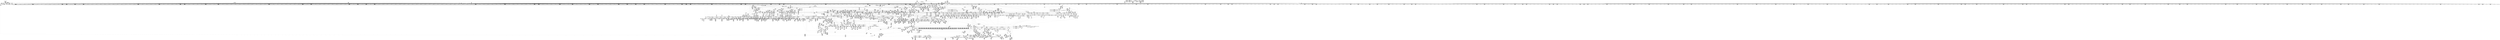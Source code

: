 digraph {
	CE0x45fa470 [shape=record,shape=Mrecord,label="{CE0x45fa470|file_mask_to_av:_tmp29|security/selinux/hooks.c,1883|*SummSink*}"]
	CE0x4662ef0 [shape=record,shape=Mrecord,label="{CE0x4662ef0|file_has_perm:_tmp13|security/selinux/hooks.c,1688|*SummSource*}"]
	CE0x44cf3d0 [shape=record,shape=Mrecord,label="{CE0x44cf3d0|current_sid:_do.body|*SummSource*}"]
	CE0x45b4a90 [shape=record,shape=Mrecord,label="{CE0x45b4a90|file_mask_to_av:_tobool41|security/selinux/hooks.c,1890|*SummSource*}"]
	CE0x4537630 [shape=record,shape=Mrecord,label="{CE0x4537630|selinux_revalidate_file_permission:_tmp6|security/selinux/hooks.c,3147|*SummSource*}"]
	CE0x44b5700 [shape=record,shape=Mrecord,label="{CE0x44b5700|file_inode:_tmp2|*SummSink*}"]
	CE0x44d3c10 [shape=record,shape=Mrecord,label="{CE0x44d3c10|8:_i8,_32:_%struct.inode*,_%struct.selinux_audit_data*,_128:_i32,_456:_i8*,_:_SCMRE_107,108_}"]
	CE0x45224f0 [shape=record,shape=Mrecord,label="{CE0x45224f0|0:_i32,_4:_i32,_8:_i16,_12:_i32,_16:_i32,_20:_i32,_24:_i32,_56:_i8*,_:_SCMRE_592,593_}"]
	CE0x44c0200 [shape=record,shape=Mrecord,label="{CE0x44c0200|selinux_file_permission:_tmp1|*SummSink*}"]
	CE0x44ac830 [shape=record,shape=Mrecord,label="{CE0x44ac830|current_sid:_tmp3|*SummSink*}"]
	CE0x460a6f0 [shape=record,shape=Mrecord,label="{CE0x460a6f0|i64_8192|*Constant*|*SummSink*}"]
	CE0x46a1510 [shape=record,shape=Mrecord,label="{CE0x46a1510|i64*_getelementptr_inbounds_(_5_x_i64_,_5_x_i64_*___llvm_gcov_ctr155,_i64_0,_i64_3)|*Constant*}"]
	CE0x45fbe30 [shape=record,shape=Mrecord,label="{CE0x45fbe30|file_mask_to_av:_or|security/selinux/hooks.c,1876|*SummSink*}"]
	CE0x46a0880 [shape=record,shape=Mrecord,label="{CE0x46a0880|__validate_creds:_expval|include/linux/cred.h,173|*SummSink*}"]
	CE0x44c7620 [shape=record,shape=Mrecord,label="{CE0x44c7620|8:_i8,_32:_%struct.inode*,_%struct.selinux_audit_data*,_128:_i32,_456:_i8*,_:_SCMRE_64,65_}"]
	CE0x452e740 [shape=record,shape=Mrecord,label="{CE0x452e740|0:_i32,_4:_i32,_8:_i16,_12:_i32,_16:_i32,_20:_i32,_24:_i32,_56:_i8*,_:_SCMRE_904,905_}"]
	CE0x4564d60 [shape=record,shape=Mrecord,label="{CE0x4564d60|file_mask_to_av:_tmp36|security/selinux/hooks.c,1886|*SummSource*}"]
	CE0x44c0ed0 [shape=record,shape=Mrecord,label="{CE0x44c0ed0|_call_void_mcount()_#3|*SummSink*}"]
	CE0x451cbc0 [shape=record,shape=Mrecord,label="{CE0x451cbc0|0:_i32,_4:_i32,_8:_i16,_12:_i32,_16:_i32,_20:_i32,_24:_i32,_56:_i8*,_:_SCMRE_540,544_|*MultipleSource*|security/selinux/hooks.c,3162|security/selinux/hooks.c,3160}"]
	CE0x45d4e50 [shape=record,shape=Mrecord,label="{CE0x45d4e50|file_mask_to_av:_if.else25|*SummSource*}"]
	CE0x44e2d60 [shape=record,shape=Mrecord,label="{CE0x44e2d60|8:_i8,_32:_%struct.inode*,_%struct.selinux_audit_data*,_128:_i32,_456:_i8*,_:_SCMRE_13,14_}"]
	CE0x45e38b0 [shape=record,shape=Mrecord,label="{CE0x45e38b0|i32_1|*Constant*}"]
	CE0x463f140 [shape=record,shape=Mrecord,label="{CE0x463f140|file_has_perm:_if.then5}"]
	CE0x4574ad0 [shape=record,shape=Mrecord,label="{CE0x4574ad0|current_sid:_tmp10|security/selinux/hooks.c,218|*SummSink*}"]
	CE0x4644820 [shape=record,shape=Mrecord,label="{CE0x4644820|file_has_perm:_call9|security/selinux/hooks.c,1695}"]
	CE0x45a6650 [shape=record,shape=Mrecord,label="{CE0x45a6650|_call_void_mcount()_#3}"]
	CE0x45f06e0 [shape=record,shape=Mrecord,label="{CE0x45f06e0|file_has_perm:_cred|Function::file_has_perm&Arg::cred::|*SummSource*}"]
	CE0x469e380 [shape=record,shape=Mrecord,label="{CE0x469e380|i64*_getelementptr_inbounds_(_8_x_i64_,_8_x_i64_*___llvm_gcov_ctr154,_i64_0,_i64_6)|*Constant*|*SummSource*}"]
	CE0x46420f0 [shape=record,shape=Mrecord,label="{CE0x46420f0|file_has_perm:_tmp21|security/selinux/hooks.c,1694}"]
	CE0x46869a0 [shape=record,shape=Mrecord,label="{CE0x46869a0|__validate_creds:_tmp|*SummSource*}"]
	CE0x451d570 [shape=record,shape=Mrecord,label="{CE0x451d570|i64*_getelementptr_inbounds_(_2_x_i64_,_2_x_i64_*___llvm_gcov_ctr25231,_i64_0,_i64_1)|*Constant*|*SummSink*}"]
	CE0x469b3c0 [shape=record,shape=Mrecord,label="{CE0x469b3c0|inode_has_perm:_tobool2|security/selinux/hooks.c,1611}"]
	CE0x4511a70 [shape=record,shape=Mrecord,label="{CE0x4511a70|0:_i32,_4:_i32,_8:_i16,_12:_i32,_16:_i32,_20:_i32,_24:_i32,_56:_i8*,_:_SCMRE_264,265_}"]
	CE0x45b67c0 [shape=record,shape=Mrecord,label="{CE0x45b67c0|selinux_revalidate_file_permission:_tmp28|security/selinux/hooks.c,3151|*SummSource*}"]
	CE0x45f8260 [shape=record,shape=Mrecord,label="{CE0x45f8260|file_mask_to_av:_and26|security/selinux/hooks.c,1886|*SummSink*}"]
	CE0x465a720 [shape=record,shape=Mrecord,label="{CE0x465a720|_ret_%struct.inode*_%tmp4,_!dbg_!27713|include/linux/fs.h,1916}"]
	CE0x454d910 [shape=record,shape=Mrecord,label="{CE0x454d910|selinux_file_permission:_tmp18|security/selinux/hooks.c,3169|*SummSink*}"]
	CE0x45470b0 [shape=record,shape=Mrecord,label="{CE0x45470b0|selinux_file_permission:_tmp12|security/selinux/hooks.c,3169|*SummSink*}"]
	CE0x4541770 [shape=record,shape=Mrecord,label="{CE0x4541770|selinux_file_permission:_mask|Function::selinux_file_permission&Arg::mask::}"]
	CE0x45115a0 [shape=record,shape=Mrecord,label="{CE0x45115a0|0:_i32,_4:_i32,_8:_i16,_12:_i32,_16:_i32,_20:_i32,_24:_i32,_56:_i8*,_:_SCMRE_261,262_}"]
	CE0x45b76c0 [shape=record,shape=Mrecord,label="{CE0x45b76c0|selinux_revalidate_file_permission:_tmp30|security/selinux/hooks.c,3152}"]
	CE0x44e9080 [shape=record,shape=Mrecord,label="{CE0x44e9080|8:_i8,_32:_%struct.inode*,_%struct.selinux_audit_data*,_128:_i32,_456:_i8*,_:_SCMRE_156,157_}"]
	CE0x4693100 [shape=record,shape=Mrecord,label="{CE0x4693100|__validate_creds:_entry|*SummSource*}"]
	CE0x4604ff0 [shape=record,shape=Mrecord,label="{CE0x4604ff0|file_mask_to_av:_conv16|security/selinux/hooks.c,1881}"]
	CE0x4648470 [shape=record,shape=Mrecord,label="{CE0x4648470|file_has_perm:_tmp27|security/selinux/hooks.c,1694}"]
	CE0x4544170 [shape=record,shape=Mrecord,label="{CE0x4544170|avc_policy_seqno:_entry|*SummSource*}"]
	CE0x44c8990 [shape=record,shape=Mrecord,label="{CE0x44c8990|8:_i8,_32:_%struct.inode*,_%struct.selinux_audit_data*,_128:_i32,_456:_i8*,_:_SCMRE_2,3_}"]
	CE0x4594060 [shape=record,shape=Mrecord,label="{CE0x4594060|selinux_revalidate_file_permission:_tmp16|security/selinux/hooks.c,3147|*SummSink*}"]
	CE0x44d7970 [shape=record,shape=Mrecord,label="{CE0x44d7970|8:_i8,_32:_%struct.inode*,_%struct.selinux_audit_data*,_128:_i32,_456:_i8*,_:_SCMRE_101,102_}"]
	CE0x455ed30 [shape=record,shape=Mrecord,label="{CE0x455ed30|selinux_revalidate_file_permission:_if.end|*SummSink*}"]
	CE0x4540e70 [shape=record,shape=Mrecord,label="{CE0x4540e70|selinux_file_permission:_tmp13|security/selinux/hooks.c,3169|*SummSource*}"]
	CE0x45459d0 [shape=record,shape=Mrecord,label="{CE0x45459d0|selinux_file_permission:_sid2|security/selinux/hooks.c,3169|*SummSink*}"]
	CE0x450f140 [shape=record,shape=Mrecord,label="{CE0x450f140|0:_i32,_4:_i32,_8:_i16,_12:_i32,_16:_i32,_20:_i32,_24:_i32,_56:_i8*,_:_SCMRE_241,242_}"]
	CE0x44e7430 [shape=record,shape=Mrecord,label="{CE0x44e7430|8:_i8,_32:_%struct.inode*,_%struct.selinux_audit_data*,_128:_i32,_456:_i8*,_:_SCMRE_144,145_}"]
	CE0x4587670 [shape=record,shape=Mrecord,label="{CE0x4587670|file_has_perm:_tmp12|security/selinux/hooks.c,1688}"]
	CE0x457bfe0 [shape=record,shape=Mrecord,label="{CE0x457bfe0|selinux_revalidate_file_permission:_tmp24|security/selinux/hooks.c,3151}"]
	CE0x45e8680 [shape=record,shape=Mrecord,label="{CE0x45e8680|file_mask_to_av:_if.then28|*SummSource*}"]
	CE0x46055c0 [shape=record,shape=Mrecord,label="{CE0x46055c0|file_has_perm:_u|security/selinux/hooks.c,1681|*SummSink*}"]
	CE0x4696ac0 [shape=record,shape=Mrecord,label="{CE0x4696ac0|GLOBAL:_llvm.expect.i64|*Constant*}"]
	CE0x4530900 [shape=record,shape=Mrecord,label="{CE0x4530900|0:_i32,_4:_i32,_8:_i16,_12:_i32,_16:_i32,_20:_i32,_24:_i32,_56:_i8*,_:_SCMRE_924,925_}"]
	CE0x468a020 [shape=record,shape=Mrecord,label="{CE0x468a020|inode_has_perm:_tobool|security/selinux/hooks.c,1611|*SummSink*}"]
	CE0x45acb50 [shape=record,shape=Mrecord,label="{CE0x45acb50|file_mask_to_av:_tobool5|security/selinux/hooks.c,1877|*SummSink*}"]
	CE0x45fde50 [shape=record,shape=Mrecord,label="{CE0x45fde50|128:_i8*,_:_CRE_20,24_|*MultipleSource*|Function::cred_sid&Arg::cred::|Function::file_has_perm&Arg::cred::|security/selinux/hooks.c,3147|security/selinux/hooks.c,196|Function::inode_has_perm&Arg::cred::}"]
	CE0x45f6c40 [shape=record,shape=Mrecord,label="{CE0x45f6c40|file_mask_to_av:_mode|Function::file_mask_to_av&Arg::mode::}"]
	CE0x453f850 [shape=record,shape=Mrecord,label="{CE0x453f850|i64*_getelementptr_inbounds_(_13_x_i64_,_13_x_i64_*___llvm_gcov_ctr246,_i64_0,_i64_12)|*Constant*|*SummSource*}"]
	CE0x45fd4c0 [shape=record,shape=Mrecord,label="{CE0x45fd4c0|file_mask_to_av:_tmp17|security/selinux/hooks.c,1878|*SummSource*}"]
	CE0x45efe80 [shape=record,shape=Mrecord,label="{CE0x45efe80|GLOBAL:_file_has_perm|*Constant*}"]
	CE0x451e620 [shape=record,shape=Mrecord,label="{CE0x451e620|current_sid:_tmp15|security/selinux/hooks.c,218|*SummSink*}"]
	CE0x452b800 [shape=record,shape=Mrecord,label="{CE0x452b800|0:_i32,_4:_i32,_8:_i16,_12:_i32,_16:_i32,_20:_i32,_24:_i32,_56:_i8*,_:_SCMRE_876,877_}"]
	CE0x44e4d80 [shape=record,shape=Mrecord,label="{CE0x44e4d80|i64_8388608|*Constant*|*SummSource*}"]
	CE0x4605bb0 [shape=record,shape=Mrecord,label="{CE0x4605bb0|file_mask_to_av:_if.end10|*SummSink*}"]
	CE0x4606ac0 [shape=record,shape=Mrecord,label="{CE0x4606ac0|i32_8|*Constant*}"]
	CE0x464eae0 [shape=record,shape=Mrecord,label="{CE0x464eae0|i64*_getelementptr_inbounds_(_8_x_i64_,_8_x_i64_*___llvm_gcov_ctr154,_i64_0,_i64_1)|*Constant*|*SummSource*}"]
	CE0x44dca90 [shape=record,shape=Mrecord,label="{CE0x44dca90|8:_i8,_32:_%struct.inode*,_%struct.selinux_audit_data*,_128:_i32,_456:_i8*,_:_SCMRE_168,169_}"]
	CE0x45653b0 [shape=record,shape=Mrecord,label="{CE0x45653b0|file_mask_to_av:_tmp37|security/selinux/hooks.c,1886|*SummSink*}"]
	CE0x4690e50 [shape=record,shape=Mrecord,label="{CE0x4690e50|inode_has_perm:_if.end|*SummSink*}"]
	CE0x4509280 [shape=record,shape=Mrecord,label="{CE0x4509280|_ret_i32_%retval.0,_!dbg_!27743|security/selinux/hooks.c,3175}"]
	CE0x456d3e0 [shape=record,shape=Mrecord,label="{CE0x456d3e0|i64*_getelementptr_inbounds_(_11_x_i64_,_11_x_i64_*___llvm_gcov_ctr125,_i64_0,_i64_6)|*Constant*|*SummSource*}"]
	CE0x44bf020 [shape=record,shape=Mrecord,label="{CE0x44bf020|selinux_file_permission:_if.end9|*SummSink*}"]
	CE0x456db40 [shape=record,shape=Mrecord,label="{CE0x456db40|current_sid:_if.end|*SummSource*}"]
	CE0x451ab70 [shape=record,shape=Mrecord,label="{CE0x451ab70|0:_i32,_4:_i32,_8:_i16,_12:_i32,_16:_i32,_20:_i32,_24:_i32,_56:_i8*,_:_SCMRE_482,483_}"]
	CE0x465af00 [shape=record,shape=Mrecord,label="{CE0x465af00|GLOBAL:_cred_sid|*Constant*|*SummSink*}"]
	CE0x45acbc0 [shape=record,shape=Mrecord,label="{CE0x45acbc0|i64_6|*Constant*}"]
	CE0x44b00a0 [shape=record,shape=Mrecord,label="{CE0x44b00a0|8:_i8,_32:_%struct.inode*,_%struct.selinux_audit_data*,_128:_i32,_456:_i8*,_:_SCMRE_112,113_}"]
	CE0x451f150 [shape=record,shape=Mrecord,label="{CE0x451f150|selinux_revalidate_file_permission:_if.then11|*SummSource*}"]
	CE0x454efc0 [shape=record,shape=Mrecord,label="{CE0x454efc0|selinux_file_permission:_tmp27|security/selinux/hooks.c,3169}"]
	CE0x4582570 [shape=record,shape=Mrecord,label="{CE0x4582570|file_has_perm:_f_path|security/selinux/hooks.c,1681|*SummSink*}"]
	CE0x45d20e0 [shape=record,shape=Mrecord,label="{CE0x45d20e0|file_mask_to_av:_if.end23|*SummSource*}"]
	CE0x4604480 [shape=record,shape=Mrecord,label="{CE0x4604480|file_has_perm:_tmp12|security/selinux/hooks.c,1688|*SummSink*}"]
	CE0x44d2570 [shape=record,shape=Mrecord,label="{CE0x44d2570|8:_i8,_32:_%struct.inode*,_%struct.selinux_audit_data*,_128:_i32,_456:_i8*,_:_SCMRE_24,32_|*MultipleSource*|security/selinux/hooks.c,3161|Function::selinux_file_permission&Arg::file::|Function::file_inode&Arg::f::}"]
	CE0x464a100 [shape=record,shape=Mrecord,label="{CE0x464a100|file_has_perm:_tmp29|security/selinux/hooks.c,1698}"]
	CE0x454fd90 [shape=record,shape=Mrecord,label="{CE0x454fd90|i64*_getelementptr_inbounds_(_13_x_i64_,_13_x_i64_*___llvm_gcov_ctr246,_i64_0,_i64_10)|*Constant*|*SummSink*}"]
	CE0x4635bb0 [shape=record,shape=Mrecord,label="{CE0x4635bb0|file_mask_to_av:_tmp47|security/selinux/hooks.c,1890|*SummSource*}"]
	CE0x4552eb0 [shape=record,shape=Mrecord,label="{CE0x4552eb0|i64_6|*Constant*|*SummSource*}"]
	CE0x44b2d80 [shape=record,shape=Mrecord,label="{CE0x44b2d80|current_sid:_do.end|*SummSource*}"]
	CE0x44c6a60 [shape=record,shape=Mrecord,label="{CE0x44c6a60|8:_i8,_32:_%struct.inode*,_%struct.selinux_audit_data*,_128:_i32,_456:_i8*,_:_SCMRE_49,50_}"]
	CE0x44c9820 [shape=record,shape=Mrecord,label="{CE0x44c9820|avc_policy_seqno:_tmp|*SummSource*}"]
	CE0x451d980 [shape=record,shape=Mrecord,label="{CE0x451d980|current_sid:_tmp4|security/selinux/hooks.c,218|*SummSink*}"]
	CE0x4520840 [shape=record,shape=Mrecord,label="{CE0x4520840|0:_i32,_4:_i32,_8:_i16,_12:_i32,_16:_i32,_20:_i32,_24:_i32,_56:_i8*,_:_SCMRE_575,576_}"]
	CE0x45ee530 [shape=record,shape=Mrecord,label="{CE0x45ee530|128:_i8*,_:_CRE_32,36_|*MultipleSource*|Function::cred_sid&Arg::cred::|Function::file_has_perm&Arg::cred::|security/selinux/hooks.c,3147|security/selinux/hooks.c,196|Function::inode_has_perm&Arg::cred::}"]
	CE0x44c5f50 [shape=record,shape=Mrecord,label="{CE0x44c5f50|selinux_file_permission:_tmp15|security/selinux/hooks.c,3169|*SummSource*}"]
	CE0x44b6400 [shape=record,shape=Mrecord,label="{CE0x44b6400|8:_i8,_32:_%struct.inode*,_%struct.selinux_audit_data*,_128:_i32,_456:_i8*,_:_SCMRE_232,240_|*MultipleSource*|security/selinux/hooks.c,3161|Function::selinux_file_permission&Arg::file::|Function::file_inode&Arg::f::}"]
	CE0x44caec0 [shape=record,shape=Mrecord,label="{CE0x44caec0|selinux_revalidate_file_permission:_bb|*SummSource*}"]
	CE0x46428d0 [shape=record,shape=Mrecord,label="{CE0x46428d0|file_has_perm:_tmp18|security/selinux/hooks.c,1690}"]
	CE0x44d0b50 [shape=record,shape=Mrecord,label="{CE0x44d0b50|8:_i8,_32:_%struct.inode*,_%struct.selinux_audit_data*,_128:_i32,_456:_i8*,_:_SCMRE_11,12_}"]
	CE0x44c18b0 [shape=record,shape=Mrecord,label="{CE0x44c18b0|selinux_file_permission:_if.then|*SummSink*}"]
	CE0x45a6060 [shape=record,shape=Mrecord,label="{CE0x45a6060|file_mask_to_av:_if.end24}"]
	CE0x45235d0 [shape=record,shape=Mrecord,label="{CE0x45235d0|0:_i32,_4:_i32,_8:_i16,_12:_i32,_16:_i32,_20:_i32,_24:_i32,_56:_i8*,_:_SCMRE_602,603_}"]
	CE0x45f2850 [shape=record,shape=Mrecord,label="{CE0x45f2850|i64*_getelementptr_inbounds_(_2_x_i64_,_2_x_i64_*___llvm_gcov_ctr162,_i64_0,_i64_1)|*Constant*}"]
	CE0x4563420 [shape=record,shape=Mrecord,label="{CE0x4563420|i64*_getelementptr_inbounds_(_28_x_i64_,_28_x_i64_*___llvm_gcov_ctr232,_i64_0,_i64_27)|*Constant*}"]
	CE0x45d5600 [shape=record,shape=Mrecord,label="{CE0x45d5600|cred_sid:_tmp6|security/selinux/hooks.c,197|*SummSink*}"]
	CE0x4504c70 [shape=record,shape=Mrecord,label="{CE0x4504c70|0:_i32,_4:_i32,_8:_i16,_12:_i32,_16:_i32,_20:_i32,_24:_i32,_56:_i8*,_:_SCMRE_149,150_}"]
	CE0x4600030 [shape=record,shape=Mrecord,label="{CE0x4600030|i64*_getelementptr_inbounds_(_2_x_i64_,_2_x_i64_*___llvm_gcov_ctr98,_i64_0,_i64_0)|*Constant*}"]
	CE0x452c3d0 [shape=record,shape=Mrecord,label="{CE0x452c3d0|0:_i32,_4:_i32,_8:_i16,_12:_i32,_16:_i32,_20:_i32,_24:_i32,_56:_i8*,_:_SCMRE_883,884_}"]
	CE0x44b9640 [shape=record,shape=Mrecord,label="{CE0x44b9640|0:_i32,_4:_i32,_8:_i16,_12:_i32,_16:_i32,_20:_i32,_24:_i32,_56:_i8*,_:_SCMRE_563,564_}"]
	CE0x4645530 [shape=record,shape=Mrecord,label="{CE0x4645530|file_has_perm:_tmp26|security/selinux/hooks.c,1694|*SummSource*}"]
	CE0x4699f80 [shape=record,shape=Mrecord,label="{CE0x4699f80|inode_has_perm:_conv|security/selinux/hooks.c,1611|*SummSource*}"]
	CE0x4601a40 [shape=record,shape=Mrecord,label="{CE0x4601a40|GLOBAL:___llvm_gcov_ctr232|Global_var:__llvm_gcov_ctr232}"]
	CE0x4581290 [shape=record,shape=Mrecord,label="{CE0x4581290|i64_16|*Constant*}"]
	CE0x463eda0 [shape=record,shape=Mrecord,label="{CE0x463eda0|inode_has_perm:_tmp4|security/selinux/hooks.c,1609|*SummSource*}"]
	CE0x456afe0 [shape=record,shape=Mrecord,label="{CE0x456afe0|i64_4|*Constant*}"]
	CE0x4660480 [shape=record,shape=Mrecord,label="{CE0x4660480|GLOBAL:___llvm_gcov_ctr170|Global_var:__llvm_gcov_ctr170|*SummSource*}"]
	CE0x450ca10 [shape=record,shape=Mrecord,label="{CE0x450ca10|0:_i32,_4:_i32,_8:_i16,_12:_i32,_16:_i32,_20:_i32,_24:_i32,_56:_i8*,_:_SCMRE_192,193_}"]
	CE0x44d89b0 [shape=record,shape=Mrecord,label="{CE0x44d89b0|8:_i8,_32:_%struct.inode*,_%struct.selinux_audit_data*,_128:_i32,_456:_i8*,_:_SCMRE_116,117_}"]
	CE0x44e05a0 [shape=record,shape=Mrecord,label="{CE0x44e05a0|8:_i8,_32:_%struct.inode*,_%struct.selinux_audit_data*,_128:_i32,_456:_i8*,_:_SCMRE_203,204_}"]
	CE0x4642bc0 [shape=record,shape=Mrecord,label="{CE0x4642bc0|file_has_perm:_tmp19|security/selinux/hooks.c,1690|*SummSink*}"]
	CE0x465b100 [shape=record,shape=Mrecord,label="{CE0x465b100|cred_sid:_entry|*SummSource*}"]
	CE0x46429b0 [shape=record,shape=Mrecord,label="{CE0x46429b0|file_has_perm:_tmp18|security/selinux/hooks.c,1690|*SummSink*}"]
	CE0x4640380 [shape=record,shape=Mrecord,label="{CE0x4640380|i64*_getelementptr_inbounds_(_12_x_i64_,_12_x_i64_*___llvm_gcov_ctr170,_i64_0,_i64_6)|*Constant*|*SummSource*}"]
	CE0x45ec730 [shape=record,shape=Mrecord,label="{CE0x45ec730|i32_4|*Constant*|*SummSink*}"]
	CE0x4534590 [shape=record,shape=Mrecord,label="{CE0x4534590|selinux_file_permission:_tmp5|security/selinux/hooks.c,3162|*SummSource*}"]
	CE0x4586c80 [shape=record,shape=Mrecord,label="{CE0x4586c80|file_inode:_f_inode|include/linux/fs.h,1916}"]
	CE0x453d7f0 [shape=record,shape=Mrecord,label="{CE0x453d7f0|GLOBAL:_selinux_revalidate_file_permission|*Constant*|*SummSource*}"]
	CE0x44d6dd0 [shape=record,shape=Mrecord,label="{CE0x44d6dd0|selinux_file_permission:_call|security/selinux/hooks.c,3160|*SummSource*}"]
	CE0x4588ac0 [shape=record,shape=Mrecord,label="{CE0x4588ac0|COLLAPSED:_GCMRE___llvm_gcov_ctr232_internal_global_28_x_i64_zeroinitializer:_elem_0:default:}"]
	CE0x465a490 [shape=record,shape=Mrecord,label="{CE0x465a490|file_inode:_entry}"]
	CE0x46062d0 [shape=record,shape=Mrecord,label="{CE0x46062d0|file_mask_to_av:_tobool|security/selinux/hooks.c,1875|*SummSource*}"]
	CE0x468eec0 [shape=record,shape=Mrecord,label="{CE0x468eec0|inode_has_perm:_do.body|*SummSink*}"]
	CE0x4582c40 [shape=record,shape=Mrecord,label="{CE0x4582c40|cred_sid:_tmp3}"]
	CE0x4591e90 [shape=record,shape=Mrecord,label="{CE0x4591e90|selinux_revalidate_file_permission:_cred4|security/selinux/hooks.c,3147|*SummSource*}"]
	CE0x46600f0 [shape=record,shape=Mrecord,label="{CE0x46600f0|file_has_perm:_tmp7|security/selinux/hooks.c,1683|*SummSink*}"]
	CE0x45f11a0 [shape=record,shape=Mrecord,label="{CE0x45f11a0|file_has_perm:_av|Function::file_has_perm&Arg::av::|*SummSink*}"]
	CE0x45f2a70 [shape=record,shape=Mrecord,label="{CE0x45f2a70|file_mask_to_av:_tmp21|security/selinux/hooks.c,1880|*SummSink*}"]
	CE0x456be30 [shape=record,shape=Mrecord,label="{CE0x456be30|GLOBAL:_selinux_revalidate_file_permission.__warned|Global_var:selinux_revalidate_file_permission.__warned}"]
	CE0x457d480 [shape=record,shape=Mrecord,label="{CE0x457d480|selinux_revalidate_file_permission:_tmp29|security/selinux/hooks.c,3152|*SummSource*}"]
	CE0x45ac280 [shape=record,shape=Mrecord,label="{CE0x45ac280|file_mask_to_av:_av.0|*SummSource*}"]
	CE0x469c690 [shape=record,shape=Mrecord,label="{CE0x469c690|inode_has_perm:_tmp8|security/selinux/hooks.c,1611|*SummSource*}"]
	CE0x4562570 [shape=record,shape=Mrecord,label="{CE0x4562570|selinux_revalidate_file_permission:_cred4|security/selinux/hooks.c,3147|*SummSink*}"]
	CE0x454e7b0 [shape=record,shape=Mrecord,label="{CE0x454e7b0|selinux_file_permission:_tmp25|security/selinux/hooks.c,3169|*SummSink*}"]
	CE0x46096c0 [shape=record,shape=Mrecord,label="{CE0x46096c0|file_mask_to_av:_conv3|security/selinux/hooks.c,1876}"]
	CE0x458b570 [shape=record,shape=Mrecord,label="{CE0x458b570|__validate_creds:_entry}"]
	CE0x44b8b90 [shape=record,shape=Mrecord,label="{CE0x44b8b90|0:_i32,_4:_i32,_8:_i16,_12:_i32,_16:_i32,_20:_i32,_24:_i32,_56:_i8*,_:_SCMRE_556,557_}"]
	CE0x45409d0 [shape=record,shape=Mrecord,label="{CE0x45409d0|file_inode:_bb|*SummSource*}"]
	CE0x44ca9b0 [shape=record,shape=Mrecord,label="{CE0x44ca9b0|file_inode:_entry|*SummSink*}"]
	CE0x4514b60 [shape=record,shape=Mrecord,label="{CE0x4514b60|0:_i32,_4:_i32,_8:_i16,_12:_i32,_16:_i32,_20:_i32,_24:_i32,_56:_i8*,_:_SCMRE_293,294_}"]
	CE0x452f310 [shape=record,shape=Mrecord,label="{CE0x452f310|0:_i32,_4:_i32,_8:_i16,_12:_i32,_16:_i32,_20:_i32,_24:_i32,_56:_i8*,_:_SCMRE_911,912_}"]
	CE0x44b5690 [shape=record,shape=Mrecord,label="{CE0x44b5690|file_inode:_tmp2|*SummSource*}"]
	CE0x4528f80 [shape=record,shape=Mrecord,label="{CE0x4528f80|0:_i32,_4:_i32,_8:_i16,_12:_i32,_16:_i32,_20:_i32,_24:_i32,_56:_i8*,_:_SCMRE_800,804_|*MultipleSource*|security/selinux/hooks.c,3162|security/selinux/hooks.c,3160}"]
	CE0x44cd690 [shape=record,shape=Mrecord,label="{CE0x44cd690|current_sid:_land.lhs.true2|*SummSource*}"]
	CE0x452fee0 [shape=record,shape=Mrecord,label="{CE0x452fee0|0:_i32,_4:_i32,_8:_i16,_12:_i32,_16:_i32,_20:_i32,_24:_i32,_56:_i8*,_:_SCMRE_918,919_}"]
	CE0x44b7810 [shape=record,shape=Mrecord,label="{CE0x44b7810|8:_i8,_32:_%struct.inode*,_%struct.selinux_audit_data*,_128:_i32,_456:_i8*,_:_SCMRE_296,304_|*MultipleSource*|security/selinux/hooks.c,3161|Function::selinux_file_permission&Arg::file::|Function::file_inode&Arg::f::}"]
	CE0x44dbb60 [shape=record,shape=Mrecord,label="{CE0x44dbb60|8:_i8,_32:_%struct.inode*,_%struct.selinux_audit_data*,_128:_i32,_456:_i8*,_:_SCMRE_159,160_}"]
	CE0x44cec30 [shape=record,shape=Mrecord,label="{CE0x44cec30|GLOBAL:___llvm_gcov_ctr125|Global_var:__llvm_gcov_ctr125|*SummSink*}"]
	CE0x45aaaf0 [shape=record,shape=Mrecord,label="{CE0x45aaaf0|file_mask_to_av:_tmp6|security/selinux/hooks.c,1875|*SummSource*}"]
	CE0x452ee00 [shape=record,shape=Mrecord,label="{CE0x452ee00|0:_i32,_4:_i32,_8:_i16,_12:_i32,_16:_i32,_20:_i32,_24:_i32,_56:_i8*,_:_SCMRE_908,909_}"]
	CE0x469ae90 [shape=record,shape=Mrecord,label="{CE0x469ae90|__validate_creds:_call|include/linux/cred.h,173}"]
	CE0x453e2e0 [shape=record,shape=Mrecord,label="{CE0x453e2e0|selinux_revalidate_file_permission:_file|Function::selinux_revalidate_file_permission&Arg::file::|*SummSink*}"]
	CE0x4640ee0 [shape=record,shape=Mrecord,label="{CE0x4640ee0|i64_8|*Constant*}"]
	CE0x4583cb0 [shape=record,shape=Mrecord,label="{CE0x4583cb0|cred_sid:_tmp1}"]
	CE0x45857c0 [shape=record,shape=Mrecord,label="{CE0x45857c0|file_mask_to_av:_tmp27|security/selinux/hooks.c,1882|*SummSource*}"]
	CE0x45fc7b0 [shape=record,shape=Mrecord,label="{CE0x45fc7b0|i64*_getelementptr_inbounds_(_28_x_i64_,_28_x_i64_*___llvm_gcov_ctr232,_i64_0,_i64_15)|*Constant*|*SummSource*}"]
	CE0x45fb1c0 [shape=record,shape=Mrecord,label="{CE0x45fb1c0|128:_i8*,_:_CRE_80,88_|*MultipleSource*|Function::cred_sid&Arg::cred::|Function::file_has_perm&Arg::cred::|security/selinux/hooks.c,3147|security/selinux/hooks.c,196|Function::inode_has_perm&Arg::cred::}"]
	CE0x44b8dd0 [shape=record,shape=Mrecord,label="{CE0x44b8dd0|0:_i32,_4:_i32,_8:_i16,_12:_i32,_16:_i32,_20:_i32,_24:_i32,_56:_i8*,_:_SCMRE_558,559_}"]
	CE0x4516300 [shape=record,shape=Mrecord,label="{CE0x4516300|0:_i32,_4:_i32,_8:_i16,_12:_i32,_16:_i32,_20:_i32,_24:_i32,_56:_i8*,_:_SCMRE_307,308_}"]
	CE0x469a8c0 [shape=record,shape=Mrecord,label="{CE0x469a8c0|i64_0|*Constant*}"]
	CE0x451a390 [shape=record,shape=Mrecord,label="{CE0x451a390|0:_i32,_4:_i32,_8:_i16,_12:_i32,_16:_i32,_20:_i32,_24:_i32,_56:_i8*,_:_SCMRE_477,478_}"]
	CE0x4593ad0 [shape=record,shape=Mrecord,label="{CE0x4593ad0|selinux_revalidate_file_permission:_tmp14|security/selinux/hooks.c,3147|*SummSink*}"]
	CE0x4561120 [shape=record,shape=Mrecord,label="{CE0x4561120|file_mask_to_av:_av.4|*SummSink*}"]
	CE0x46418e0 [shape=record,shape=Mrecord,label="{CE0x46418e0|file_has_perm:_tmp20|security/selinux/hooks.c,1694|*SummSink*}"]
	CE0x44b4ea0 [shape=record,shape=Mrecord,label="{CE0x44b4ea0|i64*_getelementptr_inbounds_(_2_x_i64_,_2_x_i64_*___llvm_gcov_ctr162,_i64_0,_i64_1)|*Constant*|*SummSource*}"]
	CE0x45b7210 [shape=record,shape=Mrecord,label="{CE0x45b7210|i64*_getelementptr_inbounds_(_16_x_i64_,_16_x_i64_*___llvm_gcov_ctr247,_i64_0,_i64_14)|*Constant*|*SummSource*}"]
	CE0x450aeb0 [shape=record,shape=Mrecord,label="{CE0x450aeb0|i64_5|*Constant*|*SummSink*}"]
	CE0x4552b30 [shape=record,shape=Mrecord,label="{CE0x4552b30|selinux_file_permission:_cmp4|security/selinux/hooks.c,3169|*SummSink*}"]
	CE0x4664640 [shape=record,shape=Mrecord,label="{CE0x4664640|file_has_perm:_tmp16|security/selinux/hooks.c,1689}"]
	CE0x45b7fe0 [shape=record,shape=Mrecord,label="{CE0x45b7fe0|i32_8|*Constant*}"]
	CE0x46619d0 [shape=record,shape=Mrecord,label="{CE0x46619d0|file_has_perm:_sid3|security/selinux/hooks.c,1684|*SummSource*}"]
	CE0x4571d80 [shape=record,shape=Mrecord,label="{CE0x4571d80|i1_true|*Constant*}"]
	CE0x4521260 [shape=record,shape=Mrecord,label="{CE0x4521260|0:_i32,_4:_i32,_8:_i16,_12:_i32,_16:_i32,_20:_i32,_24:_i32,_56:_i8*,_:_SCMRE_581,582_}"]
	CE0x452d150 [shape=record,shape=Mrecord,label="{CE0x452d150|0:_i32,_4:_i32,_8:_i16,_12:_i32,_16:_i32,_20:_i32,_24:_i32,_56:_i8*,_:_SCMRE_891,892_}"]
	CE0x45fe950 [shape=record,shape=Mrecord,label="{CE0x45fe950|file_mask_to_av:_bb|*SummSource*}"]
	CE0x454f6c0 [shape=record,shape=Mrecord,label="{CE0x454f6c0|selinux_file_permission:_tmp28|security/selinux/hooks.c,3172}"]
	CE0x44f6610 [shape=record,shape=Mrecord,label="{CE0x44f6610|file_mask_to_av:_if.else}"]
	CE0x44b3320 [shape=record,shape=Mrecord,label="{CE0x44b3320|file_inode:_tmp4|*LoadInst*|include/linux/fs.h,1916|*SummSink*}"]
	CE0x453c600 [shape=record,shape=Mrecord,label="{CE0x453c600|selinux_file_permission:_tmp31|security/selinux/hooks.c,3174}"]
	CE0x455e3e0 [shape=record,shape=Mrecord,label="{CE0x455e3e0|file_mask_to_av:_tmp44|security/selinux/hooks.c,1889}"]
	CE0x4639500 [shape=record,shape=Mrecord,label="{CE0x4639500|file_mask_to_av:_av.6|*SummSink*}"]
	CE0x4591340 [shape=record,shape=Mrecord,label="{CE0x4591340|selinux_revalidate_file_permission:_call3|security/selinux/hooks.c,3147}"]
	CE0x44e75e0 [shape=record,shape=Mrecord,label="{CE0x44e75e0|8:_i8,_32:_%struct.inode*,_%struct.selinux_audit_data*,_128:_i32,_456:_i8*,_:_SCMRE_128,132_|*MultipleSource*|security/selinux/hooks.c,3161|Function::selinux_file_permission&Arg::file::|Function::file_inode&Arg::f::}"]
	CE0x45370b0 [shape=record,shape=Mrecord,label="{CE0x45370b0|selinux_file_permission:_sid3|security/selinux/hooks.c,3169|*SummSink*}"]
	CE0x456b1c0 [shape=record,shape=Mrecord,label="{CE0x456b1c0|selinux_revalidate_file_permission:_tmp4|security/selinux/hooks.c,3147|*SummSource*}"]
	CE0x456ac70 [shape=record,shape=Mrecord,label="{CE0x456ac70|_call_void_mcount()_#3}"]
	CE0x45e5430 [shape=record,shape=Mrecord,label="{CE0x45e5430|file_mask_to_av:_tmp5|security/selinux/hooks.c,1874|*SummSource*}"]
	CE0x45d3c20 [shape=record,shape=Mrecord,label="{CE0x45d3c20|file_mask_to_av:_tmp7|security/selinux/hooks.c,1875|*SummSink*}"]
	CE0x44ca0b0 [shape=record,shape=Mrecord,label="{CE0x44ca0b0|file_mask_to_av:_tmp26|security/selinux/hooks.c,1882|*SummSource*}"]
	CE0x4573920 [shape=record,shape=Mrecord,label="{CE0x4573920|current_sid:_tmp9|security/selinux/hooks.c,218|*SummSink*}"]
	CE0x45f4ca0 [shape=record,shape=Mrecord,label="{CE0x45f4ca0|file_mask_to_av:_if.else|*SummSink*}"]
	CE0x44adb70 [shape=record,shape=Mrecord,label="{CE0x44adb70|selinux_revalidate_file_permission:_if.end12}"]
	CE0x4580f60 [shape=record,shape=Mrecord,label="{CE0x4580f60|file_mask_to_av:_tmp22|security/selinux/hooks.c,1881|*SummSink*}"]
	CE0x44c1920 [shape=record,shape=Mrecord,label="{CE0x44c1920|selinux_file_permission:_if.end}"]
	CE0x4506ad0 [shape=record,shape=Mrecord,label="{CE0x4506ad0|0:_i32,_4:_i32,_8:_i16,_12:_i32,_16:_i32,_20:_i32,_24:_i32,_56:_i8*,_:_SCMRE_167,168_}"]
	CE0x4514650 [shape=record,shape=Mrecord,label="{CE0x4514650|0:_i32,_4:_i32,_8:_i16,_12:_i32,_16:_i32,_20:_i32,_24:_i32,_56:_i8*,_:_SCMRE_290,291_}"]
	CE0x4528ae0 [shape=record,shape=Mrecord,label="{CE0x4528ae0|0:_i32,_4:_i32,_8:_i16,_12:_i32,_16:_i32,_20:_i32,_24:_i32,_56:_i8*,_:_SCMRE_776,792_|*MultipleSource*|security/selinux/hooks.c,3162|security/selinux/hooks.c,3160}"]
	CE0x44add00 [shape=record,shape=Mrecord,label="{CE0x44add00|i64*_getelementptr_inbounds_(_16_x_i64_,_16_x_i64_*___llvm_gcov_ctr247,_i64_0,_i64_0)|*Constant*}"]
	CE0x44db310 [shape=record,shape=Mrecord,label="{CE0x44db310|8:_i8,_32:_%struct.inode*,_%struct.selinux_audit_data*,_128:_i32,_456:_i8*,_:_SCMRE_75,76_}"]
	CE0x45b7330 [shape=record,shape=Mrecord,label="{CE0x45b7330|selinux_revalidate_file_permission:_tmp29|security/selinux/hooks.c,3152|*SummSink*}"]
	CE0x4527e60 [shape=record,shape=Mrecord,label="{CE0x4527e60|0:_i32,_4:_i32,_8:_i16,_12:_i32,_16:_i32,_20:_i32,_24:_i32,_56:_i8*,_:_SCMRE_736,740_|*MultipleSource*|security/selinux/hooks.c,3162|security/selinux/hooks.c,3160}"]
	CE0x4590140 [shape=record,shape=Mrecord,label="{CE0x4590140|file_mask_to_av:_if.then19|*SummSink*}"]
	CE0x4530e10 [shape=record,shape=Mrecord,label="{CE0x4530e10|0:_i32,_4:_i32,_8:_i16,_12:_i32,_16:_i32,_20:_i32,_24:_i32,_56:_i8*,_:_SCMRE_927,928_}"]
	CE0x45aae00 [shape=record,shape=Mrecord,label="{CE0x45aae00|file_has_perm:_sid2|security/selinux/hooks.c,1683}"]
	CE0x44cfac0 [shape=record,shape=Mrecord,label="{CE0x44cfac0|_call_void_mcount()_#3|*SummSource*}"]
	CE0x45274c0 [shape=record,shape=Mrecord,label="{CE0x45274c0|0:_i32,_4:_i32,_8:_i16,_12:_i32,_16:_i32,_20:_i32,_24:_i32,_56:_i8*,_:_SCMRE_696,704_|*MultipleSource*|security/selinux/hooks.c,3162|security/selinux/hooks.c,3160}"]
	CE0x5771f00 [shape=record,shape=Mrecord,label="{CE0x5771f00|selinux_file_permission:_land.lhs.true}"]
	CE0x45303f0 [shape=record,shape=Mrecord,label="{CE0x45303f0|0:_i32,_4:_i32,_8:_i16,_12:_i32,_16:_i32,_20:_i32,_24:_i32,_56:_i8*,_:_SCMRE_921,922_}"]
	CE0x456e220 [shape=record,shape=Mrecord,label="{CE0x456e220|i1_true|*Constant*|*SummSource*}"]
	CE0x4511710 [shape=record,shape=Mrecord,label="{CE0x4511710|0:_i32,_4:_i32,_8:_i16,_12:_i32,_16:_i32,_20:_i32,_24:_i32,_56:_i8*,_:_SCMRE_262,263_}"]
	CE0x451a4b0 [shape=record,shape=Mrecord,label="{CE0x451a4b0|0:_i32,_4:_i32,_8:_i16,_12:_i32,_16:_i32,_20:_i32,_24:_i32,_56:_i8*,_:_SCMRE_478,479_}"]
	CE0x4541d40 [shape=record,shape=Mrecord,label="{CE0x4541d40|selinux_file_permission:_tobool|security/selinux/hooks.c,3165|*SummSource*}"]
	CE0x44fbbf0 [shape=record,shape=Mrecord,label="{CE0x44fbbf0|file_mask_to_av:_tobool34|security/selinux/hooks.c,1888}"]
	CE0x44d8650 [shape=record,shape=Mrecord,label="{CE0x44d8650|8:_i8,_32:_%struct.inode*,_%struct.selinux_audit_data*,_128:_i32,_456:_i8*,_:_SCMRE_114,115_}"]
	CE0x44f64e0 [shape=record,shape=Mrecord,label="{CE0x44f64e0|file_mask_to_av:_if.then2|*SummSink*}"]
	CE0x44c2530 [shape=record,shape=Mrecord,label="{CE0x44c2530|8:_i8,_32:_%struct.inode*,_%struct.selinux_audit_data*,_128:_i32,_456:_i8*,_:_SCMRE_336,344_|*MultipleSource*|security/selinux/hooks.c,3161|Function::selinux_file_permission&Arg::file::|Function::file_inode&Arg::f::}"]
	CE0x464b020 [shape=record,shape=Mrecord,label="{CE0x464b020|i32_1|*Constant*}"]
	CE0x44baad0 [shape=record,shape=Mrecord,label="{CE0x44baad0|8:_i8,_32:_%struct.inode*,_%struct.selinux_audit_data*,_128:_i32,_456:_i8*,_:_SCMRE_404,408_|*MultipleSource*|security/selinux/hooks.c,3161|Function::selinux_file_permission&Arg::file::|Function::file_inode&Arg::f::}"]
	CE0x4566fb0 [shape=record,shape=Mrecord,label="{CE0x4566fb0|current_sid:_tmp8|security/selinux/hooks.c,218|*SummSink*}"]
	CE0x45483c0 [shape=record,shape=Mrecord,label="{CE0x45483c0|current_sid:_entry|*SummSink*}"]
	CE0x457f510 [shape=record,shape=Mrecord,label="{CE0x457f510|GLOBAL:_get_current|*Constant*|*SummSource*}"]
	CE0x4690af0 [shape=record,shape=Mrecord,label="{CE0x4690af0|i32_22|*Constant*}"]
	CE0x4521770 [shape=record,shape=Mrecord,label="{CE0x4521770|0:_i32,_4:_i32,_8:_i16,_12:_i32,_16:_i32,_20:_i32,_24:_i32,_56:_i8*,_:_SCMRE_584,585_}"]
	CE0x4581990 [shape=record,shape=Mrecord,label="{CE0x4581990|i32_16384|*Constant*}"]
	CE0x4606b30 [shape=record,shape=Mrecord,label="{CE0x4606b30|file_mask_to_av:_av.1|*SummSource*}"]
	CE0x45529b0 [shape=record,shape=Mrecord,label="{CE0x45529b0|selinux_file_permission:_cmp4|security/selinux/hooks.c,3169|*SummSource*}"]
	CE0x44c8630 [shape=record,shape=Mrecord,label="{CE0x44c8630|current_sid:_tmp3|*SummSource*}"]
	CE0x460aa50 [shape=record,shape=Mrecord,label="{CE0x460aa50|__validate_creds:_tmp5|include/linux/cred.h,173|*SummSource*}"]
	CE0x45684d0 [shape=record,shape=Mrecord,label="{CE0x45684d0|_call_void_mcount()_#3|*SummSource*}"]
	CE0x45786b0 [shape=record,shape=Mrecord,label="{CE0x45786b0|selinux_revalidate_file_permission:_do.body}"]
	CE0x4570980 [shape=record,shape=Mrecord,label="{CE0x4570980|i64*_getelementptr_inbounds_(_16_x_i64_,_16_x_i64_*___llvm_gcov_ctr247,_i64_0,_i64_6)|*Constant*|*SummSource*}"]
	CE0x452a620 [shape=record,shape=Mrecord,label="{CE0x452a620|0:_i32,_4:_i32,_8:_i16,_12:_i32,_16:_i32,_20:_i32,_24:_i32,_56:_i8*,_:_SCMRE_866,867_}"]
	CE0x4648610 [shape=record,shape=Mrecord,label="{CE0x4648610|file_has_perm:_tmp27|security/selinux/hooks.c,1694|*SummSource*}"]
	CE0x45f7b00 [shape=record,shape=Mrecord,label="{CE0x45f7b00|file_mask_to_av:_tmp12|security/selinux/hooks.c,1877|*SummSink*}"]
	CE0x451dd50 [shape=record,shape=Mrecord,label="{CE0x451dd50|i64*_getelementptr_inbounds_(_16_x_i64_,_16_x_i64_*___llvm_gcov_ctr247,_i64_0,_i64_1)|*Constant*|*SummSource*}"]
	CE0x45a6be0 [shape=record,shape=Mrecord,label="{CE0x45a6be0|GLOBAL:_current_task|Global_var:current_task}"]
	CE0x4533140 [shape=record,shape=Mrecord,label="{CE0x4533140|0:_i32,_4:_i32,_8:_i16,_12:_i32,_16:_i32,_20:_i32,_24:_i32,_56:_i8*,_:_SCMRE_980,981_}"]
	CE0x4592070 [shape=record,shape=Mrecord,label="{CE0x4592070|i32_6|*Constant*|*SummSink*}"]
	CE0x44d1cd0 [shape=record,shape=Mrecord,label="{CE0x44d1cd0|8:_i8,_32:_%struct.inode*,_%struct.selinux_audit_data*,_128:_i32,_456:_i8*,_:_SCMRE_95,96_}"]
	CE0x45abec0 [shape=record,shape=Mrecord,label="{CE0x45abec0|GLOBAL:_creds_are_invalid|*Constant*|*SummSink*}"]
	CE0x4535730 [shape=record,shape=Mrecord,label="{CE0x4535730|i32_2|*Constant*}"]
	CE0x4643080 [shape=record,shape=Mrecord,label="{CE0x4643080|file_has_perm:_tmp19|security/selinux/hooks.c,1690|*SummSource*}"]
	CE0x4685fc0 [shape=record,shape=Mrecord,label="{CE0x4685fc0|inode_has_perm:_tobool|security/selinux/hooks.c,1611|*SummSource*}"]
	CE0x45fa370 [shape=record,shape=Mrecord,label="{CE0x45fa370|file_mask_to_av:_tmp28|security/selinux/hooks.c,1883|*SummSink*}"]
	CE0x452e230 [shape=record,shape=Mrecord,label="{CE0x452e230|0:_i32,_4:_i32,_8:_i16,_12:_i32,_16:_i32,_20:_i32,_24:_i32,_56:_i8*,_:_SCMRE_901,902_}"]
	CE0x4525af0 [shape=record,shape=Mrecord,label="{CE0x4525af0|0:_i32,_4:_i32,_8:_i16,_12:_i32,_16:_i32,_20:_i32,_24:_i32,_56:_i8*,_:_SCMRE_864,865_}"]
	CE0x44c6340 [shape=record,shape=Mrecord,label="{CE0x44c6340|selinux_file_permission:_bb|*SummSink*}"]
	CE0x45e3800 [shape=record,shape=Mrecord,label="{CE0x45e3800|get_current:_tmp4|./arch/x86/include/asm/current.h,14}"]
	CE0x44b9ab0 [shape=record,shape=Mrecord,label="{CE0x44b9ab0|8:_i8,_32:_%struct.inode*,_%struct.selinux_audit_data*,_128:_i32,_456:_i8*,_:_SCMRE_368,372_|*MultipleSource*|security/selinux/hooks.c,3161|Function::selinux_file_permission&Arg::file::|Function::file_inode&Arg::f::}"]
	CE0x4530090 [shape=record,shape=Mrecord,label="{CE0x4530090|0:_i32,_4:_i32,_8:_i16,_12:_i32,_16:_i32,_20:_i32,_24:_i32,_56:_i8*,_:_SCMRE_919,920_}"]
	CE0x4578b80 [shape=record,shape=Mrecord,label="{CE0x4578b80|selinux_revalidate_file_permission:_or|security/selinux/hooks.c,3152}"]
	CE0x4588040 [shape=record,shape=Mrecord,label="{CE0x4588040|file_mask_to_av:_or15|security/selinux/hooks.c,1881|*SummSink*}"]
	CE0x4663060 [shape=record,shape=Mrecord,label="{CE0x4663060|file_has_perm:_tmp13|security/selinux/hooks.c,1688|*SummSink*}"]
	CE0x4589b20 [shape=record,shape=Mrecord,label="{CE0x4589b20|i64*_getelementptr_inbounds_(_28_x_i64_,_28_x_i64_*___llvm_gcov_ctr232,_i64_0,_i64_0)|*Constant*}"]
	CE0x44df160 [shape=record,shape=Mrecord,label="{CE0x44df160|8:_i8,_32:_%struct.inode*,_%struct.selinux_audit_data*,_128:_i32,_456:_i8*,_:_SCMRE_191,192_}"]
	CE0x4572370 [shape=record,shape=Mrecord,label="{CE0x4572370|current_sid:_if.then}"]
	CE0x4564920 [shape=record,shape=Mrecord,label="{CE0x4564920|file_mask_to_av:_tmp35|security/selinux/hooks.c,1886|*SummSink*}"]
	CE0x44bcb10 [shape=record,shape=Mrecord,label="{CE0x44bcb10|8:_i8,_32:_%struct.inode*,_%struct.selinux_audit_data*,_128:_i32,_456:_i8*,_:_SCMRE_480,488_|*MultipleSource*|security/selinux/hooks.c,3161|Function::selinux_file_permission&Arg::file::|Function::file_inode&Arg::f::}"]
	CE0x4603590 [shape=record,shape=Mrecord,label="{CE0x4603590|file_has_perm:_path|security/selinux/hooks.c,1681}"]
	CE0x4529cf0 [shape=record,shape=Mrecord,label="{CE0x4529cf0|0:_i32,_4:_i32,_8:_i16,_12:_i32,_16:_i32,_20:_i32,_24:_i32,_56:_i8*,_:_SCMRE_840,848_|*MultipleSource*|security/selinux/hooks.c,3162|security/selinux/hooks.c,3160}"]
	CE0x452c8e0 [shape=record,shape=Mrecord,label="{CE0x452c8e0|0:_i32,_4:_i32,_8:_i16,_12:_i32,_16:_i32,_20:_i32,_24:_i32,_56:_i8*,_:_SCMRE_886,887_}"]
	CE0x45379b0 [shape=record,shape=Mrecord,label="{CE0x45379b0|selinux_revalidate_file_permission:_tmp7|security/selinux/hooks.c,3147}"]
	CE0x4635660 [shape=record,shape=Mrecord,label="{CE0x4635660|file_mask_to_av:_tmp46|security/selinux/hooks.c,1890|*SummSource*}"]
	CE0x44d3580 [shape=record,shape=Mrecord,label="{CE0x44d3580|8:_i8,_32:_%struct.inode*,_%struct.selinux_audit_data*,_128:_i32,_456:_i8*,_:_SCMRE_60,61_}"]
	CE0x450a100 [shape=record,shape=Mrecord,label="{CE0x450a100|selinux_revalidate_file_permission:_tmp15|security/selinux/hooks.c,3147}"]
	CE0x4690580 [shape=record,shape=Mrecord,label="{CE0x4690580|inode_has_perm:_tmp6|*LoadInst*|security/selinux/hooks.c,1611}"]
	CE0x44e8ed0 [shape=record,shape=Mrecord,label="{CE0x44e8ed0|8:_i8,_32:_%struct.inode*,_%struct.selinux_audit_data*,_128:_i32,_456:_i8*,_:_SCMRE_155,156_}"]
	CE0x4548670 [shape=record,shape=Mrecord,label="{CE0x4548670|_ret_i32_%tmp24,_!dbg_!27742|security/selinux/hooks.c,220|*SummSource*}"]
	CE0x46858a0 [shape=record,shape=Mrecord,label="{CE0x46858a0|i64*_getelementptr_inbounds_(_8_x_i64_,_8_x_i64_*___llvm_gcov_ctr154,_i64_0,_i64_1)|*Constant*}"]
	CE0x4522f10 [shape=record,shape=Mrecord,label="{CE0x4522f10|0:_i32,_4:_i32,_8:_i16,_12:_i32,_16:_i32,_20:_i32,_24:_i32,_56:_i8*,_:_SCMRE_598,599_}"]
	CE0x455cc70 [shape=record,shape=Mrecord,label="{CE0x455cc70|file_mask_to_av:_tmp40|security/selinux/hooks.c,1888|*SummSource*}"]
	CE0x46401e0 [shape=record,shape=Mrecord,label="{CE0x46401e0|i64*_getelementptr_inbounds_(_12_x_i64_,_12_x_i64_*___llvm_gcov_ctr170,_i64_0,_i64_6)|*Constant*|*SummSink*}"]
	CE0x454f3b0 [shape=record,shape=Mrecord,label="{CE0x454f3b0|selinux_file_permission:_tmp27|security/selinux/hooks.c,3169|*SummSink*}"]
	CE0x452af90 [shape=record,shape=Mrecord,label="{CE0x452af90|0:_i32,_4:_i32,_8:_i16,_12:_i32,_16:_i32,_20:_i32,_24:_i32,_56:_i8*,_:_SCMRE_871,872_}"]
	CE0x45339d0 [shape=record,shape=Mrecord,label="{CE0x45339d0|0:_i32,_4:_i32,_8:_i16,_12:_i32,_16:_i32,_20:_i32,_24:_i32,_56:_i8*,_:_SCMRE_992,1000_|*MultipleSource*|security/selinux/hooks.c,3162|security/selinux/hooks.c,3160}"]
	CE0x4556570 [shape=record,shape=Mrecord,label="{CE0x4556570|i8*_getelementptr_inbounds_(_45_x_i8_,_45_x_i8_*_.str12,_i32_0,_i32_0)|*Constant*|*SummSink*}"]
	CE0x456fb60 [shape=record,shape=Mrecord,label="{CE0x456fb60|i32*_getelementptr_inbounds_(%struct.avc_cache,_%struct.avc_cache*_avc_cache,_i32_0,_i32_4)|*Constant*|*SummSource*}"]
	CE0x460b2e0 [shape=record,shape=Mrecord,label="{CE0x460b2e0|GLOBAL:___invalid_creds|*Constant*}"]
	CE0x450de50 [shape=record,shape=Mrecord,label="{CE0x450de50|0:_i32,_4:_i32,_8:_i16,_12:_i32,_16:_i32,_20:_i32,_24:_i32,_56:_i8*,_:_SCMRE_204,205_}"]
	CE0x4643db0 [shape=record,shape=Mrecord,label="{CE0x4643db0|i64*_getelementptr_inbounds_(_12_x_i64_,_12_x_i64_*___llvm_gcov_ctr170,_i64_0,_i64_9)|*Constant*|*SummSource*}"]
	CE0x45133c0 [shape=record,shape=Mrecord,label="{CE0x45133c0|0:_i32,_4:_i32,_8:_i16,_12:_i32,_16:_i32,_20:_i32,_24:_i32,_56:_i8*,_:_SCMRE_279,280_}"]
	CE0x44cd200 [shape=record,shape=Mrecord,label="{CE0x44cd200|i64*_getelementptr_inbounds_(_16_x_i64_,_16_x_i64_*___llvm_gcov_ctr247,_i64_0,_i64_1)|*Constant*|*SummSink*}"]
	CE0x4531e80 [shape=record,shape=Mrecord,label="{CE0x4531e80|0:_i32,_4:_i32,_8:_i16,_12:_i32,_16:_i32,_20:_i32,_24:_i32,_56:_i8*,_:_SCMRE_944,952_|*MultipleSource*|security/selinux/hooks.c,3162|security/selinux/hooks.c,3160}"]
	CE0x456c240 [shape=record,shape=Mrecord,label="{CE0x456c240|GLOBAL:_current_sid.__warned|Global_var:current_sid.__warned|*SummSource*}"]
	CE0x460a850 [shape=record,shape=Mrecord,label="{CE0x460a850|file_mask_to_av:_or|security/selinux/hooks.c,1876}"]
	CE0x4507f10 [shape=record,shape=Mrecord,label="{CE0x4507f10|0:_i32,_4:_i32,_8:_i16,_12:_i32,_16:_i32,_20:_i32,_24:_i32,_56:_i8*,_:_SCMRE_179,180_}"]
	CE0x4578bf0 [shape=record,shape=Mrecord,label="{CE0x4578bf0|selinux_revalidate_file_permission:_or|security/selinux/hooks.c,3152|*SummSource*}"]
	CE0x465f950 [shape=record,shape=Mrecord,label="{CE0x465f950|file_has_perm:_cmp|security/selinux/hooks.c,1683}"]
	CE0x4583930 [shape=record,shape=Mrecord,label="{CE0x4583930|_call_void_mcount()_#3|*SummSource*}"]
	CE0x4642220 [shape=record,shape=Mrecord,label="{CE0x4642220|file_has_perm:_tmp21|security/selinux/hooks.c,1694|*SummSource*}"]
	CE0x4568410 [shape=record,shape=Mrecord,label="{CE0x4568410|_call_void_mcount()_#3}"]
	CE0x450cf20 [shape=record,shape=Mrecord,label="{CE0x450cf20|0:_i32,_4:_i32,_8:_i16,_12:_i32,_16:_i32,_20:_i32,_24:_i32,_56:_i8*,_:_SCMRE_195,196_}"]
	CE0x45ee7b0 [shape=record,shape=Mrecord,label="{CE0x45ee7b0|128:_i8*,_:_CRE_36,40_|*MultipleSource*|Function::cred_sid&Arg::cred::|Function::file_has_perm&Arg::cred::|security/selinux/hooks.c,3147|security/selinux/hooks.c,196|Function::inode_has_perm&Arg::cred::}"]
	CE0x4595600 [shape=record,shape=Mrecord,label="{CE0x4595600|_call_void_mcount()_#3}"]
	CE0x56b5a10 [shape=record,shape=Mrecord,label="{CE0x56b5a10|GLOBAL:_file_inode|*Constant*}"]
	CE0x452db70 [shape=record,shape=Mrecord,label="{CE0x452db70|0:_i32,_4:_i32,_8:_i16,_12:_i32,_16:_i32,_20:_i32,_24:_i32,_56:_i8*,_:_SCMRE_897,898_}"]
	CE0x456ef90 [shape=record,shape=Mrecord,label="{CE0x456ef90|i8_1|*Constant*}"]
	CE0x451e1a0 [shape=record,shape=Mrecord,label="{CE0x451e1a0|i64*_getelementptr_inbounds_(_11_x_i64_,_11_x_i64_*___llvm_gcov_ctr125,_i64_0,_i64_8)|*Constant*|*SummSource*}"]
	CE0x44e0ab0 [shape=record,shape=Mrecord,label="{CE0x44e0ab0|8:_i8,_32:_%struct.inode*,_%struct.selinux_audit_data*,_128:_i32,_456:_i8*,_:_SCMRE_206,207_}"]
	CE0x463a0d0 [shape=record,shape=Mrecord,label="{CE0x463a0d0|file_mask_to_av:_tmp53|*SummSource*}"]
	CE0x45b17e0 [shape=record,shape=Mrecord,label="{CE0x45b17e0|i64*_getelementptr_inbounds_(_28_x_i64_,_28_x_i64_*___llvm_gcov_ctr232,_i64_0,_i64_22)|*Constant*|*SummSource*}"]
	CE0x4575ef0 [shape=record,shape=Mrecord,label="{CE0x4575ef0|selinux_revalidate_file_permission:_tmp3}"]
	CE0x468e1a0 [shape=record,shape=Mrecord,label="{CE0x468e1a0|_call_void_mcount()_#3}"]
	CE0x45b4120 [shape=record,shape=Mrecord,label="{CE0x45b4120|file_mask_to_av:_and40|security/selinux/hooks.c,1890}"]
	CE0x453e910 [shape=record,shape=Mrecord,label="{CE0x453e910|_ret_i32_%call14,_!dbg_!27755|security/selinux/hooks.c,3154|*SummSource*}"]
	CE0x456a6e0 [shape=record,shape=Mrecord,label="{CE0x456a6e0|current_sid:_tmp8|security/selinux/hooks.c,218}"]
	CE0x44ddd20 [shape=record,shape=Mrecord,label="{CE0x44ddd20|8:_i8,_32:_%struct.inode*,_%struct.selinux_audit_data*,_128:_i32,_456:_i8*,_:_SCMRE_179,180_}"]
	CE0x44fbb10 [shape=record,shape=Mrecord,label="{CE0x44fbb10|file_mask_to_av:_and33|security/selinux/hooks.c,1888|*SummSink*}"]
	CE0x45149b0 [shape=record,shape=Mrecord,label="{CE0x45149b0|0:_i32,_4:_i32,_8:_i16,_12:_i32,_16:_i32,_20:_i32,_24:_i32,_56:_i8*,_:_SCMRE_292,293_}"]
	CE0x4566ad0 [shape=record,shape=Mrecord,label="{CE0x4566ad0|file_mask_to_av:_conv29|security/selinux/hooks.c,1887}"]
	CE0x4589390 [shape=record,shape=Mrecord,label="{CE0x4589390|file_mask_to_av:_and17|security/selinux/hooks.c,1882|*SummSource*}"]
	CE0x4509210 [shape=record,shape=Mrecord,label="{CE0x4509210|i64*_getelementptr_inbounds_(_2_x_i64_,_2_x_i64_*___llvm_gcov_ctr162,_i64_0,_i64_0)|*Constant*|*SummSink*}"]
	CE0x4508270 [shape=record,shape=Mrecord,label="{CE0x4508270|0:_i32,_4:_i32,_8:_i16,_12:_i32,_16:_i32,_20:_i32,_24:_i32,_56:_i8*,_:_SCMRE_181,182_}"]
	CE0x468c970 [shape=record,shape=Mrecord,label="{CE0x468c970|i32_512|*Constant*}"]
	CE0x44c59b0 [shape=record,shape=Mrecord,label="{CE0x44c59b0|selinux_file_permission:_tmp14|security/selinux/hooks.c,3169|*SummSource*}"]
	CE0x45314d0 [shape=record,shape=Mrecord,label="{CE0x45314d0|0:_i32,_4:_i32,_8:_i16,_12:_i32,_16:_i32,_20:_i32,_24:_i32,_56:_i8*,_:_SCMRE_931,932_}"]
	CE0x4545660 [shape=record,shape=Mrecord,label="{CE0x4545660|selinux_file_permission:_tmp11|security/selinux/hooks.c,3167|*SummSource*}"]
	CE0x4614d40 [shape=record,shape=Mrecord,label="{CE0x4614d40|inode_has_perm:_tmp17|security/selinux/hooks.c,1617|*SummSink*}"]
	CE0x4580ef0 [shape=record,shape=Mrecord,label="{CE0x4580ef0|file_mask_to_av:_tmp22|security/selinux/hooks.c,1881|*SummSource*}"]
	CE0x4510ae0 [shape=record,shape=Mrecord,label="{CE0x4510ae0|0:_i32,_4:_i32,_8:_i16,_12:_i32,_16:_i32,_20:_i32,_24:_i32,_56:_i8*,_:_SCMRE_255,256_}"]
	CE0x4592560 [shape=record,shape=Mrecord,label="{CE0x4592560|selinux_revalidate_file_permission:_tmp19|security/selinux/hooks.c,3147|*SummSource*}"]
	CE0x45d6500 [shape=record,shape=Mrecord,label="{CE0x45d6500|file_mask_to_av:_if.end39|*SummSink*}"]
	CE0x454d710 [shape=record,shape=Mrecord,label="{CE0x454d710|selinux_file_permission:_tmp18|security/selinux/hooks.c,3169|*SummSource*}"]
	CE0x469a990 [shape=record,shape=Mrecord,label="{CE0x469a990|inode_has_perm:_expval|security/selinux/hooks.c,1611}"]
	CE0x44d0f30 [shape=record,shape=Mrecord,label="{CE0x44d0f30|file_inode:_tmp}"]
	CE0x451fe20 [shape=record,shape=Mrecord,label="{CE0x451fe20|0:_i32,_4:_i32,_8:_i16,_12:_i32,_16:_i32,_20:_i32,_24:_i32,_56:_i8*,_:_SCMRE_569,570_}"]
	CE0x44e66b0 [shape=record,shape=Mrecord,label="{CE0x44e66b0|8:_i8,_32:_%struct.inode*,_%struct.selinux_audit_data*,_128:_i32,_456:_i8*,_:_SCMRE_120,121_}"]
	CE0x44afd40 [shape=record,shape=Mrecord,label="{CE0x44afd40|8:_i8,_32:_%struct.inode*,_%struct.selinux_audit_data*,_128:_i32,_456:_i8*,_:_SCMRE_110,111_}"]
	CE0x45b7f70 [shape=record,shape=Mrecord,label="{CE0x45b7f70|selinux_revalidate_file_permission:_mask.addr.0|*SummSink*}"]
	CE0x45b82a0 [shape=record,shape=Mrecord,label="{CE0x45b82a0|selinux_revalidate_file_permission:_and|security/selinux/hooks.c,3151|*SummSource*}"]
	CE0x45305a0 [shape=record,shape=Mrecord,label="{CE0x45305a0|0:_i32,_4:_i32,_8:_i16,_12:_i32,_16:_i32,_20:_i32,_24:_i32,_56:_i8*,_:_SCMRE_922,923_}"]
	CE0x4585270 [shape=record,shape=Mrecord,label="{CE0x4585270|file_mask_to_av:_conv14|security/selinux/hooks.c,1881|*SummSink*}"]
	CE0x469e930 [shape=record,shape=Mrecord,label="{CE0x469e930|inode_has_perm:_tmp13|security/selinux/hooks.c,1614|*SummSource*}"]
	CE0x450b950 [shape=record,shape=Mrecord,label="{CE0x450b950|0:_i32,_4:_i32,_8:_i16,_12:_i32,_16:_i32,_20:_i32,_24:_i32,_56:_i8*,_:_SCMRE_48,56_|*MultipleSource*|security/selinux/hooks.c,3162|security/selinux/hooks.c,3160}"]
	CE0x45427e0 [shape=record,shape=Mrecord,label="{CE0x45427e0|selinux_file_permission:_tmp6|security/selinux/hooks.c,3165}"]
	CE0x4576e50 [shape=record,shape=Mrecord,label="{CE0x4576e50|selinux_revalidate_file_permission:_if.then|*SummSink*}"]
	CE0x45809c0 [shape=record,shape=Mrecord,label="{CE0x45809c0|file_mask_to_av:_cmp|security/selinux/hooks.c,1874|*SummSource*}"]
	CE0x45d0980 [shape=record,shape=Mrecord,label="{CE0x45d0980|file_mask_to_av:_tmp7|security/selinux/hooks.c,1875|*SummSource*}"]
	CE0x45b3ab0 [shape=record,shape=Mrecord,label="{CE0x45b3ab0|file_mask_to_av:_av.5|*SummSource*}"]
	CE0x4564ed0 [shape=record,shape=Mrecord,label="{CE0x4564ed0|file_mask_to_av:_tmp36|security/selinux/hooks.c,1886|*SummSink*}"]
	CE0x45b4910 [shape=record,shape=Mrecord,label="{CE0x45b4910|file_mask_to_av:_tobool41|security/selinux/hooks.c,1890}"]
	CE0x45129a0 [shape=record,shape=Mrecord,label="{CE0x45129a0|0:_i32,_4:_i32,_8:_i16,_12:_i32,_16:_i32,_20:_i32,_24:_i32,_56:_i8*,_:_SCMRE_273,274_}"]
	CE0x45fc990 [shape=record,shape=Mrecord,label="{CE0x45fc990|file_mask_to_av:_tmp32|security/selinux/hooks.c,1885}"]
	CE0x468b250 [shape=record,shape=Mrecord,label="{CE0x468b250|inode_has_perm:_tmp5|security/selinux/hooks.c,1609}"]
	CE0x452b650 [shape=record,shape=Mrecord,label="{CE0x452b650|0:_i32,_4:_i32,_8:_i16,_12:_i32,_16:_i32,_20:_i32,_24:_i32,_56:_i8*,_:_SCMRE_875,876_}"]
	CE0x4636510 [shape=record,shape=Mrecord,label="{CE0x4636510|file_mask_to_av:_tmp49|security/selinux/hooks.c,1890}"]
	CE0x457ec50 [shape=record,shape=Mrecord,label="{CE0x457ec50|current_sid:_tmp20|security/selinux/hooks.c,218|*SummSink*}"]
	CE0x44d84a0 [shape=record,shape=Mrecord,label="{CE0x44d84a0|8:_i8,_32:_%struct.inode*,_%struct.selinux_audit_data*,_128:_i32,_456:_i8*,_:_SCMRE_67,68_}"]
	CE0x4515730 [shape=record,shape=Mrecord,label="{CE0x4515730|0:_i32,_4:_i32,_8:_i16,_12:_i32,_16:_i32,_20:_i32,_24:_i32,_56:_i8*,_:_SCMRE_300,301_}"]
	CE0x4693ea0 [shape=record,shape=Mrecord,label="{CE0x4693ea0|GLOBAL:_cred_sid|*Constant*}"]
	CE0x45ce330 [shape=record,shape=Mrecord,label="{CE0x45ce330|file_has_perm:_if.then8|*SummSource*}"]
	CE0x456cc10 [shape=record,shape=Mrecord,label="{CE0x456cc10|current_sid:_tobool|security/selinux/hooks.c,218|*SummSink*}"]
	CE0x45abb40 [shape=record,shape=Mrecord,label="{CE0x45abb40|file_mask_to_av:_if.then28|*SummSink*}"]
	CE0x4590f00 [shape=record,shape=Mrecord,label="{CE0x4590f00|file_mask_to_av:_conv|security/selinux/hooks.c,1876|*SummSource*}"]
	CE0x4565240 [shape=record,shape=Mrecord,label="{CE0x4565240|file_mask_to_av:_tmp37|security/selinux/hooks.c,1886|*SummSource*}"]
	CE0x4635a80 [shape=record,shape=Mrecord,label="{CE0x4635a80|file_mask_to_av:_tmp47|security/selinux/hooks.c,1890}"]
	CE0x45d1360 [shape=record,shape=Mrecord,label="{CE0x45d1360|avc_has_perm:_tsid|Function::avc_has_perm&Arg::tsid::|*SummSource*}"]
	CE0x4639360 [shape=record,shape=Mrecord,label="{CE0x4639360|file_mask_to_av:_tmp52}"]
	CE0x468ef60 [shape=record,shape=Mrecord,label="{CE0x468ef60|i64*_getelementptr_inbounds_(_8_x_i64_,_8_x_i64_*___llvm_gcov_ctr154,_i64_0,_i64_0)|*Constant*}"]
	CE0x4558810 [shape=record,shape=Mrecord,label="{CE0x4558810|current_sid:_security|security/selinux/hooks.c,218}"]
	CE0x45400c0 [shape=record,shape=Mrecord,label="{CE0x45400c0|selinux_file_permission:_cmp|security/selinux/hooks.c,3169}"]
	CE0x44dac50 [shape=record,shape=Mrecord,label="{CE0x44dac50|current_sid:_land.lhs.true}"]
	CE0x44e0750 [shape=record,shape=Mrecord,label="{CE0x44e0750|8:_i8,_32:_%struct.inode*,_%struct.selinux_audit_data*,_128:_i32,_456:_i8*,_:_SCMRE_204,205_}"]
	CE0x450eec0 [shape=record,shape=Mrecord,label="{CE0x450eec0|0:_i32,_4:_i32,_8:_i16,_12:_i32,_16:_i32,_20:_i32,_24:_i32,_56:_i8*,_:_SCMRE_232,236_|*MultipleSource*|security/selinux/hooks.c,3162|security/selinux/hooks.c,3160}"]
	CE0x45895d0 [shape=record,shape=Mrecord,label="{CE0x45895d0|avc_has_perm:_tclass|Function::avc_has_perm&Arg::tclass::|*SummSink*}"]
	CE0x4540f40 [shape=record,shape=Mrecord,label="{CE0x4540f40|selinux_file_permission:_tmp13|security/selinux/hooks.c,3169|*SummSink*}"]
	CE0x44ca120 [shape=record,shape=Mrecord,label="{CE0x44ca120|file_mask_to_av:_tmp26|security/selinux/hooks.c,1882|*SummSink*}"]
	CE0x4593480 [shape=record,shape=Mrecord,label="{CE0x4593480|selinux_revalidate_file_permission:_tmp13|security/selinux/hooks.c,3147|*SummSource*}"]
	CE0x44ad430 [shape=record,shape=Mrecord,label="{CE0x44ad430|current_sid:_tmp1|*SummSource*}"]
	CE0x4505ba0 [shape=record,shape=Mrecord,label="{CE0x4505ba0|0:_i32,_4:_i32,_8:_i16,_12:_i32,_16:_i32,_20:_i32,_24:_i32,_56:_i8*,_:_SCMRE_158,159_}"]
	CE0x46068c0 [shape=record,shape=Mrecord,label="{CE0x46068c0|file_mask_to_av:_conv9|security/selinux/hooks.c,1878|*SummSource*}"]
	CE0x4579250 [shape=record,shape=Mrecord,label="{CE0x4579250|selinux_revalidate_file_permission:_mask.addr.0|*SummSource*}"]
	CE0x44cc800 [shape=record,shape=Mrecord,label="{CE0x44cc800|8:_i8,_32:_%struct.inode*,_%struct.selinux_audit_data*,_128:_i32,_456:_i8*,_:_SCMRE_77,78_}"]
	CE0x46058d0 [shape=record,shape=Mrecord,label="{CE0x46058d0|file_mask_to_av:_if.end10|*SummSource*}"]
	CE0x4559430 [shape=record,shape=Mrecord,label="{CE0x4559430|current_sid:_tmp23|security/selinux/hooks.c,218|*SummSource*}"]
	CE0x46a6650 [shape=record,shape=Mrecord,label="{CE0x46a6650|i32_512|*Constant*|*SummSource*}"]
	CE0x452b9b0 [shape=record,shape=Mrecord,label="{CE0x452b9b0|0:_i32,_4:_i32,_8:_i16,_12:_i32,_16:_i32,_20:_i32,_24:_i32,_56:_i8*,_:_SCMRE_877,878_}"]
	CE0x468fdc0 [shape=record,shape=Mrecord,label="{CE0x468fdc0|inode_has_perm:_bb}"]
	CE0x453dd90 [shape=record,shape=Mrecord,label="{CE0x453dd90|selinux_revalidate_file_permission:_entry|*SummSink*}"]
	CE0x45899f0 [shape=record,shape=Mrecord,label="{CE0x45899f0|file_mask_to_av:_if.then42|*SummSink*}"]
	CE0x45468e0 [shape=record,shape=Mrecord,label="{CE0x45468e0|0:_i32,_8:_i32,_12:_i32,_:_CRE_8,12_|*MultipleSource*|*LoadInst*|security/selinux/hooks.c,3161|security/selinux/hooks.c,3161|security/selinux/hooks.c,3169}"]
	CE0x463f360 [shape=record,shape=Mrecord,label="{CE0x463f360|file_has_perm:_tmp16|security/selinux/hooks.c,1689|*SummSource*}"]
	CE0x4524d70 [shape=record,shape=Mrecord,label="{CE0x4524d70|0:_i32,_4:_i32,_8:_i16,_12:_i32,_16:_i32,_20:_i32,_24:_i32,_56:_i8*,_:_SCMRE_616,617_}"]
	CE0x45d3f30 [shape=record,shape=Mrecord,label="{CE0x45d3f30|file_mask_to_av:_tmp8|security/selinux/hooks.c,1875}"]
	CE0x46463b0 [shape=record,shape=Mrecord,label="{CE0x46463b0|file_has_perm:_tmp24|security/selinux/hooks.c,1695|*SummSource*}"]
	CE0x45618b0 [shape=record,shape=Mrecord,label="{CE0x45618b0|i32_3147|*Constant*|*SummSource*}"]
	CE0x456cee0 [shape=record,shape=Mrecord,label="{CE0x456cee0|i32*_getelementptr_inbounds_(%struct.avc_cache,_%struct.avc_cache*_avc_cache,_i32_0,_i32_4)|*Constant*}"]
	CE0x456ed60 [shape=record,shape=Mrecord,label="{CE0x456ed60|current_sid:_tmp16|security/selinux/hooks.c,218|*SummSink*}"]
	CE0x4555960 [shape=record,shape=Mrecord,label="{CE0x4555960|i8*_getelementptr_inbounds_(_25_x_i8_,_25_x_i8_*_.str3,_i32_0,_i32_0)|*Constant*|*SummSink*}"]
	CE0x45f4b90 [shape=record,shape=Mrecord,label="{CE0x45f4b90|file_mask_to_av:_if.else|*SummSource*}"]
	CE0x45ebe50 [shape=record,shape=Mrecord,label="{CE0x45ebe50|file_mask_to_av:_if.then6|*SummSource*}"]
	CE0x45f0f20 [shape=record,shape=Mrecord,label="{CE0x45f0f20|file_has_perm:_av|Function::file_has_perm&Arg::av::}"]
	CE0x450ff10 [shape=record,shape=Mrecord,label="{CE0x450ff10|0:_i32,_4:_i32,_8:_i16,_12:_i32,_16:_i32,_20:_i32,_24:_i32,_56:_i8*,_:_SCMRE_248,249_}"]
	CE0x46147b0 [shape=record,shape=Mrecord,label="{CE0x46147b0|inode_has_perm:_sid3|security/selinux/hooks.c,1617|*SummSink*}"]
	CE0x45b31a0 [shape=record,shape=Mrecord,label="{CE0x45b31a0|file_mask_to_av:_or37|security/selinux/hooks.c,1889|*SummSink*}"]
	CE0x4525ca0 [shape=record,shape=Mrecord,label="{CE0x4525ca0|0:_i32,_4:_i32,_8:_i16,_12:_i32,_16:_i32,_20:_i32,_24:_i32,_56:_i8*,_:_SCMRE_624,628_|*MultipleSource*|security/selinux/hooks.c,3162|security/selinux/hooks.c,3160}"]
	CE0x45871e0 [shape=record,shape=Mrecord,label="{CE0x45871e0|file_mask_to_av:_conv16|security/selinux/hooks.c,1881|*SummSink*}"]
	CE0x45ab330 [shape=record,shape=Mrecord,label="{CE0x45ab330|file_mask_to_av:_and11|security/selinux/hooks.c,1880|*SummSource*}"]
	CE0x4544520 [shape=record,shape=Mrecord,label="{CE0x4544520|selinux_file_permission:_tmp23|security/selinux/hooks.c,3170|*SummSink*}"]
	CE0x456bfb0 [shape=record,shape=Mrecord,label="{CE0x456bfb0|GLOBAL:_selinux_revalidate_file_permission.__warned|Global_var:selinux_revalidate_file_permission.__warned|*SummSource*}"]
	CE0x46499c0 [shape=record,shape=Mrecord,label="{CE0x46499c0|file_has_perm:_tmp29|security/selinux/hooks.c,1698|*SummSink*}"]
	CE0x464da00 [shape=record,shape=Mrecord,label="{CE0x464da00|inode_has_perm:_tmp3}"]
	CE0x458b620 [shape=record,shape=Mrecord,label="{CE0x458b620|__validate_creds:_entry|*SummSink*}"]
	CE0x44d6e70 [shape=record,shape=Mrecord,label="{CE0x44d6e70|file_inode:_f|Function::file_inode&Arg::f::}"]
	CE0x4544a00 [shape=record,shape=Mrecord,label="{CE0x4544a00|selinux_file_permission:_call6|security/selinux/hooks.c,3170}"]
	CE0x469c3b0 [shape=record,shape=Mrecord,label="{CE0x469c3b0|GLOBAL:___llvm_gcov_ctr154|Global_var:__llvm_gcov_ctr154|*SummSink*}"]
	CE0x454fce0 [shape=record,shape=Mrecord,label="{CE0x454fce0|i64*_getelementptr_inbounds_(_13_x_i64_,_13_x_i64_*___llvm_gcov_ctr246,_i64_0,_i64_10)|*Constant*|*SummSource*}"]
	CE0x4506920 [shape=record,shape=Mrecord,label="{CE0x4506920|0:_i32,_4:_i32,_8:_i16,_12:_i32,_16:_i32,_20:_i32,_24:_i32,_56:_i8*,_:_SCMRE_166,167_}"]
	CE0x4660f70 [shape=record,shape=Mrecord,label="{CE0x4660f70|file_has_perm:_tmp9|security/selinux/hooks.c,1683|*SummSink*}"]
	CE0x44b2b20 [shape=record,shape=Mrecord,label="{CE0x44b2b20|file_inode:_f_inode|include/linux/fs.h,1916|*SummSource*}"]
	CE0x4562ed0 [shape=record,shape=Mrecord,label="{CE0x4562ed0|file_mask_to_av:_av.7|*SummSink*}"]
	CE0x44c4450 [shape=record,shape=Mrecord,label="{CE0x44c4450|selinux_file_permission:_tmp10|security/selinux/hooks.c,3167}"]
	CE0x45fe150 [shape=record,shape=Mrecord,label="{CE0x45fe150|128:_i8*,_:_CRE_28,32_|*MultipleSource*|Function::cred_sid&Arg::cred::|Function::file_has_perm&Arg::cred::|security/selinux/hooks.c,3147|security/selinux/hooks.c,196|Function::inode_has_perm&Arg::cred::}"]
	CE0x458ca70 [shape=record,shape=Mrecord,label="{CE0x458ca70|file_mask_to_av:_if.then13|*SummSource*}"]
	CE0x454ddb0 [shape=record,shape=Mrecord,label="{CE0x454ddb0|i64_8|*Constant*|*SummSource*}"]
	CE0x44ac980 [shape=record,shape=Mrecord,label="{CE0x44ac980|_call_void_mcount()_#3}"]
	CE0x4502c30 [shape=record,shape=Mrecord,label="{CE0x4502c30|0:_i32,_4:_i32,_8:_i16,_12:_i32,_16:_i32,_20:_i32,_24:_i32,_56:_i8*,_:_SCMRE_104,112_|*MultipleSource*|security/selinux/hooks.c,3162|security/selinux/hooks.c,3160}"]
	CE0x45118c0 [shape=record,shape=Mrecord,label="{CE0x45118c0|0:_i32,_4:_i32,_8:_i16,_12:_i32,_16:_i32,_20:_i32,_24:_i32,_56:_i8*,_:_SCMRE_263,264_}"]
	CE0x469d120 [shape=record,shape=Mrecord,label="{CE0x469d120|inode_has_perm:_tmp10|security/selinux/hooks.c,1611|*SummSource*}"]
	CE0x4503d40 [shape=record,shape=Mrecord,label="{CE0x4503d40|0:_i32,_4:_i32,_8:_i16,_12:_i32,_16:_i32,_20:_i32,_24:_i32,_56:_i8*,_:_SCMRE_139,140_}"]
	CE0x4533380 [shape=record,shape=Mrecord,label="{CE0x4533380|0:_i32,_4:_i32,_8:_i16,_12:_i32,_16:_i32,_20:_i32,_24:_i32,_56:_i8*,_:_SCMRE_982,983_}"]
	CE0x6254a40 [shape=record,shape=Mrecord,label="{CE0x6254a40|selinux_file_permission:_if.then8}"]
	CE0x44fcbd0 [shape=record,shape=Mrecord,label="{CE0x44fcbd0|selinux_revalidate_file_permission:_tmp21|security/selinux/hooks.c,3151|*SummSource*}"]
	CE0x45e6fd0 [shape=record,shape=Mrecord,label="{CE0x45e6fd0|i64*_getelementptr_inbounds_(_12_x_i64_,_12_x_i64_*___llvm_gcov_ctr170,_i64_0,_i64_0)|*Constant*|*SummSource*}"]
	CE0x469e9a0 [shape=record,shape=Mrecord,label="{CE0x469e9a0|inode_has_perm:_tmp13|security/selinux/hooks.c,1614|*SummSink*}"]
	CE0x45915c0 [shape=record,shape=Mrecord,label="{CE0x45915c0|selinux_revalidate_file_permission:_call3|security/selinux/hooks.c,3147|*SummSink*}"]
	CE0x4689390 [shape=record,shape=Mrecord,label="{CE0x4689390|cred_sid:_entry}"]
	CE0x44ddb70 [shape=record,shape=Mrecord,label="{CE0x44ddb70|8:_i8,_32:_%struct.inode*,_%struct.selinux_audit_data*,_128:_i32,_456:_i8*,_:_SCMRE_178,179_}"]
	CE0x45ee2e0 [shape=record,shape=Mrecord,label="{CE0x45ee2e0|i64*_getelementptr_inbounds_(_28_x_i64_,_28_x_i64_*___llvm_gcov_ctr232,_i64_0,_i64_8)|*Constant*|*SummSink*}"]
	CE0x4698010 [shape=record,shape=Mrecord,label="{CE0x4698010|__validate_creds:_lnot.ext|include/linux/cred.h,173|*SummSource*}"]
	CE0x45ce520 [shape=record,shape=Mrecord,label="{CE0x45ce520|i64*_getelementptr_inbounds_(_12_x_i64_,_12_x_i64_*___llvm_gcov_ctr170,_i64_0,_i64_0)|*Constant*}"]
	CE0x44ba2c0 [shape=record,shape=Mrecord,label="{CE0x44ba2c0|8:_i8,_32:_%struct.inode*,_%struct.selinux_audit_data*,_128:_i32,_456:_i8*,_:_SCMRE_392,396_|*MultipleSource*|security/selinux/hooks.c,3161|Function::selinux_file_permission&Arg::file::|Function::file_inode&Arg::f::}"]
	CE0x45a9c50 [shape=record,shape=Mrecord,label="{CE0x45a9c50|file_mask_to_av:_conv|security/selinux/hooks.c,1876}"]
	CE0x45f8400 [shape=record,shape=Mrecord,label="{CE0x45f8400|file_mask_to_av:_and26|security/selinux/hooks.c,1886}"]
	CE0x465a150 [shape=record,shape=Mrecord,label="{CE0x465a150|file_has_perm:_call|security/selinux/hooks.c,1675|*SummSource*}"]
	CE0x44e83c0 [shape=record,shape=Mrecord,label="{CE0x44e83c0|8:_i8,_32:_%struct.inode*,_%struct.selinux_audit_data*,_128:_i32,_456:_i8*,_:_SCMRE_147,148_}"]
	CE0x452f4c0 [shape=record,shape=Mrecord,label="{CE0x452f4c0|0:_i32,_4:_i32,_8:_i16,_12:_i32,_16:_i32,_20:_i32,_24:_i32,_56:_i8*,_:_SCMRE_912,913_}"]
	CE0x4551df0 [shape=record,shape=Mrecord,label="{CE0x4551df0|selinux_file_permission:_cmp7|security/selinux/hooks.c,3170}"]
	CE0x452b4a0 [shape=record,shape=Mrecord,label="{CE0x452b4a0|0:_i32,_4:_i32,_8:_i16,_12:_i32,_16:_i32,_20:_i32,_24:_i32,_56:_i8*,_:_SCMRE_874,875_}"]
	CE0x4601f80 [shape=record,shape=Mrecord,label="{CE0x4601f80|file_mask_to_av:_tmp20|security/selinux/hooks.c,1880|*SummSink*}"]
	CE0x45582d0 [shape=record,shape=Mrecord,label="{CE0x45582d0|i32_22|*Constant*}"]
	CE0x456a470 [shape=record,shape=Mrecord,label="{CE0x456a470|selinux_revalidate_file_permission:_tmp9|security/selinux/hooks.c,3147|*SummSink*}"]
	CE0x4573d00 [shape=record,shape=Mrecord,label="{CE0x4573d00|GLOBAL:___llvm_gcov_ctr247|Global_var:__llvm_gcov_ctr247|*SummSource*}"]
	CE0x458b1b0 [shape=record,shape=Mrecord,label="{CE0x458b1b0|file_mask_to_av:_if.end32}"]
	CE0x4639cd0 [shape=record,shape=Mrecord,label="{CE0x4639cd0|i64*_getelementptr_inbounds_(_28_x_i64_,_28_x_i64_*___llvm_gcov_ctr232,_i64_0,_i64_26)|*Constant*|*SummSink*}"]
	CE0x45e4f80 [shape=record,shape=Mrecord,label="{CE0x45e4f80|i64*_getelementptr_inbounds_(_2_x_i64_,_2_x_i64_*___llvm_gcov_ctr131,_i64_0,_i64_0)|*Constant*|*SummSink*}"]
	CE0x44e7800 [shape=record,shape=Mrecord,label="{CE0x44e7800|8:_i8,_32:_%struct.inode*,_%struct.selinux_audit_data*,_128:_i32,_456:_i8*,_:_SCMRE_136,140_|*MultipleSource*|security/selinux/hooks.c,3161|Function::selinux_file_permission&Arg::file::|Function::file_inode&Arg::f::}"]
	CE0x45ac520 [shape=record,shape=Mrecord,label="{CE0x45ac520|file_mask_to_av:_and4|security/selinux/hooks.c,1877|*SummSink*}"]
	CE0x463d2f0 [shape=record,shape=Mrecord,label="{CE0x463d2f0|file_has_perm:_if.then|*SummSink*}"]
	CE0x44c5b30 [shape=record,shape=Mrecord,label="{CE0x44c5b30|selinux_file_permission:_tmp14|security/selinux/hooks.c,3169|*SummSink*}"]
	CE0x452d660 [shape=record,shape=Mrecord,label="{CE0x452d660|0:_i32,_4:_i32,_8:_i16,_12:_i32,_16:_i32,_20:_i32,_24:_i32,_56:_i8*,_:_SCMRE_894,895_}"]
	CE0x4581920 [shape=record,shape=Mrecord,label="{CE0x4581920|file_mask_to_av:_and1|security/selinux/hooks.c,1875|*SummSink*}"]
	CE0x4540d70 [shape=record,shape=Mrecord,label="{CE0x4540d70|selinux_file_permission:_pseqno|security/selinux/hooks.c,3170|*SummSink*}"]
	CE0x4593410 [shape=record,shape=Mrecord,label="{CE0x4593410|selinux_revalidate_file_permission:_tmp13|security/selinux/hooks.c,3147}"]
	CE0x45e96c0 [shape=record,shape=Mrecord,label="{CE0x45e96c0|file_inode:_tmp}"]
	CE0x4637a90 [shape=record,shape=Mrecord,label="{CE0x4637a90|file_mask_to_av:_tmp51|security/selinux/hooks.c,1891|*SummSource*}"]
	CE0x465fe50 [shape=record,shape=Mrecord,label="{CE0x465fe50|file_has_perm:_tmp7|security/selinux/hooks.c,1683}"]
	CE0x4688dc0 [shape=record,shape=Mrecord,label="{CE0x4688dc0|__validate_creds:_file|Function::__validate_creds&Arg::file::}"]
	CE0x45862b0 [shape=record,shape=Mrecord,label="{CE0x45862b0|i64_512|*Constant*|*SummSource*}"]
	CE0x451fc70 [shape=record,shape=Mrecord,label="{CE0x451fc70|0:_i32,_4:_i32,_8:_i16,_12:_i32,_16:_i32,_20:_i32,_24:_i32,_56:_i8*,_:_SCMRE_568,569_}"]
	CE0x455c730 [shape=record,shape=Mrecord,label="{CE0x455c730|file_mask_to_av:_tmp40|security/selinux/hooks.c,1888|*SummSink*}"]
	CE0x45407f0 [shape=record,shape=Mrecord,label="{CE0x45407f0|GLOBAL:_current_sid.__warned|Global_var:current_sid.__warned}"]
	CE0x45a70b0 [shape=record,shape=Mrecord,label="{CE0x45a70b0|i64*_getelementptr_inbounds_(_2_x_i64_,_2_x_i64_*___llvm_gcov_ctr162,_i64_0,_i64_0)|*Constant*}"]
	CE0x454e470 [shape=record,shape=Mrecord,label="{CE0x454e470|selinux_file_permission:_tmp25|security/selinux/hooks.c,3169}"]
	CE0x44cf4c0 [shape=record,shape=Mrecord,label="{CE0x44cf4c0|current_sid:_do.body|*SummSink*}"]
	CE0x4574540 [shape=record,shape=Mrecord,label="{CE0x4574540|selinux_revalidate_file_permission:_do.body|*SummSink*}"]
	CE0x463f1b0 [shape=record,shape=Mrecord,label="{CE0x463f1b0|file_has_perm:_if.then5|*SummSource*}"]
	CE0x45f47c0 [shape=record,shape=Mrecord,label="{CE0x45f47c0|avc_has_perm:_requested|Function::avc_has_perm&Arg::requested::}"]
	CE0x465aa10 [shape=record,shape=Mrecord,label="{CE0x465aa10|file_has_perm:_call1|security/selinux/hooks.c,1677|*SummSource*}"]
	CE0x46a16b0 [shape=record,shape=Mrecord,label="{CE0x46a16b0|GLOBAL:___llvm_gcov_ctr155|Global_var:__llvm_gcov_ctr155|*SummSink*}"]
	CE0x44c5220 [shape=record,shape=Mrecord,label="{CE0x44c5220|i32_14|*Constant*}"]
	CE0x460c280 [shape=record,shape=Mrecord,label="{CE0x460c280|i64*_getelementptr_inbounds_(_2_x_i64_,_2_x_i64_*___llvm_gcov_ctr131,_i64_0,_i64_0)|*Constant*}"]
	CE0x4518980 [shape=record,shape=Mrecord,label="{CE0x4518980|0:_i32,_4:_i32,_8:_i16,_12:_i32,_16:_i32,_20:_i32,_24:_i32,_56:_i8*,_:_SCMRE_416,424_|*MultipleSource*|security/selinux/hooks.c,3162|security/selinux/hooks.c,3160}"]
	CE0x45a6350 [shape=record,shape=Mrecord,label="{CE0x45a6350|file_mask_to_av:_tmp14|security/selinux/hooks.c,1877|*SummSource*}"]
	CE0x45b5560 [shape=record,shape=Mrecord,label="{CE0x45b5560|file_mask_to_av:_tmp46|security/selinux/hooks.c,1890}"]
	CE0x4577a50 [shape=record,shape=Mrecord,label="{CE0x4577a50|selinux_revalidate_file_permission:_tmp8|security/selinux/hooks.c,3147|*SummSink*}"]
	CE0x4578c60 [shape=record,shape=Mrecord,label="{CE0x4578c60|selinux_revalidate_file_permission:_or|security/selinux/hooks.c,3152|*SummSink*}"]
	CE0x4616f50 [shape=record,shape=Mrecord,label="{CE0x4616f50|inode_has_perm:_retval.0|*SummSource*}"]
	CE0x452a410 [shape=record,shape=Mrecord,label="{CE0x452a410|0:_i32,_4:_i32,_8:_i16,_12:_i32,_16:_i32,_20:_i32,_24:_i32,_56:_i8*,_:_SCMRE_865,866_}"]
	CE0x45a58e0 [shape=record,shape=Mrecord,label="{CE0x45a58e0|file_mask_to_av:_and|security/selinux/hooks.c,1874}"]
	CE0x4564c30 [shape=record,shape=Mrecord,label="{CE0x4564c30|file_mask_to_av:_tmp36|security/selinux/hooks.c,1886}"]
	CE0x451a150 [shape=record,shape=Mrecord,label="{CE0x451a150|0:_i32,_4:_i32,_8:_i16,_12:_i32,_16:_i32,_20:_i32,_24:_i32,_56:_i8*,_:_SCMRE_475,476_}"]
	CE0x4609040 [shape=record,shape=Mrecord,label="{CE0x4609040|file_mask_to_av:_tobool27|security/selinux/hooks.c,1886|*SummSink*}"]
	CE0x45319e0 [shape=record,shape=Mrecord,label="{CE0x45319e0|0:_i32,_4:_i32,_8:_i16,_12:_i32,_16:_i32,_20:_i32,_24:_i32,_56:_i8*,_:_SCMRE_934,935_}"]
	CE0x45723e0 [shape=record,shape=Mrecord,label="{CE0x45723e0|current_sid:_if.then|*SummSource*}"]
	CE0x458bc60 [shape=record,shape=Mrecord,label="{CE0x458bc60|file_mask_to_av:_if.then42}"]
	CE0x4580a70 [shape=record,shape=Mrecord,label="{CE0x4580a70|cred_sid:_tmp2|*SummSink*}"]
	CE0x468b800 [shape=record,shape=Mrecord,label="{CE0x468b800|i64*_getelementptr_inbounds_(_8_x_i64_,_8_x_i64_*___llvm_gcov_ctr154,_i64_0,_i64_0)|*Constant*|*SummSource*}"]
	CE0x4578850 [shape=record,shape=Mrecord,label="{CE0x4578850|selinux_revalidate_file_permission:_land.lhs.true2|*SummSource*}"]
	CE0x465b630 [shape=record,shape=Mrecord,label="{CE0x465b630|_ret_i32_%tmp6,_!dbg_!27716|security/selinux/hooks.c,197}"]
	CE0x4506260 [shape=record,shape=Mrecord,label="{CE0x4506260|0:_i32,_4:_i32,_8:_i16,_12:_i32,_16:_i32,_20:_i32,_24:_i32,_56:_i8*,_:_SCMRE_162,163_}"]
	CE0x4600b80 [shape=record,shape=Mrecord,label="{CE0x4600b80|file_mask_to_av:_if.then28}"]
	CE0x46472b0 [shape=record,shape=Mrecord,label="{CE0x46472b0|inode_has_perm:_adp|Function::inode_has_perm&Arg::adp::|*SummSink*}"]
	CE0x45177a0 [shape=record,shape=Mrecord,label="{CE0x45177a0|0:_i32,_4:_i32,_8:_i16,_12:_i32,_16:_i32,_20:_i32,_24:_i32,_56:_i8*,_:_SCMRE_352,360_|*MultipleSource*|security/selinux/hooks.c,3162|security/selinux/hooks.c,3160}"]
	CE0x468fc00 [shape=record,shape=Mrecord,label="{CE0x468fc00|inode_has_perm:_return|*SummSource*}"]
	CE0x44db160 [shape=record,shape=Mrecord,label="{CE0x44db160|8:_i8,_32:_%struct.inode*,_%struct.selinux_audit_data*,_128:_i32,_456:_i8*,_:_SCMRE_74,75_}"]
	CE0x4546d60 [shape=record,shape=Mrecord,label="{CE0x4546d60|selinux_file_permission:_tmp12|security/selinux/hooks.c,3169}"]
	CE0x4547a70 [shape=record,shape=Mrecord,label="{CE0x4547a70|selinux_file_permission:_call1|security/selinux/hooks.c,3163|*SummSource*}"]
	CE0x4553e60 [shape=record,shape=Mrecord,label="{CE0x4553e60|selinux_file_permission:_tmp21|security/selinux/hooks.c,3169}"]
	CE0x450d430 [shape=record,shape=Mrecord,label="{CE0x450d430|0:_i32,_4:_i32,_8:_i16,_12:_i32,_16:_i32,_20:_i32,_24:_i32,_56:_i8*,_:_SCMRE_198,199_}"]
	CE0x44c79c0 [shape=record,shape=Mrecord,label="{CE0x44c79c0|8:_i8,_32:_%struct.inode*,_%struct.selinux_audit_data*,_128:_i32,_456:_i8*,_:_SCMRE_5,6_}"]
	CE0x458c260 [shape=record,shape=Mrecord,label="{CE0x458c260|file_mask_to_av:_tmp24|security/selinux/hooks.c,1882|*SummSource*}"]
	CE0x45ffdb0 [shape=record,shape=Mrecord,label="{CE0x45ffdb0|file_mask_to_av:_conv20|security/selinux/hooks.c,1883}"]
	CE0x465ab40 [shape=record,shape=Mrecord,label="{CE0x465ab40|file_has_perm:_call1|security/selinux/hooks.c,1677|*SummSink*}"]
	CE0x45fcd20 [shape=record,shape=Mrecord,label="{CE0x45fcd20|file_mask_to_av:_tmp31|*SummSink*}"]
	CE0x4608da0 [shape=record,shape=Mrecord,label="{CE0x4608da0|file_mask_to_av:_tobool27|security/selinux/hooks.c,1886}"]
	CE0x44d55c0 [shape=record,shape=Mrecord,label="{CE0x44d55c0|i64_1|*Constant*}"]
	CE0x45ac210 [shape=record,shape=Mrecord,label="{CE0x45ac210|i32_4|*Constant*}"]
	CE0x451f200 [shape=record,shape=Mrecord,label="{CE0x451f200|selinux_revalidate_file_permission:_if.then}"]
	CE0x45f3020 [shape=record,shape=Mrecord,label="{CE0x45f3020|128:_i8*,_:_CRE_40,44_|*MultipleSource*|Function::cred_sid&Arg::cred::|Function::file_has_perm&Arg::cred::|security/selinux/hooks.c,3147|security/selinux/hooks.c,196|Function::inode_has_perm&Arg::cred::}"]
	CE0x45ea260 [shape=record,shape=Mrecord,label="{CE0x45ea260|file_mask_to_av:_if.then}"]
	CE0x4522bb0 [shape=record,shape=Mrecord,label="{CE0x4522bb0|0:_i32,_4:_i32,_8:_i16,_12:_i32,_16:_i32,_20:_i32,_24:_i32,_56:_i8*,_:_SCMRE_596,597_}"]
	CE0x4578910 [shape=record,shape=Mrecord,label="{CE0x4578910|i32_8|*Constant*|*SummSink*}"]
	CE0x4557890 [shape=record,shape=Mrecord,label="{CE0x4557890|current_sid:_cred|security/selinux/hooks.c,218}"]
	CE0x454e120 [shape=record,shape=Mrecord,label="{CE0x454e120|selinux_file_permission:_tmp24|security/selinux/hooks.c,3169|*SummSink*}"]
	CE0x4532750 [shape=record,shape=Mrecord,label="{CE0x4532750|0:_i32,_4:_i32,_8:_i16,_12:_i32,_16:_i32,_20:_i32,_24:_i32,_56:_i8*,_:_SCMRE_968,976_|*MultipleSource*|security/selinux/hooks.c,3162|security/selinux/hooks.c,3160}"]
	CE0x4645f50 [shape=record,shape=Mrecord,label="{CE0x4645f50|inode_has_perm:_perms|Function::inode_has_perm&Arg::perms::}"]
	CE0x450daf0 [shape=record,shape=Mrecord,label="{CE0x450daf0|0:_i32,_4:_i32,_8:_i16,_12:_i32,_16:_i32,_20:_i32,_24:_i32,_56:_i8*,_:_SCMRE_202,203_}"]
	CE0x468bb70 [shape=record,shape=Mrecord,label="{CE0x468bb70|_call_void_mcount()_#3|*SummSink*}"]
	CE0x458c7f0 [shape=record,shape=Mrecord,label="{CE0x458c7f0|file_has_perm:_tobool|security/selinux/hooks.c,1688|*SummSource*}"]
	CE0x458e7b0 [shape=record,shape=Mrecord,label="{CE0x458e7b0|file_has_perm:_type|security/selinux/hooks.c,1680}"]
	CE0x45e5800 [shape=record,shape=Mrecord,label="{CE0x45e5800|file_has_perm:_tmp5|security/selinux/hooks.c,1681}"]
	CE0x44d5550 [shape=record,shape=Mrecord,label="{CE0x44d5550|i64_1|*Constant*|*SummSink*}"]
	CE0x4593000 [shape=record,shape=Mrecord,label="{CE0x4593000|GLOBAL:_file_inode|*Constant*}"]
	CE0x45369c0 [shape=record,shape=Mrecord,label="{CE0x45369c0|i32_3|*Constant*}"]
	CE0x4588780 [shape=record,shape=Mrecord,label="{CE0x4588780|file_has_perm:_f_security|security/selinux/hooks.c,1674|*SummSink*}"]
	CE0x45677f0 [shape=record,shape=Mrecord,label="{CE0x45677f0|current_sid:_tmp13|security/selinux/hooks.c,218|*SummSource*}"]
	CE0x45685a0 [shape=record,shape=Mrecord,label="{CE0x45685a0|current_sid:_tmp5|security/selinux/hooks.c,218}"]
	CE0x45eaf00 [shape=record,shape=Mrecord,label="{CE0x45eaf00|file_mask_to_av:_av.3|*SummSource*}"]
	CE0x4514d10 [shape=record,shape=Mrecord,label="{CE0x4514d10|0:_i32,_4:_i32,_8:_i16,_12:_i32,_16:_i32,_20:_i32,_24:_i32,_56:_i8*,_:_SCMRE_294,295_}"]
	CE0x452ade0 [shape=record,shape=Mrecord,label="{CE0x452ade0|0:_i32,_4:_i32,_8:_i16,_12:_i32,_16:_i32,_20:_i32,_24:_i32,_56:_i8*,_:_SCMRE_870,871_}"]
	CE0x4573850 [shape=record,shape=Mrecord,label="{CE0x4573850|current_sid:_tmp9|security/selinux/hooks.c,218|*SummSource*}"]
	CE0x455a000 [shape=record,shape=Mrecord,label="{CE0x455a000|i64*_getelementptr_inbounds_(_2_x_i64_,_2_x_i64_*___llvm_gcov_ctr98,_i64_0,_i64_1)|*Constant*|*SummSource*}"]
	CE0x465b1c0 [shape=record,shape=Mrecord,label="{CE0x465b1c0|cred_sid:_entry|*SummSink*}"]
	CE0x4641950 [shape=record,shape=Mrecord,label="{CE0x4641950|file_has_perm:_tmp20|security/selinux/hooks.c,1694}"]
	CE0x44cff10 [shape=record,shape=Mrecord,label="{CE0x44cff10|8:_i8,_32:_%struct.inode*,_%struct.selinux_audit_data*,_128:_i32,_456:_i8*,_:_SCMRE_59,60_}"]
	CE0x45e3650 [shape=record,shape=Mrecord,label="{CE0x45e3650|get_current:_tmp2}"]
	CE0x455b000 [shape=record,shape=Mrecord,label="{CE0x455b000|current_sid:_tmp24|security/selinux/hooks.c,220|*SummSink*}"]
	CE0x45811e0 [shape=record,shape=Mrecord,label="{CE0x45811e0|i64_512|*Constant*}"]
	CE0x45e5350 [shape=record,shape=Mrecord,label="{CE0x45e5350|file_mask_to_av:_tmp5|security/selinux/hooks.c,1874}"]
	CE0x44c2c40 [shape=record,shape=Mrecord,label="{CE0x44c2c40|8:_i8,_32:_%struct.inode*,_%struct.selinux_audit_data*,_128:_i32,_456:_i8*,_:_SCMRE_92,93_}"]
	CE0x456e080 [shape=record,shape=Mrecord,label="{CE0x456e080|selinux_revalidate_file_permission:_tobool|security/selinux/hooks.c,3147|*SummSource*}"]
	CE0x465b400 [shape=record,shape=Mrecord,label="{CE0x465b400|cred_sid:_cred|Function::cred_sid&Arg::cred::|*SummSource*}"]
	CE0x4523930 [shape=record,shape=Mrecord,label="{CE0x4523930|0:_i32,_4:_i32,_8:_i16,_12:_i32,_16:_i32,_20:_i32,_24:_i32,_56:_i8*,_:_SCMRE_604,605_}"]
	CE0x44b5ae0 [shape=record,shape=Mrecord,label="{CE0x44b5ae0|8:_i8,_32:_%struct.inode*,_%struct.selinux_audit_data*,_128:_i32,_456:_i8*,_:_SCMRE_55,56_}"]
	CE0x469b070 [shape=record,shape=Mrecord,label="{CE0x469b070|__validate_creds:_call|include/linux/cred.h,173|*SummSink*}"]
	CE0x469e250 [shape=record,shape=Mrecord,label="{CE0x469e250|i64*_getelementptr_inbounds_(_8_x_i64_,_8_x_i64_*___llvm_gcov_ctr154,_i64_0,_i64_6)|*Constant*}"]
	CE0x4537b10 [shape=record,shape=Mrecord,label="{CE0x4537b10|selinux_revalidate_file_permission:_tmp7|security/selinux/hooks.c,3147|*SummSource*}"]
	CE0x45718b0 [shape=record,shape=Mrecord,label="{CE0x45718b0|selinux_revalidate_file_permission:_if.end|*SummSource*}"]
	CE0x4562210 [shape=record,shape=Mrecord,label="{CE0x4562210|selinux_revalidate_file_permission:_tmp17|security/selinux/hooks.c,3147}"]
	CE0x453e4c0 [shape=record,shape=Mrecord,label="{CE0x453e4c0|selinux_revalidate_file_permission:_mask|Function::selinux_revalidate_file_permission&Arg::mask::|*SummSink*}"]
	CE0x462c630 [shape=record,shape=Mrecord,label="{CE0x462c630|file_mask_to_av:_tmp28|security/selinux/hooks.c,1883}"]
	CE0x468a200 [shape=record,shape=Mrecord,label="{CE0x468a200|inode_has_perm:_and|security/selinux/hooks.c,1611|*SummSink*}"]
	CE0x45f1c50 [shape=record,shape=Mrecord,label="{CE0x45f1c50|i64*_getelementptr_inbounds_(_2_x_i64_,_2_x_i64_*___llvm_gcov_ctr98,_i64_0,_i64_0)|*Constant*|*SummSink*}"]
	CE0x4510930 [shape=record,shape=Mrecord,label="{CE0x4510930|0:_i32,_4:_i32,_8:_i16,_12:_i32,_16:_i32,_20:_i32,_24:_i32,_56:_i8*,_:_SCMRE_254,255_}"]
	CE0x464e9e0 [shape=record,shape=Mrecord,label="{CE0x464e9e0|i64*_getelementptr_inbounds_(_8_x_i64_,_8_x_i64_*___llvm_gcov_ctr154,_i64_0,_i64_2)|*Constant*}"]
	CE0x453b870 [shape=record,shape=Mrecord,label="{CE0x453b870|0:_i32,_4:_i32,_8:_i32,_12:_i32,_:_CMRE_4,8_|*MultipleSource*|security/selinux/hooks.c,218|security/selinux/hooks.c,218|security/selinux/hooks.c,220}"]
	CE0x463ed30 [shape=record,shape=Mrecord,label="{CE0x463ed30|inode_has_perm:_tmp4|security/selinux/hooks.c,1609}"]
	CE0x452bd10 [shape=record,shape=Mrecord,label="{CE0x452bd10|0:_i32,_4:_i32,_8:_i16,_12:_i32,_16:_i32,_20:_i32,_24:_i32,_56:_i8*,_:_SCMRE_879,880_}"]
	CE0x452e590 [shape=record,shape=Mrecord,label="{CE0x452e590|0:_i32,_4:_i32,_8:_i16,_12:_i32,_16:_i32,_20:_i32,_24:_i32,_56:_i8*,_:_SCMRE_903,904_}"]
	CE0x44cd040 [shape=record,shape=Mrecord,label="{CE0x44cd040|current_sid:_tmp7|security/selinux/hooks.c,218|*SummSink*}"]
	CE0x44fd250 [shape=record,shape=Mrecord,label="{CE0x44fd250|selinux_revalidate_file_permission:_tmp22|security/selinux/hooks.c,3151|*SummSink*}"]
	CE0x4615070 [shape=record,shape=Mrecord,label="{CE0x4615070|inode_has_perm:_sclass|security/selinux/hooks.c,1617}"]
	CE0x4563790 [shape=record,shape=Mrecord,label="{CE0x4563790|file_mask_to_av:_tmp54|security/selinux/hooks.c,1894|*SummSink*}"]
	CE0x469ba60 [shape=record,shape=Mrecord,label="{CE0x469ba60|inode_has_perm:_tmp7|security/selinux/hooks.c,1611}"]
	CE0x4646420 [shape=record,shape=Mrecord,label="{CE0x4646420|file_has_perm:_tmp24|security/selinux/hooks.c,1695|*SummSink*}"]
	CE0x4576080 [shape=record,shape=Mrecord,label="{CE0x4576080|current_sid:_tmp}"]
	CE0x469af60 [shape=record,shape=Mrecord,label="{CE0x469af60|__validate_creds:_call|include/linux/cred.h,173|*SummSource*}"]
	CE0x4695fe0 [shape=record,shape=Mrecord,label="{CE0x4695fe0|__validate_creds:_tmp6|include/linux/cred.h,174|*SummSink*}"]
	CE0x453dbb0 [shape=record,shape=Mrecord,label="{CE0x453dbb0|selinux_revalidate_file_permission:_entry}"]
	CE0x453f970 [shape=record,shape=Mrecord,label="{CE0x453f970|selinux_file_permission:_tmp32|security/selinux/hooks.c,3175|*SummSink*}"]
	CE0x46497e0 [shape=record,shape=Mrecord,label="{CE0x46497e0|i64*_getelementptr_inbounds_(_12_x_i64_,_12_x_i64_*___llvm_gcov_ctr170,_i64_0,_i64_11)|*Constant*|*SummSource*}"]
	CE0x455d020 [shape=record,shape=Mrecord,label="{CE0x455d020|file_mask_to_av:_tmp41|security/selinux/hooks.c,1888}"]
	CE0x46629c0 [shape=record,shape=Mrecord,label="{CE0x46629c0|i32_(i32,_i32,_i16,_i32,_%struct.common_audit_data*)*_bitcast_(i32_(i32,_i32,_i16,_i32,_%struct.common_audit_data.495*)*_avc_has_perm_to_i32_(i32,_i32,_i16,_i32,_%struct.common_audit_data*)*)|*Constant*}"]
	CE0x4561d80 [shape=record,shape=Mrecord,label="{CE0x4561d80|i64*_getelementptr_inbounds_(_16_x_i64_,_16_x_i64_*___llvm_gcov_ctr247,_i64_0,_i64_9)|*Constant*|*SummSource*}"]
	CE0x44b82d0 [shape=record,shape=Mrecord,label="{CE0x44b82d0|8:_i8,_32:_%struct.inode*,_%struct.selinux_audit_data*,_128:_i32,_456:_i8*,_:_SCMRE_320,324_|*MultipleSource*|security/selinux/hooks.c,3161|Function::selinux_file_permission&Arg::file::|Function::file_inode&Arg::f::}"]
	CE0x4589500 [shape=record,shape=Mrecord,label="{CE0x4589500|avc_has_perm:_tclass|Function::avc_has_perm&Arg::tclass::|*SummSource*}"]
	CE0x463de10 [shape=record,shape=Mrecord,label="{CE0x463de10|cred_sid:_tmp6|security/selinux/hooks.c,197}"]
	CE0x456daa0 [shape=record,shape=Mrecord,label="{CE0x456daa0|current_sid:_if.end}"]
	CE0x46861f0 [shape=record,shape=Mrecord,label="{CE0x46861f0|inode_has_perm:_lnot1|security/selinux/hooks.c,1611}"]
	CE0x457a950 [shape=record,shape=Mrecord,label="{CE0x457a950|selinux_revalidate_file_permission:_i_mode|security/selinux/hooks.c,3155|*SummSource*}"]
	CE0x44e36e0 [shape=record,shape=Mrecord,label="{CE0x44e36e0|8:_i8,_32:_%struct.inode*,_%struct.selinux_audit_data*,_128:_i32,_456:_i8*,_:_SCMRE_70,71_}"]
	CE0x4693c10 [shape=record,shape=Mrecord,label="{CE0x4693c10|i64*_getelementptr_inbounds_(_2_x_i64_,_2_x_i64_*___llvm_gcov_ctr131,_i64_0,_i64_1)|*Constant*}"]
	CE0x44c62d0 [shape=record,shape=Mrecord,label="{CE0x44c62d0|selinux_file_permission:_bb|*SummSource*}"]
	CE0x45e2970 [shape=record,shape=Mrecord,label="{CE0x45e2970|selinux_revalidate_file_permission:_tmp33|security/selinux/hooks.c,3155|*SummSink*}"]
	CE0x4613eb0 [shape=record,shape=Mrecord,label="{CE0x4613eb0|inode_has_perm:_tmp16|security/selinux/hooks.c,1615|*SummSource*}"]
	CE0x44d0780 [shape=record,shape=Mrecord,label="{CE0x44d0780|i64*_getelementptr_inbounds_(_2_x_i64_,_2_x_i64_*___llvm_gcov_ctr162,_i64_0,_i64_0)|*Constant*}"]
	CE0x456ebf0 [shape=record,shape=Mrecord,label="{CE0x456ebf0|current_sid:_tmp16|security/selinux/hooks.c,218|*SummSource*}"]
	CE0x452e3e0 [shape=record,shape=Mrecord,label="{CE0x452e3e0|0:_i32,_4:_i32,_8:_i16,_12:_i32,_16:_i32,_20:_i32,_24:_i32,_56:_i8*,_:_SCMRE_902,903_}"]
	CE0x45d6630 [shape=record,shape=Mrecord,label="{CE0x45d6630|file_mask_to_av:_if.then35}"]
	CE0x44ced70 [shape=record,shape=Mrecord,label="{CE0x44ced70|i64_0|*Constant*}"]
	CE0x4584220 [shape=record,shape=Mrecord,label="{CE0x4584220|file_mask_to_av:_tmp24|security/selinux/hooks.c,1882|*SummSink*}"]
	CE0x4512640 [shape=record,shape=Mrecord,label="{CE0x4512640|0:_i32,_4:_i32,_8:_i16,_12:_i32,_16:_i32,_20:_i32,_24:_i32,_56:_i8*,_:_SCMRE_271,272_}"]
	CE0x44d8030 [shape=record,shape=Mrecord,label="{CE0x44d8030|8:_i8,_32:_%struct.inode*,_%struct.selinux_audit_data*,_128:_i32,_456:_i8*,_:_SCMRE_105,106_}"]
	CE0x45d6030 [shape=record,shape=Mrecord,label="{CE0x45d6030|file_mask_to_av:_if.end}"]
	CE0x45a5470 [shape=record,shape=Mrecord,label="{CE0x45a5470|i32_0|*Constant*}"]
	CE0x4512130 [shape=record,shape=Mrecord,label="{CE0x4512130|0:_i32,_4:_i32,_8:_i16,_12:_i32,_16:_i32,_20:_i32,_24:_i32,_56:_i8*,_:_SCMRE_268,269_}"]
	CE0x457a790 [shape=record,shape=Mrecord,label="{CE0x457a790|selinux_revalidate_file_permission:_i_mode|security/selinux/hooks.c,3155}"]
	CE0x44d49b0 [shape=record,shape=Mrecord,label="{CE0x44d49b0|8:_i8,_32:_%struct.inode*,_%struct.selinux_audit_data*,_128:_i32,_456:_i8*,_:_SCMRE_81,82_}"]
	CE0x456cff0 [shape=record,shape=Mrecord,label="{CE0x456cff0|avc_policy_seqno:_tmp4|security/selinux/avc.c,779}"]
	CE0x45e8090 [shape=record,shape=Mrecord,label="{CE0x45e8090|file_mask_to_av:_conv7|security/selinux/hooks.c,1878|*SummSink*}"]
	CE0x44defb0 [shape=record,shape=Mrecord,label="{CE0x44defb0|8:_i8,_32:_%struct.inode*,_%struct.selinux_audit_data*,_128:_i32,_456:_i8*,_:_SCMRE_190,191_}"]
	CE0x44c8d40 [shape=record,shape=Mrecord,label="{CE0x44c8d40|i32_0|*Constant*}"]
	CE0x45f7990 [shape=record,shape=Mrecord,label="{CE0x45f7990|i64*_getelementptr_inbounds_(_28_x_i64_,_28_x_i64_*___llvm_gcov_ctr232,_i64_0,_i64_8)|*Constant*}"]
	CE0x457d2a0 [shape=record,shape=Mrecord,label="{CE0x457d2a0|i64_13|*Constant*|*SummSource*}"]
	CE0x4515a90 [shape=record,shape=Mrecord,label="{CE0x4515a90|0:_i32,_4:_i32,_8:_i16,_12:_i32,_16:_i32,_20:_i32,_24:_i32,_56:_i8*,_:_SCMRE_302,303_}"]
	CE0x4589220 [shape=record,shape=Mrecord,label="{CE0x4589220|file_mask_to_av:_and17|security/selinux/hooks.c,1882}"]
	CE0x4663e90 [shape=record,shape=Mrecord,label="{CE0x4663e90|i64*_getelementptr_inbounds_(_12_x_i64_,_12_x_i64_*___llvm_gcov_ctr170,_i64_0,_i64_5)|*Constant*}"]
	CE0x452b140 [shape=record,shape=Mrecord,label="{CE0x452b140|0:_i32,_4:_i32,_8:_i16,_12:_i32,_16:_i32,_20:_i32,_24:_i32,_56:_i8*,_:_SCMRE_872,873_}"]
	CE0x468cea0 [shape=record,shape=Mrecord,label="{CE0x468cea0|inode_has_perm:_do.end|*SummSource*}"]
	CE0x45b6d20 [shape=record,shape=Mrecord,label="{CE0x45b6d20|selinux_revalidate_file_permission:_tmp29|security/selinux/hooks.c,3152}"]
	CE0x44b2df0 [shape=record,shape=Mrecord,label="{CE0x44b2df0|file_inode:_f_inode|include/linux/fs.h,1916|*SummSink*}"]
	CE0x460abc0 [shape=record,shape=Mrecord,label="{CE0x460abc0|__validate_creds:_tmp5|include/linux/cred.h,173|*SummSink*}"]
	CE0x46164e0 [shape=record,shape=Mrecord,label="{CE0x46164e0|inode_has_perm:_retval.0}"]
	CE0x45ee040 [shape=record,shape=Mrecord,label="{CE0x45ee040|i64*_getelementptr_inbounds_(_28_x_i64_,_28_x_i64_*___llvm_gcov_ctr232,_i64_0,_i64_8)|*Constant*|*SummSource*}"]
	CE0x44fc290 [shape=record,shape=Mrecord,label="{CE0x44fc290|selinux_revalidate_file_permission:_tobool7|security/selinux/hooks.c,3151|*SummSink*}"]
	CE0x4539080 [shape=record,shape=Mrecord,label="{CE0x4539080|28:_i32,_32:_i16,_:_CRE_28,32_|*MultipleSource*|security/selinux/hooks.c,3162|security/selinux/hooks.c,3162|security/selinux/hooks.c,3169}"]
	CE0x450f850 [shape=record,shape=Mrecord,label="{CE0x450f850|0:_i32,_4:_i32,_8:_i16,_12:_i32,_16:_i32,_20:_i32,_24:_i32,_56:_i8*,_:_SCMRE_243,244_}"]
	CE0x4576160 [shape=record,shape=Mrecord,label="{CE0x4576160|current_sid:_tmp|*SummSource*}"]
	CE0x4579910 [shape=record,shape=Mrecord,label="{CE0x4579910|i64*_getelementptr_inbounds_(_16_x_i64_,_16_x_i64_*___llvm_gcov_ctr247,_i64_0,_i64_15)|*Constant*|*SummSink*}"]
	CE0x46151e0 [shape=record,shape=Mrecord,label="{CE0x46151e0|inode_has_perm:_sclass|security/selinux/hooks.c,1617|*SummSource*}"]
	CE0x44b0cd0 [shape=record,shape=Mrecord,label="{CE0x44b0cd0|selinux_file_permission:_if.then}"]
	CE0x455f230 [shape=record,shape=Mrecord,label="{CE0x455f230|selinux_file_permission:_tmp33|security/selinux/hooks.c,3175|*SummSource*}"]
	CE0x45361a0 [shape=record,shape=Mrecord,label="{CE0x45361a0|selinux_file_permission:_tmp17|security/selinux/hooks.c,3169}"]
	CE0x4642940 [shape=record,shape=Mrecord,label="{CE0x4642940|file_has_perm:_tmp18|security/selinux/hooks.c,1690|*SummSource*}"]
	CE0x463f250 [shape=record,shape=Mrecord,label="{CE0x463f250|file_has_perm:_if.then5|*SummSink*}"]
	CE0x44bcdc0 [shape=record,shape=Mrecord,label="{CE0x44bcdc0|8:_i8,_32:_%struct.inode*,_%struct.selinux_audit_data*,_128:_i32,_456:_i8*,_:_SCMRE_488,496_|*MultipleSource*|security/selinux/hooks.c,3161|Function::selinux_file_permission&Arg::file::|Function::file_inode&Arg::f::}"]
	CE0x45ef9c0 [shape=record,shape=Mrecord,label="{CE0x45ef9c0|selinux_revalidate_file_permission:_call14|security/selinux/hooks.c,3154}"]
	CE0x456f560 [shape=record,shape=Mrecord,label="{CE0x456f560|current_sid:_tobool1|security/selinux/hooks.c,218}"]
	CE0x4554020 [shape=record,shape=Mrecord,label="{CE0x4554020|selinux_file_permission:_tmp21|security/selinux/hooks.c,3169|*SummSource*}"]
	CE0x44fd9f0 [shape=record,shape=Mrecord,label="{CE0x44fd9f0|i32_1024|*Constant*|*SummSource*}"]
	CE0x452f820 [shape=record,shape=Mrecord,label="{CE0x452f820|0:_i32,_4:_i32,_8:_i16,_12:_i32,_16:_i32,_20:_i32,_24:_i32,_56:_i8*,_:_SCMRE_914,915_}"]
	CE0x451df60 [shape=record,shape=Mrecord,label="{CE0x451df60|selinux_revalidate_file_permission:_tmp2|*SummSink*}"]
	CE0x451b6d0 [shape=record,shape=Mrecord,label="{CE0x451b6d0|0:_i32,_4:_i32,_8:_i16,_12:_i32,_16:_i32,_20:_i32,_24:_i32,_56:_i8*,_:_SCMRE_496,500_|*MultipleSource*|security/selinux/hooks.c,3162|security/selinux/hooks.c,3160}"]
	CE0x45fc920 [shape=record,shape=Mrecord,label="{CE0x45fc920|file_mask_to_av:_tmp30|*SummSink*}"]
	CE0x45fcb10 [shape=record,shape=Mrecord,label="{CE0x45fcb10|file_mask_to_av:_tmp31}"]
	CE0x44b92e0 [shape=record,shape=Mrecord,label="{CE0x44b92e0|0:_i32,_4:_i32,_8:_i16,_12:_i32,_16:_i32,_20:_i32,_24:_i32,_56:_i8*,_:_SCMRE_561,562_}"]
	CE0x450b0c0 [shape=record,shape=Mrecord,label="{CE0x450b0c0|i64_4|*Constant*|*SummSink*}"]
	CE0x44df670 [shape=record,shape=Mrecord,label="{CE0x44df670|8:_i8,_32:_%struct.inode*,_%struct.selinux_audit_data*,_128:_i32,_456:_i8*,_:_SCMRE_194,195_}"]
	CE0x4504760 [shape=record,shape=Mrecord,label="{CE0x4504760|0:_i32,_4:_i32,_8:_i16,_12:_i32,_16:_i32,_20:_i32,_24:_i32,_56:_i8*,_:_SCMRE_146,147_}"]
	CE0x4521410 [shape=record,shape=Mrecord,label="{CE0x4521410|0:_i32,_4:_i32,_8:_i16,_12:_i32,_16:_i32,_20:_i32,_24:_i32,_56:_i8*,_:_SCMRE_582,583_}"]
	CE0x4502230 [shape=record,shape=Mrecord,label="{CE0x4502230|0:_i32,_4:_i32,_8:_i16,_12:_i32,_16:_i32,_20:_i32,_24:_i32,_56:_i8*,_:_SCMRE_76,80_|*MultipleSource*|security/selinux/hooks.c,3162|security/selinux/hooks.c,3160}"]
	CE0x45d4830 [shape=record,shape=Mrecord,label="{CE0x45d4830|file_has_perm:_tmp1}"]
	CE0x4540b50 [shape=record,shape=Mrecord,label="{CE0x4540b50|file_inode:_bb|*SummSink*}"]
	CE0x452efb0 [shape=record,shape=Mrecord,label="{CE0x452efb0|0:_i32,_4:_i32,_8:_i16,_12:_i32,_16:_i32,_20:_i32,_24:_i32,_56:_i8*,_:_SCMRE_909,910_}"]
	CE0x458fbf0 [shape=record,shape=Mrecord,label="{CE0x458fbf0|file_mask_to_av:_tmp3|security/selinux/hooks.c,1874}"]
	CE0x465a900 [shape=record,shape=Mrecord,label="{CE0x465a900|file_has_perm:_call1|security/selinux/hooks.c,1677}"]
	CE0x469d630 [shape=record,shape=Mrecord,label="{CE0x469d630|i64*_getelementptr_inbounds_(_8_x_i64_,_8_x_i64_*___llvm_gcov_ctr154,_i64_0,_i64_5)|*Constant*}"]
	CE0x4547bb0 [shape=record,shape=Mrecord,label="{CE0x4547bb0|selinux_file_permission:_call1|security/selinux/hooks.c,3163|*SummSink*}"]
	CE0x45fc4e0 [shape=record,shape=Mrecord,label="{CE0x45fc4e0|file_has_perm:_out|*SummSink*}"]
	CE0x455c940 [shape=record,shape=Mrecord,label="{CE0x455c940|i64_21|*Constant*|*SummSink*}"]
	CE0x44b2c90 [shape=record,shape=Mrecord,label="{CE0x44b2c90|file_inode:_f_inode|include/linux/fs.h,1916}"]
	CE0x46a2070 [shape=record,shape=Mrecord,label="{CE0x46a2070|__validate_creds:_tmp4|include/linux/cred.h,173|*SummSink*}"]
	CE0x45e2ea0 [shape=record,shape=Mrecord,label="{CE0x45e2ea0|i64*_getelementptr_inbounds_(_2_x_i64_,_2_x_i64_*___llvm_gcov_ctr98,_i64_0,_i64_1)|*Constant*}"]
	CE0x4563910 [shape=record,shape=Mrecord,label="{CE0x4563910|file_mask_to_av:_tmp55|security/selinux/hooks.c,1894|*SummSink*}"]
	CE0x4537c90 [shape=record,shape=Mrecord,label="{CE0x4537c90|selinux_revalidate_file_permission:_tmp7|security/selinux/hooks.c,3147|*SummSink*}"]
	CE0x450b2b0 [shape=record,shape=Mrecord,label="{CE0x450b2b0|0:_i32,_4:_i32,_8:_i16,_12:_i32,_16:_i32,_20:_i32,_24:_i32,_56:_i8*,_:_SCMRE_24,32_|*MultipleSource*|security/selinux/hooks.c,3162|security/selinux/hooks.c,3160}"]
	CE0x4689a20 [shape=record,shape=Mrecord,label="{CE0x4689a20|inode_has_perm:_i_security|security/selinux/hooks.c,1615}"]
	CE0x46a1140 [shape=record,shape=Mrecord,label="{CE0x46a1140|__validate_creds:_tmp2|include/linux/cred.h,173}"]
	CE0x45419d0 [shape=record,shape=Mrecord,label="{CE0x45419d0|selinux_file_permission:_mask|Function::selinux_file_permission&Arg::mask::|*SummSink*}"]
	CE0x46474c0 [shape=record,shape=Mrecord,label="{CE0x46474c0|_ret_i32_%retval.0,_!dbg_!27739|security/selinux/hooks.c,1618}"]
	CE0x44de8f0 [shape=record,shape=Mrecord,label="{CE0x44de8f0|8:_i8,_32:_%struct.inode*,_%struct.selinux_audit_data*,_128:_i32,_456:_i8*,_:_SCMRE_186,187_}"]
	CE0x469dd00 [shape=record,shape=Mrecord,label="{CE0x469dd00|inode_has_perm:_tmp12|security/selinux/hooks.c,1612}"]
	CE0x45d2bc0 [shape=record,shape=Mrecord,label="{CE0x45d2bc0|file_mask_to_av:_tmp33|security/selinux/hooks.c,1885}"]
	CE0x4571ef0 [shape=record,shape=Mrecord,label="{CE0x4571ef0|current_sid:_tmp14|security/selinux/hooks.c,218|*SummSource*}"]
	CE0x457d740 [shape=record,shape=Mrecord,label="{CE0x457d740|i64_12|*Constant*|*SummSource*}"]
	CE0x4641bf0 [shape=record,shape=Mrecord,label="{CE0x4641bf0|i64*_getelementptr_inbounds_(_12_x_i64_,_12_x_i64_*___llvm_gcov_ctr170,_i64_0,_i64_9)|*Constant*|*SummSink*}"]
	CE0x469b350 [shape=record,shape=Mrecord,label="{CE0x469b350|inode_has_perm:_tmp7|security/selinux/hooks.c,1611|*SummSource*}"]
	CE0x4542210 [shape=record,shape=Mrecord,label="{CE0x4542210|i64_2|*Constant*}"]
	CE0x469f170 [shape=record,shape=Mrecord,label="{CE0x469f170|inode_has_perm:_tmp14|security/selinux/hooks.c,1614|*SummSource*}"]
	CE0x44c1af0 [shape=record,shape=Mrecord,label="{CE0x44c1af0|8:_i8,_32:_%struct.inode*,_%struct.selinux_audit_data*,_128:_i32,_456:_i8*,_:_SCMRE_52,53_}"]
	CE0x4696cb0 [shape=record,shape=Mrecord,label="{CE0x4696cb0|__validate_creds:_lnot1|include/linux/cred.h,173|*SummSource*}"]
	CE0x457cdf0 [shape=record,shape=Mrecord,label="{CE0x457cdf0|selinux_revalidate_file_permission:_tobool10|security/selinux/hooks.c,3151}"]
	CE0x4536f70 [shape=record,shape=Mrecord,label="{CE0x4536f70|selinux_file_permission:_sid3|security/selinux/hooks.c,3169}"]
	CE0x44d09a0 [shape=record,shape=Mrecord,label="{CE0x44d09a0|8:_i8,_32:_%struct.inode*,_%struct.selinux_audit_data*,_128:_i32,_456:_i8*,_:_SCMRE_10,11_}"]
	CE0x4526780 [shape=record,shape=Mrecord,label="{CE0x4526780|0:_i32,_4:_i32,_8:_i16,_12:_i32,_16:_i32,_20:_i32,_24:_i32,_56:_i8*,_:_SCMRE_664,672_|*MultipleSource*|security/selinux/hooks.c,3162|security/selinux/hooks.c,3160}"]
	CE0x44b3290 [shape=record,shape=Mrecord,label="{CE0x44b3290|file_inode:_tmp4|*LoadInst*|include/linux/fs.h,1916|*SummSource*}"]
	CE0x455db00 [shape=record,shape=Mrecord,label="{CE0x455db00|file_mask_to_av:_tmp43|security/selinux/hooks.c,1888}"]
	CE0x450c6b0 [shape=record,shape=Mrecord,label="{CE0x450c6b0|0:_i32,_4:_i32,_8:_i16,_12:_i32,_16:_i32,_20:_i32,_24:_i32,_56:_i8*,_:_SCMRE_190,191_}"]
	CE0x44b8020 [shape=record,shape=Mrecord,label="{CE0x44b8020|8:_i8,_32:_%struct.inode*,_%struct.selinux_audit_data*,_128:_i32,_456:_i8*,_:_SCMRE_316,320_|*MultipleSource*|security/selinux/hooks.c,3161|Function::selinux_file_permission&Arg::file::|Function::file_inode&Arg::f::}"]
	CE0x452bec0 [shape=record,shape=Mrecord,label="{CE0x452bec0|0:_i32,_4:_i32,_8:_i16,_12:_i32,_16:_i32,_20:_i32,_24:_i32,_56:_i8*,_:_SCMRE_880,881_}"]
	CE0x44fc980 [shape=record,shape=Mrecord,label="{CE0x44fc980|i64_10|*Constant*}"]
	CE0x457bd20 [shape=record,shape=Mrecord,label="{CE0x457bd20|selinux_revalidate_file_permission:_tmp23|security/selinux/hooks.c,3151|*SummSink*}"]
	CE0x4663610 [shape=record,shape=Mrecord,label="{CE0x4663610|file_has_perm:_tmp14|security/selinux/hooks.c,1688|*SummSink*}"]
	CE0x44ba820 [shape=record,shape=Mrecord,label="{CE0x44ba820|8:_i8,_32:_%struct.inode*,_%struct.selinux_audit_data*,_128:_i32,_456:_i8*,_:_SCMRE_400,404_|*MultipleSource*|security/selinux/hooks.c,3161|Function::selinux_file_permission&Arg::file::|Function::file_inode&Arg::f::}"]
	CE0x4556e10 [shape=record,shape=Mrecord,label="{CE0x4556e10|current_sid:_tmp19|security/selinux/hooks.c,218|*SummSource*}"]
	CE0x469a5b0 [shape=record,shape=Mrecord,label="{CE0x469a5b0|GLOBAL:_llvm.expect.i64|*Constant*|*SummSink*}"]
	CE0x44cf750 [shape=record,shape=Mrecord,label="{CE0x44cf750|selinux_file_permission:_land.lhs.true5}"]
	CE0x4616200 [shape=record,shape=Mrecord,label="{CE0x4616200|avc_has_perm:_ssid|Function::avc_has_perm&Arg::ssid::}"]
	CE0x45fa290 [shape=record,shape=Mrecord,label="{CE0x45fa290|i64*_getelementptr_inbounds_(_28_x_i64_,_28_x_i64_*___llvm_gcov_ctr232,_i64_0,_i64_14)|*Constant*|*SummSink*}"]
	CE0x45f6e10 [shape=record,shape=Mrecord,label="{CE0x45f6e10|file_mask_to_av:_mode|Function::file_mask_to_av&Arg::mode::|*SummSink*}"]
	CE0x46a5660 [shape=record,shape=Mrecord,label="{CE0x46a5660|i64*_getelementptr_inbounds_(_5_x_i64_,_5_x_i64_*___llvm_gcov_ctr155,_i64_0,_i64_4)|*Constant*|*SummSink*}"]
	CE0x45f0160 [shape=record,shape=Mrecord,label="{CE0x45f0160|GLOBAL:_file_has_perm|*Constant*|*SummSink*}"]
	CE0x460d010 [shape=record,shape=Mrecord,label="{CE0x460d010|cred_sid:_tmp1}"]
	CE0x45ea530 [shape=record,shape=Mrecord,label="{CE0x45ea530|COLLAPSED:_GCMRE___llvm_gcov_ctr98_internal_global_2_x_i64_zeroinitializer:_elem_0:default:}"]
	CE0x46991b0 [shape=record,shape=Mrecord,label="{CE0x46991b0|__validate_creds:_bb|*SummSink*}"]
	CE0x4523420 [shape=record,shape=Mrecord,label="{CE0x4523420|0:_i32,_4:_i32,_8:_i16,_12:_i32,_16:_i32,_20:_i32,_24:_i32,_56:_i8*,_:_SCMRE_601,602_}"]
	CE0x4636c80 [shape=record,shape=Mrecord,label="{CE0x4636c80|i64*_getelementptr_inbounds_(_28_x_i64_,_28_x_i64_*___llvm_gcov_ctr232,_i64_0,_i64_25)|*Constant*}"]
	CE0x45b5680 [shape=record,shape=Mrecord,label="{CE0x45b5680|selinux_revalidate_file_permission:_tmp20|*LoadInst*|security/selinux/hooks.c,3151|*SummSink*}"]
	CE0x4553bb0 [shape=record,shape=Mrecord,label="{CE0x4553bb0|selinux_file_permission:_tmp20|security/selinux/hooks.c,3169|*SummSink*}"]
	CE0x46a0390 [shape=record,shape=Mrecord,label="{CE0x46a0390|__validate_creds:_conv|include/linux/cred.h,173|*SummSource*}"]
	CE0x4551770 [shape=record,shape=Mrecord,label="{CE0x4551770|selinux_file_permission:_tmp28|security/selinux/hooks.c,3172|*SummSource*}"]
	CE0x4644fa0 [shape=record,shape=Mrecord,label="{CE0x4644fa0|inode_has_perm:_entry}"]
	CE0x44d77c0 [shape=record,shape=Mrecord,label="{CE0x44d77c0|8:_i8,_32:_%struct.inode*,_%struct.selinux_audit_data*,_128:_i32,_456:_i8*,_:_SCMRE_100,101_}"]
	CE0x4572820 [shape=record,shape=Mrecord,label="{CE0x4572820|selinux_revalidate_file_permission:_tmp10|security/selinux/hooks.c,3147}"]
	CE0x4551a00 [shape=record,shape=Mrecord,label="{CE0x4551a00|_ret_i32_%tmp4,_!dbg_!27711|security/selinux/avc.c,779}"]
	CE0x45934f0 [shape=record,shape=Mrecord,label="{CE0x45934f0|selinux_revalidate_file_permission:_tmp13|security/selinux/hooks.c,3147|*SummSink*}"]
	CE0x45d34c0 [shape=record,shape=Mrecord,label="{CE0x45d34c0|file_has_perm:_if.end6|*SummSink*}"]
	CE0x44ca610 [shape=record,shape=Mrecord,label="{CE0x44ca610|i64_3|*Constant*|*SummSource*}"]
	CE0x457e3e0 [shape=record,shape=Mrecord,label="{CE0x457e3e0|i64*_getelementptr_inbounds_(_11_x_i64_,_11_x_i64_*___llvm_gcov_ctr125,_i64_0,_i64_10)|*Constant*|*SummSink*}"]
	CE0x469cb10 [shape=record,shape=Mrecord,label="{CE0x469cb10|inode_has_perm:_tmp9|security/selinux/hooks.c,1611}"]
	CE0x44cac30 [shape=record,shape=Mrecord,label="{CE0x44cac30|selinux_file_permission:_file|Function::selinux_file_permission&Arg::file::|*SummSource*}"]
	CE0x45a6220 [shape=record,shape=Mrecord,label="{CE0x45a6220|file_mask_to_av:_tmp14|security/selinux/hooks.c,1877}"]
	CE0x4531680 [shape=record,shape=Mrecord,label="{CE0x4531680|0:_i32,_4:_i32,_8:_i16,_12:_i32,_16:_i32,_20:_i32,_24:_i32,_56:_i8*,_:_SCMRE_932,933_}"]
	CE0x4616090 [shape=record,shape=Mrecord,label="{CE0x4616090|avc_has_perm:_entry}"]
	CE0x451ffd0 [shape=record,shape=Mrecord,label="{CE0x451ffd0|0:_i32,_4:_i32,_8:_i16,_12:_i32,_16:_i32,_20:_i32,_24:_i32,_56:_i8*,_:_SCMRE_570,571_}"]
	CE0x4531d40 [shape=record,shape=Mrecord,label="{CE0x4531d40|0:_i32,_4:_i32,_8:_i16,_12:_i32,_16:_i32,_20:_i32,_24:_i32,_56:_i8*,_:_SCMRE_976,977_}"]
	CE0x4540370 [shape=record,shape=Mrecord,label="{CE0x4540370|selinux_file_permission:_cmp|security/selinux/hooks.c,3169|*SummSink*}"]
	CE0x45e2b90 [shape=record,shape=Mrecord,label="{CE0x45e2b90|get_current:_tmp3|*SummSource*}"]
	CE0x4530fc0 [shape=record,shape=Mrecord,label="{CE0x4530fc0|0:_i32,_4:_i32,_8:_i16,_12:_i32,_16:_i32,_20:_i32,_24:_i32,_56:_i8*,_:_SCMRE_928,929_}"]
	CE0x4575590 [shape=record,shape=Mrecord,label="{CE0x4575590|selinux_revalidate_file_permission:_land.lhs.true8}"]
	CE0x451a660 [shape=record,shape=Mrecord,label="{CE0x451a660|0:_i32,_4:_i32,_8:_i16,_12:_i32,_16:_i32,_20:_i32,_24:_i32,_56:_i8*,_:_SCMRE_479,480_}"]
	CE0x44d3a60 [shape=record,shape=Mrecord,label="{CE0x44d3a60|8:_i8,_32:_%struct.inode*,_%struct.selinux_audit_data*,_128:_i32,_456:_i8*,_:_SCMRE_106,107_}"]
	CE0x455dda0 [shape=record,shape=Mrecord,label="{CE0x455dda0|file_mask_to_av:_tmp43|security/selinux/hooks.c,1888|*SummSink*}"]
	CE0x44b5620 [shape=record,shape=Mrecord,label="{CE0x44b5620|file_inode:_tmp2}"]
	CE0x450d940 [shape=record,shape=Mrecord,label="{CE0x450d940|0:_i32,_4:_i32,_8:_i16,_12:_i32,_16:_i32,_20:_i32,_24:_i32,_56:_i8*,_:_SCMRE_201,202_}"]
	CE0x450a610 [shape=record,shape=Mrecord,label="{CE0x450a610|_ret_i32_%retval.0,_!dbg_!27743|security/selinux/hooks.c,3175|*SummSink*}"]
	CE0x4590e90 [shape=record,shape=Mrecord,label="{CE0x4590e90|i64_8192|*Constant*}"]
	CE0x4607f30 [shape=record,shape=Mrecord,label="{CE0x4607f30|file_has_perm:_u|security/selinux/hooks.c,1681|*SummSource*}"]
	CE0x469a230 [shape=record,shape=Mrecord,label="{CE0x469a230|i64_3|*Constant*}"]
	CE0x4516cb0 [shape=record,shape=Mrecord,label="{CE0x4516cb0|0:_i32,_4:_i32,_8:_i16,_12:_i32,_16:_i32,_20:_i32,_24:_i32,_56:_i8*,_:_SCMRE_320,328_|*MultipleSource*|security/selinux/hooks.c,3162|security/selinux/hooks.c,3160}"]
	CE0x450e800 [shape=record,shape=Mrecord,label="{CE0x450e800|0:_i32,_4:_i32,_8:_i16,_12:_i32,_16:_i32,_20:_i32,_24:_i32,_56:_i8*,_:_SCMRE_216,224_|*MultipleSource*|security/selinux/hooks.c,3162|security/selinux/hooks.c,3160}"]
	CE0x4558100 [shape=record,shape=Mrecord,label="{CE0x4558100|current_sid:_tmp21|security/selinux/hooks.c,218|*SummSink*}"]
	CE0x44e9a90 [shape=record,shape=Mrecord,label="{CE0x44e9a90|8:_i8,_32:_%struct.inode*,_%struct.selinux_audit_data*,_128:_i32,_456:_i8*,_:_SCMRE_84,85_}"]
	CE0x4643c80 [shape=record,shape=Mrecord,label="{CE0x4643c80|i64*_getelementptr_inbounds_(_12_x_i64_,_12_x_i64_*___llvm_gcov_ctr170,_i64_0,_i64_9)|*Constant*}"]
	CE0x44b3dc0 [shape=record,shape=Mrecord,label="{CE0x44b3dc0|file_inode:_tmp|*SummSink*}"]
	CE0x457c640 [shape=record,shape=Mrecord,label="{CE0x457c640|selinux_revalidate_file_permission:_and9|security/selinux/hooks.c,3151}"]
	CE0x45ec400 [shape=record,shape=Mrecord,label="{CE0x45ec400|file_has_perm:_out}"]
	CE0x460c0d0 [shape=record,shape=Mrecord,label="{CE0x460c0d0|__validate_creds:_tmp9|include/linux/cred.h,175|*SummSource*}"]
	CE0x450b6d0 [shape=record,shape=Mrecord,label="{CE0x450b6d0|0:_i32,_4:_i32,_8:_i16,_12:_i32,_16:_i32,_20:_i32,_24:_i32,_56:_i8*,_:_SCMRE_40,48_|*MultipleSource*|security/selinux/hooks.c,3162|security/selinux/hooks.c,3160}"]
	CE0x451d390 [shape=record,shape=Mrecord,label="{CE0x451d390|0:_i32,_4:_i32,_8:_i16,_12:_i32,_16:_i32,_20:_i32,_24:_i32,_56:_i8*,_:_SCMRE_554,555_}"]
	CE0x4595080 [shape=record,shape=Mrecord,label="{CE0x4595080|selinux_revalidate_file_permission:_tmp}"]
	CE0x4567e20 [shape=record,shape=Mrecord,label="{CE0x4567e20|current_sid:_tmp6|security/selinux/hooks.c,218}"]
	CE0x45e2ac0 [shape=record,shape=Mrecord,label="{CE0x45e2ac0|get_current:_tmp3}"]
	CE0x45ce440 [shape=record,shape=Mrecord,label="{CE0x45ce440|file_has_perm:_if.then8|*SummSink*}"]
	CE0x4604d80 [shape=record,shape=Mrecord,label="{CE0x4604d80|i64*_getelementptr_inbounds_(_2_x_i64_,_2_x_i64_*___llvm_gcov_ctr131,_i64_0,_i64_1)|*Constant*|*SummSource*}"]
	CE0x45d5350 [shape=record,shape=Mrecord,label="{CE0x45d5350|get_current:_tmp4|./arch/x86/include/asm/current.h,14}"]
	CE0x4505330 [shape=record,shape=Mrecord,label="{CE0x4505330|0:_i32,_4:_i32,_8:_i16,_12:_i32,_16:_i32,_20:_i32,_24:_i32,_56:_i8*,_:_SCMRE_153,154_}"]
	CE0x455ebb0 [shape=record,shape=Mrecord,label="{CE0x455ebb0|selinux_revalidate_file_permission:_tmp6|security/selinux/hooks.c,3147}"]
	CE0x45f2d10 [shape=record,shape=Mrecord,label="{CE0x45f2d10|get_current:_tmp1|*SummSource*}"]
	CE0x45f4320 [shape=record,shape=Mrecord,label="{CE0x45f4320|file_mask_to_av:_tmp8|security/selinux/hooks.c,1875|*SummSource*}"]
	CE0x4585630 [shape=record,shape=Mrecord,label="{CE0x4585630|i16_8|*Constant*|*SummSink*}"]
	CE0x46059f0 [shape=record,shape=Mrecord,label="{CE0x46059f0|file_mask_to_av:_bb}"]
	CE0x4515580 [shape=record,shape=Mrecord,label="{CE0x4515580|0:_i32,_4:_i32,_8:_i16,_12:_i32,_16:_i32,_20:_i32,_24:_i32,_56:_i8*,_:_SCMRE_299,300_}"]
	CE0x45f9be0 [shape=record,shape=Mrecord,label="{CE0x45f9be0|file_mask_to_av:_tmp10|security/selinux/hooks.c,1876}"]
	CE0x45b2af0 [shape=record,shape=Mrecord,label="{CE0x45b2af0|file_mask_to_av:_conv36|security/selinux/hooks.c,1889|*SummSource*}"]
	CE0x44e9c40 [shape=record,shape=Mrecord,label="{CE0x44e9c40|8:_i8,_32:_%struct.inode*,_%struct.selinux_audit_data*,_128:_i32,_456:_i8*,_:_SCMRE_85,86_}"]
	CE0x46011e0 [shape=record,shape=Mrecord,label="{CE0x46011e0|file_mask_to_av:_tmp20|security/selinux/hooks.c,1880|*SummSource*}"]
	CE0x4568dc0 [shape=record,shape=Mrecord,label="{CE0x4568dc0|current_sid:_bb|*SummSource*}"]
	CE0x4586c10 [shape=record,shape=Mrecord,label="{CE0x4586c10|_call_void_mcount()_#3}"]
	CE0x44bd600 [shape=record,shape=Mrecord,label="{CE0x44bd600|selinux_file_permission:_tmp2|*LoadInst*|security/selinux/hooks.c,3161|*SummSink*}"]
	CE0x450cd70 [shape=record,shape=Mrecord,label="{CE0x450cd70|0:_i32,_4:_i32,_8:_i16,_12:_i32,_16:_i32,_20:_i32,_24:_i32,_56:_i8*,_:_SCMRE_194,195_}"]
	CE0x4604d10 [shape=record,shape=Mrecord,label="{CE0x4604d10|i64*_getelementptr_inbounds_(_2_x_i64_,_2_x_i64_*___llvm_gcov_ctr131,_i64_0,_i64_1)|*Constant*}"]
	CE0x45763f0 [shape=record,shape=Mrecord,label="{CE0x45763f0|selinux_revalidate_file_permission:_do.end|*SummSource*}"]
	CE0x4562740 [shape=record,shape=Mrecord,label="{CE0x4562740|selinux_revalidate_file_permission:_tmp18|security/selinux/hooks.c,3147}"]
	CE0x45e3f40 [shape=record,shape=Mrecord,label="{CE0x45e3f40|cred_sid:_tmp|*SummSource*}"]
	CE0x464c170 [shape=record,shape=Mrecord,label="{CE0x464c170|__validate_creds:_if.end}"]
	CE0x4520d50 [shape=record,shape=Mrecord,label="{CE0x4520d50|0:_i32,_4:_i32,_8:_i16,_12:_i32,_16:_i32,_20:_i32,_24:_i32,_56:_i8*,_:_SCMRE_578,579_}"]
	CE0x456f6a0 [shape=record,shape=Mrecord,label="{CE0x456f6a0|current_sid:_tobool1|security/selinux/hooks.c,218|*SummSource*}"]
	CE0x45f6820 [shape=record,shape=Mrecord,label="{CE0x45f6820|GLOBAL:_file_mask_to_av|*Constant*|*SummSource*}"]
	CE0x44fdb10 [shape=record,shape=Mrecord,label="{CE0x44fdb10|selinux_revalidate_file_permission:_and|security/selinux/hooks.c,3151}"]
	CE0x4505690 [shape=record,shape=Mrecord,label="{CE0x4505690|0:_i32,_4:_i32,_8:_i16,_12:_i32,_16:_i32,_20:_i32,_24:_i32,_56:_i8*,_:_SCMRE_155,156_}"]
	CE0x45ce750 [shape=record,shape=Mrecord,label="{CE0x45ce750|file_mask_to_av:_and4|security/selinux/hooks.c,1877|*SummSource*}"]
	CE0x45760f0 [shape=record,shape=Mrecord,label="{CE0x45760f0|COLLAPSED:_GCMRE___llvm_gcov_ctr125_internal_global_11_x_i64_zeroinitializer:_elem_0:default:}"]
	CE0x44bbda0 [shape=record,shape=Mrecord,label="{CE0x44bbda0|8:_i8,_32:_%struct.inode*,_%struct.selinux_audit_data*,_128:_i32,_456:_i8*,_:_SCMRE_440,448_|*MultipleSource*|security/selinux/hooks.c,3161|Function::selinux_file_permission&Arg::file::|Function::file_inode&Arg::f::}"]
	CE0x45e5520 [shape=record,shape=Mrecord,label="{CE0x45e5520|file_has_perm:_tmp5|security/selinux/hooks.c,1681|*SummSource*}"]
	CE0x45b2950 [shape=record,shape=Mrecord,label="{CE0x45b2950|file_mask_to_av:_av.5}"]
	CE0x4692a00 [shape=record,shape=Mrecord,label="{CE0x4692a00|GLOBAL:_creds_are_invalid|*Constant*}"]
	CE0x4644e70 [shape=record,shape=Mrecord,label="{CE0x4644e70|GLOBAL:_inode_has_perm|*Constant*}"]
	CE0x45b80e0 [shape=record,shape=Mrecord,label="{CE0x45b80e0|i32_8|*Constant*|*SummSource*}"]
	CE0x4687c90 [shape=record,shape=Mrecord,label="{CE0x4687c90|__validate_creds:_file|Function::__validate_creds&Arg::file::|*SummSource*}"]
	CE0x44e0090 [shape=record,shape=Mrecord,label="{CE0x44e0090|8:_i8,_32:_%struct.inode*,_%struct.selinux_audit_data*,_128:_i32,_456:_i8*,_:_SCMRE_200,201_}"]
	CE0x44bf9f0 [shape=record,shape=Mrecord,label="{CE0x44bf9f0|selinux_file_permission:_f_security|security/selinux/hooks.c,3161}"]
	CE0x4503410 [shape=record,shape=Mrecord,label="{CE0x4503410|0:_i32,_4:_i32,_8:_i16,_12:_i32,_16:_i32,_20:_i32,_24:_i32,_56:_i8*,_:_SCMRE_128,136_|*MultipleSource*|security/selinux/hooks.c,3162|security/selinux/hooks.c,3160}"]
	CE0x45f61a0 [shape=record,shape=Mrecord,label="{CE0x45f61a0|selinux_revalidate_file_permission:_call13|security/selinux/hooks.c,3155|*SummSource*}"]
	CE0x45f02c0 [shape=record,shape=Mrecord,label="{CE0x45f02c0|file_has_perm:_entry}"]
	CE0x44c0b20 [shape=record,shape=Mrecord,label="{CE0x44c0b20|selinux_file_permission:_land.lhs.true|*SummSink*}"]
	CE0x44dfee0 [shape=record,shape=Mrecord,label="{CE0x44dfee0|8:_i8,_32:_%struct.inode*,_%struct.selinux_audit_data*,_128:_i32,_456:_i8*,_:_SCMRE_199,200_}"]
	CE0x452cdf0 [shape=record,shape=Mrecord,label="{CE0x452cdf0|0:_i32,_4:_i32,_8:_i16,_12:_i32,_16:_i32,_20:_i32,_24:_i32,_56:_i8*,_:_SCMRE_889,890_}"]
	CE0x4536b80 [shape=record,shape=Mrecord,label="{CE0x4536b80|i32_3|*Constant*|*SummSource*}"]
	CE0x460d830 [shape=record,shape=Mrecord,label="{CE0x460d830|__validate_creds:_if.then|*SummSink*}"]
	CE0x45d0370 [shape=record,shape=Mrecord,label="{CE0x45d0370|file_has_perm:_if.end|*SummSource*}"]
	CE0x46145c0 [shape=record,shape=Mrecord,label="{CE0x46145c0|inode_has_perm:_sid3|security/selinux/hooks.c,1617}"]
	CE0x45465e0 [shape=record,shape=Mrecord,label="{CE0x45465e0|selinux_file_permission:_tmp13|security/selinux/hooks.c,3169}"]
	CE0x4509130 [shape=record,shape=Mrecord,label="{CE0x4509130|selinux_file_permission:_i_security|security/selinux/hooks.c,3162|*SummSource*}"]
	CE0x469d290 [shape=record,shape=Mrecord,label="{CE0x469d290|inode_has_perm:_tmp10|security/selinux/hooks.c,1611|*SummSink*}"]
	CE0x45efac0 [shape=record,shape=Mrecord,label="{CE0x45efac0|selinux_revalidate_file_permission:_call14|security/selinux/hooks.c,3154|*SummSource*}"]
	CE0x450e650 [shape=record,shape=Mrecord,label="{CE0x450e650|0:_i32,_4:_i32,_8:_i16,_12:_i32,_16:_i32,_20:_i32,_24:_i32,_56:_i8*,_:_SCMRE_212,216_|*MultipleSource*|security/selinux/hooks.c,3162|security/selinux/hooks.c,3160}"]
	CE0x44ba010 [shape=record,shape=Mrecord,label="{CE0x44ba010|8:_i8,_32:_%struct.inode*,_%struct.selinux_audit_data*,_128:_i32,_456:_i8*,_:_SCMRE_384,392_|*MultipleSource*|security/selinux/hooks.c,3161|Function::selinux_file_permission&Arg::file::|Function::file_inode&Arg::f::}"]
	CE0x469f4e0 [shape=record,shape=Mrecord,label="{CE0x469f4e0|inode_has_perm:_i_security|security/selinux/hooks.c,1615|*SummSink*}"]
	CE0x4535e70 [shape=record,shape=Mrecord,label="{CE0x4535e70|selinux_file_permission:_isid|security/selinux/hooks.c,3169|*SummSink*}"]
	CE0x457e640 [shape=record,shape=Mrecord,label="{CE0x457e640|current_sid:_tmp20|security/selinux/hooks.c,218}"]
	CE0x4615f60 [shape=record,shape=Mrecord,label="{CE0x4615f60|i32_(i32,_i32,_i16,_i32,_%struct.common_audit_data*)*_bitcast_(i32_(i32,_i32,_i16,_i32,_%struct.common_audit_data.495*)*_avc_has_perm_to_i32_(i32,_i32,_i16,_i32,_%struct.common_audit_data*)*)|*Constant*}"]
	CE0x4551690 [shape=record,shape=Mrecord,label="{CE0x4551690|avc_policy_seqno:_entry}"]
	CE0x4593780 [shape=record,shape=Mrecord,label="{CE0x4593780|i64*_getelementptr_inbounds_(_16_x_i64_,_16_x_i64_*___llvm_gcov_ctr247,_i64_0,_i64_8)|*Constant*|*SummSink*}"]
	CE0x44dd300 [shape=record,shape=Mrecord,label="{CE0x44dd300|8:_i8,_32:_%struct.inode*,_%struct.selinux_audit_data*,_128:_i32,_456:_i8*,_:_SCMRE_173,174_}"]
	CE0x4661170 [shape=record,shape=Mrecord,label="{CE0x4661170|file_has_perm:_tmp10|security/selinux/hooks.c,1683}"]
	CE0x4529ad0 [shape=record,shape=Mrecord,label="{CE0x4529ad0|0:_i32,_4:_i32,_8:_i16,_12:_i32,_16:_i32,_20:_i32,_24:_i32,_56:_i8*,_:_SCMRE_832,840_|*MultipleSource*|security/selinux/hooks.c,3162|security/selinux/hooks.c,3160}"]
	CE0x4554580 [shape=record,shape=Mrecord,label="{CE0x4554580|selinux_file_permission:_tmp22|security/selinux/hooks.c,3169|*SummSource*}"]
	CE0x45f1920 [shape=record,shape=Mrecord,label="{CE0x45f1920|get_current:_bb|*SummSource*}"]
	CE0x4698300 [shape=record,shape=Mrecord,label="{CE0x4698300|__validate_creds:_conv|include/linux/cred.h,173|*SummSink*}"]
	CE0x4504ac0 [shape=record,shape=Mrecord,label="{CE0x4504ac0|0:_i32,_4:_i32,_8:_i16,_12:_i32,_16:_i32,_20:_i32,_24:_i32,_56:_i8*,_:_SCMRE_148,149_}"]
	CE0x4594ad0 [shape=record,shape=Mrecord,label="{CE0x4594ad0|i64*_getelementptr_inbounds_(_16_x_i64_,_16_x_i64_*___llvm_gcov_ctr247,_i64_0,_i64_9)|*Constant*}"]
	CE0x4583f60 [shape=record,shape=Mrecord,label="{CE0x4583f60|i64_12|*Constant*}"]
	CE0x453d290 [shape=record,shape=Mrecord,label="{CE0x453d290|selinux_file_permission:_call10|security/selinux/hooks.c,3174|*SummSink*}"]
	CE0x45b6180 [shape=record,shape=Mrecord,label="{CE0x45b6180|selinux_revalidate_file_permission:_tmp27|security/selinux/hooks.c,3151}"]
	CE0x462c200 [shape=record,shape=Mrecord,label="{CE0x462c200|_call_void_mcount()_#3|*SummSource*}"]
	CE0x44bc860 [shape=record,shape=Mrecord,label="{CE0x44bc860|8:_i8,_32:_%struct.inode*,_%struct.selinux_audit_data*,_128:_i32,_456:_i8*,_:_SCMRE_472,480_|*MultipleSource*|security/selinux/hooks.c,3161|Function::selinux_file_permission&Arg::file::|Function::file_inode&Arg::f::}"]
	CE0x44c1c10 [shape=record,shape=Mrecord,label="{CE0x44c1c10|8:_i8,_32:_%struct.inode*,_%struct.selinux_audit_data*,_128:_i32,_456:_i8*,_:_SCMRE_53,54_}"]
	CE0x4557de0 [shape=record,shape=Mrecord,label="{CE0x4557de0|COLLAPSED:_GCMRE_current_task_external_global_%struct.task_struct*:_elem_0::|security/selinux/hooks.c,218}"]
	CE0x4662220 [shape=record,shape=Mrecord,label="{CE0x4662220|file_has_perm:_tmp11|security/selinux/hooks.c,1684|*SummSink*}"]
	CE0x44ad3c0 [shape=record,shape=Mrecord,label="{CE0x44ad3c0|current_sid:_tmp1}"]
	CE0x4516660 [shape=record,shape=Mrecord,label="{CE0x4516660|0:_i32,_4:_i32,_8:_i16,_12:_i32,_16:_i32,_20:_i32,_24:_i32,_56:_i8*,_:_SCMRE_309,310_}"]
	CE0x44bf8b0 [shape=record,shape=Mrecord,label="{CE0x44bf8b0|selinux_file_permission:_tmp7|security/selinux/hooks.c,3165|*SummSource*}"]
	CE0x4532970 [shape=record,shape=Mrecord,label="{CE0x4532970|0:_i32,_4:_i32,_8:_i16,_12:_i32,_16:_i32,_20:_i32,_24:_i32,_56:_i8*,_:_SCMRE_977,978_}"]
	CE0x4645ba0 [shape=record,shape=Mrecord,label="{CE0x4645ba0|inode_has_perm:_inode|Function::inode_has_perm&Arg::inode::|*SummSource*}"]
	CE0x45215c0 [shape=record,shape=Mrecord,label="{CE0x45215c0|0:_i32,_4:_i32,_8:_i16,_12:_i32,_16:_i32,_20:_i32,_24:_i32,_56:_i8*,_:_SCMRE_583,584_}"]
	CE0x456d650 [shape=record,shape=Mrecord,label="{CE0x456d650|selinux_revalidate_file_permission:_call|security/selinux/hooks.c,3147|*SummSink*}"]
	CE0x457a620 [shape=record,shape=Mrecord,label="{CE0x457a620|selinux_revalidate_file_permission:_i_mode|security/selinux/hooks.c,3155|*SummSink*}"]
	CE0x458b3d0 [shape=record,shape=Mrecord,label="{CE0x458b3d0|file_mask_to_av:_if.end32|*SummSink*}"]
	CE0x4573480 [shape=record,shape=Mrecord,label="{CE0x4573480|selinux_revalidate_file_permission:_if.end}"]
	CE0x468c9e0 [shape=record,shape=Mrecord,label="{CE0x468c9e0|inode_has_perm:_tmp6|*LoadInst*|security/selinux/hooks.c,1611|*SummSource*}"]
	CE0x4699d30 [shape=record,shape=Mrecord,label="{CE0x4699d30|inode_has_perm:_lnot.ext|security/selinux/hooks.c,1611|*SummSource*}"]
	CE0x46a0710 [shape=record,shape=Mrecord,label="{CE0x46a0710|i64_2|*Constant*}"]
	CE0x4511f80 [shape=record,shape=Mrecord,label="{CE0x4511f80|0:_i32,_4:_i32,_8:_i16,_12:_i32,_16:_i32,_20:_i32,_24:_i32,_56:_i8*,_:_SCMRE_267,268_}"]
	CE0x469f680 [shape=record,shape=Mrecord,label="{CE0x469f680|inode_has_perm:_call|security/selinux/hooks.c,1614|*SummSource*}"]
	CE0x4575a60 [shape=record,shape=Mrecord,label="{CE0x4575a60|current_sid:_tmp11|security/selinux/hooks.c,218|*SummSource*}"]
	CE0x4662dc0 [shape=record,shape=Mrecord,label="{CE0x4662dc0|file_has_perm:_tmp13|security/selinux/hooks.c,1688}"]
	CE0x4638ac0 [shape=record,shape=Mrecord,label="{CE0x4638ac0|file_mask_to_av:_or44|security/selinux/hooks.c,1891|*SummSink*}"]
	CE0x45acd40 [shape=record,shape=Mrecord,label="{CE0x45acd40|file_mask_to_av:_tobool5|security/selinux/hooks.c,1877}"]
	CE0x452f670 [shape=record,shape=Mrecord,label="{CE0x452f670|0:_i32,_4:_i32,_8:_i16,_12:_i32,_16:_i32,_20:_i32,_24:_i32,_56:_i8*,_:_SCMRE_913,914_}"]
	CE0x3bd2090 [shape=record,shape=Mrecord,label="{CE0x3bd2090|selinux_file_permission:_if.then8|*SummSink*}"]
	CE0x464cdc0 [shape=record,shape=Mrecord,label="{CE0x464cdc0|i64*_getelementptr_inbounds_(_8_x_i64_,_8_x_i64_*___llvm_gcov_ctr154,_i64_0,_i64_2)|*Constant*|*SummSink*}"]
	CE0x44b7560 [shape=record,shape=Mrecord,label="{CE0x44b7560|8:_i8,_32:_%struct.inode*,_%struct.selinux_audit_data*,_128:_i32,_456:_i8*,_:_SCMRE_288,292_|*MultipleSource*|security/selinux/hooks.c,3161|Function::selinux_file_permission&Arg::file::|Function::file_inode&Arg::f::}"]
	CE0x45b7b60 [shape=record,shape=Mrecord,label="{CE0x45b7b60|selinux_revalidate_file_permission:_tmp30|security/selinux/hooks.c,3152|*SummSource*}"]
	CE0x44ccd10 [shape=record,shape=Mrecord,label="{CE0x44ccd10|8:_i8,_32:_%struct.inode*,_%struct.selinux_audit_data*,_128:_i32,_456:_i8*,_:_SCMRE_80,81_}"]
	CE0x46919f0 [shape=record,shape=Mrecord,label="{CE0x46919f0|_call_void_mcount()_#3}"]
	CE0x4588550 [shape=record,shape=Mrecord,label="{CE0x4588550|file_has_perm:_tmp2|*LoadInst*|security/selinux/hooks.c,1674}"]
	CE0x4516b70 [shape=record,shape=Mrecord,label="{CE0x4516b70|0:_i32,_4:_i32,_8:_i16,_12:_i32,_16:_i32,_20:_i32,_24:_i32,_56:_i8*,_:_SCMRE_472,473_}"]
	CE0x4603520 [shape=record,shape=Mrecord,label="{CE0x4603520|file_has_perm:_sid2|security/selinux/hooks.c,1683|*SummSink*}"]
	CE0x4605160 [shape=record,shape=Mrecord,label="{CE0x4605160|file_mask_to_av:_conv16|security/selinux/hooks.c,1881|*SummSource*}"]
	CE0x45fb640 [shape=record,shape=Mrecord,label="{CE0x45fb640|i64_18|*Constant*|*SummSink*}"]
	CE0x4567780 [shape=record,shape=Mrecord,label="{CE0x4567780|current_sid:_tmp13|security/selinux/hooks.c,218}"]
	CE0x452d9c0 [shape=record,shape=Mrecord,label="{CE0x452d9c0|0:_i32,_4:_i32,_8:_i16,_12:_i32,_16:_i32,_20:_i32,_24:_i32,_56:_i8*,_:_SCMRE_896,897_}"]
	CE0x46010b0 [shape=record,shape=Mrecord,label="{CE0x46010b0|file_mask_to_av:_tmp20|security/selinux/hooks.c,1880}"]
	CE0x44ad350 [shape=record,shape=Mrecord,label="{CE0x44ad350|i64*_getelementptr_inbounds_(_11_x_i64_,_11_x_i64_*___llvm_gcov_ctr125,_i64_0,_i64_1)|*Constant*|*SummSink*}"]
	CE0x4590560 [shape=record,shape=Mrecord,label="{CE0x4590560|%struct.task_struct*_(%struct.task_struct**)*_asm_movq_%gs:$_1:P_,$0_,_r,im,_dirflag_,_fpsr_,_flags_|*SummSink*}"]
	CE0x44c9af0 [shape=record,shape=Mrecord,label="{CE0x44c9af0|_ret_%struct.inode*_%tmp4,_!dbg_!27713|include/linux/fs.h,1916}"]
	CE0x46382e0 [shape=record,shape=Mrecord,label="{CE0x46382e0|file_mask_to_av:_conv43|security/selinux/hooks.c,1891}"]
	CE0x4592aa0 [shape=record,shape=Mrecord,label="{CE0x4592aa0|selinux_revalidate_file_permission:_call6|security/selinux/hooks.c,3148|*SummSource*}"]
	CE0x4582f20 [shape=record,shape=Mrecord,label="{CE0x4582f20|file_mask_to_av:_tmp23|security/selinux/hooks.c,1881|*SummSource*}"]
	CE0x4637220 [shape=record,shape=Mrecord,label="{CE0x4637220|file_mask_to_av:_tmp50|security/selinux/hooks.c,1891|*SummSource*}"]
	CE0x45746b0 [shape=record,shape=Mrecord,label="{CE0x45746b0|selinux_revalidate_file_permission:_if.then11|*SummSink*}"]
	CE0x4543110 [shape=record,shape=Mrecord,label="{CE0x4543110|i64_0|*Constant*|*SummSource*}"]
	CE0x457c0e0 [shape=record,shape=Mrecord,label="{CE0x457c0e0|selinux_revalidate_file_permission:_tmp24|security/selinux/hooks.c,3151|*SummSource*}"]
	CE0x45358f0 [shape=record,shape=Mrecord,label="{CE0x45358f0|i32_2|*Constant*|*SummSource*}"]
	CE0x44c49c0 [shape=record,shape=Mrecord,label="{CE0x44c49c0|i64*_getelementptr_inbounds_(_13_x_i64_,_13_x_i64_*___llvm_gcov_ctr246,_i64_0,_i64_0)|*Constant*|*SummSource*}"]
	CE0x46481f0 [shape=record,shape=Mrecord,label="{CE0x46481f0|i64*_getelementptr_inbounds_(_12_x_i64_,_12_x_i64_*___llvm_gcov_ctr170,_i64_0,_i64_10)|*Constant*|*SummSource*}"]
	CE0x4542d60 [shape=record,shape=Mrecord,label="{CE0x4542d60|selinux_file_permission:_tmp6|security/selinux/hooks.c,3165|*SummSink*}"]
	CE0x457dbf0 [shape=record,shape=Mrecord,label="{CE0x457dbf0|current_sid:_tmp18|security/selinux/hooks.c,218|*SummSink*}"]
	CE0x46174d0 [shape=record,shape=Mrecord,label="{CE0x46174d0|i64*_getelementptr_inbounds_(_8_x_i64_,_8_x_i64_*___llvm_gcov_ctr154,_i64_0,_i64_7)|*Constant*}"]
	CE0x46021c0 [shape=record,shape=Mrecord,label="{CE0x46021c0|file_mask_to_av:_tmp21|security/selinux/hooks.c,1880}"]
	CE0x44dad90 [shape=record,shape=Mrecord,label="{CE0x44dad90|current_sid:_land.lhs.true|*SummSink*}"]
	CE0x458f390 [shape=record,shape=Mrecord,label="{CE0x458f390|file_mask_to_av:_tmp19|security/selinux/hooks.c,1880|*SummSink*}"]
	CE0x4573ba0 [shape=record,shape=Mrecord,label="{CE0x4573ba0|GLOBAL:___llvm_gcov_ctr247|Global_var:__llvm_gcov_ctr247}"]
	CE0x4647140 [shape=record,shape=Mrecord,label="{CE0x4647140|inode_has_perm:_adp|Function::inode_has_perm&Arg::adp::|*SummSource*}"]
	CE0x451def0 [shape=record,shape=Mrecord,label="{CE0x451def0|selinux_revalidate_file_permission:_tmp2|*SummSource*}"]
	CE0x4638990 [shape=record,shape=Mrecord,label="{CE0x4638990|file_mask_to_av:_or44|security/selinux/hooks.c,1891|*SummSource*}"]
	CE0x4644ac0 [shape=record,shape=Mrecord,label="{CE0x4644ac0|file_has_perm:_call9|security/selinux/hooks.c,1695|*SummSink*}"]
	CE0x44c2040 [shape=record,shape=Mrecord,label="{CE0x44c2040|selinux_file_permission:_tmp9|security/selinux/hooks.c,3165|*SummSource*}"]
	CE0x4553210 [shape=record,shape=Mrecord,label="{CE0x4553210|i64_7|*Constant*|*SummSource*}"]
	CE0x44cce10 [shape=record,shape=Mrecord,label="{CE0x44cce10|current_sid:_tobool|security/selinux/hooks.c,218|*SummSource*}"]
	CE0x45fba60 [shape=record,shape=Mrecord,label="{CE0x45fba60|i64_17|*Constant*|*SummSink*}"]
	CE0x463d490 [shape=record,shape=Mrecord,label="{CE0x463d490|file_has_perm:_if.then}"]
	CE0x46a2a40 [shape=record,shape=Mrecord,label="{CE0x46a2a40|inode_has_perm:_tmp20|security/selinux/hooks.c,1618}"]
	CE0x45f07f0 [shape=record,shape=Mrecord,label="{CE0x45f07f0|file_has_perm:_cred|Function::file_has_perm&Arg::cred::|*SummSink*}"]
	CE0x4598a90 [shape=record,shape=Mrecord,label="{CE0x4598a90|selinux_revalidate_file_permission:_tmp20|*LoadInst*|security/selinux/hooks.c,3151}"]
	CE0x45f5bc0 [shape=record,shape=Mrecord,label="{CE0x45f5bc0|file_mask_to_av:_entry|*SummSource*}"]
	CE0x46081e0 [shape=record,shape=Mrecord,label="{CE0x46081e0|file_mask_to_av:_and1|security/selinux/hooks.c,1875|*SummSource*}"]
	CE0x45ed1b0 [shape=record,shape=Mrecord,label="{CE0x45ed1b0|inode_has_perm:_tmp5|security/selinux/hooks.c,1609|*SummSource*}"]
	CE0x4550d40 [shape=record,shape=Mrecord,label="{CE0x4550d40|i64*_getelementptr_inbounds_(_13_x_i64_,_13_x_i64_*___llvm_gcov_ctr246,_i64_0,_i64_11)|*Constant*}"]
	CE0x4553520 [shape=record,shape=Mrecord,label="{CE0x4553520|selinux_file_permission:_tmp19|security/selinux/hooks.c,3169|*SummSink*}"]
	CE0x44e5900 [shape=record,shape=Mrecord,label="{CE0x44e5900|0:_i32,_4:_i32,_8:_i16,_12:_i32,_16:_i32,_20:_i32,_24:_i32,_56:_i8*,_:_SCMRE_0,2_|*MultipleSource*|security/selinux/hooks.c,3162|security/selinux/hooks.c,3160}"]
	CE0x453ef00 [shape=record,shape=Mrecord,label="{CE0x453ef00|selinux_file_permission:_retval.0|*SummSource*}"]
	CE0x457d4f0 [shape=record,shape=Mrecord,label="{CE0x457d4f0|i64_12|*Constant*}"]
	CE0x44b7d70 [shape=record,shape=Mrecord,label="{CE0x44b7d70|8:_i8,_32:_%struct.inode*,_%struct.selinux_audit_data*,_128:_i32,_456:_i8*,_:_SCMRE_312,316_|*MultipleSource*|security/selinux/hooks.c,3161|Function::selinux_file_permission&Arg::file::|Function::file_inode&Arg::f::}"]
	CE0x4584c80 [shape=record,shape=Mrecord,label="{CE0x4584c80|file_inode:_tmp4|*LoadInst*|include/linux/fs.h,1916}"]
	CE0x45074f0 [shape=record,shape=Mrecord,label="{CE0x45074f0|0:_i32,_4:_i32,_8:_i16,_12:_i32,_16:_i32,_20:_i32,_24:_i32,_56:_i8*,_:_SCMRE_173,174_}"]
	CE0x4518700 [shape=record,shape=Mrecord,label="{CE0x4518700|0:_i32,_4:_i32,_8:_i16,_12:_i32,_16:_i32,_20:_i32,_24:_i32,_56:_i8*,_:_SCMRE_408,416_|*MultipleSource*|security/selinux/hooks.c,3162|security/selinux/hooks.c,3160}"]
	CE0x4533020 [shape=record,shape=Mrecord,label="{CE0x4533020|0:_i32,_4:_i32,_8:_i16,_12:_i32,_16:_i32,_20:_i32,_24:_i32,_56:_i8*,_:_SCMRE_979,980_}"]
	CE0x458fb10 [shape=record,shape=Mrecord,label="{CE0x458fb10|GLOBAL:___llvm_gcov_ctr232|Global_var:__llvm_gcov_ctr232|*SummSink*}"]
	CE0x4686260 [shape=record,shape=Mrecord,label="{CE0x4686260|inode_has_perm:_lnot|security/selinux/hooks.c,1611}"]
	CE0x4550950 [shape=record,shape=Mrecord,label="{CE0x4550950|selinux_file_permission:_tmp30|security/selinux/hooks.c,3174|*SummSource*}"]
	CE0x46612a0 [shape=record,shape=Mrecord,label="{CE0x46612a0|file_has_perm:_tmp10|security/selinux/hooks.c,1683|*SummSource*}"]
	CE0x45aa2e0 [shape=record,shape=Mrecord,label="{CE0x45aa2e0|file_mask_to_av:_tmp16|security/selinux/hooks.c,1878|*SummSink*}"]
	CE0x45153d0 [shape=record,shape=Mrecord,label="{CE0x45153d0|0:_i32,_4:_i32,_8:_i16,_12:_i32,_16:_i32,_20:_i32,_24:_i32,_56:_i8*,_:_SCMRE_298,299_}"]
	CE0x44aded0 [shape=record,shape=Mrecord,label="{CE0x44aded0|selinux_revalidate_file_permission:_land.lhs.true|*SummSource*}"]
	CE0x45024b0 [shape=record,shape=Mrecord,label="{CE0x45024b0|0:_i32,_4:_i32,_8:_i16,_12:_i32,_16:_i32,_20:_i32,_24:_i32,_56:_i8*,_:_SCMRE_80,88_|*MultipleSource*|security/selinux/hooks.c,3162|security/selinux/hooks.c,3160}"]
	CE0x4598b90 [shape=record,shape=Mrecord,label="{CE0x4598b90|selinux_revalidate_file_permission:_tmp20|*LoadInst*|security/selinux/hooks.c,3151|*SummSource*}"]
	CE0x44b3560 [shape=record,shape=Mrecord,label="{CE0x44b3560|current_sid:_tmp2}"]
	CE0x4544d40 [shape=record,shape=Mrecord,label="{CE0x4544d40|selinux_file_permission:_call6|security/selinux/hooks.c,3170|*SummSink*}"]
	CE0x456c8d0 [shape=record,shape=Mrecord,label="{CE0x456c8d0|GLOBAL:_selinux_revalidate_file_permission.__warned|Global_var:selinux_revalidate_file_permission.__warned|*SummSink*}"]
	CE0x463f2f0 [shape=record,shape=Mrecord,label="{CE0x463f2f0|file_has_perm:_tmp16|security/selinux/hooks.c,1689|*SummSink*}"]
	CE0x462b460 [shape=record,shape=Mrecord,label="{CE0x462b460|file_mask_to_av:_tmp33|security/selinux/hooks.c,1885|*SummSink*}"]
	CE0x6254980 [shape=record,shape=Mrecord,label="{CE0x6254980|selinux_file_permission:_land.lhs.true5|*SummSink*}"]
	CE0x44b6270 [shape=record,shape=Mrecord,label="{CE0x44b6270|i32_14|*Constant*|*SummSink*}"]
	CE0x4555b50 [shape=record,shape=Mrecord,label="{CE0x4555b50|i32_218|*Constant*}"]
	CE0x4513060 [shape=record,shape=Mrecord,label="{CE0x4513060|0:_i32,_4:_i32,_8:_i16,_12:_i32,_16:_i32,_20:_i32,_24:_i32,_56:_i8*,_:_SCMRE_277,278_}"]
	CE0x44bec20 [shape=record,shape=Mrecord,label="{CE0x44bec20|8:_i8,_32:_%struct.inode*,_%struct.selinux_audit_data*,_128:_i32,_456:_i8*,_:_SCMRE_89,90_}"]
	CE0x44d1fd0 [shape=record,shape=Mrecord,label="{CE0x44d1fd0|GLOBAL:_file_inode|*Constant*|*SummSource*}"]
	CE0x44b1630 [shape=record,shape=Mrecord,label="{CE0x44b1630|selinux_file_permission:_entry}"]
	CE0x44daf90 [shape=record,shape=Mrecord,label="{CE0x44daf90|selinux_file_permission:_tmp|*SummSource*}"]
	CE0x45d57d0 [shape=record,shape=Mrecord,label="{CE0x45d57d0|inode_has_perm:_if.then}"]
	CE0x44c7280 [shape=record,shape=Mrecord,label="{CE0x44c7280|8:_i8,_32:_%struct.inode*,_%struct.selinux_audit_data*,_128:_i32,_456:_i8*,_:_SCMRE_62,63_}"]
	CE0x45a5f30 [shape=record,shape=Mrecord,label="{CE0x45a5f30|file_mask_to_av:_if.end23|*SummSink*}"]
	CE0x45353f0 [shape=record,shape=Mrecord,label="{CE0x45353f0|selinux_file_permission:_tmp16|security/selinux/hooks.c,3169|*SummSink*}"]
	CE0x44c97b0 [shape=record,shape=Mrecord,label="{CE0x44c97b0|COLLAPSED:_GCMRE___llvm_gcov_ctr25231_internal_global_2_x_i64_zeroinitializer:_elem_0:default:}"]
	CE0x45854c0 [shape=record,shape=Mrecord,label="{CE0x45854c0|i16_8|*Constant*|*SummSource*}"]
	CE0x451bba0 [shape=record,shape=Mrecord,label="{CE0x451bba0|0:_i32,_4:_i32,_8:_i16,_12:_i32,_16:_i32,_20:_i32,_24:_i32,_56:_i8*,_:_SCMRE_504,508_|*MultipleSource*|security/selinux/hooks.c,3162|security/selinux/hooks.c,3160}"]
	CE0x4524bc0 [shape=record,shape=Mrecord,label="{CE0x4524bc0|0:_i32,_4:_i32,_8:_i16,_12:_i32,_16:_i32,_20:_i32,_24:_i32,_56:_i8*,_:_SCMRE_615,616_}"]
	CE0x44b6140 [shape=record,shape=Mrecord,label="{CE0x44b6140|selinux_file_permission:_tmp8|security/selinux/hooks.c,3165|*SummSink*}"]
	CE0x4567250 [shape=record,shape=Mrecord,label="{CE0x4567250|avc_policy_seqno:_tmp2|*SummSource*}"]
	CE0x4504fd0 [shape=record,shape=Mrecord,label="{CE0x4504fd0|0:_i32,_4:_i32,_8:_i16,_12:_i32,_16:_i32,_20:_i32,_24:_i32,_56:_i8*,_:_SCMRE_151,152_}"]
	CE0x45b3070 [shape=record,shape=Mrecord,label="{CE0x45b3070|file_mask_to_av:_or37|security/selinux/hooks.c,1889|*SummSource*}"]
	CE0x456e660 [shape=record,shape=Mrecord,label="{CE0x456e660|selinux_revalidate_file_permission:_tmp1|*SummSink*}"]
	CE0x45d2720 [shape=record,shape=Mrecord,label="{CE0x45d2720|file_inode:_tmp2}"]
	CE0x4527b80 [shape=record,shape=Mrecord,label="{CE0x4527b80|0:_i32,_4:_i32,_8:_i16,_12:_i32,_16:_i32,_20:_i32,_24:_i32,_56:_i8*,_:_SCMRE_728,736_|*MultipleSource*|security/selinux/hooks.c,3162|security/selinux/hooks.c,3160}"]
	CE0x45f51e0 [shape=record,shape=Mrecord,label="{CE0x45f51e0|i64*_getelementptr_inbounds_(_2_x_i64_,_2_x_i64_*___llvm_gcov_ctr98,_i64_0,_i64_1)|*Constant*}"]
	CE0x45f76d0 [shape=record,shape=Mrecord,label="{CE0x45f76d0|_ret_i32_%av.7,_!dbg_!27757|security/selinux/hooks.c,1894|*SummSource*}"]
	CE0x4504e20 [shape=record,shape=Mrecord,label="{CE0x4504e20|0:_i32,_4:_i32,_8:_i16,_12:_i32,_16:_i32,_20:_i32,_24:_i32,_56:_i8*,_:_SCMRE_150,151_}"]
	CE0x4641050 [shape=record,shape=Mrecord,label="{CE0x4641050|file_has_perm:_tobool7|security/selinux/hooks.c,1694}"]
	CE0x456b610 [shape=record,shape=Mrecord,label="{CE0x456b610|current_sid:_tmp1|*SummSink*}"]
	CE0x4572df0 [shape=record,shape=Mrecord,label="{CE0x4572df0|selinux_revalidate_file_permission:_tmp11|security/selinux/hooks.c,3147}"]
	CE0x4643640 [shape=record,shape=Mrecord,label="{CE0x4643640|file_has_perm:_tmp23|security/selinux/hooks.c,1694}"]
	CE0x469fd00 [shape=record,shape=Mrecord,label="{CE0x469fd00|inode_has_perm:_tmp11|security/selinux/hooks.c,1612|*SummSink*}"]
	CE0x45cee10 [shape=record,shape=Mrecord,label="{CE0x45cee10|file_mask_to_av:_av.3|*SummSink*}"]
	CE0x45890f0 [shape=record,shape=Mrecord,label="{CE0x45890f0|file_mask_to_av:_and17|security/selinux/hooks.c,1882|*SummSink*}"]
	CE0x4512d00 [shape=record,shape=Mrecord,label="{CE0x4512d00|0:_i32,_4:_i32,_8:_i16,_12:_i32,_16:_i32,_20:_i32,_24:_i32,_56:_i8*,_:_SCMRE_275,276_}"]
	CE0x45d2d30 [shape=record,shape=Mrecord,label="{CE0x45d2d30|file_mask_to_av:_tmp33|security/selinux/hooks.c,1885|*SummSource*}"]
	CE0x455cb60 [shape=record,shape=Mrecord,label="{CE0x455cb60|file_mask_to_av:_tmp40|security/selinux/hooks.c,1888}"]
	CE0x44b49f0 [shape=record,shape=Mrecord,label="{CE0x44b49f0|8:_i8,_32:_%struct.inode*,_%struct.selinux_audit_data*,_128:_i32,_456:_i8*,_:_SCMRE_7,8_}"]
	CE0x44ce350 [shape=record,shape=Mrecord,label="{CE0x44ce350|current_sid:_tmp7|security/selinux/hooks.c,218}"]
	CE0x468ebc0 [shape=record,shape=Mrecord,label="{CE0x468ebc0|inode_has_perm:_bb|*SummSink*}"]
	CE0x453e3e0 [shape=record,shape=Mrecord,label="{CE0x453e3e0|selinux_revalidate_file_permission:_mask|Function::selinux_revalidate_file_permission&Arg::mask::}"]
	CE0x468fc90 [shape=record,shape=Mrecord,label="{CE0x468fc90|inode_has_perm:_return|*SummSink*}"]
	CE0x44d7b20 [shape=record,shape=Mrecord,label="{CE0x44d7b20|8:_i8,_32:_%struct.inode*,_%struct.selinux_audit_data*,_128:_i32,_456:_i8*,_:_SCMRE_102,103_}"]
	CE0x463cb10 [shape=record,shape=Mrecord,label="{CE0x463cb10|file_mask_to_av:_tmp55|security/selinux/hooks.c,1894|*SummSource*}"]
	CE0x4508780 [shape=record,shape=Mrecord,label="{CE0x4508780|0:_i32,_4:_i32,_8:_i16,_12:_i32,_16:_i32,_20:_i32,_24:_i32,_56:_i8*,_:_SCMRE_184,185_}"]
	CE0x44e6230 [shape=record,shape=Mrecord,label="{CE0x44e6230|0:_i32,_4:_i32,_8:_i16,_12:_i32,_16:_i32,_20:_i32,_24:_i32,_56:_i8*,_:_SCMRE_16,24_|*MultipleSource*|security/selinux/hooks.c,3162|security/selinux/hooks.c,3160}"]
	CE0x4555cf0 [shape=record,shape=Mrecord,label="{CE0x4555cf0|i32_218|*Constant*|*SummSource*}"]
	CE0x4582d80 [shape=record,shape=Mrecord,label="{CE0x4582d80|cred_sid:_tmp3|*SummSink*}"]
	CE0x4559a80 [shape=record,shape=Mrecord,label="{CE0x4559a80|i32_1|*Constant*|*SummSource*}"]
	CE0x45785b0 [shape=record,shape=Mrecord,label="{CE0x45785b0|selinux_revalidate_file_permission:_bb|*SummSink*}"]
	CE0x451f330 [shape=record,shape=Mrecord,label="{CE0x451f330|i64*_getelementptr_inbounds_(_11_x_i64_,_11_x_i64_*___llvm_gcov_ctr125,_i64_0,_i64_0)|*Constant*|*SummSink*}"]
	CE0x44d7e80 [shape=record,shape=Mrecord,label="{CE0x44d7e80|8:_i8,_32:_%struct.inode*,_%struct.selinux_audit_data*,_128:_i32,_456:_i8*,_:_SCMRE_104,105_}"]
	CE0x44e86f0 [shape=record,shape=Mrecord,label="{CE0x44e86f0|8:_i8,_32:_%struct.inode*,_%struct.selinux_audit_data*,_128:_i32,_456:_i8*,_:_SCMRE_150,151_}"]
	CE0x45e6a70 [shape=record,shape=Mrecord,label="{CE0x45e6a70|file_mask_to_av:_conv20|security/selinux/hooks.c,1883|*SummSink*}"]
	CE0x450e360 [shape=record,shape=Mrecord,label="{CE0x450e360|0:_i32,_4:_i32,_8:_i16,_12:_i32,_16:_i32,_20:_i32,_24:_i32,_56:_i8*,_:_SCMRE_207,208_}"]
	CE0x45671e0 [shape=record,shape=Mrecord,label="{CE0x45671e0|avc_policy_seqno:_tmp2}"]
	CE0x44df4c0 [shape=record,shape=Mrecord,label="{CE0x44df4c0|8:_i8,_32:_%struct.inode*,_%struct.selinux_audit_data*,_128:_i32,_456:_i8*,_:_SCMRE_193,194_}"]
	CE0x464ad30 [shape=record,shape=Mrecord,label="{CE0x464ad30|file_inode:_tmp}"]
	CE0x4614450 [shape=record,shape=Mrecord,label="{CE0x4614450|i32_3|*Constant*}"]
	CE0x464b330 [shape=record,shape=Mrecord,label="{CE0x464b330|cred_sid:_sid|security/selinux/hooks.c,197}"]
	CE0x4536400 [shape=record,shape=Mrecord,label="{CE0x4536400|selinux_file_permission:_tmp17|security/selinux/hooks.c,3169|*SummSink*}"]
	CE0x45195a0 [shape=record,shape=Mrecord,label="{CE0x45195a0|0:_i32,_4:_i32,_8:_i16,_12:_i32,_16:_i32,_20:_i32,_24:_i32,_56:_i8*,_:_SCMRE_456,464_|*MultipleSource*|security/selinux/hooks.c,3162|security/selinux/hooks.c,3160}"]
	CE0x4547f40 [shape=record,shape=Mrecord,label="{CE0x4547f40|GLOBAL:_current_sid|*Constant*|*SummSource*}"]
	CE0x450b490 [shape=record,shape=Mrecord,label="{CE0x450b490|0:_i32,_4:_i32,_8:_i16,_12:_i32,_16:_i32,_20:_i32,_24:_i32,_56:_i8*,_:_SCMRE_32,40_|*MultipleSource*|security/selinux/hooks.c,3162|security/selinux/hooks.c,3160}"]
	CE0x4540560 [shape=record,shape=Mrecord,label="{CE0x4540560|current_sid:_tmp12|security/selinux/hooks.c,218|*SummSource*}"]
	CE0x456b380 [shape=record,shape=Mrecord,label="{CE0x456b380|selinux_revalidate_file_permission:_tmp4|security/selinux/hooks.c,3147|*SummSink*}"]
	CE0x44b8a70 [shape=record,shape=Mrecord,label="{CE0x44b8a70|0:_i32,_4:_i32,_8:_i16,_12:_i32,_16:_i32,_20:_i32,_24:_i32,_56:_i8*,_:_SCMRE_555,556_}"]
	CE0x4531b90 [shape=record,shape=Mrecord,label="{CE0x4531b90|0:_i32,_4:_i32,_8:_i16,_12:_i32,_16:_i32,_20:_i32,_24:_i32,_56:_i8*,_:_SCMRE_935,936_}"]
	CE0x4567b50 [shape=record,shape=Mrecord,label="{CE0x4567b50|avc_policy_seqno:_tmp3}"]
	CE0x46a4f70 [shape=record,shape=Mrecord,label="{CE0x46a4f70|_call_void___invalid_creds(%struct.cred*_%cred,_i8*_%file,_i32_%line)_#10,_!dbg_!27721|include/linux/cred.h,174|*SummSink*}"]
	CE0x45838c0 [shape=record,shape=Mrecord,label="{CE0x45838c0|_call_void_mcount()_#3}"]
	CE0x44bdb30 [shape=record,shape=Mrecord,label="{CE0x44bdb30|selinux_file_permission:_tmp3|security/selinux/hooks.c,3161|*SummSource*}"]
	CE0x454da10 [shape=record,shape=Mrecord,label="{CE0x454da10|i64_9|*Constant*|*SummSource*}"]
	CE0x4589f50 [shape=record,shape=Mrecord,label="{CE0x4589f50|file_inode:_tmp1}"]
	CE0x44d0860 [shape=record,shape=Mrecord,label="{CE0x44d0860|8:_i8,_32:_%struct.inode*,_%struct.selinux_audit_data*,_128:_i32,_456:_i8*,_:_SCMRE_9,10_}"]
	CE0x4690010 [shape=record,shape=Mrecord,label="{CE0x4690010|i64_1|*Constant*}"]
	CE0x456df00 [shape=record,shape=Mrecord,label="{CE0x456df00|selinux_revalidate_file_permission:_tobool|security/selinux/hooks.c,3147}"]
	CE0x4525790 [shape=record,shape=Mrecord,label="{CE0x4525790|0:_i32,_4:_i32,_8:_i16,_12:_i32,_16:_i32,_20:_i32,_24:_i32,_56:_i8*,_:_SCMRE_622,623_}"]
	CE0x4663850 [shape=record,shape=Mrecord,label="{CE0x4663850|file_has_perm:_tmp15|security/selinux/hooks.c,1688}"]
	CE0x44e8810 [shape=record,shape=Mrecord,label="{CE0x44e8810|8:_i8,_32:_%struct.inode*,_%struct.selinux_audit_data*,_128:_i32,_456:_i8*,_:_SCMRE_151,152_}"]
	CE0x45e7240 [shape=record,shape=Mrecord,label="{CE0x45e7240|COLLAPSED:_GCMRE___llvm_gcov_ctr170_internal_global_12_x_i64_zeroinitializer:_elem_0:default:}"]
	CE0x4519cb0 [shape=record,shape=Mrecord,label="{CE0x4519cb0|0:_i32,_4:_i32,_8:_i16,_12:_i32,_16:_i32,_20:_i32,_24:_i32,_56:_i8*,_:_SCMRE_474,475_}"]
	CE0x4647900 [shape=record,shape=Mrecord,label="{CE0x4647900|file_has_perm:_rc.0}"]
	CE0x4511c20 [shape=record,shape=Mrecord,label="{CE0x4511c20|0:_i32,_4:_i32,_8:_i16,_12:_i32,_16:_i32,_20:_i32,_24:_i32,_56:_i8*,_:_SCMRE_265,266_}"]
	CE0x44c0500 [shape=record,shape=Mrecord,label="{CE0x44c0500|get_current:_tmp|*SummSink*}"]
	CE0x458a460 [shape=record,shape=Mrecord,label="{CE0x458a460|file_mask_to_av:_tobool18|security/selinux/hooks.c,1882|*SummSource*}"]
	CE0x450e510 [shape=record,shape=Mrecord,label="{CE0x450e510|0:_i32,_4:_i32,_8:_i16,_12:_i32,_16:_i32,_20:_i32,_24:_i32,_56:_i8*,_:_SCMRE_240,241_}"]
	CE0x46375b0 [shape=record,shape=Mrecord,label="{CE0x46375b0|file_mask_to_av:_or44|security/selinux/hooks.c,1891}"]
	CE0x462b2e0 [shape=record,shape=Mrecord,label="{CE0x462b2e0|file_mask_to_av:_tmp32|security/selinux/hooks.c,1885|*SummSink*}"]
	CE0x44d4b60 [shape=record,shape=Mrecord,label="{CE0x44d4b60|8:_i8,_32:_%struct.inode*,_%struct.selinux_audit_data*,_128:_i32,_456:_i8*,_:_SCMRE_82,83_}"]
	CE0x4560d80 [shape=record,shape=Mrecord,label="{CE0x4560d80|file_mask_to_av:_conv31|security/selinux/hooks.c,1887|*SummSource*}"]
	CE0x4691a60 [shape=record,shape=Mrecord,label="{CE0x4691a60|cred_sid:_security|security/selinux/hooks.c,196}"]
	CE0x45806d0 [shape=record,shape=Mrecord,label="{CE0x45806d0|i32_16384|*Constant*|*SummSource*}"]
	CE0x450fa90 [shape=record,shape=Mrecord,label="{CE0x450fa90|0:_i32,_4:_i32,_8:_i16,_12:_i32,_16:_i32,_20:_i32,_24:_i32,_56:_i8*,_:_SCMRE_245,246_}"]
	CE0x4523ff0 [shape=record,shape=Mrecord,label="{CE0x4523ff0|0:_i32,_4:_i32,_8:_i16,_12:_i32,_16:_i32,_20:_i32,_24:_i32,_56:_i8*,_:_SCMRE_608,609_}"]
	CE0x453cf10 [shape=record,shape=Mrecord,label="{CE0x453cf10|selinux_file_permission:_call10|security/selinux/hooks.c,3174}"]
	CE0x4691dc0 [shape=record,shape=Mrecord,label="{CE0x4691dc0|inode_has_perm:_i_flags|security/selinux/hooks.c,1611|*SummSink*}"]
	CE0x4645a30 [shape=record,shape=Mrecord,label="{CE0x4645a30|inode_has_perm:_inode|Function::inode_has_perm&Arg::inode::}"]
	CE0x4663fc0 [shape=record,shape=Mrecord,label="{CE0x4663fc0|i64*_getelementptr_inbounds_(_12_x_i64_,_12_x_i64_*___llvm_gcov_ctr170,_i64_0,_i64_5)|*Constant*|*SummSource*}"]
	CE0x468c070 [shape=record,shape=Mrecord,label="{CE0x468c070|i8*_getelementptr_inbounds_(_25_x_i8_,_25_x_i8_*_.str3,_i32_0,_i32_0)|*Constant*}"]
	CE0x4588b30 [shape=record,shape=Mrecord,label="{CE0x4588b30|file_mask_to_av:_tmp|*SummSource*}"]
	CE0x4581060 [shape=record,shape=Mrecord,label="{CE0x4581060|file_mask_to_av:_tmp23|security/selinux/hooks.c,1881|*SummSink*}"]
	CE0x44b3110 [shape=record,shape=Mrecord,label="{CE0x44b3110|file_inode:_tmp4|*LoadInst*|include/linux/fs.h,1916}"]
	CE0x45b5e30 [shape=record,shape=Mrecord,label="{CE0x45b5e30|selinux_revalidate_file_permission:_tmp26|security/selinux/hooks.c,3151|*SummSink*}"]
	CE0x4514ec0 [shape=record,shape=Mrecord,label="{CE0x4514ec0|0:_i32,_4:_i32,_8:_i16,_12:_i32,_16:_i32,_20:_i32,_24:_i32,_56:_i8*,_:_SCMRE_295,296_}"]
	CE0x44e6d70 [shape=record,shape=Mrecord,label="{CE0x44e6d70|8:_i8,_32:_%struct.inode*,_%struct.selinux_audit_data*,_128:_i32,_456:_i8*,_:_SCMRE_124,125_}"]
	CE0x44d1970 [shape=record,shape=Mrecord,label="{CE0x44d1970|8:_i8,_32:_%struct.inode*,_%struct.selinux_audit_data*,_128:_i32,_456:_i8*,_:_SCMRE_93,94_}"]
	CE0x44df9d0 [shape=record,shape=Mrecord,label="{CE0x44df9d0|8:_i8,_32:_%struct.inode*,_%struct.selinux_audit_data*,_128:_i32,_456:_i8*,_:_SCMRE_196,197_}"]
	CE0x4601650 [shape=record,shape=Mrecord,label="{CE0x4601650|_call_void_mcount()_#3}"]
	CE0x4605410 [shape=record,shape=Mrecord,label="{CE0x4605410|file_mask_to_av:_if.then19}"]
	CE0x44dbd10 [shape=record,shape=Mrecord,label="{CE0x44dbd10|8:_i8,_32:_%struct.inode*,_%struct.selinux_audit_data*,_128:_i32,_456:_i8*,_:_SCMRE_160,161_}"]
	CE0x4586ab0 [shape=record,shape=Mrecord,label="{CE0x4586ab0|file_mask_to_av:_tmp27|security/selinux/hooks.c,1882}"]
	CE0x4507190 [shape=record,shape=Mrecord,label="{CE0x4507190|0:_i32,_4:_i32,_8:_i16,_12:_i32,_16:_i32,_20:_i32,_24:_i32,_56:_i8*,_:_SCMRE_171,172_}"]
	CE0x4508420 [shape=record,shape=Mrecord,label="{CE0x4508420|0:_i32,_4:_i32,_8:_i16,_12:_i32,_16:_i32,_20:_i32,_24:_i32,_56:_i8*,_:_SCMRE_182,183_}"]
	CE0x44b2a10 [shape=record,shape=Mrecord,label="{CE0x44b2a10|i32_2|*Constant*}"]
	CE0x46a5170 [shape=record,shape=Mrecord,label="{CE0x46a5170|i64*_getelementptr_inbounds_(_5_x_i64_,_5_x_i64_*___llvm_gcov_ctr155,_i64_0,_i64_4)|*Constant*|*SummSource*}"]
	CE0x45e4bc0 [shape=record,shape=Mrecord,label="{CE0x45e4bc0|file_mask_to_av:_and11|security/selinux/hooks.c,1880}"]
	CE0x468e640 [shape=record,shape=Mrecord,label="{CE0x468e640|_call_void___validate_creds(%struct.cred*_%cred,_i8*_getelementptr_inbounds_(_25_x_i8_,_25_x_i8_*_.str3,_i32_0,_i32_0),_i32_1609)_#10,_!dbg_!27719|security/selinux/hooks.c,1609|*SummSink*}"]
	CE0x45d26b0 [shape=record,shape=Mrecord,label="{CE0x45d26b0|file_inode:_tmp3}"]
	CE0x45f1ef0 [shape=record,shape=Mrecord,label="{CE0x45f1ef0|get_current:_tmp1}"]
	CE0x45aac90 [shape=record,shape=Mrecord,label="{CE0x45aac90|file_mask_to_av:_tmp6|security/selinux/hooks.c,1875}"]
	CE0x46a0af0 [shape=record,shape=Mrecord,label="{CE0x46a0af0|__validate_creds:_tmp2|include/linux/cred.h,173|*SummSource*}"]
	CE0x462b0a0 [shape=record,shape=Mrecord,label="{CE0x462b0a0|cred_sid:_tmp6|security/selinux/hooks.c,197}"]
	CE0x460b690 [shape=record,shape=Mrecord,label="{CE0x460b690|_call_void___invalid_creds(%struct.cred*_%cred,_i8*_%file,_i32_%line)_#10,_!dbg_!27721|include/linux/cred.h,174|*SummSource*}"]
	CE0x45f4930 [shape=record,shape=Mrecord,label="{CE0x45f4930|avc_has_perm:_requested|Function::avc_has_perm&Arg::requested::|*SummSource*}"]
	CE0x4577440 [shape=record,shape=Mrecord,label="{CE0x4577440|_call_void_lockdep_rcu_suspicious(i8*_getelementptr_inbounds_(_25_x_i8_,_25_x_i8_*_.str3,_i32_0,_i32_0),_i32_218,_i8*_getelementptr_inbounds_(_45_x_i8_,_45_x_i8_*_.str12,_i32_0,_i32_0))_#10,_!dbg_!27727|security/selinux/hooks.c,218}"]
	CE0x451f2c0 [shape=record,shape=Mrecord,label="{CE0x451f2c0|current_sid:_do.end|*SummSink*}"]
	CE0x46a5cb0 [shape=record,shape=Mrecord,label="{CE0x46a5cb0|__validate_creds:_tmp8|include/linux/cred.h,175|*SummSink*}"]
	CE0x4559080 [shape=record,shape=Mrecord,label="{CE0x4559080|current_sid:_tmp22|security/selinux/hooks.c,218|*SummSink*}"]
	CE0x44cf6b0 [shape=record,shape=Mrecord,label="{CE0x44cf6b0|selinux_file_permission:_if.then|*SummSource*}"]
	CE0x45e3200 [shape=record,shape=Mrecord,label="{CE0x45e3200|i64*_getelementptr_inbounds_(_28_x_i64_,_28_x_i64_*___llvm_gcov_ctr232,_i64_0,_i64_11)|*Constant*}"]
	CE0x4605b20 [shape=record,shape=Mrecord,label="{CE0x4605b20|file_mask_to_av:_if.end10}"]
	CE0x45946c0 [shape=record,shape=Mrecord,label="{CE0x45946c0|_call_void_lockdep_rcu_suspicious(i8*_getelementptr_inbounds_(_25_x_i8_,_25_x_i8_*_.str3,_i32_0,_i32_0),_i32_3147,_i8*_getelementptr_inbounds_(_45_x_i8_,_45_x_i8_*_.str12,_i32_0,_i32_0))_#10,_!dbg_!27729|security/selinux/hooks.c,3147|*SummSink*}"]
	CE0x458e140 [shape=record,shape=Mrecord,label="{CE0x458e140|file_mask_to_av:_tmp18|security/selinux/hooks.c,1880|*SummSource*}"]
	CE0x465ff80 [shape=record,shape=Mrecord,label="{CE0x465ff80|file_has_perm:_tmp7|security/selinux/hooks.c,1683|*SummSource*}"]
	CE0x44add70 [shape=record,shape=Mrecord,label="{CE0x44add70|selinux_revalidate_file_permission:_land.lhs.true}"]
	CE0x453e140 [shape=record,shape=Mrecord,label="{CE0x453e140|selinux_revalidate_file_permission:_file|Function::selinux_revalidate_file_permission&Arg::file::}"]
	CE0x45fe850 [shape=record,shape=Mrecord,label="{CE0x45fe850|file_mask_to_av:_if.then6|*SummSink*}"]
	CE0x450dca0 [shape=record,shape=Mrecord,label="{CE0x450dca0|0:_i32,_4:_i32,_8:_i16,_12:_i32,_16:_i32,_20:_i32,_24:_i32,_56:_i8*,_:_SCMRE_203,204_}"]
	CE0x451a9c0 [shape=record,shape=Mrecord,label="{CE0x451a9c0|0:_i32,_4:_i32,_8:_i16,_12:_i32,_16:_i32,_20:_i32,_24:_i32,_56:_i8*,_:_SCMRE_481,482_}"]
	CE0x453f9e0 [shape=record,shape=Mrecord,label="{CE0x453f9e0|selinux_file_permission:_tmp33|security/selinux/hooks.c,3175|*SummSink*}"]
	CE0x45799f0 [shape=record,shape=Mrecord,label="{CE0x45799f0|selinux_revalidate_file_permission:_tmp32|security/selinux/hooks.c,3154|*SummSink*}"]
	CE0x462c7d0 [shape=record,shape=Mrecord,label="{CE0x462c7d0|file_mask_to_av:_tmp25|security/selinux/hooks.c,1882|*SummSource*}"]
	CE0x45f33e0 [shape=record,shape=Mrecord,label="{CE0x45f33e0|file_mask_to_av:_tmp9|security/selinux/hooks.c,1875|*SummSource*}"]
	CE0x45f46e0 [shape=record,shape=Mrecord,label="{CE0x45f46e0|_ret_i32_%retval.0,_!dbg_!27728|security/selinux/avc.c,775}"]
	CE0x464dfd0 [shape=record,shape=Mrecord,label="{CE0x464dfd0|__validate_creds:_line|Function::__validate_creds&Arg::line::}"]
	CE0x450c140 [shape=record,shape=Mrecord,label="{CE0x450c140|0:_i32,_4:_i32,_8:_i16,_12:_i32,_16:_i32,_20:_i32,_24:_i32,_56:_i8*,_:_SCMRE_188,189_}"]
	CE0x4662760 [shape=record,shape=Mrecord,label="{CE0x4662760|file_has_perm:_call4|security/selinux/hooks.c,1684|*SummSink*}"]
	CE0x451d180 [shape=record,shape=Mrecord,label="{CE0x451d180|0:_i32,_4:_i32,_8:_i16,_12:_i32,_16:_i32,_20:_i32,_24:_i32,_56:_i8*,_:_SCMRE_553,554_}"]
	CE0x45295d0 [shape=record,shape=Mrecord,label="{CE0x45295d0|0:_i32,_4:_i32,_8:_i16,_12:_i32,_16:_i32,_20:_i32,_24:_i32,_56:_i8*,_:_SCMRE_816,824_|*MultipleSource*|security/selinux/hooks.c,3162|security/selinux/hooks.c,3160}"]
	CE0x45ec630 [shape=record,shape=Mrecord,label="{CE0x45ec630|i32_4|*Constant*|*SummSource*}"]
	CE0x451aed0 [shape=record,shape=Mrecord,label="{CE0x451aed0|0:_i32,_4:_i32,_8:_i16,_12:_i32,_16:_i32,_20:_i32,_24:_i32,_56:_i8*,_:_SCMRE_484,485_}"]
	CE0x46438e0 [shape=record,shape=Mrecord,label="{CE0x46438e0|file_has_perm:_tmp23|security/selinux/hooks.c,1694|*SummSink*}"]
	CE0x4533820 [shape=record,shape=Mrecord,label="{CE0x4533820|0:_i32,_4:_i32,_8:_i16,_12:_i32,_16:_i32,_20:_i32,_24:_i32,_56:_i8*,_:_SCMRE_988,992_|*MultipleSource*|security/selinux/hooks.c,3162|security/selinux/hooks.c,3160}"]
	CE0x45210b0 [shape=record,shape=Mrecord,label="{CE0x45210b0|0:_i32,_4:_i32,_8:_i16,_12:_i32,_16:_i32,_20:_i32,_24:_i32,_56:_i8*,_:_SCMRE_580,581_}"]
	CE0x44dbec0 [shape=record,shape=Mrecord,label="{CE0x44dbec0|8:_i8,_32:_%struct.inode*,_%struct.selinux_audit_data*,_128:_i32,_456:_i8*,_:_SCMRE_161,162_}"]
	CE0x45b6940 [shape=record,shape=Mrecord,label="{CE0x45b6940|selinux_revalidate_file_permission:_tmp28|security/selinux/hooks.c,3151|*SummSink*}"]
	CE0x45f73a0 [shape=record,shape=Mrecord,label="{CE0x45f73a0|file_mask_to_av:_mask|Function::file_mask_to_av&Arg::mask::|*SummSink*}"]
	CE0x46475a0 [shape=record,shape=Mrecord,label="{CE0x46475a0|_ret_i32_%retval.0,_!dbg_!27739|security/selinux/hooks.c,1618|*SummSource*}"]
	CE0x453e250 [shape=record,shape=Mrecord,label="{CE0x453e250|selinux_revalidate_file_permission:_file|Function::selinux_revalidate_file_permission&Arg::file::|*SummSource*}"]
	CE0x45f5440 [shape=record,shape=Mrecord,label="{CE0x45f5440|get_current:_tmp2}"]
	CE0x453d9b0 [shape=record,shape=Mrecord,label="{CE0x453d9b0|GLOBAL:_selinux_revalidate_file_permission|*Constant*|*SummSink*}"]
	CE0x4506fe0 [shape=record,shape=Mrecord,label="{CE0x4506fe0|0:_i32,_4:_i32,_8:_i16,_12:_i32,_16:_i32,_20:_i32,_24:_i32,_56:_i8*,_:_SCMRE_170,171_}"]
	CE0x45f8ea0 [shape=record,shape=Mrecord,label="{CE0x45f8ea0|avc_has_perm:_auditdata|Function::avc_has_perm&Arg::auditdata::|*SummSink*}"]
	CE0x4521920 [shape=record,shape=Mrecord,label="{CE0x4521920|0:_i32,_4:_i32,_8:_i16,_12:_i32,_16:_i32,_20:_i32,_24:_i32,_56:_i8*,_:_SCMRE_585,586_}"]
	CE0x45230c0 [shape=record,shape=Mrecord,label="{CE0x45230c0|0:_i32,_4:_i32,_8:_i16,_12:_i32,_16:_i32,_20:_i32,_24:_i32,_56:_i8*,_:_SCMRE_599,600_}"]
	CE0x45ea370 [shape=record,shape=Mrecord,label="{CE0x45ea370|file_mask_to_av:_if.then|*SummSource*}"]
	CE0x453cb30 [shape=record,shape=Mrecord,label="{CE0x453cb30|selinux_file_permission:_tmp31|security/selinux/hooks.c,3174|*SummSource*}"]
	CE0x455ae70 [shape=record,shape=Mrecord,label="{CE0x455ae70|current_sid:_tmp24|security/selinux/hooks.c,220|*SummSource*}"]
	CE0x44e5570 [shape=record,shape=Mrecord,label="{CE0x44e5570|0:_i32,_4:_i32,_8:_i16,_12:_i32,_16:_i32,_20:_i32,_24:_i32,_56:_i8*,_:_SCMRE_2,4_|*MultipleSource*|security/selinux/hooks.c,3162|security/selinux/hooks.c,3160}"]
	CE0x46625f0 [shape=record,shape=Mrecord,label="{CE0x46625f0|file_has_perm:_call4|security/selinux/hooks.c,1684|*SummSource*}"]
	CE0x45f0ba0 [shape=record,shape=Mrecord,label="{CE0x45f0ba0|file_has_perm:_file|Function::file_has_perm&Arg::file::|*SummSource*}"]
	CE0x4570230 [shape=record,shape=Mrecord,label="{CE0x4570230|i64*_getelementptr_inbounds_(_16_x_i64_,_16_x_i64_*___llvm_gcov_ctr247,_i64_0,_i64_6)|*Constant*|*SummSink*}"]
	CE0x44d8b60 [shape=record,shape=Mrecord,label="{CE0x44d8b60|8:_i8,_32:_%struct.inode*,_%struct.selinux_audit_data*,_128:_i32,_456:_i8*,_:_SCMRE_117,118_}"]
	CE0x4507bb0 [shape=record,shape=Mrecord,label="{CE0x4507bb0|0:_i32,_4:_i32,_8:_i16,_12:_i32,_16:_i32,_20:_i32,_24:_i32,_56:_i8*,_:_SCMRE_177,178_}"]
	CE0x45f0a30 [shape=record,shape=Mrecord,label="{CE0x45f0a30|file_has_perm:_file|Function::file_has_perm&Arg::file::}"]
	CE0x44fc560 [shape=record,shape=Mrecord,label="{CE0x44fc560|i64_11|*Constant*}"]
	CE0x4523ae0 [shape=record,shape=Mrecord,label="{CE0x4523ae0|0:_i32,_4:_i32,_8:_i16,_12:_i32,_16:_i32,_20:_i32,_24:_i32,_56:_i8*,_:_SCMRE_605,606_}"]
	CE0x44cc9b0 [shape=record,shape=Mrecord,label="{CE0x44cc9b0|8:_i8,_32:_%struct.inode*,_%struct.selinux_audit_data*,_128:_i32,_456:_i8*,_:_SCMRE_78,79_}"]
	CE0x44d0fa0 [shape=record,shape=Mrecord,label="{CE0x44d0fa0|COLLAPSED:_GCMRE___llvm_gcov_ctr162_internal_global_2_x_i64_zeroinitializer:_elem_0:default:}"]
	CE0x4553280 [shape=record,shape=Mrecord,label="{CE0x4553280|i64_7|*Constant*|*SummSink*}"]
	CE0x45482e0 [shape=record,shape=Mrecord,label="{CE0x45482e0|current_sid:_entry|*SummSource*}"]
	CE0x45d0480 [shape=record,shape=Mrecord,label="{CE0x45d0480|file_has_perm:_if.end|*SummSink*}"]
	CE0x44d82f0 [shape=record,shape=Mrecord,label="{CE0x44d82f0|8:_i8,_32:_%struct.inode*,_%struct.selinux_audit_data*,_128:_i32,_456:_i8*,_:_SCMRE_66,67_}"]
	CE0x44c5940 [shape=record,shape=Mrecord,label="{CE0x44c5940|i64_5|*Constant*|*SummSource*}"]
	CE0x45ef150 [shape=record,shape=Mrecord,label="{CE0x45ef150|file_mask_to_av:_tmp30}"]
	CE0x4519820 [shape=record,shape=Mrecord,label="{CE0x4519820|0:_i32,_4:_i32,_8:_i16,_12:_i32,_16:_i32,_20:_i32,_24:_i32,_56:_i8*,_:_SCMRE_464,472_|*MultipleSource*|security/selinux/hooks.c,3162|security/selinux/hooks.c,3160}"]
	CE0x44daf20 [shape=record,shape=Mrecord,label="{CE0x44daf20|COLLAPSED:_GCMRE___llvm_gcov_ctr246_internal_global_13_x_i64_zeroinitializer:_elem_0:default:}"]
	CE0x45ad050 [shape=record,shape=Mrecord,label="{CE0x45ad050|cred_sid:_tmp4|*LoadInst*|security/selinux/hooks.c,196|*SummSource*}"]
	CE0x4687750 [shape=record,shape=Mrecord,label="{CE0x4687750|_ret_void,_!dbg_!27722|include/linux/cred.h,175|*SummSink*}"]
	CE0x45d5890 [shape=record,shape=Mrecord,label="{CE0x45d5890|file_mask_to_av:_bb|*SummSink*}"]
	CE0x4698fe0 [shape=record,shape=Mrecord,label="{CE0x4698fe0|__validate_creds:_if.then}"]
	CE0x4643400 [shape=record,shape=Mrecord,label="{CE0x4643400|file_has_perm:_tmp22|security/selinux/hooks.c,1694|*SummSink*}"]
	CE0x469ac30 [shape=record,shape=Mrecord,label="{CE0x469ac30|inode_has_perm:_expval|security/selinux/hooks.c,1611|*SummSource*}"]
	CE0x464aa90 [shape=record,shape=Mrecord,label="{CE0x464aa90|file_inode:_bb}"]
	CE0x44e2bb0 [shape=record,shape=Mrecord,label="{CE0x44e2bb0|8:_i8,_32:_%struct.inode*,_%struct.selinux_audit_data*,_128:_i32,_456:_i8*,_:_SCMRE_12,13_}"]
	CE0x4645d10 [shape=record,shape=Mrecord,label="{CE0x4645d10|inode_has_perm:_inode|Function::inode_has_perm&Arg::inode::|*SummSink*}"]
	CE0x4600760 [shape=record,shape=Mrecord,label="{CE0x4600760|128:_i8*,_:_CRE_0,4_|*MultipleSource*|Function::cred_sid&Arg::cred::|Function::file_has_perm&Arg::cred::|security/selinux/hooks.c,3147|security/selinux/hooks.c,196|Function::inode_has_perm&Arg::cred::}"]
	CE0x454fe00 [shape=record,shape=Mrecord,label="{CE0x454fe00|selinux_file_permission:_tmp28|security/selinux/hooks.c,3172|*SummSink*}"]
	CE0x46037e0 [shape=record,shape=Mrecord,label="{CE0x46037e0|file_mask_to_av:_tmp2|security/selinux/hooks.c,1874}"]
	CE0x45ce230 [shape=record,shape=Mrecord,label="{CE0x45ce230|file_has_perm:_if.then8}"]
	CE0x44dd810 [shape=record,shape=Mrecord,label="{CE0x44dd810|8:_i8,_32:_%struct.inode*,_%struct.selinux_audit_data*,_128:_i32,_456:_i8*,_:_SCMRE_176,177_}"]
	CE0x45d0bd0 [shape=record,shape=Mrecord,label="{CE0x45d0bd0|128:_i8*,_:_CRE_72,80_|*MultipleSource*|Function::cred_sid&Arg::cred::|Function::file_has_perm&Arg::cred::|security/selinux/hooks.c,3147|security/selinux/hooks.c,196|Function::inode_has_perm&Arg::cred::}"]
	CE0x44ce680 [shape=record,shape=Mrecord,label="{CE0x44ce680|i64*_getelementptr_inbounds_(_2_x_i64_,_2_x_i64_*___llvm_gcov_ctr25231,_i64_0,_i64_1)|*Constant*|*SummSource*}"]
	CE0x452c220 [shape=record,shape=Mrecord,label="{CE0x452c220|0:_i32,_4:_i32,_8:_i16,_12:_i32,_16:_i32,_20:_i32,_24:_i32,_56:_i8*,_:_SCMRE_882,883_}"]
	CE0x44dec50 [shape=record,shape=Mrecord,label="{CE0x44dec50|8:_i8,_32:_%struct.inode*,_%struct.selinux_audit_data*,_128:_i32,_456:_i8*,_:_SCMRE_188,189_}"]
	CE0x4583a80 [shape=record,shape=Mrecord,label="{CE0x4583a80|_call_void_mcount()_#3|*SummSink*}"]
	CE0x4606810 [shape=record,shape=Mrecord,label="{CE0x4606810|128:_i8*,_:_CRE_152,160_|*MultipleSource*|Function::cred_sid&Arg::cred::|Function::file_has_perm&Arg::cred::|security/selinux/hooks.c,3147|security/selinux/hooks.c,196|Function::inode_has_perm&Arg::cred::}"]
	CE0x44ca890 [shape=record,shape=Mrecord,label="{CE0x44ca890|current_sid:_tmp4|security/selinux/hooks.c,218|*SummSource*}"]
	CE0x4526f60 [shape=record,shape=Mrecord,label="{CE0x4526f60|0:_i32,_4:_i32,_8:_i16,_12:_i32,_16:_i32,_20:_i32,_24:_i32,_56:_i8*,_:_SCMRE_684,688_|*MultipleSource*|security/selinux/hooks.c,3162|security/selinux/hooks.c,3160}"]
	CE0x45a96c0 [shape=record,shape=Mrecord,label="{CE0x45a96c0|file_has_perm:_ad|security/selinux/hooks.c, 1676}"]
	CE0x45981c0 [shape=record,shape=Mrecord,label="{CE0x45981c0|i32_6|*Constant*}"]
	CE0x4526500 [shape=record,shape=Mrecord,label="{CE0x4526500|0:_i32,_4:_i32,_8:_i16,_12:_i32,_16:_i32,_20:_i32,_24:_i32,_56:_i8*,_:_SCMRE_656,664_|*MultipleSource*|security/selinux/hooks.c,3162|security/selinux/hooks.c,3160}"]
	CE0x45d3780 [shape=record,shape=Mrecord,label="{CE0x45d3780|file_has_perm:_bb|*SummSink*}"]
	CE0x45f13b0 [shape=record,shape=Mrecord,label="{CE0x45f13b0|_ret_i32_%rc.1,_!dbg_!27749|security/selinux/hooks.c,1698}"]
	CE0x45f6a10 [shape=record,shape=Mrecord,label="{CE0x45f6a10|file_mask_to_av:_entry|*SummSink*}"]
	CE0x4595010 [shape=record,shape=Mrecord,label="{CE0x4595010|GLOBAL:_current_task|Global_var:current_task|*SummSink*}"]
	CE0x4566520 [shape=record,shape=Mrecord,label="{CE0x4566520|file_mask_to_av:_tmp39|security/selinux/hooks.c,1887}"]
	CE0x44dd660 [shape=record,shape=Mrecord,label="{CE0x44dd660|8:_i8,_32:_%struct.inode*,_%struct.selinux_audit_data*,_128:_i32,_456:_i8*,_:_SCMRE_175,176_}"]
	CE0x4507d60 [shape=record,shape=Mrecord,label="{CE0x4507d60|0:_i32,_4:_i32,_8:_i16,_12:_i32,_16:_i32,_20:_i32,_24:_i32,_56:_i8*,_:_SCMRE_178,179_}"]
	CE0x452eaa0 [shape=record,shape=Mrecord,label="{CE0x452eaa0|0:_i32,_4:_i32,_8:_i16,_12:_i32,_16:_i32,_20:_i32,_24:_i32,_56:_i8*,_:_SCMRE_906,907_}"]
	CE0x451a810 [shape=record,shape=Mrecord,label="{CE0x451a810|0:_i32,_4:_i32,_8:_i16,_12:_i32,_16:_i32,_20:_i32,_24:_i32,_56:_i8*,_:_SCMRE_480,481_}"]
	CE0x45d43b0 [shape=record,shape=Mrecord,label="{CE0x45d43b0|128:_i8*,_:_CRE_56,64_|*MultipleSource*|Function::cred_sid&Arg::cred::|Function::file_has_perm&Arg::cred::|security/selinux/hooks.c,3147|security/selinux/hooks.c,196|Function::inode_has_perm&Arg::cred::}"]
	CE0x44e5180 [shape=record,shape=Mrecord,label="{CE0x44e5180|file_mask_to_av:_or30|security/selinux/hooks.c,1887|*SummSource*}"]
	CE0x46393d0 [shape=record,shape=Mrecord,label="{CE0x46393d0|file_mask_to_av:_av.6|*SummSource*}"]
	CE0x453d630 [shape=record,shape=Mrecord,label="{CE0x453d630|GLOBAL:_selinux_revalidate_file_permission|*Constant*}"]
	CE0x4592000 [shape=record,shape=Mrecord,label="{CE0x4592000|selinux_revalidate_file_permission:_tmp19|security/selinux/hooks.c,3147}"]
	CE0x4542880 [shape=record,shape=Mrecord,label="{CE0x4542880|selinux_file_permission:_tmp6|security/selinux/hooks.c,3165|*SummSource*}"]
	CE0x468edb0 [shape=record,shape=Mrecord,label="{CE0x468edb0|inode_has_perm:_do.body|*SummSource*}"]
	CE0x469ecb0 [shape=record,shape=Mrecord,label="{CE0x469ecb0|inode_has_perm:_tmp14|security/selinux/hooks.c,1614|*SummSink*}"]
	CE0x4593960 [shape=record,shape=Mrecord,label="{CE0x4593960|selinux_revalidate_file_permission:_tmp14|security/selinux/hooks.c,3147}"]
	CE0x4614740 [shape=record,shape=Mrecord,label="{CE0x4614740|inode_has_perm:_sclass|security/selinux/hooks.c,1617|*SummSink*}"]
	CE0x4608610 [shape=record,shape=Mrecord,label="{CE0x4608610|128:_i8*,_:_CRE_144,152_|*MultipleSource*|Function::cred_sid&Arg::cred::|Function::file_has_perm&Arg::cred::|security/selinux/hooks.c,3147|security/selinux/hooks.c,196|Function::inode_has_perm&Arg::cred::}"]
	CE0x4510780 [shape=record,shape=Mrecord,label="{CE0x4510780|0:_i32,_4:_i32,_8:_i16,_12:_i32,_16:_i32,_20:_i32,_24:_i32,_56:_i8*,_:_SCMRE_253,254_}"]
	CE0x464a650 [shape=record,shape=Mrecord,label="{CE0x464a650|file_has_perm:_tmp29|security/selinux/hooks.c,1698|*SummSource*}"]
	CE0x455e270 [shape=record,shape=Mrecord,label="{CE0x455e270|i64*_getelementptr_inbounds_(_28_x_i64_,_28_x_i64_*___llvm_gcov_ctr232,_i64_0,_i64_22)|*Constant*}"]
	CE0x4598600 [shape=record,shape=Mrecord,label="{CE0x4598600|selinux_revalidate_file_permission:_f_flags|security/selinux/hooks.c,3151|*SummSource*}"]
	CE0x4648310 [shape=record,shape=Mrecord,label="{CE0x4648310|file_has_perm:_tmp26|security/selinux/hooks.c,1694|*SummSink*}"]
	CE0x45f9ea0 [shape=record,shape=Mrecord,label="{CE0x45f9ea0|file_has_perm:_tmp|*SummSink*}"]
	CE0x4579d10 [shape=record,shape=Mrecord,label="{CE0x4579d10|selinux_revalidate_file_permission:_tmp32|security/selinux/hooks.c,3154}"]
	CE0x463e360 [shape=record,shape=Mrecord,label="{CE0x463e360|file_has_perm:_tmp4|security/selinux/hooks.c,1681|*SummSource*}"]
	CE0x45e2800 [shape=record,shape=Mrecord,label="{CE0x45e2800|selinux_revalidate_file_permission:_tmp33|security/selinux/hooks.c,3155}"]
	CE0x44c15c0 [shape=record,shape=Mrecord,label="{CE0x44c15c0|i64_1|*Constant*}"]
	CE0x44be5b0 [shape=record,shape=Mrecord,label="{CE0x44be5b0|_call_void_mcount()_#3|*SummSource*}"]
	CE0x468e060 [shape=record,shape=Mrecord,label="{CE0x468e060|__validate_creds:_tmp1|*SummSink*}"]
	CE0x4531170 [shape=record,shape=Mrecord,label="{CE0x4531170|0:_i32,_4:_i32,_8:_i16,_12:_i32,_16:_i32,_20:_i32,_24:_i32,_56:_i8*,_:_SCMRE_929,930_}"]
	CE0x45e5110 [shape=record,shape=Mrecord,label="{CE0x45e5110|file_mask_to_av:_tmp4|security/selinux/hooks.c,1874|*SummSink*}"]
	CE0x4532030 [shape=record,shape=Mrecord,label="{CE0x4532030|0:_i32,_4:_i32,_8:_i16,_12:_i32,_16:_i32,_20:_i32,_24:_i32,_56:_i8*,_:_SCMRE_952,960_|*MultipleSource*|security/selinux/hooks.c,3162|security/selinux/hooks.c,3160}"]
	CE0x450a950 [shape=record,shape=Mrecord,label="{CE0x450a950|file_inode:_bb}"]
	CE0x4553a30 [shape=record,shape=Mrecord,label="{CE0x4553a30|selinux_file_permission:_tmp20|security/selinux/hooks.c,3169|*SummSource*}"]
	CE0x464cb00 [shape=record,shape=Mrecord,label="{CE0x464cb00|i64*_getelementptr_inbounds_(_5_x_i64_,_5_x_i64_*___llvm_gcov_ctr155,_i64_0,_i64_0)|*Constant*|*SummSource*}"]
	CE0x44e1830 [shape=record,shape=Mrecord,label="{CE0x44e1830|8:_i8,_32:_%struct.inode*,_%struct.selinux_audit_data*,_128:_i32,_456:_i8*,_:_SCMRE_214,215_}"]
	CE0x44b6d50 [shape=record,shape=Mrecord,label="{CE0x44b6d50|8:_i8,_32:_%struct.inode*,_%struct.selinux_audit_data*,_128:_i32,_456:_i8*,_:_SCMRE_256,264_|*MultipleSource*|security/selinux/hooks.c,3161|Function::selinux_file_permission&Arg::file::|Function::file_inode&Arg::f::}"]
	CE0x458ba20 [shape=record,shape=Mrecord,label="{CE0x458ba20|file_mask_to_av:_if.end46|*SummSource*}"]
	CE0x44d5630 [shape=record,shape=Mrecord,label="{CE0x44d5630|i64_1|*Constant*|*SummSource*}"]
	CE0x44b3f10 [shape=record,shape=Mrecord,label="{CE0x44b3f10|file_inode:_tmp1}"]
	CE0x4603030 [shape=record,shape=Mrecord,label="{CE0x4603030|file_mask_to_av:_tmp1|*SummSource*}"]
	CE0x4571670 [shape=record,shape=Mrecord,label="{CE0x4571670|i64*_getelementptr_inbounds_(_11_x_i64_,_11_x_i64_*___llvm_gcov_ctr125,_i64_0,_i64_8)|*Constant*}"]
	CE0x44c8a70 [shape=record,shape=Mrecord,label="{CE0x44c8a70|8:_i8,_32:_%struct.inode*,_%struct.selinux_audit_data*,_128:_i32,_456:_i8*,_:_SCMRE_3,4_}"]
	CE0x451de80 [shape=record,shape=Mrecord,label="{CE0x451de80|selinux_revalidate_file_permission:_tmp2}"]
	CE0x450e6c0 [shape=record,shape=Mrecord,label="{CE0x450e6c0|0:_i32,_4:_i32,_8:_i16,_12:_i32,_16:_i32,_20:_i32,_24:_i32,_56:_i8*,_:_SCMRE_208,210_|*MultipleSource*|security/selinux/hooks.c,3162|security/selinux/hooks.c,3160}"]
	CE0x44d8800 [shape=record,shape=Mrecord,label="{CE0x44d8800|8:_i8,_32:_%struct.inode*,_%struct.selinux_audit_data*,_128:_i32,_456:_i8*,_:_SCMRE_115,116_}"]
	CE0x44d0c70 [shape=record,shape=Mrecord,label="{CE0x44d0c70|i64*_getelementptr_inbounds_(_2_x_i64_,_2_x_i64_*___llvm_gcov_ctr162,_i64_0,_i64_0)|*Constant*|*SummSource*}"]
	CE0x45f5d90 [shape=record,shape=Mrecord,label="{CE0x45f5d90|selinux_revalidate_file_permission:_conv|security/selinux/hooks.c,3155|*SummSink*}"]
	CE0x45743e0 [shape=record,shape=Mrecord,label="{CE0x45743e0|selinux_revalidate_file_permission:_do.body|*SummSource*}"]
	CE0x455e8d0 [shape=record,shape=Mrecord,label="{CE0x455e8d0|selinux_revalidate_file_permission:_tmp5|security/selinux/hooks.c,3147|*SummSink*}"]
	CE0x4693c80 [shape=record,shape=Mrecord,label="{CE0x4693c80|cred_sid:_tmp3}"]
	CE0x4531ef0 [shape=record,shape=Mrecord,label="{CE0x4531ef0|0:_i32,_4:_i32,_8:_i16,_12:_i32,_16:_i32,_20:_i32,_24:_i32,_56:_i8*,_:_SCMRE_936,944_|*MultipleSource*|security/selinux/hooks.c,3162|security/selinux/hooks.c,3160}"]
	CE0x4547940 [shape=record,shape=Mrecord,label="{CE0x4547940|selinux_file_permission:_call1|security/selinux/hooks.c,3163}"]
	CE0x45a6b70 [shape=record,shape=Mrecord,label="{CE0x45a6b70|_call_void_mcount()_#3}"]
	CE0x4533530 [shape=record,shape=Mrecord,label="{CE0x4533530|0:_i32,_4:_i32,_8:_i16,_12:_i32,_16:_i32,_20:_i32,_24:_i32,_56:_i8*,_:_SCMRE_983,984_}"]
	CE0x45f9030 [shape=record,shape=Mrecord,label="{CE0x45f9030|_ret_i32_%retval.0,_!dbg_!27728|security/selinux/avc.c,775|*SummSource*}"]
	CE0x4548780 [shape=record,shape=Mrecord,label="{CE0x4548780|_ret_i32_%tmp24,_!dbg_!27742|security/selinux/hooks.c,220|*SummSink*}"]
	CE0x44cfd60 [shape=record,shape=Mrecord,label="{CE0x44cfd60|8:_i8,_32:_%struct.inode*,_%struct.selinux_audit_data*,_128:_i32,_456:_i8*,_:_SCMRE_58,59_}"]
	CE0x44e6500 [shape=record,shape=Mrecord,label="{CE0x44e6500|8:_i8,_32:_%struct.inode*,_%struct.selinux_audit_data*,_128:_i32,_456:_i8*,_:_SCMRE_119,120_}"]
	CE0x44bd880 [shape=record,shape=Mrecord,label="{CE0x44bd880|selinux_file_permission:_i_security|security/selinux/hooks.c,3162|*SummSink*}"]
	CE0x44c5d90 [shape=record,shape=Mrecord,label="{CE0x44c5d90|selinux_file_permission:_tmp15|security/selinux/hooks.c,3169}"]
	CE0x45807b0 [shape=record,shape=Mrecord,label="{CE0x45807b0|i32_16384|*Constant*|*SummSink*}"]
	CE0x45f5a40 [shape=record,shape=Mrecord,label="{CE0x45f5a40|file_inode:_tmp1}"]
	CE0x44b4850 [shape=record,shape=Mrecord,label="{CE0x44b4850|file_inode:_tmp1|*SummSink*}"]
	CE0x44d22a0 [shape=record,shape=Mrecord,label="{CE0x44d22a0|file_inode:_entry|*SummSource*}"]
	CE0x455c580 [shape=record,shape=Mrecord,label="{CE0x455c580|i64_20|*Constant*|*SummSink*}"]
	CE0x454ea60 [shape=record,shape=Mrecord,label="{CE0x454ea60|selinux_file_permission:_tmp26|security/selinux/hooks.c,3169}"]
	CE0x4520690 [shape=record,shape=Mrecord,label="{CE0x4520690|0:_i32,_4:_i32,_8:_i16,_12:_i32,_16:_i32,_20:_i32,_24:_i32,_56:_i8*,_:_SCMRE_574,575_}"]
	CE0x4515070 [shape=record,shape=Mrecord,label="{CE0x4515070|0:_i32,_4:_i32,_8:_i16,_12:_i32,_16:_i32,_20:_i32,_24:_i32,_56:_i8*,_:_SCMRE_296,297_}"]
	CE0x456c940 [shape=record,shape=Mrecord,label="{CE0x456c940|selinux_revalidate_file_permission:_tmp4|security/selinux/hooks.c,3147}"]
	CE0x44d1330 [shape=record,shape=Mrecord,label="{CE0x44d1330|8:_i8,_32:_%struct.inode*,_%struct.selinux_audit_data*,_128:_i32,_456:_i8*,_:_SCMRE_1,2_}"]
	CE0x44dd150 [shape=record,shape=Mrecord,label="{CE0x44dd150|8:_i8,_32:_%struct.inode*,_%struct.selinux_audit_data*,_128:_i32,_456:_i8*,_:_SCMRE_172,173_}"]
	CE0x4600a00 [shape=record,shape=Mrecord,label="{CE0x4600a00|file_mask_to_av:_if.else25|*SummSink*}"]
	CE0x45740d0 [shape=record,shape=Mrecord,label="{CE0x45740d0|current_sid:_tmp12|security/selinux/hooks.c,218|*SummSink*}"]
	CE0x4522340 [shape=record,shape=Mrecord,label="{CE0x4522340|0:_i32,_4:_i32,_8:_i16,_12:_i32,_16:_i32,_20:_i32,_24:_i32,_56:_i8*,_:_SCMRE_591,592_}"]
	CE0x4582860 [shape=record,shape=Mrecord,label="{CE0x4582860|i32_61440|*Constant*|*SummSource*}"]
	CE0x45362d0 [shape=record,shape=Mrecord,label="{CE0x45362d0|selinux_file_permission:_tmp17|security/selinux/hooks.c,3169|*SummSource*}"]
	"CONST[source:0(mediator),value:0(static)][purpose:{operation}]"
	CE0x46875d0 [shape=record,shape=Mrecord,label="{CE0x46875d0|_ret_void,_!dbg_!27722|include/linux/cred.h,175|*SummSource*}"]
	CE0x4601e40 [shape=record,shape=Mrecord,label="{CE0x4601e40|file_has_perm:_tmp2|*LoadInst*|security/selinux/hooks.c,1674|*SummSource*}"]
	CE0x44c8360 [shape=record,shape=Mrecord,label="{CE0x44c8360|i32_0|*Constant*}"]
	CE0x4530c60 [shape=record,shape=Mrecord,label="{CE0x4530c60|0:_i32,_4:_i32,_8:_i16,_12:_i32,_16:_i32,_20:_i32,_24:_i32,_56:_i8*,_:_SCMRE_926,927_}"]
	CE0x44c0390 [shape=record,shape=Mrecord,label="{CE0x44c0390|selinux_file_permission:_entry|*SummSink*}"]
	CE0x4566c00 [shape=record,shape=Mrecord,label="{CE0x4566c00|file_mask_to_av:_conv29|security/selinux/hooks.c,1887|*SummSource*}"]
	CE0x46954b0 [shape=record,shape=Mrecord,label="{CE0x46954b0|inode_has_perm:_tmp15|*LoadInst*|security/selinux/hooks.c,1615|*SummSource*}"]
	CE0x4577ac0 [shape=record,shape=Mrecord,label="{CE0x4577ac0|selinux_revalidate_file_permission:_tmp8|security/selinux/hooks.c,3147}"]
	CE0x45b6400 [shape=record,shape=Mrecord,label="{CE0x45b6400|selinux_revalidate_file_permission:_tmp27|security/selinux/hooks.c,3151|*SummSink*}"]
	CE0x4615b90 [shape=record,shape=Mrecord,label="{CE0x4615b90|inode_has_perm:_call4|security/selinux/hooks.c,1617|*SummSource*}"]
	CE0x45276e0 [shape=record,shape=Mrecord,label="{CE0x45276e0|0:_i32,_4:_i32,_8:_i16,_12:_i32,_16:_i32,_20:_i32,_24:_i32,_56:_i8*,_:_SCMRE_704,712_|*MultipleSource*|security/selinux/hooks.c,3162|security/selinux/hooks.c,3160}"]
	CE0x4686ea0 [shape=record,shape=Mrecord,label="{CE0x4686ea0|inode_has_perm:_tmp1|*SummSink*}"]
	CE0x456a9a0 [shape=record,shape=Mrecord,label="{CE0x456a9a0|selinux_revalidate_file_permission:_tmp3|*SummSource*}"]
	CE0x4528360 [shape=record,shape=Mrecord,label="{CE0x4528360|0:_i32,_4:_i32,_8:_i16,_12:_i32,_16:_i32,_20:_i32,_24:_i32,_56:_i8*,_:_SCMRE_752,756_|*MultipleSource*|security/selinux/hooks.c,3162|security/selinux/hooks.c,3160}"]
	CE0x45fc0a0 [shape=record,shape=Mrecord,label="{CE0x45fc0a0|file_mask_to_av:_av.0}"]
	CE0x45443a0 [shape=record,shape=Mrecord,label="{CE0x45443a0|selinux_file_permission:_tmp23|security/selinux/hooks.c,3170|*SummSource*}"]
	CE0x458da70 [shape=record,shape=Mrecord,label="{CE0x458da70|file_mask_to_av:_tmp4|security/selinux/hooks.c,1874|*SummSource*}"]
	CE0x4616ee0 [shape=record,shape=Mrecord,label="{CE0x4616ee0|inode_has_perm:_retval.0|*SummSink*}"]
	CE0x4502790 [shape=record,shape=Mrecord,label="{CE0x4502790|0:_i32,_4:_i32,_8:_i16,_12:_i32,_16:_i32,_20:_i32,_24:_i32,_56:_i8*,_:_SCMRE_88,96_|*MultipleSource*|security/selinux/hooks.c,3162|security/selinux/hooks.c,3160}"]
	CE0x45fd8d0 [shape=record,shape=Mrecord,label="{CE0x45fd8d0|avc_has_perm:_auditdata|Function::avc_has_perm&Arg::auditdata::|*SummSource*}"]
	CE0x451f5f0 [shape=record,shape=Mrecord,label="{CE0x451f5f0|0:_i32,_4:_i32,_8:_i16,_12:_i32,_16:_i32,_20:_i32,_24:_i32,_56:_i8*,_:_SCMRE_564,565_}"]
	CE0x455b210 [shape=record,shape=Mrecord,label="{CE0x455b210|avc_policy_seqno:_bb}"]
	CE0x456d760 [shape=record,shape=Mrecord,label="{CE0x456d760|selinux_revalidate_file_permission:_tobool|security/selinux/hooks.c,3147|*SummSink*}"]
	CE0x46a5e60 [shape=record,shape=Mrecord,label="{CE0x46a5e60|cred_sid:_bb}"]
	CE0x457fcf0 [shape=record,shape=Mrecord,label="{CE0x457fcf0|i64*_getelementptr_inbounds_(_11_x_i64_,_11_x_i64_*___llvm_gcov_ctr125,_i64_0,_i64_9)|*Constant*|*SummSource*}"]
	CE0x45b5370 [shape=record,shape=Mrecord,label="{CE0x45b5370|i64_24|*Constant*|*SummSink*}"]
	CE0x451d650 [shape=record,shape=Mrecord,label="{CE0x451d650|avc_policy_seqno:_tmp1|*SummSource*}"]
	CE0x45e5d40 [shape=record,shape=Mrecord,label="{CE0x45e5d40|i32_1609|*Constant*|*SummSource*}"]
	CE0x4524f20 [shape=record,shape=Mrecord,label="{CE0x4524f20|0:_i32,_4:_i32,_8:_i16,_12:_i32,_16:_i32,_20:_i32,_24:_i32,_56:_i8*,_:_SCMRE_617,618_}"]
	CE0x45faa30 [shape=record,shape=Mrecord,label="{CE0x45faa30|i32_22|*Constant*}"]
	CE0x457d970 [shape=record,shape=Mrecord,label="{CE0x457d970|current_sid:_tmp18|security/selinux/hooks.c,218}"]
	CE0x4532b80 [shape=record,shape=Mrecord,label="{CE0x4532b80|0:_i32,_4:_i32,_8:_i16,_12:_i32,_16:_i32,_20:_i32,_24:_i32,_56:_i8*,_:_SCMRE_978,979_}"]
	CE0x4523e40 [shape=record,shape=Mrecord,label="{CE0x4523e40|0:_i32,_4:_i32,_8:_i16,_12:_i32,_16:_i32,_20:_i32,_24:_i32,_56:_i8*,_:_SCMRE_607,608_}"]
	CE0x465ad50 [shape=record,shape=Mrecord,label="{CE0x465ad50|GLOBAL:_cred_sid|*Constant*}"]
	CE0x465a2a0 [shape=record,shape=Mrecord,label="{CE0x465a2a0|file_has_perm:_call|security/selinux/hooks.c,1675|*SummSink*}"]
	CE0x460bf60 [shape=record,shape=Mrecord,label="{CE0x460bf60|__validate_creds:_tmp9|include/linux/cred.h,175}"]
	CE0x46091d0 [shape=record,shape=Mrecord,label="{CE0x46091d0|file_mask_to_av:_if.then6}"]
	CE0x4649030 [shape=record,shape=Mrecord,label="{CE0x4649030|file_has_perm:_rc.1|*SummSource*}"]
	CE0x45ea4c0 [shape=record,shape=Mrecord,label="{CE0x45ea4c0|get_current:_tmp}"]
	CE0x457eee0 [shape=record,shape=Mrecord,label="{CE0x457eee0|current_sid:_call4|security/selinux/hooks.c,218}"]
	CE0x454ec20 [shape=record,shape=Mrecord,label="{CE0x454ec20|selinux_file_permission:_tmp26|security/selinux/hooks.c,3169|*SummSource*}"]
	CE0x463f8f0 [shape=record,shape=Mrecord,label="{CE0x463f8f0|file_has_perm:_tmp17|security/selinux/hooks.c,1689}"]
	CE0x44bb840 [shape=record,shape=Mrecord,label="{CE0x44bb840|8:_i8,_32:_%struct.inode*,_%struct.selinux_audit_data*,_128:_i32,_456:_i8*,_:_SCMRE_432,436_|*MultipleSource*|security/selinux/hooks.c,3161|Function::selinux_file_permission&Arg::file::|Function::file_inode&Arg::f::}"]
	CE0x45d02b0 [shape=record,shape=Mrecord,label="{CE0x45d02b0|file_has_perm:_if.end}"]
	CE0x4557280 [shape=record,shape=Mrecord,label="{CE0x4557280|_ret_%struct.task_struct*_%tmp4,_!dbg_!27714|./arch/x86/include/asm/current.h,14|*SummSource*}"]
	CE0x44e6bc0 [shape=record,shape=Mrecord,label="{CE0x44e6bc0|8:_i8,_32:_%struct.inode*,_%struct.selinux_audit_data*,_128:_i32,_456:_i8*,_:_SCMRE_123,124_}"]
	CE0x4637920 [shape=record,shape=Mrecord,label="{CE0x4637920|file_mask_to_av:_tmp51|security/selinux/hooks.c,1891}"]
	CE0x45a9360 [shape=record,shape=Mrecord,label="{CE0x45a9360|file_mask_to_av:_or8|security/selinux/hooks.c,1878|*SummSink*}"]
	CE0x46624c0 [shape=record,shape=Mrecord,label="{CE0x46624c0|file_has_perm:_call4|security/selinux/hooks.c,1684}"]
	CE0x4528860 [shape=record,shape=Mrecord,label="{CE0x4528860|0:_i32,_4:_i32,_8:_i16,_12:_i32,_16:_i32,_20:_i32,_24:_i32,_56:_i8*,_:_SCMRE_768,776_|*MultipleSource*|security/selinux/hooks.c,3162|security/selinux/hooks.c,3160}"]
	CE0x458b940 [shape=record,shape=Mrecord,label="{CE0x458b940|file_mask_to_av:_if.end46}"]
	CE0x4560c10 [shape=record,shape=Mrecord,label="{CE0x4560c10|file_mask_to_av:_conv31|security/selinux/hooks.c,1887}"]
	CE0x44df820 [shape=record,shape=Mrecord,label="{CE0x44df820|8:_i8,_32:_%struct.inode*,_%struct.selinux_audit_data*,_128:_i32,_456:_i8*,_:_SCMRE_195,196_}"]
	CE0x4577ce0 [shape=record,shape=Mrecord,label="{CE0x4577ce0|selinux_revalidate_file_permission:_tmp8|security/selinux/hooks.c,3147|*SummSource*}"]
	CE0x4637290 [shape=record,shape=Mrecord,label="{CE0x4637290|file_mask_to_av:_tmp50|security/selinux/hooks.c,1891|*SummSink*}"]
	CE0x464b8b0 [shape=record,shape=Mrecord,label="{CE0x464b8b0|4:_i32,_:_CRE_4,8_|*MultipleSource*|security/selinux/hooks.c,196|*LoadInst*|security/selinux/hooks.c,196|security/selinux/hooks.c,197}"]
	CE0x4659c80 [shape=record,shape=Mrecord,label="{CE0x4659c80|file_has_perm:_tmp3|security/selinux/hooks.c,1674|*SummSource*}"]
	CE0x45d05f0 [shape=record,shape=Mrecord,label="{CE0x45d05f0|file_has_perm:_if.end6}"]
	"CONST[source:0(mediator),value:2(dynamic)][purpose:{object}]"
	CE0x4520ba0 [shape=record,shape=Mrecord,label="{CE0x4520ba0|0:_i32,_4:_i32,_8:_i16,_12:_i32,_16:_i32,_20:_i32,_24:_i32,_56:_i8*,_:_SCMRE_577,578_}"]
	CE0x4686390 [shape=record,shape=Mrecord,label="{CE0x4686390|inode_has_perm:_lnot|security/selinux/hooks.c,1611|*SummSink*}"]
	CE0x45e8af0 [shape=record,shape=Mrecord,label="{CE0x45e8af0|get_current:_tmp3}"]
	CE0x451f020 [shape=record,shape=Mrecord,label="{CE0x451f020|selinux_revalidate_file_permission:_if.then11}"]
	CE0x458fe20 [shape=record,shape=Mrecord,label="{CE0x458fe20|__validate_creds:_lnot.ext|include/linux/cred.h,173}"]
	CE0x4600920 [shape=record,shape=Mrecord,label="{CE0x4600920|128:_i8*,_:_CRE_8,16_|*MultipleSource*|Function::cred_sid&Arg::cred::|Function::file_has_perm&Arg::cred::|security/selinux/hooks.c,3147|security/selinux/hooks.c,196|Function::inode_has_perm&Arg::cred::}"]
	CE0x4590670 [shape=record,shape=Mrecord,label="{CE0x4590670|COLLAPSED:_GCMRE___llvm_gcov_ctr247_internal_global_16_x_i64_zeroinitializer:_elem_0:default:}"]
	CE0x45d1fe0 [shape=record,shape=Mrecord,label="{CE0x45d1fe0|file_mask_to_av:_if.end23}"]
	CE0x450d5e0 [shape=record,shape=Mrecord,label="{CE0x450d5e0|0:_i32,_4:_i32,_8:_i16,_12:_i32,_16:_i32,_20:_i32,_24:_i32,_56:_i8*,_:_SCMRE_199,200_}"]
	CE0x45eae40 [shape=record,shape=Mrecord,label="{CE0x45eae40|file_mask_to_av:_av.3}"]
	CE0x452d300 [shape=record,shape=Mrecord,label="{CE0x452d300|0:_i32,_4:_i32,_8:_i16,_12:_i32,_16:_i32,_20:_i32,_24:_i32,_56:_i8*,_:_SCMRE_892,893_}"]
	CE0x46371b0 [shape=record,shape=Mrecord,label="{CE0x46371b0|i64*_getelementptr_inbounds_(_28_x_i64_,_28_x_i64_*___llvm_gcov_ctr232,_i64_0,_i64_25)|*Constant*|*SummSink*}"]
	CE0x4647740 [shape=record,shape=Mrecord,label="{CE0x4647740|_ret_i32_%retval.0,_!dbg_!27739|security/selinux/hooks.c,1618|*SummSink*}"]
	CE0x4648b60 [shape=record,shape=Mrecord,label="{CE0x4648b60|file_has_perm:_tmp27|security/selinux/hooks.c,1694|*SummSink*}"]
	CE0x45680d0 [shape=record,shape=Mrecord,label="{CE0x45680d0|current_sid:_tmp6|security/selinux/hooks.c,218|*SummSink*}"]
	CE0x458e8b0 [shape=record,shape=Mrecord,label="{CE0x458e8b0|file_mask_to_av:_tmp3|security/selinux/hooks.c,1874|*SummSource*}"]
	CE0x44e0c60 [shape=record,shape=Mrecord,label="{CE0x44e0c60|8:_i8,_32:_%struct.inode*,_%struct.selinux_audit_data*,_128:_i32,_456:_i8*,_:_SCMRE_207,208_}"]
	CE0x4639160 [shape=record,shape=Mrecord,label="{CE0x4639160|file_mask_to_av:_conv45|security/selinux/hooks.c,1891|*SummSource*}"]
	CE0x44e1320 [shape=record,shape=Mrecord,label="{CE0x44e1320|8:_i8,_32:_%struct.inode*,_%struct.selinux_audit_data*,_128:_i32,_456:_i8*,_:_SCMRE_211,212_}"]
	CE0x45fd780 [shape=record,shape=Mrecord,label="{CE0x45fd780|avc_has_perm:_auditdata|Function::avc_has_perm&Arg::auditdata::}"]
	CE0x45edf30 [shape=record,shape=Mrecord,label="{CE0x45edf30|avc_has_perm:_entry|*SummSource*}"]
	CE0x450cbc0 [shape=record,shape=Mrecord,label="{CE0x450cbc0|0:_i32,_4:_i32,_8:_i16,_12:_i32,_16:_i32,_20:_i32,_24:_i32,_56:_i8*,_:_SCMRE_193,194_}"]
	CE0x4567fa0 [shape=record,shape=Mrecord,label="{CE0x4567fa0|current_sid:_tmp6|security/selinux/hooks.c,218|*SummSource*}"]
	CE0x4693cf0 [shape=record,shape=Mrecord,label="{CE0x4693cf0|cred_sid:_tmp2}"]
	CE0x45085d0 [shape=record,shape=Mrecord,label="{CE0x45085d0|0:_i32,_4:_i32,_8:_i16,_12:_i32,_16:_i32,_20:_i32,_24:_i32,_56:_i8*,_:_SCMRE_183,184_}"]
	CE0x44ccb60 [shape=record,shape=Mrecord,label="{CE0x44ccb60|8:_i8,_32:_%struct.inode*,_%struct.selinux_audit_data*,_128:_i32,_456:_i8*,_:_SCMRE_79,80_}"]
	CE0x4544f50 [shape=record,shape=Mrecord,label="{CE0x4544f50|selinux_file_permission:_tmp10|security/selinux/hooks.c,3167|*SummSink*}"]
	CE0x44b45e0 [shape=record,shape=Mrecord,label="{CE0x44b45e0|file_inode:_tmp1|*SummSource*}"]
	CE0x460b080 [shape=record,shape=Mrecord,label="{CE0x460b080|i64*_getelementptr_inbounds_(_5_x_i64_,_5_x_i64_*___llvm_gcov_ctr155,_i64_0,_i64_3)|*Constant*|*SummSink*}"]
	CE0x469f550 [shape=record,shape=Mrecord,label="{CE0x469f550|inode_has_perm:_call|security/selinux/hooks.c,1614}"]
	CE0x465b040 [shape=record,shape=Mrecord,label="{CE0x465b040|cred_sid:_entry}"]
	CE0x44c14c0 [shape=record,shape=Mrecord,label="{CE0x44c14c0|selinux_file_permission:_if.end|*SummSource*}"]
	CE0x454dd40 [shape=record,shape=Mrecord,label="{CE0x454dd40|i64_8|*Constant*}"]
	CE0x4585390 [shape=record,shape=Mrecord,label="{CE0x4585390|i16_8|*Constant*}"]
	CE0x4526a00 [shape=record,shape=Mrecord,label="{CE0x4526a00|0:_i32,_4:_i32,_8:_i16,_12:_i32,_16:_i32,_20:_i32,_24:_i32,_56:_i8*,_:_SCMRE_672,680_|*MultipleSource*|security/selinux/hooks.c,3162|security/selinux/hooks.c,3160}"]
	CE0x45ebcc0 [shape=record,shape=Mrecord,label="{CE0x45ebcc0|file_mask_to_av:_conv9|security/selinux/hooks.c,1878}"]
	CE0x4547db0 [shape=record,shape=Mrecord,label="{CE0x4547db0|GLOBAL:_current_sid|*Constant*}"]
	CE0x44bee00 [shape=record,shape=Mrecord,label="{CE0x44bee00|8:_i8,_32:_%struct.inode*,_%struct.selinux_audit_data*,_128:_i32,_456:_i8*,_:_SCMRE_90,91_}"]
	CE0x4583bd0 [shape=record,shape=Mrecord,label="{CE0x4583bd0|cred_sid:_bb|*SummSource*}"]
	CE0x4601390 [shape=record,shape=Mrecord,label="{CE0x4601390|inode_has_perm:_tmp3|*SummSink*}"]
	CE0x4551ac0 [shape=record,shape=Mrecord,label="{CE0x4551ac0|_ret_i32_%tmp4,_!dbg_!27711|security/selinux/avc.c,779|*SummSource*}"]
	CE0x45ff8e0 [shape=record,shape=Mrecord,label="{CE0x45ff8e0|file_has_perm:_tobool|security/selinux/hooks.c,1688|*SummSink*}"]
	CE0x468c210 [shape=record,shape=Mrecord,label="{CE0x468c210|__validate_creds:_cred|Function::__validate_creds&Arg::cred::|*SummSource*}"]
	CE0x4570880 [shape=record,shape=Mrecord,label="{CE0x4570880|i64*_getelementptr_inbounds_(_16_x_i64_,_16_x_i64_*___llvm_gcov_ctr247,_i64_0,_i64_6)|*Constant*}"]
	CE0x45abc70 [shape=record,shape=Mrecord,label="{CE0x45abc70|file_mask_to_av:_if.end39}"]
	CE0x45d11e0 [shape=record,shape=Mrecord,label="{CE0x45d11e0|file_mask_to_av:_conv7|security/selinux/hooks.c,1878|*SummSource*}"]
	CE0x4591180 [shape=record,shape=Mrecord,label="{CE0x4591180|file_mask_to_av:_conv3|security/selinux/hooks.c,1876|*SummSink*}"]
	CE0x4607050 [shape=record,shape=Mrecord,label="{CE0x4607050|_call_void_mcount()_#3|*SummSink*}"]
	CE0x4590370 [shape=record,shape=Mrecord,label="{CE0x4590370|%struct.task_struct*_(%struct.task_struct**)*_asm_movq_%gs:$_1:P_,$0_,_r,im,_dirflag_,_fpsr_,_flags_|*SummSource*}"]
	CE0x469c800 [shape=record,shape=Mrecord,label="{CE0x469c800|inode_has_perm:_tmp8|security/selinux/hooks.c,1611|*SummSink*}"]
	CE0x44ba570 [shape=record,shape=Mrecord,label="{CE0x44ba570|8:_i8,_32:_%struct.inode*,_%struct.selinux_audit_data*,_128:_i32,_456:_i8*,_:_SCMRE_396,400_|*MultipleSource*|security/selinux/hooks.c,3161|Function::selinux_file_permission&Arg::file::|Function::file_inode&Arg::f::}"]
	CE0x45e3500 [shape=record,shape=Mrecord,label="{CE0x45e3500|i32_2|*Constant*}"]
	CE0x45505e0 [shape=record,shape=Mrecord,label="{CE0x45505e0|selinux_file_permission:_tmp29|security/selinux/hooks.c,3172|*SummSource*}"]
	CE0x45f7840 [shape=record,shape=Mrecord,label="{CE0x45f7840|_ret_i32_%av.7,_!dbg_!27757|security/selinux/hooks.c,1894|*SummSink*}"]
	CE0x4525de0 [shape=record,shape=Mrecord,label="{CE0x4525de0|0:_i32,_4:_i32,_8:_i16,_12:_i32,_16:_i32,_20:_i32,_24:_i32,_56:_i8*,_:_SCMRE_640,648_|*MultipleSource*|security/selinux/hooks.c,3162|security/selinux/hooks.c,3160}"]
	CE0x4574820 [shape=record,shape=Mrecord,label="{CE0x4574820|current_sid:_tmp10|security/selinux/hooks.c,218}"]
	CE0x4512b50 [shape=record,shape=Mrecord,label="{CE0x4512b50|0:_i32,_4:_i32,_8:_i16,_12:_i32,_16:_i32,_20:_i32,_24:_i32,_56:_i8*,_:_SCMRE_274,275_}"]
	CE0x44b7ac0 [shape=record,shape=Mrecord,label="{CE0x44b7ac0|8:_i8,_32:_%struct.inode*,_%struct.selinux_audit_data*,_128:_i32,_456:_i8*,_:_SCMRE_304,312_|*MultipleSource*|security/selinux/hooks.c,3161|Function::selinux_file_permission&Arg::file::|Function::file_inode&Arg::f::}"]
	CE0x45e9810 [shape=record,shape=Mrecord,label="{CE0x45e9810|file_mask_to_av:_if.end|*SummSink*}"]
	CE0x4661410 [shape=record,shape=Mrecord,label="{CE0x4661410|file_has_perm:_tmp10|security/selinux/hooks.c,1683|*SummSink*}"]
	CE0x454f180 [shape=record,shape=Mrecord,label="{CE0x454f180|selinux_file_permission:_tmp27|security/selinux/hooks.c,3169|*SummSource*}"]
	CE0x4586cf0 [shape=record,shape=Mrecord,label="{CE0x4586cf0|i32_0|*Constant*}"]
	CE0x4606fe0 [shape=record,shape=Mrecord,label="{CE0x4606fe0|_call_void_mcount()_#3|*SummSource*}"]
	CE0x4614aa0 [shape=record,shape=Mrecord,label="{CE0x4614aa0|inode_has_perm:_tmp17|security/selinux/hooks.c,1617}"]
	CE0x46042d0 [shape=record,shape=Mrecord,label="{CE0x46042d0|i64*_getelementptr_inbounds_(_28_x_i64_,_28_x_i64_*___llvm_gcov_ctr232,_i64_0,_i64_11)|*Constant*|*SummSource*}"]
	CE0x45ef2f0 [shape=record,shape=Mrecord,label="{CE0x45ef2f0|file_mask_to_av:_av.2|*SummSink*}"]
	CE0x45b2170 [shape=record,shape=Mrecord,label="{CE0x45b2170|file_mask_to_av:_tmp45|security/selinux/hooks.c,1889|*SummSource*}"]
	CE0x45790d0 [shape=record,shape=Mrecord,label="{CE0x45790d0|selinux_revalidate_file_permission:_mask.addr.0}"]
	CE0x45e6070 [shape=record,shape=Mrecord,label="{CE0x45e6070|__validate_creds:_line|Function::__validate_creds&Arg::line::|*SummSink*}"]
	CE0x4593c30 [shape=record,shape=Mrecord,label="{CE0x4593c30|i64*_getelementptr_inbounds_(_16_x_i64_,_16_x_i64_*___llvm_gcov_ctr247,_i64_0,_i64_9)|*Constant*|*SummSink*}"]
	CE0x4503e60 [shape=record,shape=Mrecord,label="{CE0x4503e60|0:_i32,_4:_i32,_8:_i16,_12:_i32,_16:_i32,_20:_i32,_24:_i32,_56:_i8*,_:_SCMRE_140,141_}"]
	CE0x4511350 [shape=record,shape=Mrecord,label="{CE0x4511350|0:_i32,_4:_i32,_8:_i16,_12:_i32,_16:_i32,_20:_i32,_24:_i32,_56:_i8*,_:_SCMRE_260,261_}"]
	CE0x44c7470 [shape=record,shape=Mrecord,label="{CE0x44c7470|8:_i8,_32:_%struct.inode*,_%struct.selinux_audit_data*,_128:_i32,_456:_i8*,_:_SCMRE_63,64_}"]
	CE0x4647f00 [shape=record,shape=Mrecord,label="{CE0x4647f00|file_has_perm:_tmp26|security/selinux/hooks.c,1694}"]
	CE0x4517ca0 [shape=record,shape=Mrecord,label="{CE0x4517ca0|0:_i32,_4:_i32,_8:_i16,_12:_i32,_16:_i32,_20:_i32,_24:_i32,_56:_i8*,_:_SCMRE_376,384_|*MultipleSource*|security/selinux/hooks.c,3162|security/selinux/hooks.c,3160}"]
	CE0x46608d0 [shape=record,shape=Mrecord,label="{CE0x46608d0|file_has_perm:_tmp8|security/selinux/hooks.c,1683|*SummSource*}"]
	CE0x44fb400 [shape=record,shape=Mrecord,label="{CE0x44fb400|file_mask_to_av:_and33|security/selinux/hooks.c,1888}"]
	CE0x460d7a0 [shape=record,shape=Mrecord,label="{CE0x460d7a0|i64*_getelementptr_inbounds_(_5_x_i64_,_5_x_i64_*___llvm_gcov_ctr155,_i64_0,_i64_0)|*Constant*|*SummSink*}"]
	CE0x4593a60 [shape=record,shape=Mrecord,label="{CE0x4593a60|selinux_revalidate_file_permission:_tmp14|security/selinux/hooks.c,3147|*SummSource*}"]
	CE0x44db9b0 [shape=record,shape=Mrecord,label="{CE0x44db9b0|8:_i8,_32:_%struct.inode*,_%struct.selinux_audit_data*,_128:_i32,_456:_i8*,_:_SCMRE_158,159_}"]
	CE0x4613d30 [shape=record,shape=Mrecord,label="{CE0x4613d30|inode_has_perm:_tmp16|security/selinux/hooks.c,1615}"]
	CE0x45aa530 [shape=record,shape=Mrecord,label="{CE0x45aa530|file_mask_to_av:_tmp17|security/selinux/hooks.c,1878|*SummSink*}"]
	CE0x468bb00 [shape=record,shape=Mrecord,label="{CE0x468bb00|inode_has_perm:_tmp|*SummSource*}"]
	CE0x462b200 [shape=record,shape=Mrecord,label="{CE0x462b200|i64*_getelementptr_inbounds_(_28_x_i64_,_28_x_i64_*___llvm_gcov_ctr232,_i64_0,_i64_16)|*Constant*|*SummSink*}"]
	CE0x45204e0 [shape=record,shape=Mrecord,label="{CE0x45204e0|0:_i32,_4:_i32,_8:_i16,_12:_i32,_16:_i32,_20:_i32,_24:_i32,_56:_i8*,_:_SCMRE_573,574_}"]
	CE0x465b6a0 [shape=record,shape=Mrecord,label="{CE0x465b6a0|_ret_i32_%tmp6,_!dbg_!27716|security/selinux/hooks.c,197|*SummSource*}"]
	CE0x45f17c0 [shape=record,shape=Mrecord,label="{CE0x45f17c0|get_current:_bb}"]
	CE0x456f7d0 [shape=record,shape=Mrecord,label="{CE0x456f7d0|current_sid:_tobool1|security/selinux/hooks.c,218|*SummSink*}"]
	CE0x4591010 [shape=record,shape=Mrecord,label="{CE0x4591010|file_mask_to_av:_conv|security/selinux/hooks.c,1876|*SummSink*}"]
	CE0x468ba90 [shape=record,shape=Mrecord,label="{CE0x468ba90|COLLAPSED:_GCMRE___llvm_gcov_ctr154_internal_global_8_x_i64_zeroinitializer:_elem_0:default:}"]
	CE0x44e7b60 [shape=record,shape=Mrecord,label="{CE0x44e7b60|8:_i8,_32:_%struct.inode*,_%struct.selinux_audit_data*,_128:_i32,_456:_i8*,_:_SCMRE_145,146_}"]
	CE0x4519aa0 [shape=record,shape=Mrecord,label="{CE0x4519aa0|0:_i32,_4:_i32,_8:_i16,_12:_i32,_16:_i32,_20:_i32,_24:_i32,_56:_i8*,_:_SCMRE_473,474_}"]
	CE0x4699540 [shape=record,shape=Mrecord,label="{CE0x4699540|inode_has_perm:_lnot.ext|security/selinux/hooks.c,1611|*SummSink*}"]
	CE0x4584860 [shape=record,shape=Mrecord,label="{CE0x4584860|file_mask_to_av:_tobool18|security/selinux/hooks.c,1882|*SummSink*}"]
	CE0x45f6040 [shape=record,shape=Mrecord,label="{CE0x45f6040|selinux_revalidate_file_permission:_call13|security/selinux/hooks.c,3155}"]
	CE0x44bfff0 [shape=record,shape=Mrecord,label="{CE0x44bfff0|selinux_file_permission:_call|security/selinux/hooks.c,3160|*SummSink*}"]
	CE0x4661f10 [shape=record,shape=Mrecord,label="{CE0x4661f10|avc_has_perm:_entry}"]
	CE0x44db4c0 [shape=record,shape=Mrecord,label="{CE0x44db4c0|8:_i8,_32:_%struct.inode*,_%struct.selinux_audit_data*,_128:_i32,_456:_i8*,_:_SCMRE_76,77_}"]
	CE0x4617100 [shape=record,shape=Mrecord,label="{CE0x4617100|i64*_getelementptr_inbounds_(_8_x_i64_,_8_x_i64_*___llvm_gcov_ctr154,_i64_0,_i64_7)|*Constant*|*SummSink*}"]
	CE0x46367b0 [shape=record,shape=Mrecord,label="{CE0x46367b0|file_mask_to_av:_tmp49|security/selinux/hooks.c,1890|*SummSink*}"]
	CE0x455dc30 [shape=record,shape=Mrecord,label="{CE0x455dc30|file_mask_to_av:_tmp43|security/selinux/hooks.c,1888|*SummSource*}"]
	CE0x45f14e0 [shape=record,shape=Mrecord,label="{CE0x45f14e0|_ret_i32_%rc.1,_!dbg_!27749|security/selinux/hooks.c,1698|*SummSource*}"]
	CE0x4607cf0 [shape=record,shape=Mrecord,label="{CE0x4607cf0|file_has_perm:_sid2|security/selinux/hooks.c,1683|*SummSource*}"]
	CE0x45fb230 [shape=record,shape=Mrecord,label="{CE0x45fb230|cred_sid:_security|security/selinux/hooks.c,196|*SummSink*}"]
	CE0x44e1d40 [shape=record,shape=Mrecord,label="{CE0x44e1d40|8:_i8,_32:_%struct.inode*,_%struct.selinux_audit_data*,_128:_i32,_456:_i8*,_:_SCMRE_216,224_|*MultipleSource*|security/selinux/hooks.c,3161|Function::selinux_file_permission&Arg::file::|Function::file_inode&Arg::f::}"]
	CE0x4543460 [shape=record,shape=Mrecord,label="{CE0x4543460|GLOBAL:___llvm_gcov_ctr246|Global_var:__llvm_gcov_ctr246}"]
	CE0x45a64c0 [shape=record,shape=Mrecord,label="{CE0x45a64c0|file_mask_to_av:_tmp14|security/selinux/hooks.c,1877|*SummSink*}"]
	CE0x452fb80 [shape=record,shape=Mrecord,label="{CE0x452fb80|0:_i32,_4:_i32,_8:_i16,_12:_i32,_16:_i32,_20:_i32,_24:_i32,_56:_i8*,_:_SCMRE_916,917_}"]
	CE0x45f27a0 [shape=record,shape=Mrecord,label="{CE0x45f27a0|file_inode:_bb}"]
	CE0x450c500 [shape=record,shape=Mrecord,label="{CE0x450c500|0:_i32,_4:_i32,_8:_i16,_12:_i32,_16:_i32,_20:_i32,_24:_i32,_56:_i8*,_:_SCMRE_189,190_}"]
	CE0x460b880 [shape=record,shape=Mrecord,label="{CE0x460b880|_call_void___invalid_creds(%struct.cred*_%cred,_i8*_%file,_i32_%line)_#10,_!dbg_!27721|include/linux/cred.h,174}"]
	CE0x45cebd0 [shape=record,shape=Mrecord,label="{CE0x45cebd0|128:_i8*,_:_CRE_16,20_|*MultipleSource*|Function::cred_sid&Arg::cred::|Function::file_has_perm&Arg::cred::|security/selinux/hooks.c,3147|security/selinux/hooks.c,196|Function::inode_has_perm&Arg::cred::}"]
	CE0x45e7c40 [shape=record,shape=Mrecord,label="{CE0x45e7c40|file_mask_to_av:_if.then2}"]
	CE0x45cfca0 [shape=record,shape=Mrecord,label="{CE0x45cfca0|128:_i8*,_:_CRE_64,72_|*MultipleSource*|Function::cred_sid&Arg::cred::|Function::file_has_perm&Arg::cred::|security/selinux/hooks.c,3147|security/selinux/hooks.c,196|Function::inode_has_perm&Arg::cred::}"]
	CE0x46927c0 [shape=record,shape=Mrecord,label="{CE0x46927c0|inode_has_perm:_tobool|security/selinux/hooks.c,1611}"]
	CE0x460b410 [shape=record,shape=Mrecord,label="{CE0x460b410|__validate_creds:_tmp7|include/linux/cred.h,174}"]
	CE0x45280e0 [shape=record,shape=Mrecord,label="{CE0x45280e0|0:_i32,_4:_i32,_8:_i16,_12:_i32,_16:_i32,_20:_i32,_24:_i32,_56:_i8*,_:_SCMRE_744,752_|*MultipleSource*|security/selinux/hooks.c,3162|security/selinux/hooks.c,3160}"]
	CE0x465a0c0 [shape=record,shape=Mrecord,label="{CE0x465a0c0|file_has_perm:_call|security/selinux/hooks.c,1675}"]
	CE0x4530ab0 [shape=record,shape=Mrecord,label="{CE0x4530ab0|0:_i32,_4:_i32,_8:_i16,_12:_i32,_16:_i32,_20:_i32,_24:_i32,_56:_i8*,_:_SCMRE_925,926_}"]
	CE0x4521c80 [shape=record,shape=Mrecord,label="{CE0x4521c80|0:_i32,_4:_i32,_8:_i16,_12:_i32,_16:_i32,_20:_i32,_24:_i32,_56:_i8*,_:_SCMRE_587,588_}"]
	CE0x4576a10 [shape=record,shape=Mrecord,label="{CE0x4576a10|current_sid:_tmp12|security/selinux/hooks.c,218}"]
	CE0x45f7050 [shape=record,shape=Mrecord,label="{CE0x45f7050|file_mask_to_av:_mask|Function::file_mask_to_av&Arg::mask::}"]
	CE0x4691ad0 [shape=record,shape=Mrecord,label="{CE0x4691ad0|i32_0|*Constant*}"]
	CE0x44d1010 [shape=record,shape=Mrecord,label="{CE0x44d1010|file_inode:_tmp|*SummSource*}"]
	CE0x45ea6d0 [shape=record,shape=Mrecord,label="{CE0x45ea6d0|get_current:_tmp|*SummSource*}"]
	CE0x4616ce0 [shape=record,shape=Mrecord,label="{CE0x4616ce0|avc_has_perm:_auditdata|Function::avc_has_perm&Arg::auditdata::}"]
	CE0x45f3ec0 [shape=record,shape=Mrecord,label="{CE0x45f3ec0|128:_i8*,_:_CRE_44,48_|*MultipleSource*|Function::cred_sid&Arg::cred::|Function::file_has_perm&Arg::cred::|security/selinux/hooks.c,3147|security/selinux/hooks.c,196|Function::inode_has_perm&Arg::cred::}"]
	"CONST[source:1(input),value:2(dynamic)][purpose:{object}]"
	CE0x44d20f0 [shape=record,shape=Mrecord,label="{CE0x44d20f0|GLOBAL:_file_inode|*Constant*|*SummSink*}"]
	CE0x45e5ec0 [shape=record,shape=Mrecord,label="{CE0x45e5ec0|i32_1609|*Constant*|*SummSink*}"]
	CE0x45ecda0 [shape=record,shape=Mrecord,label="{CE0x45ecda0|file_mask_to_av:_tobool5|security/selinux/hooks.c,1877|*SummSource*}"]
	CE0x4568850 [shape=record,shape=Mrecord,label="{CE0x4568850|current_sid:_tmp5|security/selinux/hooks.c,218|*SummSink*}"]
	CE0x457f390 [shape=record,shape=Mrecord,label="{CE0x457f390|GLOBAL:_get_current|*Constant*}"]
	CE0x4568e80 [shape=record,shape=Mrecord,label="{CE0x4568e80|current_sid:_bb|*SummSink*}"]
	CE0x45647b0 [shape=record,shape=Mrecord,label="{CE0x45647b0|file_mask_to_av:_tmp35|security/selinux/hooks.c,1886|*SummSource*}"]
	CE0x46a5390 [shape=record,shape=Mrecord,label="{CE0x46a5390|i64*_getelementptr_inbounds_(_5_x_i64_,_5_x_i64_*___llvm_gcov_ctr155,_i64_0,_i64_4)|*Constant*}"]
	CE0x453c290 [shape=record,shape=Mrecord,label="{CE0x453c290|i64*_getelementptr_inbounds_(_13_x_i64_,_13_x_i64_*___llvm_gcov_ctr246,_i64_0,_i64_11)|*Constant*|*SummSink*}"]
	CE0x44ceb00 [shape=record,shape=Mrecord,label="{CE0x44ceb00|GLOBAL:___llvm_gcov_ctr125|Global_var:__llvm_gcov_ctr125|*SummSource*}"]
	CE0x44ce4d0 [shape=record,shape=Mrecord,label="{CE0x44ce4d0|current_sid:_tmp7|security/selinux/hooks.c,218|*SummSource*}"]
	CE0x45926e0 [shape=record,shape=Mrecord,label="{CE0x45926e0|selinux_revalidate_file_permission:_tmp19|security/selinux/hooks.c,3147|*SummSink*}"]
	CE0x464aa20 [shape=record,shape=Mrecord,label="{CE0x464aa20|i64_1|*Constant*}"]
	CE0x454eda0 [shape=record,shape=Mrecord,label="{CE0x454eda0|selinux_file_permission:_tmp26|security/selinux/hooks.c,3169|*SummSink*}"]
	CE0x44e03f0 [shape=record,shape=Mrecord,label="{CE0x44e03f0|8:_i8,_32:_%struct.inode*,_%struct.selinux_audit_data*,_128:_i32,_456:_i8*,_:_SCMRE_202,203_}"]
	CE0x452c580 [shape=record,shape=Mrecord,label="{CE0x452c580|0:_i32,_4:_i32,_8:_i16,_12:_i32,_16:_i32,_20:_i32,_24:_i32,_56:_i8*,_:_SCMRE_884,885_}"]
	CE0x453dc70 [shape=record,shape=Mrecord,label="{CE0x453dc70|selinux_revalidate_file_permission:_entry|*SummSource*}"]
	CE0x463f570 [shape=record,shape=Mrecord,label="{CE0x463f570|file_has_perm:_tmp17|security/selinux/hooks.c,1689|*SummSink*}"]
	CE0x45485d0 [shape=record,shape=Mrecord,label="{CE0x45485d0|_ret_i32_%tmp24,_!dbg_!27742|security/selinux/hooks.c,220}"]
	CE0x458a330 [shape=record,shape=Mrecord,label="{CE0x458a330|file_mask_to_av:_tobool18|security/selinux/hooks.c,1882}"]
	CE0x45ffd40 [shape=record,shape=Mrecord,label="{CE0x45ffd40|file_mask_to_av:_av.2}"]
	CE0x469e1e0 [shape=record,shape=Mrecord,label="{CE0x469e1e0|i64*_getelementptr_inbounds_(_8_x_i64_,_8_x_i64_*___llvm_gcov_ctr154,_i64_0,_i64_6)|*Constant*|*SummSink*}"]
	CE0x4576cf0 [shape=record,shape=Mrecord,label="{CE0x4576cf0|selinux_revalidate_file_permission:_if.then|*SummSource*}"]
	CE0x44fc840 [shape=record,shape=Mrecord,label="{CE0x44fc840|i64_11|*Constant*|*SummSink*}"]
	CE0x455b420 [shape=record,shape=Mrecord,label="{CE0x455b420|avc_policy_seqno:_bb|*SummSink*}"]
	CE0x45fb500 [shape=record,shape=Mrecord,label="{CE0x45fb500|i64_18|*Constant*|*SummSource*}"]
	CE0x4525c30 [shape=record,shape=Mrecord,label="{CE0x4525c30|0:_i32,_4:_i32,_8:_i16,_12:_i32,_16:_i32,_20:_i32,_24:_i32,_56:_i8*,_:_SCMRE_632,640_|*MultipleSource*|security/selinux/hooks.c,3162|security/selinux/hooks.c,3160}"]
	CE0x44bea70 [shape=record,shape=Mrecord,label="{CE0x44bea70|8:_i8,_32:_%struct.inode*,_%struct.selinux_audit_data*,_128:_i32,_456:_i8*,_:_SCMRE_88,89_}"]
	CE0x44bbaf0 [shape=record,shape=Mrecord,label="{CE0x44bbaf0|8:_i8,_32:_%struct.inode*,_%struct.selinux_audit_data*,_128:_i32,_456:_i8*,_:_SCMRE_436,440_|*MultipleSource*|security/selinux/hooks.c,3161|Function::selinux_file_permission&Arg::file::|Function::file_inode&Arg::f::}"]
	CE0x469c240 [shape=record,shape=Mrecord,label="{CE0x469c240|GLOBAL:___llvm_gcov_ctr154|Global_var:__llvm_gcov_ctr154|*SummSource*}"]
	CE0x4543680 [shape=record,shape=Mrecord,label="{CE0x4543680|selinux_file_permission:_tmp7|security/selinux/hooks.c,3165}"]
	CE0x4561940 [shape=record,shape=Mrecord,label="{CE0x4561940|i32_3147|*Constant*|*SummSink*}"]
	CE0x4690d90 [shape=record,shape=Mrecord,label="{CE0x4690d90|inode_has_perm:_if.end|*SummSource*}"]
	CE0x452ded0 [shape=record,shape=Mrecord,label="{CE0x452ded0|0:_i32,_4:_i32,_8:_i16,_12:_i32,_16:_i32,_20:_i32,_24:_i32,_56:_i8*,_:_SCMRE_899,900_}"]
	CE0x4594540 [shape=record,shape=Mrecord,label="{CE0x4594540|_call_void_lockdep_rcu_suspicious(i8*_getelementptr_inbounds_(_25_x_i8_,_25_x_i8_*_.str3,_i32_0,_i32_0),_i32_3147,_i8*_getelementptr_inbounds_(_45_x_i8_,_45_x_i8_*_.str12,_i32_0,_i32_0))_#10,_!dbg_!27729|security/selinux/hooks.c,3147|*SummSource*}"]
	CE0x451cea0 [shape=record,shape=Mrecord,label="{CE0x451cea0|0:_i32,_4:_i32,_8:_i16,_12:_i32,_16:_i32,_20:_i32,_24:_i32,_56:_i8*,_:_SCMRE_544,552_|*MultipleSource*|security/selinux/hooks.c,3162|security/selinux/hooks.c,3160}"]
	CE0x44dc580 [shape=record,shape=Mrecord,label="{CE0x44dc580|8:_i8,_32:_%struct.inode*,_%struct.selinux_audit_data*,_128:_i32,_456:_i8*,_:_SCMRE_165,166_}"]
	CE0x45eb7a0 [shape=record,shape=Mrecord,label="{CE0x45eb7a0|i64*_getelementptr_inbounds_(_12_x_i64_,_12_x_i64_*___llvm_gcov_ctr170,_i64_0,_i64_0)|*Constant*|*SummSink*}"]
	CE0x4514800 [shape=record,shape=Mrecord,label="{CE0x4514800|0:_i32,_4:_i32,_8:_i16,_12:_i32,_16:_i32,_20:_i32,_24:_i32,_56:_i8*,_:_SCMRE_291,292_}"]
	CE0x453f430 [shape=record,shape=Mrecord,label="{CE0x453f430|selinux_file_permission:_tmp32|security/selinux/hooks.c,3175}"]
	CE0x45774b0 [shape=record,shape=Mrecord,label="{CE0x45774b0|_call_void_lockdep_rcu_suspicious(i8*_getelementptr_inbounds_(_25_x_i8_,_25_x_i8_*_.str3,_i32_0,_i32_0),_i32_218,_i8*_getelementptr_inbounds_(_45_x_i8_,_45_x_i8_*_.str12,_i32_0,_i32_0))_#10,_!dbg_!27727|security/selinux/hooks.c,218|*SummSource*}"]
	CE0x4638c30 [shape=record,shape=Mrecord,label="{CE0x4638c30|file_mask_to_av:_conv45|security/selinux/hooks.c,1891|*SummSink*}"]
	CE0x44d8140 [shape=record,shape=Mrecord,label="{CE0x44d8140|8:_i8,_32:_%struct.inode*,_%struct.selinux_audit_data*,_128:_i32,_456:_i8*,_:_SCMRE_65,66_}"]
	CE0x4579750 [shape=record,shape=Mrecord,label="{CE0x4579750|selinux_revalidate_file_permission:_tmp31|security/selinux/hooks.c,3154|*SummSource*}"]
	CE0x45b3840 [shape=record,shape=Mrecord,label="{CE0x45b3840|file_mask_to_av:_conv38|security/selinux/hooks.c,1889|*SummSource*}"]
	CE0x45164b0 [shape=record,shape=Mrecord,label="{CE0x45164b0|0:_i32,_4:_i32,_8:_i16,_12:_i32,_16:_i32,_20:_i32,_24:_i32,_56:_i8*,_:_SCMRE_308,309_}"]
	CE0x464afb0 [shape=record,shape=Mrecord,label="{CE0x464afb0|cred_sid:_tmp5|security/selinux/hooks.c,196}"]
	CE0x454d510 [shape=record,shape=Mrecord,label="{CE0x454d510|selinux_file_permission:_tmp18|security/selinux/hooks.c,3169}"]
	CE0x4557320 [shape=record,shape=Mrecord,label="{CE0x4557320|_ret_%struct.task_struct*_%tmp4,_!dbg_!27714|./arch/x86/include/asm/current.h,14}"]
	CE0x45f1e20 [shape=record,shape=Mrecord,label="{CE0x45f1e20|get_current:_tmp1|*SummSink*}"]
	CE0x4541270 [shape=record,shape=Mrecord,label="{CE0x4541270|selinux_file_permission:_tmp14|security/selinux/hooks.c,3169}"]
	CE0x46a0e30 [shape=record,shape=Mrecord,label="{CE0x46a0e30|__validate_creds:_tobool|include/linux/cred.h,173|*SummSink*}"]
	CE0x4524350 [shape=record,shape=Mrecord,label="{CE0x4524350|0:_i32,_4:_i32,_8:_i16,_12:_i32,_16:_i32,_20:_i32,_24:_i32,_56:_i8*,_:_SCMRE_610,611_}"]
	CE0x4503690 [shape=record,shape=Mrecord,label="{CE0x4503690|0:_i32,_4:_i32,_8:_i16,_12:_i32,_16:_i32,_20:_i32,_24:_i32,_56:_i8*,_:_SCMRE_137,138_}"]
	CE0x4560ff0 [shape=record,shape=Mrecord,label="{CE0x4560ff0|file_mask_to_av:_av.4|*SummSource*}"]
	CE0x44dded0 [shape=record,shape=Mrecord,label="{CE0x44dded0|8:_i8,_32:_%struct.inode*,_%struct.selinux_audit_data*,_128:_i32,_456:_i8*,_:_SCMRE_180,181_}"]
	CE0x4698770 [shape=record,shape=Mrecord,label="{CE0x4698770|inode_has_perm:_tmp20|security/selinux/hooks.c,1618|*SummSink*}"]
	CE0x4689cd0 [shape=record,shape=Mrecord,label="{CE0x4689cd0|__validate_creds:_tmp6|include/linux/cred.h,174}"]
	CE0x45956a0 [shape=record,shape=Mrecord,label="{CE0x45956a0|_call_void_mcount()_#3|*SummSource*}"]
	CE0x45815c0 [shape=record,shape=Mrecord,label="{CE0x45815c0|i64_16|*Constant*|*SummSink*}"]
	CE0x45717b0 [shape=record,shape=Mrecord,label="{CE0x45717b0|avc_policy_seqno:_tmp4|security/selinux/avc.c,779|*SummSink*}"]
	CE0x460b270 [shape=record,shape=Mrecord,label="{CE0x460b270|__validate_creds:_tmp7|include/linux/cred.h,174|*SummSink*}"]
	CE0x4615d00 [shape=record,shape=Mrecord,label="{CE0x4615d00|inode_has_perm:_call4|security/selinux/hooks.c,1617|*SummSink*}"]
	CE0x4584f80 [shape=record,shape=Mrecord,label="{CE0x4584f80|file_mask_to_av:_or15|security/selinux/hooks.c,1881}"]
	CE0x45d33e0 [shape=record,shape=Mrecord,label="{CE0x45d33e0|file_has_perm:_if.end6|*SummSource*}"]
	CE0x451b080 [shape=record,shape=Mrecord,label="{CE0x451b080|0:_i32,_4:_i32,_8:_i16,_12:_i32,_16:_i32,_20:_i32,_24:_i32,_56:_i8*,_:_SCMRE_485,486_}"]
	CE0x45ed720 [shape=record,shape=Mrecord,label="{CE0x45ed720|file_mask_to_av:_tmp29|security/selinux/hooks.c,1883}"]
	CE0x45b1890 [shape=record,shape=Mrecord,label="{CE0x45b1890|i64*_getelementptr_inbounds_(_28_x_i64_,_28_x_i64_*___llvm_gcov_ctr232,_i64_0,_i64_22)|*Constant*|*SummSink*}"]
	CE0x469d760 [shape=record,shape=Mrecord,label="{CE0x469d760|i64*_getelementptr_inbounds_(_8_x_i64_,_8_x_i64_*___llvm_gcov_ctr154,_i64_0,_i64_5)|*Constant*|*SummSource*}"]
	CE0x44c8810 [shape=record,shape=Mrecord,label="{CE0x44c8810|current_sid:_tmp3}"]
	CE0x4689d40 [shape=record,shape=Mrecord,label="{CE0x4689d40|__validate_creds:_tmp6|include/linux/cred.h,174|*SummSource*}"]
	CE0x4510c90 [shape=record,shape=Mrecord,label="{CE0x4510c90|0:_i32,_4:_i32,_8:_i16,_12:_i32,_16:_i32,_20:_i32,_24:_i32,_56:_i8*,_:_SCMRE_256,257_}"]
	CE0x44d2720 [shape=record,shape=Mrecord,label="{CE0x44d2720|8:_i8,_32:_%struct.inode*,_%struct.selinux_audit_data*,_128:_i32,_456:_i8*,_:_SCMRE_32,40_|*MultipleSource*|security/selinux/hooks.c,3161|Function::selinux_file_permission&Arg::file::|Function::file_inode&Arg::f::}"]
	CE0x44b7000 [shape=record,shape=Mrecord,label="{CE0x44b7000|8:_i8,_32:_%struct.inode*,_%struct.selinux_audit_data*,_128:_i32,_456:_i8*,_:_SCMRE_264,280_|*MultipleSource*|security/selinux/hooks.c,3161|Function::selinux_file_permission&Arg::file::|Function::file_inode&Arg::f::}"]
	CE0x46057d0 [shape=record,shape=Mrecord,label="{CE0x46057d0|file_has_perm:_u|security/selinux/hooks.c,1681}"]
	CE0x4558c90 [shape=record,shape=Mrecord,label="{CE0x4558c90|COLLAPSED:_CMRE:_elem_0::|security/selinux/hooks.c,218}"]
	CE0x4595760 [shape=record,shape=Mrecord,label="{CE0x4595760|_call_void_mcount()_#3|*SummSink*}"]
	CE0x44e1680 [shape=record,shape=Mrecord,label="{CE0x44e1680|8:_i8,_32:_%struct.inode*,_%struct.selinux_audit_data*,_128:_i32,_456:_i8*,_:_SCMRE_213,214_}"]
	CE0x45ed9f0 [shape=record,shape=Mrecord,label="{CE0x45ed9f0|file_mask_to_av:_if.then19|*SummSource*}"]
	CE0x4663370 [shape=record,shape=Mrecord,label="{CE0x4663370|file_has_perm:_tmp14|security/selinux/hooks.c,1688}"]
	CE0x4531830 [shape=record,shape=Mrecord,label="{CE0x4531830|0:_i32,_4:_i32,_8:_i16,_12:_i32,_16:_i32,_20:_i32,_24:_i32,_56:_i8*,_:_SCMRE_933,934_}"]
	CE0x469c110 [shape=record,shape=Mrecord,label="{CE0x469c110|GLOBAL:___llvm_gcov_ctr154|Global_var:__llvm_gcov_ctr154}"]
	CE0x4534300 [shape=record,shape=Mrecord,label="{CE0x4534300|selinux_file_permission:_tmp5|security/selinux/hooks.c,3162}"]
	CE0x456b150 [shape=record,shape=Mrecord,label="{CE0x456b150|current_sid:_tmp9|security/selinux/hooks.c,218}"]
	CE0x451a270 [shape=record,shape=Mrecord,label="{CE0x451a270|0:_i32,_4:_i32,_8:_i16,_12:_i32,_16:_i32,_20:_i32,_24:_i32,_56:_i8*,_:_SCMRE_476,477_}"]
	CE0x44bf220 [shape=record,shape=Mrecord,label="{CE0x44bf220|selinux_file_permission:_tmp7|security/selinux/hooks.c,3165|*SummSink*}"]
	CE0x464c1e0 [shape=record,shape=Mrecord,label="{CE0x464c1e0|__validate_creds:_if.end|*SummSource*}"]
	CE0x456a290 [shape=record,shape=Mrecord,label="{CE0x456a290|selinux_revalidate_file_permission:_tmp9|security/selinux/hooks.c,3147|*SummSource*}"]
	CE0x456fdf0 [shape=record,shape=Mrecord,label="{CE0x456fdf0|_call_void_mcount()_#3|*SummSink*}"]
	CE0x4638270 [shape=record,shape=Mrecord,label="{CE0x4638270|file_mask_to_av:_av.6}"]
	CE0x45edc30 [shape=record,shape=Mrecord,label="{CE0x45edc30|avc_has_perm:_entry|*SummSink*}"]
	CE0x4522d60 [shape=record,shape=Mrecord,label="{CE0x4522d60|0:_i32,_4:_i32,_8:_i16,_12:_i32,_16:_i32,_20:_i32,_24:_i32,_56:_i8*,_:_SCMRE_597,598_}"]
	CE0x456ad30 [shape=record,shape=Mrecord,label="{CE0x456ad30|_call_void_mcount()_#3|*SummSource*}"]
	CE0x45aa960 [shape=record,shape=Mrecord,label="{CE0x45aa960|128:_i8*,_:_CRE_128,136_|*MultipleSource*|Function::cred_sid&Arg::cred::|Function::file_has_perm&Arg::cred::|security/selinux/hooks.c,3147|security/selinux/hooks.c,196|Function::inode_has_perm&Arg::cred::}"]
	CE0x4660a40 [shape=record,shape=Mrecord,label="{CE0x4660a40|file_has_perm:_tmp8|security/selinux/hooks.c,1683|*SummSink*}"]
	CE0x4556500 [shape=record,shape=Mrecord,label="{CE0x4556500|i8*_getelementptr_inbounds_(_45_x_i8_,_45_x_i8_*_.str12,_i32_0,_i32_0)|*Constant*|*SummSource*}"]
	CE0x4691ef0 [shape=record,shape=Mrecord,label="{CE0x4691ef0|inode_has_perm:_i_flags|security/selinux/hooks.c,1611|*SummSource*}"]
	CE0x45ac3b0 [shape=record,shape=Mrecord,label="{CE0x45ac3b0|file_mask_to_av:_av.0|*SummSink*}"]
	CE0x4577020 [shape=record,shape=Mrecord,label="{CE0x4577020|i8_1|*Constant*|*SummSource*}"]
	CE0x4637100 [shape=record,shape=Mrecord,label="{CE0x4637100|i64*_getelementptr_inbounds_(_28_x_i64_,_28_x_i64_*___llvm_gcov_ctr232,_i64_0,_i64_25)|*Constant*|*SummSource*}"]
	CE0x46426a0 [shape=record,shape=Mrecord,label="{CE0x46426a0|file_has_perm:_tmp22|security/selinux/hooks.c,1694}"]
	CE0x4685940 [shape=record,shape=Mrecord,label="{CE0x4685940|i64*_getelementptr_inbounds_(_8_x_i64_,_8_x_i64_*___llvm_gcov_ctr154,_i64_0,_i64_1)|*Constant*|*SummSink*}"]
	CE0x45ef1c0 [shape=record,shape=Mrecord,label="{CE0x45ef1c0|file_mask_to_av:_av.2|*SummSource*}"]
	CE0x45b8310 [shape=record,shape=Mrecord,label="{CE0x45b8310|selinux_revalidate_file_permission:_and|security/selinux/hooks.c,3151|*SummSink*}"]
	CE0x44e1db0 [shape=record,shape=Mrecord,label="{CE0x44e1db0|8:_i8,_32:_%struct.inode*,_%struct.selinux_audit_data*,_128:_i32,_456:_i8*,_:_SCMRE_224,232_|*MultipleSource*|security/selinux/hooks.c,3161|Function::selinux_file_permission&Arg::file::|Function::file_inode&Arg::f::}"]
	CE0x452bb60 [shape=record,shape=Mrecord,label="{CE0x452bb60|0:_i32,_4:_i32,_8:_i16,_12:_i32,_16:_i32,_20:_i32,_24:_i32,_56:_i8*,_:_SCMRE_878,879_}"]
	CE0x4638ff0 [shape=record,shape=Mrecord,label="{CE0x4638ff0|file_mask_to_av:_conv45|security/selinux/hooks.c,1891}"]
	CE0x44e55e0 [shape=record,shape=Mrecord,label="{CE0x44e55e0|selinux_file_permission:_tmp4|security/selinux/hooks.c,3162}"]
	CE0x4558090 [shape=record,shape=Mrecord,label="{CE0x4558090|current_sid:_tmp21|security/selinux/hooks.c,218|*SummSource*}"]
	CE0x44c7b70 [shape=record,shape=Mrecord,label="{CE0x44c7b70|8:_i8,_32:_%struct.inode*,_%struct.selinux_audit_data*,_128:_i32,_456:_i8*,_:_SCMRE_6,7_}"]
	CE0x453f6d0 [shape=record,shape=Mrecord,label="{CE0x453f6d0|i64*_getelementptr_inbounds_(_13_x_i64_,_13_x_i64_*___llvm_gcov_ctr246,_i64_0,_i64_12)|*Constant*}"]
	CE0x44d54e0 [shape=record,shape=Mrecord,label="{CE0x44d54e0|selinux_file_permission:_tmp|*SummSink*}"]
	CE0x4590260 [shape=record,shape=Mrecord,label="{CE0x4590260|%struct.task_struct*_(%struct.task_struct**)*_asm_movq_%gs:$_1:P_,$0_,_r,im,_dirflag_,_fpsr_,_flags_}"]
	CE0x4530240 [shape=record,shape=Mrecord,label="{CE0x4530240|0:_i32,_4:_i32,_8:_i16,_12:_i32,_16:_i32,_20:_i32,_24:_i32,_56:_i8*,_:_SCMRE_920,921_}"]
	CE0x45f0d40 [shape=record,shape=Mrecord,label="{CE0x45f0d40|file_has_perm:_file|Function::file_has_perm&Arg::file::|*SummSink*}"]
	CE0x45a7260 [shape=record,shape=Mrecord,label="{CE0x45a7260|i64*_getelementptr_inbounds_(_2_x_i64_,_2_x_i64_*___llvm_gcov_ctr98,_i64_0,_i64_1)|*Constant*|*SummSink*}"]
	CE0x4614f40 [shape=record,shape=Mrecord,label="{CE0x4614f40|inode_has_perm:_tmp18|security/selinux/hooks.c,1617}"]
	CE0x4585cb0 [shape=record,shape=Mrecord,label="{CE0x4585cb0|i32_2|*Constant*}"]
	CE0x44b5c90 [shape=record,shape=Mrecord,label="{CE0x44b5c90|8:_i8,_32:_%struct.inode*,_%struct.selinux_audit_data*,_128:_i32,_456:_i8*,_:_SCMRE_56,57_}"]
	CE0x45171e0 [shape=record,shape=Mrecord,label="{CE0x45171e0|0:_i32,_4:_i32,_8:_i16,_12:_i32,_16:_i32,_20:_i32,_24:_i32,_56:_i8*,_:_SCMRE_336,344_|*MultipleSource*|security/selinux/hooks.c,3162|security/selinux/hooks.c,3160}"]
	CE0x4523270 [shape=record,shape=Mrecord,label="{CE0x4523270|0:_i32,_4:_i32,_8:_i16,_12:_i32,_16:_i32,_20:_i32,_24:_i32,_56:_i8*,_:_SCMRE_600,601_}"]
	CE0x45e6f20 [shape=record,shape=Mrecord,label="{CE0x45e6f20|file_mask_to_av:_or21|security/selinux/hooks.c,1883|*SummSink*}"]
	CE0x45541a0 [shape=record,shape=Mrecord,label="{CE0x45541a0|selinux_file_permission:_tmp21|security/selinux/hooks.c,3169|*SummSink*}"]
	CE0x4551f90 [shape=record,shape=Mrecord,label="{CE0x4551f90|selinux_file_permission:_cmp7|security/selinux/hooks.c,3170|*SummSink*}"]
	CE0x44cd170 [shape=record,shape=Mrecord,label="{CE0x44cd170|selinux_revalidate_file_permission:_tmp|*SummSink*}"]
	CE0x44c3000 [shape=record,shape=Mrecord,label="{CE0x44c3000|8:_i8,_32:_%struct.inode*,_%struct.selinux_audit_data*,_128:_i32,_456:_i8*,_:_SCMRE_72,73_}"]
	CE0x45822d0 [shape=record,shape=Mrecord,label="{CE0x45822d0|file_has_perm:_f_path|security/selinux/hooks.c,1681}"]
	CE0x455c890 [shape=record,shape=Mrecord,label="{CE0x455c890|i64_21|*Constant*|*SummSource*}"]
	CE0x45f4170 [shape=record,shape=Mrecord,label="{CE0x45f4170|128:_i8*,_:_CRE_48,52_|*MultipleSource*|Function::cred_sid&Arg::cred::|Function::file_has_perm&Arg::cred::|security/selinux/hooks.c,3147|security/selinux/hooks.c,196|Function::inode_has_perm&Arg::cred::}"]
	CE0x4608890 [shape=record,shape=Mrecord,label="{CE0x4608890|cred_sid:_tmp4|*LoadInst*|security/selinux/hooks.c,196}"]
	CE0x4553450 [shape=record,shape=Mrecord,label="{CE0x4553450|selinux_file_permission:_tmp19|security/selinux/hooks.c,3169|*SummSource*}"]
	CE0x45d10b0 [shape=record,shape=Mrecord,label="{CE0x45d10b0|file_mask_to_av:_conv7|security/selinux/hooks.c,1878}"]
	CE0x44d4d10 [shape=record,shape=Mrecord,label="{CE0x44d4d10|8:_i8,_32:_%struct.inode*,_%struct.selinux_audit_data*,_128:_i32,_456:_i8*,_:_SCMRE_83,84_}"]
	CE0x4582180 [shape=record,shape=Mrecord,label="{CE0x4582180|file_mask_to_av:_tmp23|security/selinux/hooks.c,1881}"]
	CE0x4690cd0 [shape=record,shape=Mrecord,label="{CE0x4690cd0|inode_has_perm:_if.end}"]
	CE0x4509440 [shape=record,shape=Mrecord,label="{CE0x4509440|_ret_i32_%retval.0,_!dbg_!27743|security/selinux/hooks.c,3175|*SummSource*}"]
	CE0x455e760 [shape=record,shape=Mrecord,label="{CE0x455e760|selinux_revalidate_file_permission:_tmp5|security/selinux/hooks.c,3147|*SummSource*}"]
	CE0x45d0e50 [shape=record,shape=Mrecord,label="{CE0x45d0e50|128:_i8*,_:_CRE_104,112_|*MultipleSource*|Function::cred_sid&Arg::cred::|Function::file_has_perm&Arg::cred::|security/selinux/hooks.c,3147|security/selinux/hooks.c,196|Function::inode_has_perm&Arg::cred::}"]
	CE0x44b9130 [shape=record,shape=Mrecord,label="{CE0x44b9130|0:_i32,_4:_i32,_8:_i16,_12:_i32,_16:_i32,_20:_i32,_24:_i32,_56:_i8*,_:_SCMRE_560,561_}"]
	CE0x457a210 [shape=record,shape=Mrecord,label="{CE0x457a210|selinux_revalidate_file_permission:_tmp32|security/selinux/hooks.c,3154|*SummSource*}"]
	CE0x46a21e0 [shape=record,shape=Mrecord,label="{CE0x46a21e0|__validate_creds:_tmp5|include/linux/cred.h,173}"]
	CE0x46a4f00 [shape=record,shape=Mrecord,label="{CE0x46a4f00|GLOBAL:___invalid_creds|*Constant*|*SummSource*}"]
	CE0x4561660 [shape=record,shape=Mrecord,label="{CE0x4561660|i32_3147|*Constant*}"]
	CE0x44c3990 [shape=record,shape=Mrecord,label="{CE0x44c3990|selinux_file_permission:_call|security/selinux/hooks.c,3160}"]
	CE0x45111a0 [shape=record,shape=Mrecord,label="{CE0x45111a0|0:_i32,_4:_i32,_8:_i16,_12:_i32,_16:_i32,_20:_i32,_24:_i32,_56:_i8*,_:_SCMRE_259,260_}"]
	CE0x457f740 [shape=record,shape=Mrecord,label="{CE0x457f740|GLOBAL:_get_current|*Constant*|*SummSink*}"]
	CE0x45cf360 [shape=record,shape=Mrecord,label="{CE0x45cf360|i64*_getelementptr_inbounds_(_28_x_i64_,_28_x_i64_*___llvm_gcov_ctr232,_i64_0,_i64_16)|*Constant*}"]
	CE0x4698520 [shape=record,shape=Mrecord,label="{CE0x4698520|__validate_creds:_conv|include/linux/cred.h,173}"]
	CE0x4523780 [shape=record,shape=Mrecord,label="{CE0x4523780|0:_i32,_4:_i32,_8:_i16,_12:_i32,_16:_i32,_20:_i32,_24:_i32,_56:_i8*,_:_SCMRE_603,604_}"]
	CE0x4660300 [shape=record,shape=Mrecord,label="{CE0x4660300|GLOBAL:___llvm_gcov_ctr170|Global_var:__llvm_gcov_ctr170}"]
	CE0x4641a80 [shape=record,shape=Mrecord,label="{CE0x4641a80|file_has_perm:_tmp20|security/selinux/hooks.c,1694|*SummSource*}"]
	CE0x456c370 [shape=record,shape=Mrecord,label="{CE0x456c370|GLOBAL:_current_sid.__warned|Global_var:current_sid.__warned|*SummSink*}"]
	CE0x44c9b60 [shape=record,shape=Mrecord,label="{CE0x44c9b60|file_inode:_f|Function::file_inode&Arg::f::|*SummSource*}"]
	CE0x468a7b0 [shape=record,shape=Mrecord,label="{CE0x468a7b0|inode_has_perm:_tmp2}"]
	CE0x4564280 [shape=record,shape=Mrecord,label="{CE0x4564280|file_mask_to_av:_tmp34|security/selinux/hooks.c,1886|*SummSource*}"]
	CE0x463ee10 [shape=record,shape=Mrecord,label="{CE0x463ee10|inode_has_perm:_tmp4|security/selinux/hooks.c,1609|*SummSink*}"]
	CE0x454de50 [shape=record,shape=Mrecord,label="{CE0x454de50|i64_8|*Constant*|*SummSink*}"]
	CE0x4699a90 [shape=record,shape=Mrecord,label="{CE0x4699a90|inode_has_perm:_conv|security/selinux/hooks.c,1611}"]
	CE0x451c4a0 [shape=record,shape=Mrecord,label="{CE0x451c4a0|0:_i32,_4:_i32,_8:_i16,_12:_i32,_16:_i32,_20:_i32,_24:_i32,_56:_i8*,_:_SCMRE_520,528_|*MultipleSource*|security/selinux/hooks.c,3162|security/selinux/hooks.c,3160}"]
	CE0x453e9f0 [shape=record,shape=Mrecord,label="{CE0x453e9f0|selinux_file_permission:_retval.0}"]
	CE0x456cb00 [shape=record,shape=Mrecord,label="{CE0x456cb00|current_sid:_call|security/selinux/hooks.c,218|*SummSink*}"]
	CE0x455b340 [shape=record,shape=Mrecord,label="{CE0x455b340|avc_policy_seqno:_bb|*SummSource*}"]
	CE0x44fc0f0 [shape=record,shape=Mrecord,label="{CE0x44fc0f0|i64_20|*Constant*|*SummSource*}"]
	CE0x4559600 [shape=record,shape=Mrecord,label="{CE0x4559600|current_sid:_tmp23|security/selinux/hooks.c,218|*SummSink*}"]
	CE0x462c010 [shape=record,shape=Mrecord,label="{CE0x462c010|i64*_getelementptr_inbounds_(_28_x_i64_,_28_x_i64_*___llvm_gcov_ctr232,_i64_0,_i64_14)|*Constant*}"]
	CE0x454db80 [shape=record,shape=Mrecord,label="{CE0x454db80|i64_9|*Constant*|*SummSink*}"]
	CE0x4695620 [shape=record,shape=Mrecord,label="{CE0x4695620|inode_has_perm:_tmp15|*LoadInst*|security/selinux/hooks.c,1615|*SummSink*}"]
	CE0x44bb2e0 [shape=record,shape=Mrecord,label="{CE0x44bb2e0|8:_i8,_32:_%struct.inode*,_%struct.selinux_audit_data*,_128:_i32,_456:_i8*,_:_SCMRE_424,428_|*MultipleSource*|security/selinux/hooks.c,3161|Function::selinux_file_permission&Arg::file::|Function::file_inode&Arg::f::}"]
	CE0x45d6140 [shape=record,shape=Mrecord,label="{CE0x45d6140|file_mask_to_av:_if.end|*SummSource*}"]
	CE0x450c220 [shape=record,shape=Mrecord,label="{CE0x450c220|i32_10|*Constant*}"]
	CE0x44b5f80 [shape=record,shape=Mrecord,label="{CE0x44b5f80|selinux_file_permission:_tmp8|security/selinux/hooks.c,3165|*SummSource*}"]
	CE0x4514140 [shape=record,shape=Mrecord,label="{CE0x4514140|0:_i32,_4:_i32,_8:_i16,_12:_i32,_16:_i32,_20:_i32,_24:_i32,_56:_i8*,_:_SCMRE_287,288_}"]
	CE0x44e0fc0 [shape=record,shape=Mrecord,label="{CE0x44e0fc0|8:_i8,_32:_%struct.inode*,_%struct.selinux_audit_data*,_128:_i32,_456:_i8*,_:_SCMRE_209,210_}"]
	CE0x45f3dc0 [shape=record,shape=Mrecord,label="{CE0x45f3dc0|file_mask_to_av:_tmp16|security/selinux/hooks.c,1878|*SummSource*}"]
	CE0x4525280 [shape=record,shape=Mrecord,label="{CE0x4525280|0:_i32,_4:_i32,_8:_i16,_12:_i32,_16:_i32,_20:_i32,_24:_i32,_56:_i8*,_:_SCMRE_619,620_}"]
	CE0x45a59a0 [shape=record,shape=Mrecord,label="{CE0x45a59a0|file_mask_to_av:_and|security/selinux/hooks.c,1874|*SummSource*}"]
	CE0x4600160 [shape=record,shape=Mrecord,label="{CE0x4600160|get_current:_tmp}"]
	CE0x4525430 [shape=record,shape=Mrecord,label="{CE0x4525430|0:_i32,_4:_i32,_8:_i16,_12:_i32,_16:_i32,_20:_i32,_24:_i32,_56:_i8*,_:_SCMRE_620,621_}"]
	CE0x45711d0 [shape=record,shape=Mrecord,label="{CE0x45711d0|i64*_getelementptr_inbounds_(_11_x_i64_,_11_x_i64_*___llvm_gcov_ctr125,_i64_0,_i64_8)|*Constant*|*SummSink*}"]
	CE0x45509c0 [shape=record,shape=Mrecord,label="{CE0x45509c0|selinux_file_permission:_tmp30|security/selinux/hooks.c,3174}"]
	CE0x45e3b30 [shape=record,shape=Mrecord,label="{CE0x45e3b30|file_mask_to_av:_and1|security/selinux/hooks.c,1875}"]
	CE0x44c0120 [shape=record,shape=Mrecord,label="{CE0x44c0120|selinux_file_permission:_tmp1}"]
	CE0x45b66c0 [shape=record,shape=Mrecord,label="{CE0x45b66c0|selinux_revalidate_file_permission:_tmp28|security/selinux/hooks.c,3151}"]
	CE0x45b36d0 [shape=record,shape=Mrecord,label="{CE0x45b36d0|file_mask_to_av:_conv38|security/selinux/hooks.c,1889}"]
	CE0x45f9940 [shape=record,shape=Mrecord,label="{CE0x45f9940|_call_void_mcount()_#3|*SummSink*}"]
	CE0x44cd750 [shape=record,shape=Mrecord,label="{CE0x44cd750|current_sid:_land.lhs.true2|*SummSink*}"]
	CE0x45f7580 [shape=record,shape=Mrecord,label="{CE0x45f7580|_ret_i32_%av.7,_!dbg_!27757|security/selinux/hooks.c,1894}"]
	CE0x4557900 [shape=record,shape=Mrecord,label="{CE0x4557900|current_sid:_sid|security/selinux/hooks.c,220|*SummSink*}"]
	CE0x45f7230 [shape=record,shape=Mrecord,label="{CE0x45f7230|file_mask_to_av:_mask|Function::file_mask_to_av&Arg::mask::|*SummSource*}"]
	CE0x45ab210 [shape=record,shape=Mrecord,label="{CE0x45ab210|file_mask_to_av:_av.1|*SummSink*}"]
	CE0x468e260 [shape=record,shape=Mrecord,label="{CE0x468e260|_call_void_mcount()_#3|*SummSource*}"]
	CE0x45ad560 [shape=record,shape=Mrecord,label="{CE0x45ad560|i64*_getelementptr_inbounds_(_28_x_i64_,_28_x_i64_*___llvm_gcov_ctr232,_i64_0,_i64_14)|*Constant*|*SummSource*}"]
	CE0x4535230 [shape=record,shape=Mrecord,label="{CE0x4535230|selinux_file_permission:_tmp16|security/selinux/hooks.c,3169|*SummSource*}"]
	CE0x44bc050 [shape=record,shape=Mrecord,label="{CE0x44bc050|8:_i8,_32:_%struct.inode*,_%struct.selinux_audit_data*,_128:_i32,_456:_i8*,_:_SCMRE_448,456_|*MultipleSource*|security/selinux/hooks.c,3161|Function::selinux_file_permission&Arg::file::|Function::file_inode&Arg::f::}"]
	CE0x4516150 [shape=record,shape=Mrecord,label="{CE0x4516150|0:_i32,_4:_i32,_8:_i16,_12:_i32,_16:_i32,_20:_i32,_24:_i32,_56:_i8*,_:_SCMRE_306,307_}"]
	CE0x4588a50 [shape=record,shape=Mrecord,label="{CE0x4588a50|file_mask_to_av:_tmp}"]
	CE0x45323b0 [shape=record,shape=Mrecord,label="{CE0x45323b0|0:_i32,_4:_i32,_8:_i16,_12:_i32,_16:_i32,_20:_i32,_24:_i32,_56:_i8*,_:_SCMRE_960,968_|*MultipleSource*|security/selinux/hooks.c,3162|security/selinux/hooks.c,3160}"]
	CE0x4551eb0 [shape=record,shape=Mrecord,label="{CE0x4551eb0|selinux_file_permission:_cmp7|security/selinux/hooks.c,3170|*SummSource*}"]
	CE0x4593de0 [shape=record,shape=Mrecord,label="{CE0x4593de0|selinux_revalidate_file_permission:_tmp16|security/selinux/hooks.c,3147}"]
	CE0x469cc40 [shape=record,shape=Mrecord,label="{CE0x469cc40|inode_has_perm:_tmp9|security/selinux/hooks.c,1611|*SummSource*}"]
	CE0x46a1820 [shape=record,shape=Mrecord,label="{CE0x46a1820|__validate_creds:_tmp3|include/linux/cred.h,173|*SummSink*}"]
	CE0x45528e0 [shape=record,shape=Mrecord,label="{CE0x45528e0|selinux_file_permission:_cmp4|security/selinux/hooks.c,3169}"]
	CE0x465fbf0 [shape=record,shape=Mrecord,label="{CE0x465fbf0|file_has_perm:_cmp|security/selinux/hooks.c,1683|*SummSink*}"]
	CE0x457f060 [shape=record,shape=Mrecord,label="{CE0x457f060|current_sid:_call4|security/selinux/hooks.c,218|*SummSource*}"]
	CE0x465a5e0 [shape=record,shape=Mrecord,label="{CE0x465a5e0|file_inode:_f|Function::file_inode&Arg::f::}"]
	"CONST[source:2(external),value:2(dynamic)][purpose:{subject}]"
	CE0x450d280 [shape=record,shape=Mrecord,label="{CE0x450d280|0:_i32,_4:_i32,_8:_i16,_12:_i32,_16:_i32,_20:_i32,_24:_i32,_56:_i8*,_:_SCMRE_197,198_}"]
	CE0x45255e0 [shape=record,shape=Mrecord,label="{CE0x45255e0|0:_i32,_4:_i32,_8:_i16,_12:_i32,_16:_i32,_20:_i32,_24:_i32,_56:_i8*,_:_SCMRE_621,622_}"]
	CE0x453e450 [shape=record,shape=Mrecord,label="{CE0x453e450|selinux_revalidate_file_permission:_mask|Function::selinux_revalidate_file_permission&Arg::mask::|*SummSource*}"]
	CE0x4598340 [shape=record,shape=Mrecord,label="{CE0x4598340|i32_6|*Constant*|*SummSource*}"]
	CE0x4555690 [shape=record,shape=Mrecord,label="{CE0x4555690|GLOBAL:_lockdep_rcu_suspicious|*Constant*|*SummSink*}"]
	CE0x45f1a50 [shape=record,shape=Mrecord,label="{CE0x45f1a50|get_current:_bb|*SummSink*}"]
	CE0x44fd980 [shape=record,shape=Mrecord,label="{CE0x44fd980|i32_1024|*Constant*|*SummSink*}"]
	CE0x4649950 [shape=record,shape=Mrecord,label="{CE0x4649950|file_has_perm:_tmp28|security/selinux/hooks.c,1698|*SummSink*}"]
	CE0x457cc90 [shape=record,shape=Mrecord,label="{CE0x457cc90|i64_13|*Constant*}"]
	CE0x457c260 [shape=record,shape=Mrecord,label="{CE0x457c260|selinux_revalidate_file_permission:_tmp24|security/selinux/hooks.c,3151|*SummSink*}"]
	CE0x44ca780 [shape=record,shape=Mrecord,label="{CE0x44ca780|i64_2|*Constant*}"]
	CE0x4569cb0 [shape=record,shape=Mrecord,label="{CE0x4569cb0|current_sid:_tobool|security/selinux/hooks.c,218}"]
	CE0x46607c0 [shape=record,shape=Mrecord,label="{CE0x46607c0|file_has_perm:_tmp8|security/selinux/hooks.c,1683}"]
	CE0x4645290 [shape=record,shape=Mrecord,label="{CE0x4645290|GLOBAL:_inode_has_perm|*Constant*|*SummSink*}"]
	CE0x4686730 [shape=record,shape=Mrecord,label="{CE0x4686730|inode_has_perm:_lnot|security/selinux/hooks.c,1611|*SummSource*}"]
	CE0x45d5760 [shape=record,shape=Mrecord,label="{CE0x45d5760|inode_has_perm:_if.then|*SummSink*}"]
	CE0x44dc220 [shape=record,shape=Mrecord,label="{CE0x44dc220|8:_i8,_32:_%struct.inode*,_%struct.selinux_audit_data*,_128:_i32,_456:_i8*,_:_SCMRE_163,164_}"]
	CE0x4513210 [shape=record,shape=Mrecord,label="{CE0x4513210|0:_i32,_4:_i32,_8:_i16,_12:_i32,_16:_i32,_20:_i32,_24:_i32,_56:_i8*,_:_SCMRE_278,279_}"]
	CE0x4686500 [shape=record,shape=Mrecord,label="{CE0x4686500|inode_has_perm:_lnot1|security/selinux/hooks.c,1611|*SummSource*}"]
	CE0x44cd0b0 [shape=record,shape=Mrecord,label="{CE0x44cd0b0|i64_3|*Constant*}"]
	CE0x4569dd0 [shape=record,shape=Mrecord,label="{CE0x4569dd0|selinux_revalidate_file_permission:_tobool1|security/selinux/hooks.c,3147|*SummSource*}"]
	CE0x4573f60 [shape=record,shape=Mrecord,label="{CE0x4573f60|i64*_getelementptr_inbounds_(_11_x_i64_,_11_x_i64_*___llvm_gcov_ctr125,_i64_0,_i64_6)|*Constant*|*SummSink*}"]
	CE0x4560a90 [shape=record,shape=Mrecord,label="{CE0x4560a90|file_mask_to_av:_av.4}"]
	CE0x44c5810 [shape=record,shape=Mrecord,label="{CE0x44c5810|i64_5|*Constant*}"]
	CE0x4505f00 [shape=record,shape=Mrecord,label="{CE0x4505f00|0:_i32,_4:_i32,_8:_i16,_12:_i32,_16:_i32,_20:_i32,_24:_i32,_56:_i8*,_:_SCMRE_160,161_}"]
	CE0x468ba20 [shape=record,shape=Mrecord,label="{CE0x468ba20|inode_has_perm:_tmp}"]
	CE0x4543540 [shape=record,shape=Mrecord,label="{CE0x4543540|GLOBAL:___llvm_gcov_ctr246|Global_var:__llvm_gcov_ctr246|*SummSink*}"]
	CE0x4546780 [shape=record,shape=Mrecord,label="{CE0x4546780|0:_i32,_8:_i32,_12:_i32,_:_CRE_4,8_|*MultipleSource*|*LoadInst*|security/selinux/hooks.c,3161|security/selinux/hooks.c,3161|security/selinux/hooks.c,3169}"]
	CE0x4555850 [shape=record,shape=Mrecord,label="{CE0x4555850|i8*_getelementptr_inbounds_(_25_x_i8_,_25_x_i8_*_.str3,_i32_0,_i32_0)|*Constant*|*SummSource*}"]
	CE0x457c8c0 [shape=record,shape=Mrecord,label="{CE0x457c8c0|selinux_revalidate_file_permission:_and9|security/selinux/hooks.c,3151|*SummSink*}"]
	CE0x45441e0 [shape=record,shape=Mrecord,label="{CE0x45441e0|selinux_file_permission:_tmp23|security/selinux/hooks.c,3170}"]
	CE0x453f900 [shape=record,shape=Mrecord,label="{CE0x453f900|i64*_getelementptr_inbounds_(_13_x_i64_,_13_x_i64_*___llvm_gcov_ctr246,_i64_0,_i64_12)|*Constant*|*SummSink*}"]
	CE0x44cf2b0 [shape=record,shape=Mrecord,label="{CE0x44cf2b0|current_sid:_do.body}"]
	CE0x44fbb80 [shape=record,shape=Mrecord,label="{CE0x44fbb80|i64_21|*Constant*}"]
	CE0x44dcfa0 [shape=record,shape=Mrecord,label="{CE0x44dcfa0|8:_i8,_32:_%struct.inode*,_%struct.selinux_audit_data*,_128:_i32,_456:_i8*,_:_SCMRE_171,172_}"]
	CE0x4557700 [shape=record,shape=Mrecord,label="{CE0x4557700|i32_78|*Constant*|*SummSink*}"]
	CE0x44d2f80 [shape=record,shape=Mrecord,label="{CE0x44d2f80|8:_i8,_32:_%struct.inode*,_%struct.selinux_audit_data*,_128:_i32,_456:_i8*,_:_SCMRE_48,49_}"]
	CE0x4582960 [shape=record,shape=Mrecord,label="{CE0x4582960|i32_61440|*Constant*|*SummSink*}"]
	CE0x4603d10 [shape=record,shape=Mrecord,label="{CE0x4603d10|cred_sid:_tmp1|*SummSink*}"]
	CE0x460a8c0 [shape=record,shape=Mrecord,label="{CE0x460a8c0|file_mask_to_av:_or|security/selinux/hooks.c,1876|*SummSource*}"]
	CE0x44c9bd0 [shape=record,shape=Mrecord,label="{CE0x44c9bd0|_ret_%struct.inode*_%tmp4,_!dbg_!27713|include/linux/fs.h,1916|*SummSource*}"]
	CE0x45636b0 [shape=record,shape=Mrecord,label="{CE0x45636b0|i64*_getelementptr_inbounds_(_28_x_i64_,_28_x_i64_*___llvm_gcov_ctr232,_i64_0,_i64_27)|*Constant*|*SummSink*}"]
	"CONST[source:1(input),value:2(dynamic)][purpose:{operation}]"
	CE0x4640250 [shape=record,shape=Mrecord,label="{CE0x4640250|i64*_getelementptr_inbounds_(_12_x_i64_,_12_x_i64_*___llvm_gcov_ctr170,_i64_0,_i64_6)|*Constant*}"]
	CE0x4604800 [shape=record,shape=Mrecord,label="{CE0x4604800|file_mask_to_av:_cmp|security/selinux/hooks.c,1874|*SummSink*}"]
	CE0x44c2e50 [shape=record,shape=Mrecord,label="{CE0x44c2e50|8:_i8,_32:_%struct.inode*,_%struct.selinux_audit_data*,_128:_i32,_456:_i8*,_:_SCMRE_71,72_}"]
	CE0x456e550 [shape=record,shape=Mrecord,label="{CE0x456e550|selinux_revalidate_file_permission:_tmp1|*SummSource*}"]
	CE0x4c63430 [shape=record,shape=Mrecord,label="{CE0x4c63430|8:_i8,_32:_%struct.inode*,_%struct.selinux_audit_data*,_128:_i32,_456:_i8*,_:_SCMRE_40,48_|*MultipleSource*|security/selinux/hooks.c,3161|Function::selinux_file_permission&Arg::file::|Function::file_inode&Arg::f::}"]
	CE0x462b270 [shape=record,shape=Mrecord,label="{CE0x462b270|file_mask_to_av:_tmp32|security/selinux/hooks.c,1885|*SummSource*}"]
	CE0x44de3e0 [shape=record,shape=Mrecord,label="{CE0x44de3e0|8:_i8,_32:_%struct.inode*,_%struct.selinux_audit_data*,_128:_i32,_456:_i8*,_:_SCMRE_183,184_}"]
	CE0x464e970 [shape=record,shape=Mrecord,label="{CE0x464e970|inode_has_perm:_tmp2|*SummSink*}"]
	CE0x452acc0 [shape=record,shape=Mrecord,label="{CE0x452acc0|0:_i32,_4:_i32,_8:_i16,_12:_i32,_16:_i32,_20:_i32,_24:_i32,_56:_i8*,_:_SCMRE_869,870_}"]
	CE0x4691ca0 [shape=record,shape=Mrecord,label="{CE0x4691ca0|inode_has_perm:_i_flags|security/selinux/hooks.c,1611}"]
	CE0x45d45d0 [shape=record,shape=Mrecord,label="{CE0x45d45d0|file_mask_to_av:_tmp15|security/selinux/hooks.c,1877}"]
	CE0x45105d0 [shape=record,shape=Mrecord,label="{CE0x45105d0|0:_i32,_4:_i32,_8:_i16,_12:_i32,_16:_i32,_20:_i32,_24:_i32,_56:_i8*,_:_SCMRE_252,253_}"]
	CE0x462c9b0 [shape=record,shape=Mrecord,label="{CE0x462c9b0|file_mask_to_av:_tmp26|security/selinux/hooks.c,1882}"]
	CE0x45e5b40 [shape=record,shape=Mrecord,label="{CE0x45e5b40|file_mask_to_av:_tobool12|security/selinux/hooks.c,1880}"]
	CE0x44dfd30 [shape=record,shape=Mrecord,label="{CE0x44dfd30|8:_i8,_32:_%struct.inode*,_%struct.selinux_audit_data*,_128:_i32,_456:_i8*,_:_SCMRE_198,199_}"]
	CE0x4535ab0 [shape=record,shape=Mrecord,label="{CE0x4535ab0|i32_2|*Constant*|*SummSink*}"]
	CE0x4616910 [shape=record,shape=Mrecord,label="{CE0x4616910|_ret_i32_%retval.0,_!dbg_!27728|security/selinux/avc.c,775}"]
	CE0x45e66b0 [shape=record,shape=Mrecord,label="{CE0x45e66b0|file_has_perm:_path|security/selinux/hooks.c,1681|*SummSink*}"]
	CE0x4521e30 [shape=record,shape=Mrecord,label="{CE0x4521e30|0:_i32,_4:_i32,_8:_i16,_12:_i32,_16:_i32,_20:_i32,_24:_i32,_56:_i8*,_:_SCMRE_588,589_}"]
	CE0x464b2c0 [shape=record,shape=Mrecord,label="{CE0x464b2c0|cred_sid:_sid|security/selinux/hooks.c,197|*SummSource*}"]
	CE0x45f8570 [shape=record,shape=Mrecord,label="{CE0x45f8570|file_mask_to_av:_and26|security/selinux/hooks.c,1886|*SummSource*}"]
	CE0x4597b00 [shape=record,shape=Mrecord,label="{CE0x4597b00|file_has_perm:_tmp6|security/selinux/hooks.c,1683}"]
	CE0x451c720 [shape=record,shape=Mrecord,label="{CE0x451c720|0:_i32,_4:_i32,_8:_i16,_12:_i32,_16:_i32,_20:_i32,_24:_i32,_56:_i8*,_:_SCMRE_528,536_|*MultipleSource*|security/selinux/hooks.c,3162|security/selinux/hooks.c,3160}"]
	CE0x45592b0 [shape=record,shape=Mrecord,label="{CE0x45592b0|current_sid:_tmp23|security/selinux/hooks.c,218}"]
	CE0x4546650 [shape=record,shape=Mrecord,label="{CE0x4546650|0:_i32,_8:_i32,_12:_i32,_:_CRE_0,4_|*MultipleSource*|*LoadInst*|security/selinux/hooks.c,3161|security/selinux/hooks.c,3161|security/selinux/hooks.c,3169}"]
	CE0x469b230 [shape=record,shape=Mrecord,label="{CE0x469b230|GLOBAL:_creds_are_invalid|*Constant*|*SummSource*}"]
	CE0x4510e40 [shape=record,shape=Mrecord,label="{CE0x4510e40|0:_i32,_4:_i32,_8:_i16,_12:_i32,_16:_i32,_20:_i32,_24:_i32,_56:_i8*,_:_SCMRE_257,258_}"]
	CE0x452fd30 [shape=record,shape=Mrecord,label="{CE0x452fd30|0:_i32,_4:_i32,_8:_i16,_12:_i32,_16:_i32,_20:_i32,_24:_i32,_56:_i8*,_:_SCMRE_917,918_}"]
	CE0x452c730 [shape=record,shape=Mrecord,label="{CE0x452c730|0:_i32,_4:_i32,_8:_i16,_12:_i32,_16:_i32,_20:_i32,_24:_i32,_56:_i8*,_:_SCMRE_885,886_}"]
	CE0x45434d0 [shape=record,shape=Mrecord,label="{CE0x45434d0|GLOBAL:___llvm_gcov_ctr246|Global_var:__llvm_gcov_ctr246|*SummSource*}"]
	CE0x45f6a80 [shape=record,shape=Mrecord,label="{CE0x45f6a80|i64*_getelementptr_inbounds_(_2_x_i64_,_2_x_i64_*___llvm_gcov_ctr98,_i64_0,_i64_0)|*Constant*}"]
	CE0x44be410 [shape=record,shape=Mrecord,label="{CE0x44be410|i32_0|*Constant*|*SummSource*}"]
	CE0x4557690 [shape=record,shape=Mrecord,label="{CE0x4557690|i32_78|*Constant*}"]
	CE0x45f6320 [shape=record,shape=Mrecord,label="{CE0x45f6320|selinux_revalidate_file_permission:_call13|security/selinux/hooks.c,3155|*SummSink*}"]
	CE0x45b4c00 [shape=record,shape=Mrecord,label="{CE0x45b4c00|file_mask_to_av:_tobool41|security/selinux/hooks.c,1890|*SummSink*}"]
	CE0x44c8f00 [shape=record,shape=Mrecord,label="{CE0x44c8f00|file_inode:_tmp3}"]
	CE0x4565110 [shape=record,shape=Mrecord,label="{CE0x4565110|file_mask_to_av:_tmp37|security/selinux/hooks.c,1886}"]
	CE0x4614030 [shape=record,shape=Mrecord,label="{CE0x4614030|inode_has_perm:_tmp16|security/selinux/hooks.c,1615|*SummSink*}"]
	CE0x4531320 [shape=record,shape=Mrecord,label="{CE0x4531320|0:_i32,_4:_i32,_8:_i16,_12:_i32,_16:_i32,_20:_i32,_24:_i32,_56:_i8*,_:_SCMRE_930,931_}"]
	CE0x45f6d00 [shape=record,shape=Mrecord,label="{CE0x45f6d00|file_mask_to_av:_mode|Function::file_mask_to_av&Arg::mode::|*SummSource*}"]
	CE0x457fb20 [shape=record,shape=Mrecord,label="{CE0x457fb20|i64*_getelementptr_inbounds_(_11_x_i64_,_11_x_i64_*___llvm_gcov_ctr125,_i64_0,_i64_9)|*Constant*}"]
	CE0x458ccf0 [shape=record,shape=Mrecord,label="{CE0x458ccf0|cred_sid:_tmp4|*LoadInst*|security/selinux/hooks.c,196|*SummSink*}"]
	CE0x4577e60 [shape=record,shape=Mrecord,label="{CE0x4577e60|selinux_revalidate_file_permission:_tmp12|security/selinux/hooks.c,3147|*SummSource*}"]
	CE0x4503190 [shape=record,shape=Mrecord,label="{CE0x4503190|0:_i32,_4:_i32,_8:_i16,_12:_i32,_16:_i32,_20:_i32,_24:_i32,_56:_i8*,_:_SCMRE_120,128_|*MultipleSource*|security/selinux/hooks.c,3162|security/selinux/hooks.c,3160}"]
	CE0x46605f0 [shape=record,shape=Mrecord,label="{CE0x46605f0|GLOBAL:___llvm_gcov_ctr170|Global_var:__llvm_gcov_ctr170|*SummSink*}"]
	CE0x45e5640 [shape=record,shape=Mrecord,label="{CE0x45e5640|file_has_perm:_tmp5|security/selinux/hooks.c,1681|*SummSink*}"]
	CE0x4522190 [shape=record,shape=Mrecord,label="{CE0x4522190|0:_i32,_4:_i32,_8:_i16,_12:_i32,_16:_i32,_20:_i32,_24:_i32,_56:_i8*,_:_SCMRE_590,591_}"]
	CE0x45b52c0 [shape=record,shape=Mrecord,label="{CE0x45b52c0|i64_24|*Constant*|*SummSource*}"]
	CE0x45401f0 [shape=record,shape=Mrecord,label="{CE0x45401f0|selinux_file_permission:_cmp|security/selinux/hooks.c,3169|*SummSource*}"]
	CE0x44c1260 [shape=record,shape=Mrecord,label="{CE0x44c1260|selinux_file_permission:_if.end|*SummSink*}"]
	CE0x468feb0 [shape=record,shape=Mrecord,label="{CE0x468feb0|inode_has_perm:_bb|*SummSource*}"]
	CE0x46491a0 [shape=record,shape=Mrecord,label="{CE0x46491a0|file_has_perm:_rc.1|*SummSink*}"]
	CE0x469b1c0 [shape=record,shape=Mrecord,label="{CE0x469b1c0|i1_true|*Constant*}"]
	CE0x44cad20 [shape=record,shape=Mrecord,label="{CE0x44cad20|selinux_file_permission:_file|Function::selinux_file_permission&Arg::file::|*SummSink*}"]
	CE0x457f7f0 [shape=record,shape=Mrecord,label="{CE0x457f7f0|get_current:_entry}"]
	CE0x45a8d60 [shape=record,shape=Mrecord,label="{CE0x45a8d60|file_mask_to_av:_if.end24|*SummSource*}"]
	CE0x46873f0 [shape=record,shape=Mrecord,label="{CE0x46873f0|_ret_void,_!dbg_!27722|include/linux/cred.h,175}"]
	CE0x44b9490 [shape=record,shape=Mrecord,label="{CE0x44b9490|0:_i32,_4:_i32,_8:_i16,_12:_i32,_16:_i32,_20:_i32,_24:_i32,_56:_i8*,_:_SCMRE_562,563_}"]
	CE0x45060b0 [shape=record,shape=Mrecord,label="{CE0x45060b0|0:_i32,_4:_i32,_8:_i16,_12:_i32,_16:_i32,_20:_i32,_24:_i32,_56:_i8*,_:_SCMRE_161,162_}"]
	CE0x456f110 [shape=record,shape=Mrecord,label="{CE0x456f110|_call_void_mcount()_#3|*SummSink*}"]
	CE0x45b3310 [shape=record,shape=Mrecord,label="{CE0x45b3310|file_mask_to_av:_conv38|security/selinux/hooks.c,1889|*SummSink*}"]
	CE0x4545140 [shape=record,shape=Mrecord,label="{CE0x4545140|selinux_file_permission:_tmp11|security/selinux/hooks.c,3167|*SummSink*}"]
	CE0x45d1040 [shape=record,shape=Mrecord,label="{CE0x45d1040|file_mask_to_av:_av.1}"]
	CE0x4581430 [shape=record,shape=Mrecord,label="{CE0x4581430|i64_16|*Constant*|*SummSource*}"]
	CE0x4589080 [shape=record,shape=Mrecord,label="{CE0x4589080|i64_13|*Constant*}"]
	CE0x4663af0 [shape=record,shape=Mrecord,label="{CE0x4663af0|file_has_perm:_tmp15|security/selinux/hooks.c,1688|*SummSink*}"]
	CE0x4504400 [shape=record,shape=Mrecord,label="{CE0x4504400|0:_i32,_4:_i32,_8:_i16,_12:_i32,_16:_i32,_20:_i32,_24:_i32,_56:_i8*,_:_SCMRE_144,145_}"]
	CE0x45531a0 [shape=record,shape=Mrecord,label="{CE0x45531a0|i64_7|*Constant*}"]
	CE0x4567860 [shape=record,shape=Mrecord,label="{CE0x4567860|current_sid:_tmp13|security/selinux/hooks.c,218|*SummSink*}"]
	CE0x44b5e50 [shape=record,shape=Mrecord,label="{CE0x44b5e50|i64*_getelementptr_inbounds_(_13_x_i64_,_13_x_i64_*___llvm_gcov_ctr246,_i64_0,_i64_3)|*Constant*|*SummSink*}"]
	CE0x45704a0 [shape=record,shape=Mrecord,label="{CE0x45704a0|selinux_revalidate_file_permission:_tmp12|security/selinux/hooks.c,3147|*SummSink*}"]
	CE0x44d7460 [shape=record,shape=Mrecord,label="{CE0x44d7460|8:_i8,_32:_%struct.inode*,_%struct.selinux_audit_data*,_128:_i32,_456:_i8*,_:_SCMRE_98,99_}"]
	CE0x469cff0 [shape=record,shape=Mrecord,label="{CE0x469cff0|inode_has_perm:_tmp10|security/selinux/hooks.c,1611}"]
	CE0x4588450 [shape=record,shape=Mrecord,label="{CE0x4588450|i32_14|*Constant*}"]
	CE0x44e5ce0 [shape=record,shape=Mrecord,label="{CE0x44e5ce0|0:_i32,_4:_i32,_8:_i16,_12:_i32,_16:_i32,_20:_i32,_24:_i32,_56:_i8*,_:_SCMRE_4,8_|*MultipleSource*|security/selinux/hooks.c,3162|security/selinux/hooks.c,3160}"]
	CE0x45fb9b0 [shape=record,shape=Mrecord,label="{CE0x45fb9b0|i64_17|*Constant*|*SummSource*}"]
	CE0x45f3550 [shape=record,shape=Mrecord,label="{CE0x45f3550|file_mask_to_av:_tmp9|security/selinux/hooks.c,1875|*SummSink*}"]
	CE0x44b6aa0 [shape=record,shape=Mrecord,label="{CE0x44b6aa0|8:_i8,_32:_%struct.inode*,_%struct.selinux_audit_data*,_128:_i32,_456:_i8*,_:_SCMRE_248,256_|*MultipleSource*|security/selinux/hooks.c,3161|Function::selinux_file_permission&Arg::file::|Function::file_inode&Arg::f::}"]
	CE0x44c22b0 [shape=record,shape=Mrecord,label="{CE0x44c22b0|8:_i8,_32:_%struct.inode*,_%struct.selinux_audit_data*,_128:_i32,_456:_i8*,_:_SCMRE_328,336_|*MultipleSource*|security/selinux/hooks.c,3161|Function::selinux_file_permission&Arg::file::|Function::file_inode&Arg::f::}"]
	CE0x44fd0d0 [shape=record,shape=Mrecord,label="{CE0x44fd0d0|selinux_revalidate_file_permission:_tmp22|security/selinux/hooks.c,3151|*SummSource*}"]
	CE0x454e630 [shape=record,shape=Mrecord,label="{CE0x454e630|selinux_file_permission:_tmp25|security/selinux/hooks.c,3169|*SummSource*}"]
	CE0x450fd60 [shape=record,shape=Mrecord,label="{CE0x450fd60|0:_i32,_4:_i32,_8:_i16,_12:_i32,_16:_i32,_20:_i32,_24:_i32,_56:_i8*,_:_SCMRE_247,248_}"]
	CE0x457da80 [shape=record,shape=Mrecord,label="{CE0x457da80|current_sid:_tmp18|security/selinux/hooks.c,218|*SummSource*}"]
	CE0x468cdc0 [shape=record,shape=Mrecord,label="{CE0x468cdc0|i64*_getelementptr_inbounds_(_8_x_i64_,_8_x_i64_*___llvm_gcov_ctr154,_i64_0,_i64_0)|*Constant*|*SummSink*}"]
	CE0x46897a0 [shape=record,shape=Mrecord,label="{CE0x46897a0|i32_10|*Constant*}"]
	CE0x46076e0 [shape=record,shape=Mrecord,label="{CE0x46076e0|128:_i8*,_:_CRE_136,144_|*MultipleSource*|Function::cred_sid&Arg::cred::|Function::file_has_perm&Arg::cred::|security/selinux/hooks.c,3147|security/selinux/hooks.c,196|Function::inode_has_perm&Arg::cred::}"]
	CE0x457c740 [shape=record,shape=Mrecord,label="{CE0x457c740|selinux_revalidate_file_permission:_and9|security/selinux/hooks.c,3151|*SummSource*}"]
	CE0x465ade0 [shape=record,shape=Mrecord,label="{CE0x465ade0|GLOBAL:_cred_sid|*Constant*|*SummSource*}"]
	CE0x464ca00 [shape=record,shape=Mrecord,label="{CE0x464ca00|i64*_getelementptr_inbounds_(_5_x_i64_,_5_x_i64_*___llvm_gcov_ctr155,_i64_0,_i64_0)|*Constant*}"]
	CE0x4689f00 [shape=record,shape=Mrecord,label="{CE0x4689f00|inode_has_perm:_tmp6|*LoadInst*|security/selinux/hooks.c,1611|*SummSink*}"]
	CE0x455d1a0 [shape=record,shape=Mrecord,label="{CE0x455d1a0|file_mask_to_av:_tmp41|security/selinux/hooks.c,1888|*SummSource*}"]
	CE0x44fc660 [shape=record,shape=Mrecord,label="{CE0x44fc660|i64_11|*Constant*|*SummSource*}"]
	CE0x44b9800 [shape=record,shape=Mrecord,label="{CE0x44b9800|8:_i8,_32:_%struct.inode*,_%struct.selinux_audit_data*,_128:_i32,_456:_i8*,_:_SCMRE_360,368_|*MultipleSource*|security/selinux/hooks.c,3161|Function::selinux_file_permission&Arg::file::|Function::file_inode&Arg::f::}"]
	CE0x45ec350 [shape=record,shape=Mrecord,label="{CE0x45ec350|file_has_perm:_if.end10|*SummSink*}"]
	CE0x4513de0 [shape=record,shape=Mrecord,label="{CE0x4513de0|0:_i32,_4:_i32,_8:_i16,_12:_i32,_16:_i32,_20:_i32,_24:_i32,_56:_i8*,_:_SCMRE_285,286_}"]
	CE0x456a930 [shape=record,shape=Mrecord,label="{CE0x456a930|0:_i8,_:_GCMR_current_sid.__warned_internal_global_i8_0,_section_.data.unlikely_,_align_1:_elem_0:default:}"]
	CE0x45d1700 [shape=record,shape=Mrecord,label="{CE0x45d1700|i64*_getelementptr_inbounds_(_28_x_i64_,_28_x_i64_*___llvm_gcov_ctr232,_i64_0,_i64_5)|*Constant*|*SummSink*}"]
	CE0x45045b0 [shape=record,shape=Mrecord,label="{CE0x45045b0|0:_i32,_4:_i32,_8:_i16,_12:_i32,_16:_i32,_20:_i32,_24:_i32,_56:_i8*,_:_SCMRE_145,146_}"]
	CE0x45f3d50 [shape=record,shape=Mrecord,label="{CE0x45f3d50|file_mask_to_av:_tmp16|security/selinux/hooks.c,1878}"]
	CE0x4578f70 [shape=record,shape=Mrecord,label="{CE0x4578f70|selinux_revalidate_file_permission:_tmp31|security/selinux/hooks.c,3154}"]
	CE0x44e19e0 [shape=record,shape=Mrecord,label="{CE0x44e19e0|8:_i8,_32:_%struct.inode*,_%struct.selinux_audit_data*,_128:_i32,_456:_i8*,_:_SCMRE_215,216_}"]
	CE0x45584d0 [shape=record,shape=Mrecord,label="{CE0x45584d0|i32_22|*Constant*|*SummSource*}"]
	CE0x4602fc0 [shape=record,shape=Mrecord,label="{CE0x4602fc0|file_mask_to_av:_tmp1}"]
	CE0x4584b70 [shape=record,shape=Mrecord,label="{CE0x4584b70|i64*_getelementptr_inbounds_(_2_x_i64_,_2_x_i64_*___llvm_gcov_ctr131,_i64_0,_i64_0)|*Constant*}"]
	CE0x4605630 [shape=record,shape=Mrecord,label="{CE0x4605630|i8_1|*Constant*}"]
	CE0x45b5bb0 [shape=record,shape=Mrecord,label="{CE0x45b5bb0|selinux_revalidate_file_permission:_tmp26|security/selinux/hooks.c,3151}"]
	CE0x460a580 [shape=record,shape=Mrecord,label="{CE0x460a580|i64_8192|*Constant*|*SummSource*}"]
	CE0x44e8b70 [shape=record,shape=Mrecord,label="{CE0x44e8b70|8:_i8,_32:_%struct.inode*,_%struct.selinux_audit_data*,_128:_i32,_456:_i8*,_:_SCMRE_153,154_}"]
	CE0x4506410 [shape=record,shape=Mrecord,label="{CE0x4506410|0:_i32,_4:_i32,_8:_i16,_12:_i32,_16:_i32,_20:_i32,_24:_i32,_56:_i8*,_:_SCMRE_163,164_}"]
	CE0x44bf630 [shape=record,shape=Mrecord,label="{CE0x44bf630|selinux_file_permission:_f_security|security/selinux/hooks.c,3161|*SummSink*}"]
	CE0x4507850 [shape=record,shape=Mrecord,label="{CE0x4507850|0:_i32,_4:_i32,_8:_i16,_12:_i32,_16:_i32,_20:_i32,_24:_i32,_56:_i8*,_:_SCMRE_175,176_}"]
	CE0x4518e20 [shape=record,shape=Mrecord,label="{CE0x4518e20|0:_i32,_4:_i32,_8:_i16,_12:_i32,_16:_i32,_20:_i32,_24:_i32,_56:_i8*,_:_SCMRE_432,440_|*MultipleSource*|security/selinux/hooks.c,3162|security/selinux/hooks.c,3160}"]
	CE0x464b250 [shape=record,shape=Mrecord,label="{CE0x464b250|cred_sid:_tmp5|security/selinux/hooks.c,196|*SummSink*}"]
	CE0x452dd20 [shape=record,shape=Mrecord,label="{CE0x452dd20|0:_i32,_4:_i32,_8:_i16,_12:_i32,_16:_i32,_20:_i32,_24:_i32,_56:_i8*,_:_SCMRE_898,899_}"]
	CE0x4597ea0 [shape=record,shape=Mrecord,label="{CE0x4597ea0|_ret_%struct.inode*_%tmp4,_!dbg_!27713|include/linux/fs.h,1916}"]
	CE0x457d410 [shape=record,shape=Mrecord,label="{CE0x457d410|i64_13|*Constant*|*SummSink*}"]
	CE0x45b48a0 [shape=record,shape=Mrecord,label="{CE0x45b48a0|i64_24|*Constant*}"]
	CE0x4576500 [shape=record,shape=Mrecord,label="{CE0x4576500|selinux_revalidate_file_permission:_do.end|*SummSink*}"]
	CE0x4661f80 [shape=record,shape=Mrecord,label="{CE0x4661f80|file_has_perm:_tmp11|security/selinux/hooks.c,1684}"]
	CE0x468ea60 [shape=record,shape=Mrecord,label="{CE0x468ea60|i32_1|*Constant*}"]
	CE0x45480c0 [shape=record,shape=Mrecord,label="{CE0x45480c0|GLOBAL:_current_sid|*Constant*|*SummSink*}"]
	CE0x4642390 [shape=record,shape=Mrecord,label="{CE0x4642390|file_has_perm:_tmp21|security/selinux/hooks.c,1694|*SummSink*}"]
	CE0x4561290 [shape=record,shape=Mrecord,label="{CE0x4561290|file_mask_to_av:_and33|security/selinux/hooks.c,1888|*SummSource*}"]
	CE0x4645360 [shape=record,shape=Mrecord,label="{CE0x4645360|inode_has_perm:_cred|Function::inode_has_perm&Arg::cred::}"]
	CE0x46a0a00 [shape=record,shape=Mrecord,label="{CE0x46a0a00|__validate_creds:_expval|include/linux/cred.h,173|*SummSource*}"]
	CE0x44cb880 [shape=record,shape=Mrecord,label="{CE0x44cb880|avc_policy_seqno:_tmp|*SummSink*}"]
	CE0x44e6860 [shape=record,shape=Mrecord,label="{CE0x44e6860|8:_i8,_32:_%struct.inode*,_%struct.selinux_audit_data*,_128:_i32,_456:_i8*,_:_SCMRE_121,122_}"]
	CE0x4516d20 [shape=record,shape=Mrecord,label="{CE0x4516d20|0:_i32,_4:_i32,_8:_i16,_12:_i32,_16:_i32,_20:_i32,_24:_i32,_56:_i8*,_:_SCMRE_312,320_|*MultipleSource*|security/selinux/hooks.c,3162|security/selinux/hooks.c,3160}"]
	CE0x469de70 [shape=record,shape=Mrecord,label="{CE0x469de70|inode_has_perm:_tmp12|security/selinux/hooks.c,1612|*SummSource*}"]
	CE0x46a1bc0 [shape=record,shape=Mrecord,label="{CE0x46a1bc0|__validate_creds:_tmp3|include/linux/cred.h,173|*SummSource*}"]
	CE0x469a0c0 [shape=record,shape=Mrecord,label="{CE0x469a0c0|inode_has_perm:_conv|security/selinux/hooks.c,1611|*SummSink*}"]
	CE0x469bbd0 [shape=record,shape=Mrecord,label="{CE0x469bbd0|i64*_getelementptr_inbounds_(_8_x_i64_,_8_x_i64_*___llvm_gcov_ctr154,_i64_0,_i64_5)|*Constant*|*SummSink*}"]
	CE0x455a700 [shape=record,shape=Mrecord,label="{CE0x455a700|get_current:_bb}"]
	CE0x4638410 [shape=record,shape=Mrecord,label="{CE0x4638410|file_mask_to_av:_conv43|security/selinux/hooks.c,1891|*SummSource*}"]
	CE0x44c83d0 [shape=record,shape=Mrecord,label="{CE0x44c83d0|_ret_%struct.inode*_%tmp4,_!dbg_!27713|include/linux/fs.h,1916|*SummSink*}"]
	CE0x4573070 [shape=record,shape=Mrecord,label="{CE0x4573070|selinux_revalidate_file_permission:_tmp12|security/selinux/hooks.c,3147}"]
	CE0x4513a80 [shape=record,shape=Mrecord,label="{CE0x4513a80|0:_i32,_4:_i32,_8:_i16,_12:_i32,_16:_i32,_20:_i32,_24:_i32,_56:_i8*,_:_SCMRE_283,284_}"]
	CE0x44afef0 [shape=record,shape=Mrecord,label="{CE0x44afef0|8:_i8,_32:_%struct.inode*,_%struct.selinux_audit_data*,_128:_i32,_456:_i8*,_:_SCMRE_111,112_}"]
	CE0x4598460 [shape=record,shape=Mrecord,label="{CE0x4598460|i32_1024|*Constant*}"]
	CE0x45d4d50 [shape=record,shape=Mrecord,label="{CE0x45d4d50|file_mask_to_av:_if.else25}"]
	CE0x4660cd0 [shape=record,shape=Mrecord,label="{CE0x4660cd0|file_has_perm:_tmp9|security/selinux/hooks.c,1683}"]
	CE0x46447b0 [shape=record,shape=Mrecord,label="{CE0x46447b0|inode_has_perm:_entry|*SummSource*}"]
	CE0x452aba0 [shape=record,shape=Mrecord,label="{CE0x452aba0|0:_i32,_4:_i32,_8:_i16,_12:_i32,_16:_i32,_20:_i32,_24:_i32,_56:_i8*,_:_SCMRE_868,869_}"]
	CE0x45a9d30 [shape=record,shape=Mrecord,label="{CE0x45a9d30|file_mask_to_av:_tmp11|security/selinux/hooks.c,1876}"]
	CE0x45e4720 [shape=record,shape=Mrecord,label="{CE0x45e4720|avc_has_perm:_requested|Function::avc_has_perm&Arg::requested::|*SummSink*}"]
	CE0x460a430 [shape=record,shape=Mrecord,label="{CE0x460a430|file_mask_to_av:_conv22|security/selinux/hooks.c,1883|*SummSource*}"]
	CE0x46079e0 [shape=record,shape=Mrecord,label="{CE0x46079e0|file_mask_to_av:_tmp5|security/selinux/hooks.c,1874|*SummSink*}"]
	CE0x45898e0 [shape=record,shape=Mrecord,label="{CE0x45898e0|file_mask_to_av:_if.then42|*SummSource*}"]
	CE0x45ff420 [shape=record,shape=Mrecord,label="{CE0x45ff420|file_mask_to_av:_tmp11|security/selinux/hooks.c,1876|*SummSource*}"]
	CE0x4604a80 [shape=record,shape=Mrecord,label="{CE0x4604a80|i64_2|*Constant*}"]
	CE0x46997d0 [shape=record,shape=Mrecord,label="{CE0x46997d0|inode_has_perm:_lnot1|security/selinux/hooks.c,1611|*SummSink*}"]
	CE0x44be4b0 [shape=record,shape=Mrecord,label="{CE0x44be4b0|_call_void_mcount()_#3}"]
	CE0x4535dd0 [shape=record,shape=Mrecord,label="{CE0x4535dd0|selinux_file_permission:_isid|security/selinux/hooks.c,3169|*SummSource*}"]
	CE0x44bad80 [shape=record,shape=Mrecord,label="{CE0x44bad80|8:_i8,_32:_%struct.inode*,_%struct.selinux_audit_data*,_128:_i32,_456:_i8*,_:_SCMRE_408,416_|*MultipleSource*|security/selinux/hooks.c,3161|Function::selinux_file_permission&Arg::file::|Function::file_inode&Arg::f::}"]
	CE0x45659f0 [shape=record,shape=Mrecord,label="{CE0x45659f0|file_mask_to_av:_tmp38|security/selinux/hooks.c,1887}"]
	CE0x45fdab0 [shape=record,shape=Mrecord,label="{CE0x45fdab0|file_mask_to_av:_tmp15|security/selinux/hooks.c,1877|*SummSink*}"]
	CE0x45802a0 [shape=record,shape=Mrecord,label="{CE0x45802a0|file_has_perm:_type|security/selinux/hooks.c,1680|*SummSource*}"]
	CE0x450eb20 [shape=record,shape=Mrecord,label="{CE0x450eb20|0:_i32,_4:_i32,_8:_i16,_12:_i32,_16:_i32,_20:_i32,_24:_i32,_56:_i8*,_:_SCMRE_224,232_|*MultipleSource*|security/selinux/hooks.c,3162|security/selinux/hooks.c,3160}"]
	CE0x44ac720 [shape=record,shape=Mrecord,label="{CE0x44ac720|current_sid:_call|security/selinux/hooks.c,218}"]
	CE0x46a5a70 [shape=record,shape=Mrecord,label="{CE0x46a5a70|__validate_creds:_tmp8|include/linux/cred.h,175}"]
	CE0x4578540 [shape=record,shape=Mrecord,label="{CE0x4578540|selinux_revalidate_file_permission:_land.lhs.true2|*SummSink*}"]
	CE0x44e3380 [shape=record,shape=Mrecord,label="{CE0x44e3380|8:_i8,_32:_%struct.inode*,_%struct.selinux_audit_data*,_128:_i32,_456:_i8*,_:_SCMRE_68,69_}"]
	CE0x457fdd0 [shape=record,shape=Mrecord,label="{CE0x457fdd0|i64*_getelementptr_inbounds_(_11_x_i64_,_11_x_i64_*___llvm_gcov_ctr125,_i64_0,_i64_9)|*Constant*|*SummSink*}"]
	CE0x4591ae0 [shape=record,shape=Mrecord,label="{CE0x4591ae0|selinux_revalidate_file_permission:_cred4|security/selinux/hooks.c,3147}"]
	CE0x457e450 [shape=record,shape=Mrecord,label="{CE0x457e450|current_sid:_tmp19|security/selinux/hooks.c,218|*SummSink*}"]
	CE0x45543c0 [shape=record,shape=Mrecord,label="{CE0x45543c0|selinux_file_permission:_tmp22|security/selinux/hooks.c,3169}"]
	CE0x4553350 [shape=record,shape=Mrecord,label="{CE0x4553350|selinux_file_permission:_tmp19|security/selinux/hooks.c,3169}"]
	CE0x451e5b0 [shape=record,shape=Mrecord,label="{CE0x451e5b0|current_sid:_tmp15|security/selinux/hooks.c,218|*SummSource*}"]
	CE0x45d1900 [shape=record,shape=Mrecord,label="{CE0x45d1900|file_mask_to_av:_tmp6|security/selinux/hooks.c,1875|*SummSink*}"]
	CE0x44be6a0 [shape=record,shape=Mrecord,label="{CE0x44be6a0|_call_void_mcount()_#3|*SummSink*}"]
	CE0x45418a0 [shape=record,shape=Mrecord,label="{CE0x45418a0|selinux_file_permission:_mask|Function::selinux_file_permission&Arg::mask::|*SummSource*}"]
	CE0x45feb90 [shape=record,shape=Mrecord,label="{CE0x45feb90|file_mask_to_av:_tmp13|security/selinux/hooks.c,1877|*SummSource*}"]
	CE0x458ea20 [shape=record,shape=Mrecord,label="{CE0x458ea20|file_mask_to_av:_tmp3|security/selinux/hooks.c,1874|*SummSink*}"]
	CE0x45b1970 [shape=record,shape=Mrecord,label="{CE0x45b1970|file_mask_to_av:_tmp44|security/selinux/hooks.c,1889|*SummSink*}"]
	CE0x44dc8e0 [shape=record,shape=Mrecord,label="{CE0x44dc8e0|8:_i8,_32:_%struct.inode*,_%struct.selinux_audit_data*,_128:_i32,_456:_i8*,_:_SCMRE_167,168_}"]
	CE0x4513c30 [shape=record,shape=Mrecord,label="{CE0x4513c30|0:_i32,_4:_i32,_8:_i16,_12:_i32,_16:_i32,_20:_i32,_24:_i32,_56:_i8*,_:_SCMRE_284,285_}"]
	CE0x4504910 [shape=record,shape=Mrecord,label="{CE0x4504910|0:_i32,_4:_i32,_8:_i16,_12:_i32,_16:_i32,_20:_i32,_24:_i32,_56:_i8*,_:_SCMRE_147,148_}"]
	CE0x45a9790 [shape=record,shape=Mrecord,label="{CE0x45a9790|file_has_perm:_ad|security/selinux/hooks.c, 1676|*SummSource*}"]
	CE0x45f82d0 [shape=record,shape=Mrecord,label="{CE0x45f82d0|i64_18|*Constant*}"]
	CE0x46902b0 [shape=record,shape=Mrecord,label="{CE0x46902b0|__validate_creds:_tmp1|*SummSource*}"]
	CE0x45122e0 [shape=record,shape=Mrecord,label="{CE0x45122e0|0:_i32,_4:_i32,_8:_i16,_12:_i32,_16:_i32,_20:_i32,_24:_i32,_56:_i8*,_:_SCMRE_269,270_}"]
	CE0x4506c80 [shape=record,shape=Mrecord,label="{CE0x4506c80|0:_i32,_4:_i32,_8:_i16,_12:_i32,_16:_i32,_20:_i32,_24:_i32,_56:_i8*,_:_SCMRE_168,169_}"]
	CE0x44bfb30 [shape=record,shape=Mrecord,label="{CE0x44bfb30|selinux_file_permission:_f_security|security/selinux/hooks.c,3161|*SummSource*}"]
	CE0x4615700 [shape=record,shape=Mrecord,label="{CE0x4615700|inode_has_perm:_tmp18|security/selinux/hooks.c,1617|*SummSink*}"]
	CE0x4562280 [shape=record,shape=Mrecord,label="{CE0x4562280|selinux_revalidate_file_permission:_tmp17|security/selinux/hooks.c,3147|*SummSource*}"]
	CE0x46456e0 [shape=record,shape=Mrecord,label="{CE0x46456e0|inode_has_perm:_cred|Function::inode_has_perm&Arg::cred::|*SummSource*}"]
	CE0x45e4240 [shape=record,shape=Mrecord,label="{CE0x45e4240|file_mask_to_av:_tobool12|security/selinux/hooks.c,1880|*SummSink*}"]
	CE0x45686f0 [shape=record,shape=Mrecord,label="{CE0x45686f0|current_sid:_tmp5|security/selinux/hooks.c,218|*SummSource*}"]
	CE0x4639db0 [shape=record,shape=Mrecord,label="{CE0x4639db0|file_mask_to_av:_tmp54|security/selinux/hooks.c,1894}"]
	CE0x4603b80 [shape=record,shape=Mrecord,label="{CE0x4603b80|cred_sid:_tmp1|*SummSource*}"]
	CE0x4517f80 [shape=record,shape=Mrecord,label="{CE0x4517f80|0:_i32,_4:_i32,_8:_i16,_12:_i32,_16:_i32,_20:_i32,_24:_i32,_56:_i8*,_:_SCMRE_384,388_|*MultipleSource*|security/selinux/hooks.c,3162|security/selinux/hooks.c,3160}"]
	CE0x450f970 [shape=record,shape=Mrecord,label="{CE0x450f970|0:_i32,_4:_i32,_8:_i16,_12:_i32,_16:_i32,_20:_i32,_24:_i32,_56:_i8*,_:_SCMRE_244,245_}"]
	CE0x45fd350 [shape=record,shape=Mrecord,label="{CE0x45fd350|file_mask_to_av:_tmp17|security/selinux/hooks.c,1878}"]
	CE0x45e5ad0 [shape=record,shape=Mrecord,label="{CE0x45e5ad0|file_mask_to_av:_tobool12|security/selinux/hooks.c,1880|*SummSource*}"]
	CE0x4647a90 [shape=record,shape=Mrecord,label="{CE0x4647a90|file_has_perm:_rc.0|*SummSource*}"]
	CE0x45d5e40 [shape=record,shape=Mrecord,label="{CE0x45d5e40|file_mask_to_av:_if.then35|*SummSource*}"]
	CE0x455ace0 [shape=record,shape=Mrecord,label="{CE0x455ace0|current_sid:_tmp24|security/selinux/hooks.c,220}"]
	CE0x464b3a0 [shape=record,shape=Mrecord,label="{CE0x464b3a0|cred_sid:_sid|security/selinux/hooks.c,197|*SummSink*}"]
	CE0x45f32b0 [shape=record,shape=Mrecord,label="{CE0x45f32b0|file_mask_to_av:_tmp9|security/selinux/hooks.c,1875}"]
	CE0x4509090 [shape=record,shape=Mrecord,label="{CE0x4509090|selinux_file_permission:_i_security|security/selinux/hooks.c,3162}"]
	CE0x4584ff0 [shape=record,shape=Mrecord,label="{CE0x4584ff0|file_mask_to_av:_conv14|security/selinux/hooks.c,1881}"]
	CE0x4552d80 [shape=record,shape=Mrecord,label="{CE0x4552d80|i64_6|*Constant*}"]
	CE0x468ce30 [shape=record,shape=Mrecord,label="{CE0x468ce30|inode_has_perm:_do.end}"]
	CE0x45190a0 [shape=record,shape=Mrecord,label="{CE0x45190a0|0:_i32,_4:_i32,_8:_i16,_12:_i32,_16:_i32,_20:_i32,_24:_i32,_56:_i8*,_:_SCMRE_440,448_|*MultipleSource*|security/selinux/hooks.c,3162|security/selinux/hooks.c,3160}"]
	CE0x46482a0 [shape=record,shape=Mrecord,label="{CE0x46482a0|i64*_getelementptr_inbounds_(_12_x_i64_,_12_x_i64_*___llvm_gcov_ctr170,_i64_0,_i64_10)|*Constant*|*SummSink*}"]
	CE0x44d1e80 [shape=record,shape=Mrecord,label="{CE0x44d1e80|8:_i8,_32:_%struct.inode*,_%struct.selinux_audit_data*,_128:_i32,_456:_i8*,_:_SCMRE_96,97_}"]
	CE0x4648380 [shape=record,shape=Mrecord,label="{CE0x4648380|file_has_perm:_tmp28|security/selinux/hooks.c,1698|*SummSource*}"]
	CE0x452ec50 [shape=record,shape=Mrecord,label="{CE0x452ec50|0:_i32,_4:_i32,_8:_i16,_12:_i32,_16:_i32,_20:_i32,_24:_i32,_56:_i8*,_:_SCMRE_907,908_}"]
	CE0x44fbd70 [shape=record,shape=Mrecord,label="{CE0x44fbd70|file_mask_to_av:_tobool34|security/selinux/hooks.c,1888|*SummSource*}"]
	CE0x4639a40 [shape=record,shape=Mrecord,label="{CE0x4639a40|i64*_getelementptr_inbounds_(_28_x_i64_,_28_x_i64_*___llvm_gcov_ctr232,_i64_0,_i64_26)|*Constant*}"]
	CE0x4582cb0 [shape=record,shape=Mrecord,label="{CE0x4582cb0|cred_sid:_tmp3|*SummSource*}"]
	CE0x44b3ea0 [shape=record,shape=Mrecord,label="{CE0x44b3ea0|i64_1|*Constant*}"]
	CE0x45b29c0 [shape=record,shape=Mrecord,label="{CE0x45b29c0|file_mask_to_av:_conv36|security/selinux/hooks.c,1889}"]
	CE0x4608ed0 [shape=record,shape=Mrecord,label="{CE0x4608ed0|file_mask_to_av:_tobool27|security/selinux/hooks.c,1886|*SummSource*}"]
	CE0x44e7f10 [shape=record,shape=Mrecord,label="{CE0x44e7f10|8:_i8,_32:_%struct.inode*,_%struct.selinux_audit_data*,_128:_i32,_456:_i8*,_:_SCMRE_146,147_}"]
	CE0x46a0b60 [shape=record,shape=Mrecord,label="{CE0x46a0b60|__validate_creds:_tobool|include/linux/cred.h,173}"]
	CE0x4544bc0 [shape=record,shape=Mrecord,label="{CE0x4544bc0|selinux_file_permission:_call6|security/selinux/hooks.c,3170|*SummSource*}"]
	CE0x4688c00 [shape=record,shape=Mrecord,label="{CE0x4688c00|__validate_creds:_file|Function::__validate_creds&Arg::file::|*SummSink*}"]
	CE0x44c8be0 [shape=record,shape=Mrecord,label="{CE0x44c8be0|8:_i8,_32:_%struct.inode*,_%struct.selinux_audit_data*,_128:_i32,_456:_i8*,_:_SCMRE_4,5_}"]
	CE0x45aa6e0 [shape=record,shape=Mrecord,label="{CE0x45aa6e0|128:_i8*,_:_CRE_96,104_|*MultipleSource*|Function::cred_sid&Arg::cred::|Function::file_has_perm&Arg::cred::|security/selinux/hooks.c,3147|security/selinux/hooks.c,196|Function::inode_has_perm&Arg::cred::}"]
	CE0x452f160 [shape=record,shape=Mrecord,label="{CE0x452f160|0:_i32,_4:_i32,_8:_i16,_12:_i32,_16:_i32,_20:_i32,_24:_i32,_56:_i8*,_:_SCMRE_910,911_}"]
	CE0x44de230 [shape=record,shape=Mrecord,label="{CE0x44de230|8:_i8,_32:_%struct.inode*,_%struct.selinux_audit_data*,_128:_i32,_456:_i8*,_:_SCMRE_182,183_}"]
	CE0x4551550 [shape=record,shape=Mrecord,label="{CE0x4551550|GLOBAL:_avc_policy_seqno|*Constant*|*SummSource*}"]
	CE0x457ddf0 [shape=record,shape=Mrecord,label="{CE0x457ddf0|current_sid:_tmp19|security/selinux/hooks.c,218}"]
	CE0x45080c0 [shape=record,shape=Mrecord,label="{CE0x45080c0|0:_i32,_4:_i32,_8:_i16,_12:_i32,_16:_i32,_20:_i32,_24:_i32,_56:_i8*,_:_SCMRE_180,181_}"]
	CE0x4559c20 [shape=record,shape=Mrecord,label="{CE0x4559c20|i32_1|*Constant*|*SummSink*}"]
	CE0x4525940 [shape=record,shape=Mrecord,label="{CE0x4525940|0:_i32,_4:_i32,_8:_i16,_12:_i32,_16:_i32,_20:_i32,_24:_i32,_56:_i8*,_:_SCMRE_623,624_}"]
	CE0x4595370 [shape=record,shape=Mrecord,label="{CE0x4595370|i64*_getelementptr_inbounds_(_16_x_i64_,_16_x_i64_*___llvm_gcov_ctr247,_i64_0,_i64_0)|*Constant*|*SummSink*}"]
	CE0x458e580 [shape=record,shape=Mrecord,label="{CE0x458e580|file_has_perm:_type|security/selinux/hooks.c,1680|*SummSink*}"]
	CE0x4535d60 [shape=record,shape=Mrecord,label="{CE0x4535d60|selinux_file_permission:_isid|security/selinux/hooks.c,3169}"]
	CE0x4647c10 [shape=record,shape=Mrecord,label="{CE0x4647c10|file_has_perm:_rc.0|*SummSink*}"]
	CE0x4508ae0 [shape=record,shape=Mrecord,label="{CE0x4508ae0|0:_i32,_4:_i32,_8:_i16,_12:_i32,_16:_i32,_20:_i32,_24:_i32,_56:_i8*,_:_SCMRE_186,187_}"]
	CE0x46362d0 [shape=record,shape=Mrecord,label="{CE0x46362d0|file_mask_to_av:_tmp48|security/selinux/hooks.c,1890|*SummSink*}"]
	CE0x456aeb0 [shape=record,shape=Mrecord,label="{CE0x456aeb0|i64_5|*Constant*}"]
	CE0x4606590 [shape=record,shape=Mrecord,label="{CE0x4606590|128:_i8*,_:_CRE_120,128_|*MultipleSource*|Function::cred_sid&Arg::cred::|Function::file_has_perm&Arg::cred::|security/selinux/hooks.c,3147|security/selinux/hooks.c,196|Function::inode_has_perm&Arg::cred::}"]
	CE0x44c6190 [shape=record,shape=Mrecord,label="{CE0x44c6190|selinux_file_permission:_bb}"]
	CE0x4565880 [shape=record,shape=Mrecord,label="{CE0x4565880|i64*_getelementptr_inbounds_(_28_x_i64_,_28_x_i64_*___llvm_gcov_ctr232,_i64_0,_i64_19)|*Constant*}"]
	CE0x45a8250 [shape=record,shape=Mrecord,label="{CE0x45a8250|file_has_perm:_if.end10|*SummSource*}"]
	CE0x4688c70 [shape=record,shape=Mrecord,label="{CE0x4688c70|i32_1609|*Constant*}"]
	CE0x458cb80 [shape=record,shape=Mrecord,label="{CE0x458cb80|file_mask_to_av:_if.then13|*SummSink*}"]
	CE0x4589490 [shape=record,shape=Mrecord,label="{CE0x4589490|avc_has_perm:_tclass|Function::avc_has_perm&Arg::tclass::}"]
	CE0x4689640 [shape=record,shape=Mrecord,label="{CE0x4689640|_ret_i32_%tmp6,_!dbg_!27716|security/selinux/hooks.c,197}"]
	CE0x4516e60 [shape=record,shape=Mrecord,label="{CE0x4516e60|0:_i32,_4:_i32,_8:_i16,_12:_i32,_16:_i32,_20:_i32,_24:_i32,_56:_i8*,_:_SCMRE_328,336_|*MultipleSource*|security/selinux/hooks.c,3162|security/selinux/hooks.c,3160}"]
	CE0x4515fa0 [shape=record,shape=Mrecord,label="{CE0x4515fa0|0:_i32,_4:_i32,_8:_i16,_12:_i32,_16:_i32,_20:_i32,_24:_i32,_56:_i8*,_:_SCMRE_305,306_}"]
	CE0x45d0850 [shape=record,shape=Mrecord,label="{CE0x45d0850|file_mask_to_av:_tmp7|security/selinux/hooks.c,1875}"]
	CE0x4505180 [shape=record,shape=Mrecord,label="{CE0x4505180|0:_i32,_4:_i32,_8:_i16,_12:_i32,_16:_i32,_20:_i32,_24:_i32,_56:_i8*,_:_SCMRE_152,153_}"]
	CE0x46494b0 [shape=record,shape=Mrecord,label="{CE0x46494b0|file_has_perm:_tmp28|security/selinux/hooks.c,1698}"]
	CE0x454e050 [shape=record,shape=Mrecord,label="{CE0x454e050|selinux_file_permission:_tmp24|security/selinux/hooks.c,3169|*SummSource*}"]
	CE0x45a8e50 [shape=record,shape=Mrecord,label="{CE0x45a8e50|file_mask_to_av:_if.end24|*SummSink*}"]
	CE0x4545dc0 [shape=record,shape=Mrecord,label="{CE0x4545dc0|selinux_file_permission:_sid2|security/selinux/hooks.c,3169|*SummSource*}"]
	CE0x4592c80 [shape=record,shape=Mrecord,label="{CE0x4592c80|selinux_revalidate_file_permission:_call6|security/selinux/hooks.c,3148|*SummSink*}"]
	CE0x4505840 [shape=record,shape=Mrecord,label="{CE0x4505840|0:_i32,_4:_i32,_8:_i16,_12:_i32,_16:_i32,_20:_i32,_24:_i32,_56:_i8*,_:_SCMRE_156,157_}"]
	CE0x469fc90 [shape=record,shape=Mrecord,label="{CE0x469fc90|inode_has_perm:_tmp11|security/selinux/hooks.c,1612|*SummSource*}"]
	CE0x45fd220 [shape=record,shape=Mrecord,label="{CE0x45fd220|file_mask_to_av:_or8|security/selinux/hooks.c,1878}"]
	CE0x4522a00 [shape=record,shape=Mrecord,label="{CE0x4522a00|0:_i32,_4:_i32,_8:_i16,_12:_i32,_16:_i32,_20:_i32,_24:_i32,_56:_i8*,_:_SCMRE_595,596_}"]
	CE0x45059f0 [shape=record,shape=Mrecord,label="{CE0x45059f0|0:_i32,_4:_i32,_8:_i16,_12:_i32,_16:_i32,_20:_i32,_24:_i32,_56:_i8*,_:_SCMRE_157,158_}"]
	CE0x46a1030 [shape=record,shape=Mrecord,label="{CE0x46a1030|GLOBAL:___llvm_gcov_ctr155|Global_var:__llvm_gcov_ctr155}"]
	CE0x45950f0 [shape=record,shape=Mrecord,label="{CE0x45950f0|i64*_getelementptr_inbounds_(_16_x_i64_,_16_x_i64_*___llvm_gcov_ctr247,_i64_0,_i64_0)|*Constant*|*SummSource*}"]
	CE0x45e9b30 [shape=record,shape=Mrecord,label="{CE0x45e9b30|file_mask_to_av:_if.end47|*SummSink*}"]
	CE0x4645110 [shape=record,shape=Mrecord,label="{CE0x4645110|GLOBAL:_inode_has_perm|*Constant*|*SummSource*}"]
	CE0x44e4eb0 [shape=record,shape=Mrecord,label="{CE0x44e4eb0|i64_8388608|*Constant*|*SummSink*}"]
	CE0x44d2160 [shape=record,shape=Mrecord,label="{CE0x44d2160|file_inode:_entry}"]
	CE0x45271e0 [shape=record,shape=Mrecord,label="{CE0x45271e0|0:_i32,_4:_i32,_8:_i16,_12:_i32,_16:_i32,_20:_i32,_24:_i32,_56:_i8*,_:_SCMRE_688,692_|*MultipleSource*|security/selinux/hooks.c,3162|security/selinux/hooks.c,3160}"]
	CE0x44bc5b0 [shape=record,shape=Mrecord,label="{CE0x44bc5b0|8:_i8,_32:_%struct.inode*,_%struct.selinux_audit_data*,_128:_i32,_456:_i8*,_:_SCMRE_464,472_|*MultipleSource*|security/selinux/hooks.c,3161|Function::selinux_file_permission&Arg::file::|Function::file_inode&Arg::f::}"]
	CE0x4660e00 [shape=record,shape=Mrecord,label="{CE0x4660e00|file_has_perm:_tmp9|security/selinux/hooks.c,1683|*SummSource*}"]
	CE0x4686bd0 [shape=record,shape=Mrecord,label="{CE0x4686bd0|inode_has_perm:_tmp1}"]
	CE0x45a56e0 [shape=record,shape=Mrecord,label="{CE0x45a56e0|file_mask_to_av:_and|security/selinux/hooks.c,1874|*SummSink*}"]
	CE0x4546be0 [shape=record,shape=Mrecord,label="{CE0x4546be0|0:_i32,_8:_i32,_12:_i32,_:_CRE_12,16_|*MultipleSource*|*LoadInst*|security/selinux/hooks.c,3161|security/selinux/hooks.c,3161|security/selinux/hooks.c,3169}"]
	CE0x453d0d0 [shape=record,shape=Mrecord,label="{CE0x453d0d0|selinux_file_permission:_call10|security/selinux/hooks.c,3174|*SummSource*}"]
	CE0x45553b0 [shape=record,shape=Mrecord,label="{CE0x45553b0|GLOBAL:_lockdep_rcu_suspicious|*Constant*}"]
	CE0x453b450 [shape=record,shape=Mrecord,label="{CE0x453b450|i64*_getelementptr_inbounds_(_2_x_i64_,_2_x_i64_*___llvm_gcov_ctr25231,_i64_0,_i64_0)|*Constant*|*SummSink*}"]
	CE0x4692f60 [shape=record,shape=Mrecord,label="{CE0x4692f60|GLOBAL:___validate_creds|*Constant*|*SummSource*}"]
	CE0x457d7b0 [shape=record,shape=Mrecord,label="{CE0x457d7b0|i64_12|*Constant*|*SummSink*}"]
	CE0x44bb590 [shape=record,shape=Mrecord,label="{CE0x44bb590|8:_i8,_32:_%struct.inode*,_%struct.selinux_audit_data*,_128:_i32,_456:_i8*,_:_SCMRE_428,432_|*MultipleSource*|security/selinux/hooks.c,3161|Function::selinux_file_permission&Arg::file::|Function::file_inode&Arg::f::}"]
	CE0x4517580 [shape=record,shape=Mrecord,label="{CE0x4517580|0:_i32,_4:_i32,_8:_i16,_12:_i32,_16:_i32,_20:_i32,_24:_i32,_56:_i8*,_:_SCMRE_344,352_|*MultipleSource*|security/selinux/hooks.c,3162|security/selinux/hooks.c,3160}"]
	CE0x45038a0 [shape=record,shape=Mrecord,label="{CE0x45038a0|0:_i32,_4:_i32,_8:_i16,_12:_i32,_16:_i32,_20:_i32,_24:_i32,_56:_i8*,_:_SCMRE_138,139_}"]
	CE0x45b73a0 [shape=record,shape=Mrecord,label="{CE0x45b73a0|selinux_revalidate_file_permission:_tmp30|security/selinux/hooks.c,3152|*SummSink*}"]
	CE0x4542620 [shape=record,shape=Mrecord,label="{CE0x4542620|i64_2|*Constant*|*SummSink*}"]
	CE0x44b0250 [shape=record,shape=Mrecord,label="{CE0x44b0250|8:_i8,_32:_%struct.inode*,_%struct.selinux_audit_data*,_128:_i32,_456:_i8*,_:_SCMRE_113,114_}"]
	CE0x44e70d0 [shape=record,shape=Mrecord,label="{CE0x44e70d0|8:_i8,_32:_%struct.inode*,_%struct.selinux_audit_data*,_128:_i32,_456:_i8*,_:_SCMRE_126,127_}"]
	CE0x457e0e0 [shape=record,shape=Mrecord,label="{CE0x457e0e0|i64*_getelementptr_inbounds_(_11_x_i64_,_11_x_i64_*___llvm_gcov_ctr125,_i64_0,_i64_10)|*Constant*}"]
	CE0x4576380 [shape=record,shape=Mrecord,label="{CE0x4576380|current_sid:_tmp|*SummSink*}"]
	CE0x46620b0 [shape=record,shape=Mrecord,label="{CE0x46620b0|file_has_perm:_tmp11|security/selinux/hooks.c,1684|*SummSource*}"]
	CE0x44dc070 [shape=record,shape=Mrecord,label="{CE0x44dc070|8:_i8,_32:_%struct.inode*,_%struct.selinux_audit_data*,_128:_i32,_456:_i8*,_:_SCMRE_162,163_}"]
	CE0x44e1b90 [shape=record,shape=Mrecord,label="{CE0x44e1b90|selinux_file_permission:_tmp2|*LoadInst*|security/selinux/hooks.c,3161|*SummSource*}"]
	CE0x4603af0 [shape=record,shape=Mrecord,label="{CE0x4603af0|file_mask_to_av:_tmp2|security/selinux/hooks.c,1874|*SummSink*}"]
	CE0x4524500 [shape=record,shape=Mrecord,label="{CE0x4524500|0:_i32,_4:_i32,_8:_i16,_12:_i32,_16:_i32,_20:_i32,_24:_i32,_56:_i8*,_:_SCMRE_611,612_}"]
	CE0x4552fe0 [shape=record,shape=Mrecord,label="{CE0x4552fe0|i64_6|*Constant*|*SummSink*}"]
	CE0x4649650 [shape=record,shape=Mrecord,label="{CE0x4649650|i64*_getelementptr_inbounds_(_12_x_i64_,_12_x_i64_*___llvm_gcov_ctr170,_i64_0,_i64_11)|*Constant*}"]
	CE0x44fcca0 [shape=record,shape=Mrecord,label="{CE0x44fcca0|selinux_revalidate_file_permission:_tmp21|security/selinux/hooks.c,3151|*SummSink*}"]
	CE0x44e0e10 [shape=record,shape=Mrecord,label="{CE0x44e0e10|8:_i8,_32:_%struct.inode*,_%struct.selinux_audit_data*,_128:_i32,_456:_i8*,_:_SCMRE_208,209_}"]
	CE0x458e4a0 [shape=record,shape=Mrecord,label="{CE0x458e4a0|file_has_perm:_tmp2|*LoadInst*|security/selinux/hooks.c,1674|*SummSink*}"]
	CE0x44c8440 [shape=record,shape=Mrecord,label="{CE0x44c8440|i32_14|*Constant*|*SummSource*}"]
	CE0x4580950 [shape=record,shape=Mrecord,label="{CE0x4580950|file_mask_to_av:_cmp|security/selinux/hooks.c,1874}"]
	CE0x4543ce0 [shape=record,shape=Mrecord,label="{CE0x4543ce0|selinux_file_permission:_tmp9|security/selinux/hooks.c,3165|*SummSink*}"]
	CE0x4557a70 [shape=record,shape=Mrecord,label="{CE0x4557a70|current_sid:_cred|security/selinux/hooks.c,218|*SummSink*}"]
	CE0x44dd4b0 [shape=record,shape=Mrecord,label="{CE0x44dd4b0|8:_i8,_32:_%struct.inode*,_%struct.selinux_audit_data*,_128:_i32,_456:_i8*,_:_SCMRE_174,175_}"]
	CE0x45e9960 [shape=record,shape=Mrecord,label="{CE0x45e9960|file_mask_to_av:_if.end47}"]
	CE0x4697ec0 [shape=record,shape=Mrecord,label="{CE0x4697ec0|__validate_creds:_lnot1|include/linux/cred.h,173|*SummSink*}"]
	CE0x45fccb0 [shape=record,shape=Mrecord,label="{CE0x45fccb0|file_mask_to_av:_tmp31|*SummSource*}"]
	CE0x44b6760 [shape=record,shape=Mrecord,label="{CE0x44b6760|8:_i8,_32:_%struct.inode*,_%struct.selinux_audit_data*,_128:_i32,_456:_i8*,_:_SCMRE_240,248_|*MultipleSource*|security/selinux/hooks.c,3161|Function::selinux_file_permission&Arg::file::|Function::file_inode&Arg::f::}"]
	CE0x45635b0 [shape=record,shape=Mrecord,label="{CE0x45635b0|i64*_getelementptr_inbounds_(_28_x_i64_,_28_x_i64_*___llvm_gcov_ctr232,_i64_0,_i64_27)|*Constant*|*SummSource*}"]
	CE0x44df310 [shape=record,shape=Mrecord,label="{CE0x44df310|8:_i8,_32:_%struct.inode*,_%struct.selinux_audit_data*,_128:_i32,_456:_i8*,_:_SCMRE_192,193_}"]
	CE0x4526160 [shape=record,shape=Mrecord,label="{CE0x4526160|0:_i32,_4:_i32,_8:_i16,_12:_i32,_16:_i32,_20:_i32,_24:_i32,_56:_i8*,_:_SCMRE_648,656_|*MultipleSource*|security/selinux/hooks.c,3162|security/selinux/hooks.c,3160}"]
	CE0x451e540 [shape=record,shape=Mrecord,label="{CE0x451e540|current_sid:_tmp15|security/selinux/hooks.c,218}"]
	CE0x45b72c0 [shape=record,shape=Mrecord,label="{CE0x45b72c0|i64*_getelementptr_inbounds_(_16_x_i64_,_16_x_i64_*___llvm_gcov_ctr247,_i64_0,_i64_14)|*Constant*|*SummSink*}"]
	CE0x456b930 [shape=record,shape=Mrecord,label="{CE0x456b930|i64*_getelementptr_inbounds_(_11_x_i64_,_11_x_i64_*___llvm_gcov_ctr125,_i64_0,_i64_1)|*Constant*|*SummSource*}"]
	CE0x45eaff0 [shape=record,shape=Mrecord,label="{CE0x45eaff0|i64*_getelementptr_inbounds_(_2_x_i64_,_2_x_i64_*___llvm_gcov_ctr98,_i64_0,_i64_0)|*Constant*|*SummSource*}"]
	CE0x45ed020 [shape=record,shape=Mrecord,label="{CE0x45ed020|i64_7|*Constant*}"]
	CE0x4530750 [shape=record,shape=Mrecord,label="{CE0x4530750|0:_i32,_4:_i32,_8:_i16,_12:_i32,_16:_i32,_20:_i32,_24:_i32,_56:_i8*,_:_SCMRE_923,924_}"]
	CE0x4568190 [shape=record,shape=Mrecord,label="{CE0x4568190|avc_policy_seqno:_tmp3|*SummSink*}"]
	CE0x44b85b0 [shape=record,shape=Mrecord,label="{CE0x44b85b0|8:_i8,_32:_%struct.inode*,_%struct.selinux_audit_data*,_128:_i32,_456:_i8*,_:_SCMRE_324,328_|*MultipleSource*|security/selinux/hooks.c,3161|Function::selinux_file_permission&Arg::file::|Function::file_inode&Arg::f::}"]
	CE0x45984d0 [shape=record,shape=Mrecord,label="{CE0x45984d0|selinux_revalidate_file_permission:_f_flags|security/selinux/hooks.c,3151}"]
	CE0x456e4e0 [shape=record,shape=Mrecord,label="{CE0x456e4e0|selinux_revalidate_file_permission:_tmp1}"]
	CE0x4523c90 [shape=record,shape=Mrecord,label="{CE0x4523c90|0:_i32,_4:_i32,_8:_i16,_12:_i32,_16:_i32,_20:_i32,_24:_i32,_56:_i8*,_:_SCMRE_606,607_}"]
	CE0x4696940 [shape=record,shape=Mrecord,label="{CE0x4696940|__validate_creds:_lnot|include/linux/cred.h,173}"]
	CE0x45377b0 [shape=record,shape=Mrecord,label="{CE0x45377b0|selinux_revalidate_file_permission:_tmp6|security/selinux/hooks.c,3147|*SummSink*}"]
	CE0x4555600 [shape=record,shape=Mrecord,label="{CE0x4555600|GLOBAL:_lockdep_rcu_suspicious|*Constant*|*SummSource*}"]
	CE0x4575cc0 [shape=record,shape=Mrecord,label="{CE0x4575cc0|selinux_revalidate_file_permission:_call|security/selinux/hooks.c,3147}"]
	CE0x45878b0 [shape=record,shape=Mrecord,label="{CE0x45878b0|file_mask_to_av:_tmp|*SummSink*}"]
	CE0x4643770 [shape=record,shape=Mrecord,label="{CE0x4643770|file_has_perm:_tmp23|security/selinux/hooks.c,1694|*SummSource*}"]
	CE0x45127f0 [shape=record,shape=Mrecord,label="{CE0x45127f0|0:_i32,_4:_i32,_8:_i16,_12:_i32,_16:_i32,_20:_i32,_24:_i32,_56:_i8*,_:_SCMRE_272,273_}"]
	CE0x4580570 [shape=record,shape=Mrecord,label="{CE0x4580570|_ret_i32_%tmp6,_!dbg_!27716|security/selinux/hooks.c,197|*SummSink*}"]
	CE0x45ef460 [shape=record,shape=Mrecord,label="{CE0x45ef460|file_mask_to_av:_tmp30|*SummSource*}"]
	CE0x45e71d0 [shape=record,shape=Mrecord,label="{CE0x45e71d0|file_has_perm:_tmp}"]
	CE0x4639f30 [shape=record,shape=Mrecord,label="{CE0x4639f30|file_mask_to_av:_tmp53}"]
	CE0x46634a0 [shape=record,shape=Mrecord,label="{CE0x46634a0|file_has_perm:_tmp14|security/selinux/hooks.c,1688|*SummSource*}"]
	CE0x45622f0 [shape=record,shape=Mrecord,label="{CE0x45622f0|selinux_revalidate_file_permission:_tmp17|security/selinux/hooks.c,3147|*SummSink*}"]
	CE0x468a120 [shape=record,shape=Mrecord,label="{CE0x468a120|inode_has_perm:_and|security/selinux/hooks.c,1611}"]
	CE0x4513f90 [shape=record,shape=Mrecord,label="{CE0x4513f90|0:_i32,_4:_i32,_8:_i16,_12:_i32,_16:_i32,_20:_i32,_24:_i32,_56:_i8*,_:_SCMRE_286,287_}"]
	CE0x44ca6f0 [shape=record,shape=Mrecord,label="{CE0x44ca6f0|i64_3|*Constant*|*SummSink*}"]
	CE0x45abff0 [shape=record,shape=Mrecord,label="{CE0x45abff0|__validate_creds:_lnot|include/linux/cred.h,173|*SummSource*}"]
	CE0x4639bd0 [shape=record,shape=Mrecord,label="{CE0x4639bd0|i64*_getelementptr_inbounds_(_28_x_i64_,_28_x_i64_*___llvm_gcov_ctr232,_i64_0,_i64_26)|*Constant*|*SummSource*}"]
	CE0x44e7650 [shape=record,shape=Mrecord,label="{CE0x44e7650|8:_i8,_32:_%struct.inode*,_%struct.selinux_audit_data*,_128:_i32,_456:_i8*,_:_SCMRE_132,136_|*MultipleSource*|security/selinux/hooks.c,3161|Function::selinux_file_permission&Arg::file::|Function::file_inode&Arg::f::}"]
	CE0x452f9d0 [shape=record,shape=Mrecord,label="{CE0x452f9d0|0:_i32,_4:_i32,_8:_i16,_12:_i32,_16:_i32,_20:_i32,_24:_i32,_56:_i8*,_:_SCMRE_915,916_}"]
	CE0x4507a00 [shape=record,shape=Mrecord,label="{CE0x4507a00|0:_i32,_4:_i32,_8:_i16,_12:_i32,_16:_i32,_20:_i32,_24:_i32,_56:_i8*,_:_SCMRE_176,177_}"]
	CE0x44e6a10 [shape=record,shape=Mrecord,label="{CE0x44e6a10|8:_i8,_32:_%struct.inode*,_%struct.selinux_audit_data*,_128:_i32,_456:_i8*,_:_SCMRE_122,123_}"]
	CE0x4695330 [shape=record,shape=Mrecord,label="{CE0x4695330|inode_has_perm:_sid3|security/selinux/hooks.c,1617|*SummSource*}"]
	CE0x458c960 [shape=record,shape=Mrecord,label="{CE0x458c960|file_mask_to_av:_if.then13}"]
	CE0x4694fc0 [shape=record,shape=Mrecord,label="{CE0x4694fc0|inode_has_perm:_i_security|security/selinux/hooks.c,1615|*SummSource*}"]
	CE0x45661b0 [shape=record,shape=Mrecord,label="{CE0x45661b0|i64_8388608|*Constant*}"]
	CE0x44b3640 [shape=record,shape=Mrecord,label="{CE0x44b3640|current_sid:_tmp2|*SummSink*}"]
	CE0x4646a30 [shape=record,shape=Mrecord,label="{CE0x4646a30|file_has_perm:_tmp25|security/selinux/hooks.c,1695}"]
	CE0x4568fd0 [shape=record,shape=Mrecord,label="{CE0x4568fd0|i64*_getelementptr_inbounds_(_11_x_i64_,_11_x_i64_*___llvm_gcov_ctr125,_i64_0,_i64_0)|*Constant*}"]
	CE0x4575930 [shape=record,shape=Mrecord,label="{CE0x4575930|current_sid:_tmp11|security/selinux/hooks.c,218}"]
	CE0x44d11d0 [shape=record,shape=Mrecord,label="{CE0x44d11d0|8:_i8,_32:_%struct.inode*,_%struct.selinux_audit_data*,_128:_i32,_456:_i8*,_:_SCMRE_0,1_}"]
	CE0x451b880 [shape=record,shape=Mrecord,label="{CE0x451b880|0:_i32,_4:_i32,_8:_i16,_12:_i32,_16:_i32,_20:_i32,_24:_i32,_56:_i8*,_:_SCMRE_500,504_|*MultipleSource*|security/selinux/hooks.c,3162|security/selinux/hooks.c,3160}"]
	CE0x464da70 [shape=record,shape=Mrecord,label="{CE0x464da70|inode_has_perm:_tmp3|*SummSource*}"]
	CE0x4558f80 [shape=record,shape=Mrecord,label="{CE0x4558f80|current_sid:_tmp22|security/selinux/hooks.c,218|*SummSource*}"]
	CE0x4606080 [shape=record,shape=Mrecord,label="{CE0x4606080|i64_3|*Constant*}"]
	CE0x4503f80 [shape=record,shape=Mrecord,label="{CE0x4503f80|0:_i32,_4:_i32,_8:_i16,_12:_i32,_16:_i32,_20:_i32,_24:_i32,_56:_i8*,_:_SCMRE_141,142_}"]
	CE0x45040a0 [shape=record,shape=Mrecord,label="{CE0x45040a0|0:_i32,_4:_i32,_8:_i16,_12:_i32,_16:_i32,_20:_i32,_24:_i32,_56:_i8*,_:_SCMRE_142,143_}"]
	CE0x4507340 [shape=record,shape=Mrecord,label="{CE0x4507340|0:_i32,_4:_i32,_8:_i16,_12:_i32,_16:_i32,_20:_i32,_24:_i32,_56:_i8*,_:_SCMRE_172,173_}"]
	CE0x44fbee0 [shape=record,shape=Mrecord,label="{CE0x44fbee0|file_mask_to_av:_tobool34|security/selinux/hooks.c,1888|*SummSink*}"]
	CE0x4699f10 [shape=record,shape=Mrecord,label="{CE0x4699f10|GLOBAL:_llvm.expect.i64|*Constant*}"]
	CE0x45753b0 [shape=record,shape=Mrecord,label="{CE0x45753b0|selinux_revalidate_file_permission:_land.lhs.true8|*SummSink*}"]
	CE0x4615560 [shape=record,shape=Mrecord,label="{CE0x4615560|inode_has_perm:_call4|security/selinux/hooks.c,1617}"]
	CE0x4572ef0 [shape=record,shape=Mrecord,label="{CE0x4572ef0|selinux_revalidate_file_permission:_tmp11|security/selinux/hooks.c,3147|*SummSink*}"]
	CE0x46a0570 [shape=record,shape=Mrecord,label="{CE0x46a0570|__validate_creds:_expval|include/linux/cred.h,173}"]
	CE0x4690f30 [shape=record,shape=Mrecord,label="{CE0x4690f30|inode_has_perm:_return}"]
	CE0x455d8c0 [shape=record,shape=Mrecord,label="{CE0x455d8c0|file_mask_to_av:_tmp42|security/selinux/hooks.c,1888|*SummSink*}"]
	CE0x4541cd0 [shape=record,shape=Mrecord,label="{CE0x4541cd0|selinux_file_permission:_tobool|security/selinux/hooks.c,3165}"]
	CE0x46868c0 [shape=record,shape=Mrecord,label="{CE0x46868c0|__validate_creds:_tmp}"]
	CE0x4556750 [shape=record,shape=Mrecord,label="{CE0x4556750|current_sid:_tmp17|security/selinux/hooks.c,218}"]
	CE0x4597a90 [shape=record,shape=Mrecord,label="{CE0x4597a90|file_has_perm:_sid3|security/selinux/hooks.c,1684|*SummSink*}"]
	CE0x45fc650 [shape=record,shape=Mrecord,label="{CE0x45fc650|i64*_getelementptr_inbounds_(_28_x_i64_,_28_x_i64_*___llvm_gcov_ctr232,_i64_0,_i64_15)|*Constant*}"]
	CE0x45b3d50 [shape=record,shape=Mrecord,label="{CE0x45b3d50|file_mask_to_av:_and40|security/selinux/hooks.c,1890|*SummSource*}"]
	CE0x451f760 [shape=record,shape=Mrecord,label="{CE0x451f760|0:_i32,_4:_i32,_8:_i16,_12:_i32,_16:_i32,_20:_i32,_24:_i32,_56:_i8*,_:_SCMRE_565,566_}"]
	CE0x45f9250 [shape=record,shape=Mrecord,label="{CE0x45f9250|file_mask_to_av:_tmp12|security/selinux/hooks.c,1877|*SummSource*}"]
	CE0x4542460 [shape=record,shape=Mrecord,label="{CE0x4542460|i64_2|*Constant*|*SummSource*}"]
	CE0x4557770 [shape=record,shape=Mrecord,label="{CE0x4557770|i32_78|*Constant*|*SummSource*}"]
	CE0x44fc9f0 [shape=record,shape=Mrecord,label="{CE0x44fc9f0|i64_10|*Constant*|*SummSource*}"]
	CE0x4529850 [shape=record,shape=Mrecord,label="{CE0x4529850|0:_i32,_4:_i32,_8:_i16,_12:_i32,_16:_i32,_20:_i32,_24:_i32,_56:_i8*,_:_SCMRE_824,832_|*MultipleSource*|security/selinux/hooks.c,3162|security/selinux/hooks.c,3160}"]
	CE0x45fc450 [shape=record,shape=Mrecord,label="{CE0x45fc450|file_has_perm:_out|*SummSource*}"]
	CE0x44c3d90 [shape=record,shape=Mrecord,label="{CE0x44c3d90|i64*_getelementptr_inbounds_(_13_x_i64_,_13_x_i64_*___llvm_gcov_ctr246,_i64_0,_i64_3)|*Constant*}"]
	CE0x44d1b20 [shape=record,shape=Mrecord,label="{CE0x44d1b20|8:_i8,_32:_%struct.inode*,_%struct.selinux_audit_data*,_128:_i32,_456:_i8*,_:_SCMRE_94,95_}"]
	CE0x4602f50 [shape=record,shape=Mrecord,label="{CE0x4602f50|i32_61440|*Constant*}"]
	CE0x44cf840 [shape=record,shape=Mrecord,label="{CE0x44cf840|selinux_file_permission:_land.lhs.true5|*SummSource*}"]
	CE0x4572b00 [shape=record,shape=Mrecord,label="{CE0x4572b00|selinux_revalidate_file_permission:_tmp10|security/selinux/hooks.c,3147|*SummSink*}"]
	CE0x4606e60 [shape=record,shape=Mrecord,label="{CE0x4606e60|_call_void_mcount()_#3}"]
	CE0x44cd620 [shape=record,shape=Mrecord,label="{CE0x44cd620|current_sid:_land.lhs.true2}"]
	CE0x45fed00 [shape=record,shape=Mrecord,label="{CE0x45fed00|file_mask_to_av:_tmp13|security/selinux/hooks.c,1877|*SummSink*}"]
	CE0x4591c60 [shape=record,shape=Mrecord,label="{CE0x4591c60|_ret_%struct.task_struct*_%tmp4,_!dbg_!27714|./arch/x86/include/asm/current.h,14}"]
	CE0x4518ba0 [shape=record,shape=Mrecord,label="{CE0x4518ba0|0:_i32,_4:_i32,_8:_i16,_12:_i32,_16:_i32,_20:_i32,_24:_i32,_56:_i8*,_:_SCMRE_424,432_|*MultipleSource*|security/selinux/hooks.c,3162|security/selinux/hooks.c,3160}"]
	CE0x3bd1fd0 [shape=record,shape=Mrecord,label="{CE0x3bd1fd0|selinux_file_permission:_if.then8|*SummSource*}"]
	CE0x4577520 [shape=record,shape=Mrecord,label="{CE0x4577520|_call_void_lockdep_rcu_suspicious(i8*_getelementptr_inbounds_(_25_x_i8_,_25_x_i8_*_.str3,_i32_0,_i32_0),_i32_218,_i8*_getelementptr_inbounds_(_45_x_i8_,_45_x_i8_*_.str12,_i32_0,_i32_0))_#10,_!dbg_!27727|security/selinux/hooks.c,218|*SummSink*}"]
	CE0x45fa300 [shape=record,shape=Mrecord,label="{CE0x45fa300|file_mask_to_av:_tmp28|security/selinux/hooks.c,1883|*SummSource*}"]
	CE0x44b13a0 [shape=record,shape=Mrecord,label="{CE0x44b13a0|selinux_file_permission:_land.lhs.true|*SummSource*}"]
	CE0x451d5e0 [shape=record,shape=Mrecord,label="{CE0x451d5e0|avc_policy_seqno:_tmp1}"]
	CE0x46a1dd0 [shape=record,shape=Mrecord,label="{CE0x46a1dd0|__validate_creds:_tmp4|include/linux/cred.h,173}"]
	CE0x44e5020 [shape=record,shape=Mrecord,label="{CE0x44e5020|file_mask_to_av:_conv31|security/selinux/hooks.c,1887|*SummSink*}"]
	CE0x4521fe0 [shape=record,shape=Mrecord,label="{CE0x4521fe0|0:_i32,_4:_i32,_8:_i16,_12:_i32,_16:_i32,_20:_i32,_24:_i32,_56:_i8*,_:_SCMRE_589,590_}"]
	CE0x4606160 [shape=record,shape=Mrecord,label="{CE0x4606160|file_mask_to_av:_tobool|security/selinux/hooks.c,1875}"]
	CE0x44bc300 [shape=record,shape=Mrecord,label="{CE0x44bc300|8:_i8,_32:_%struct.inode*,_%struct.selinux_audit_data*,_128:_i32,_456:_i8*,_:_SCMRE_456,464_|*MultipleSource*|security/selinux/hooks.c,3161|Function::selinux_file_permission&Arg::file::|Function::file_inode&Arg::f::}"]
	CE0x4597d40 [shape=record,shape=Mrecord,label="{CE0x4597d40|file_inode:_f|Function::file_inode&Arg::f::}"]
	CE0x4614bd0 [shape=record,shape=Mrecord,label="{CE0x4614bd0|inode_has_perm:_tmp17|security/selinux/hooks.c,1617|*SummSource*}"]
	CE0x468fb60 [shape=record,shape=Mrecord,label="{CE0x468fb60|cred_sid:_tmp5|security/selinux/hooks.c,196}"]
	CE0x4603240 [shape=record,shape=Mrecord,label="{CE0x4603240|file_mask_to_av:_tmp1|*SummSink*}"]
	CE0x44e4a10 [shape=record,shape=Mrecord,label="{CE0x44e4a10|file_mask_to_av:_conv29|security/selinux/hooks.c,1887|*SummSink*}"]
	CE0x45391b0 [shape=record,shape=Mrecord,label="{CE0x45391b0|28:_i32,_32:_i16,_:_CRE_32,34_|*MultipleSource*|security/selinux/hooks.c,3162|security/selinux/hooks.c,3162|security/selinux/hooks.c,3169}"]
	CE0x46a67d0 [shape=record,shape=Mrecord,label="{CE0x46a67d0|i32_512|*Constant*|*SummSink*}"]
	CE0x456ca60 [shape=record,shape=Mrecord,label="{CE0x456ca60|current_sid:_call|security/selinux/hooks.c,218|*SummSource*}"]
	CE0x458c650 [shape=record,shape=Mrecord,label="{CE0x458c650|file_has_perm:_tobool|security/selinux/hooks.c,1688}"]
	CE0x4646340 [shape=record,shape=Mrecord,label="{CE0x4646340|file_has_perm:_tmp24|security/selinux/hooks.c,1695}"]
	CE0x4508c90 [shape=record,shape=Mrecord,label="{CE0x4508c90|0:_i32,_4:_i32,_8:_i16,_12:_i32,_16:_i32,_20:_i32,_24:_i32,_56:_i8*,_:_SCMRE_187,188_}"]
	CE0x44de590 [shape=record,shape=Mrecord,label="{CE0x44de590|8:_i8,_32:_%struct.inode*,_%struct.selinux_audit_data*,_128:_i32,_456:_i8*,_:_SCMRE_184,185_}"]
	CE0x4564630 [shape=record,shape=Mrecord,label="{CE0x4564630|file_mask_to_av:_tmp35|security/selinux/hooks.c,1886}"]
	CE0x4639d40 [shape=record,shape=Mrecord,label="{CE0x4639d40|file_mask_to_av:_tmp52|*SummSink*}"]
	CE0x462c320 [shape=record,shape=Mrecord,label="{CE0x462c320|_call_void_mcount()_#3|*SummSink*}"]
	CE0x4589fc0 [shape=record,shape=Mrecord,label="{CE0x4589fc0|file_inode:_tmp3}"]
	CE0x44be8c0 [shape=record,shape=Mrecord,label="{CE0x44be8c0|8:_i8,_32:_%struct.inode*,_%struct.selinux_audit_data*,_128:_i32,_456:_i8*,_:_SCMRE_87,88_}"]
	CE0x4690c40 [shape=record,shape=Mrecord,label="{CE0x4690c40|inode_has_perm:_do.end|*SummSink*}"]
	CE0x4550080 [shape=record,shape=Mrecord,label="{CE0x4550080|selinux_file_permission:_tmp29|security/selinux/hooks.c,3172}"]
	CE0x4511dd0 [shape=record,shape=Mrecord,label="{CE0x4511dd0|0:_i32,_4:_i32,_8:_i16,_12:_i32,_16:_i32,_20:_i32,_24:_i32,_56:_i8*,_:_SCMRE_266,267_}"]
	CE0x45f9870 [shape=record,shape=Mrecord,label="{CE0x45f9870|_call_void_mcount()_#3|*SummSource*}"]
	CE0x45144a0 [shape=record,shape=Mrecord,label="{CE0x45144a0|0:_i32,_4:_i32,_8:_i16,_12:_i32,_16:_i32,_20:_i32,_24:_i32,_56:_i8*,_:_SCMRE_289,290_}"]
	CE0x4555c80 [shape=record,shape=Mrecord,label="{CE0x4555c80|COLLAPSED:_GIRE_selinux_xfrm_refcount_global_%struct.atomic_t_zeroinitializer,_align_4:_elem_0:default:}"]
	CE0x4636df0 [shape=record,shape=Mrecord,label="{CE0x4636df0|file_mask_to_av:_tmp50|security/selinux/hooks.c,1891}"]
	CE0x44c0b90 [shape=record,shape=Mrecord,label="{CE0x44c0b90|selinux_file_permission:_if.end9}"]
	CE0x4696b30 [shape=record,shape=Mrecord,label="{CE0x4696b30|__validate_creds:_lnot1|include/linux/cred.h,173}"]
	CE0x44d3dc0 [shape=record,shape=Mrecord,label="{CE0x44d3dc0|8:_i8,_32:_%struct.inode*,_%struct.selinux_audit_data*,_128:_i32,_456:_i8*,_:_SCMRE_108,109_}"]
	CE0x455d750 [shape=record,shape=Mrecord,label="{CE0x455d750|file_mask_to_av:_tmp42|security/selinux/hooks.c,1888|*SummSource*}"]
	CE0x45eebb0 [shape=record,shape=Mrecord,label="{CE0x45eebb0|i64*_getelementptr_inbounds_(_28_x_i64_,_28_x_i64_*___llvm_gcov_ctr232,_i64_0,_i64_5)|*Constant*|*SummSource*}"]
	CE0x450d0d0 [shape=record,shape=Mrecord,label="{CE0x450d0d0|0:_i32,_4:_i32,_8:_i16,_12:_i32,_16:_i32,_20:_i32,_24:_i32,_56:_i8*,_:_SCMRE_196,197_}"]
	CE0x45b1900 [shape=record,shape=Mrecord,label="{CE0x45b1900|file_mask_to_av:_tmp44|security/selinux/hooks.c,1889|*SummSource*}"]
	CE0x465fa80 [shape=record,shape=Mrecord,label="{CE0x465fa80|file_has_perm:_cmp|security/selinux/hooks.c,1683|*SummSource*}"]
	CE0x4542fe0 [shape=record,shape=Mrecord,label="{CE0x4542fe0|i64_0|*Constant*}"]
	CE0x458a2c0 [shape=record,shape=Mrecord,label="{CE0x458a2c0|file_mask_to_av:_tmp24|security/selinux/hooks.c,1882}"]
	CE0x4646ba0 [shape=record,shape=Mrecord,label="{CE0x4646ba0|file_has_perm:_tmp25|security/selinux/hooks.c,1695|*SummSource*}"]
	CE0x45f0350 [shape=record,shape=Mrecord,label="{CE0x45f0350|file_has_perm:_entry|*SummSource*}"]
	CE0x45b5780 [shape=record,shape=Mrecord,label="{CE0x45b5780|selinux_revalidate_file_permission:_tmp25|security/selinux/hooks.c,3151|*SummSource*}"]
	CE0x4573ef0 [shape=record,shape=Mrecord,label="{CE0x4573ef0|selinux_revalidate_file_permission:_tmp5|security/selinux/hooks.c,3147}"]
	CE0x45ecfb0 [shape=record,shape=Mrecord,label="{CE0x45ecfb0|file_mask_to_av:_tmp12|security/selinux/hooks.c,1877}"]
	CE0x4686d90 [shape=record,shape=Mrecord,label="{CE0x4686d90|inode_has_perm:_tmp1|*SummSource*}"]
	CE0x44c48f0 [shape=record,shape=Mrecord,label="{CE0x44c48f0|i64*_getelementptr_inbounds_(_13_x_i64_,_13_x_i64_*___llvm_gcov_ctr246,_i64_0,_i64_0)|*Constant*}"]
	CE0x4506e30 [shape=record,shape=Mrecord,label="{CE0x4506e30|0:_i32,_4:_i32,_8:_i16,_12:_i32,_16:_i32,_20:_i32,_24:_i32,_56:_i8*,_:_SCMRE_169,170_}"]
	CE0x464be10 [shape=record,shape=Mrecord,label="{CE0x464be10|cred_sid:_bb|*SummSink*}"]
	CE0x4558e10 [shape=record,shape=Mrecord,label="{CE0x4558e10|current_sid:_tmp22|security/selinux/hooks.c,218}"]
	CE0x45f9800 [shape=record,shape=Mrecord,label="{CE0x45f9800|_call_void_mcount()_#3}"]
	CE0x4548220 [shape=record,shape=Mrecord,label="{CE0x4548220|current_sid:_entry}"]
	CE0x45b2c60 [shape=record,shape=Mrecord,label="{CE0x45b2c60|file_mask_to_av:_conv36|security/selinux/hooks.c,1889|*SummSink*}"]
	CE0x44c3c30 [shape=record,shape=Mrecord,label="{CE0x44c3c30|selinux_file_permission:_tmp2|*LoadInst*|security/selinux/hooks.c,3161}"]
	CE0x45e7d20 [shape=record,shape=Mrecord,label="{CE0x45e7d20|file_mask_to_av:_if.then2|*SummSource*}"]
	CE0x465b390 [shape=record,shape=Mrecord,label="{CE0x465b390|cred_sid:_cred|Function::cred_sid&Arg::cred::}"]
	CE0x45ff260 [shape=record,shape=Mrecord,label="{CE0x45ff260|cred_sid:_tmp6|security/selinux/hooks.c,197|*SummSource*}"]
	CE0x44b8f80 [shape=record,shape=Mrecord,label="{CE0x44b8f80|0:_i32,_4:_i32,_8:_i16,_12:_i32,_16:_i32,_20:_i32,_24:_i32,_56:_i8*,_:_SCMRE_559,560_}"]
	CE0x45099c0 [shape=record,shape=Mrecord,label="{CE0x45099c0|i64*_getelementptr_inbounds_(_16_x_i64_,_16_x_i64_*___llvm_gcov_ctr247,_i64_0,_i64_8)|*Constant*}"]
	CE0x44b35d0 [shape=record,shape=Mrecord,label="{CE0x44b35d0|current_sid:_tmp2|*SummSource*}"]
	CE0x44e52a0 [shape=record,shape=Mrecord,label="{CE0x44e52a0|file_mask_to_av:_or30|security/selinux/hooks.c,1887|*SummSink*}"]
	CE0x456d280 [shape=record,shape=Mrecord,label="{CE0x456d280|i64*_getelementptr_inbounds_(_11_x_i64_,_11_x_i64_*___llvm_gcov_ctr125,_i64_0,_i64_6)|*Constant*}"]
	CE0x4584d50 [shape=record,shape=Mrecord,label="{CE0x4584d50|cred_sid:_bb}"]
	CE0x4588fc0 [shape=record,shape=Mrecord,label="{CE0x4588fc0|file_inode:_tmp2}"]
	CE0x4534520 [shape=record,shape=Mrecord,label="{CE0x4534520|selinux_file_permission:_tmp5|security/selinux/hooks.c,3162|*SummSink*}"]
	CE0x44d2c20 [shape=record,shape=Mrecord,label="{CE0x44d2c20|8:_i8,_32:_%struct.inode*,_%struct.selinux_audit_data*,_128:_i32,_456:_i8*,_:_SCMRE_14,15_}"]
	CE0x450e000 [shape=record,shape=Mrecord,label="{CE0x450e000|0:_i32,_4:_i32,_8:_i16,_12:_i32,_16:_i32,_20:_i32,_24:_i32,_56:_i8*,_:_SCMRE_205,206_}"]
	CE0x44c1a00 [shape=record,shape=Mrecord,label="{CE0x44c1a00|8:_i8,_32:_%struct.inode*,_%struct.selinux_audit_data*,_128:_i32,_456:_i8*,_:_SCMRE_51,52_}"]
	CE0x44c9740 [shape=record,shape=Mrecord,label="{CE0x44c9740|avc_policy_seqno:_tmp}"]
	CE0x453e980 [shape=record,shape=Mrecord,label="{CE0x453e980|_ret_i32_%call14,_!dbg_!27755|security/selinux/hooks.c,3154|*SummSink*}"]
	CE0x44c2a50 [shape=record,shape=Mrecord,label="{CE0x44c2a50|8:_i8,_32:_%struct.inode*,_%struct.selinux_audit_data*,_128:_i32,_456:_i8*,_:_SCMRE_91,92_}"]
	CE0x45100c0 [shape=record,shape=Mrecord,label="{CE0x45100c0|0:_i32,_4:_i32,_8:_i16,_12:_i32,_16:_i32,_20:_i32,_24:_i32,_56:_i8*,_:_SCMRE_249,250_}"]
	CE0x4559900 [shape=record,shape=Mrecord,label="{CE0x4559900|i32_1|*Constant*}"]
	CE0x45f6540 [shape=record,shape=Mrecord,label="{CE0x45f6540|GLOBAL:_file_mask_to_av|*Constant*}"]
	CE0x4587020 [shape=record,shape=Mrecord,label="{CE0x4587020|i64_512|*Constant*|*SummSink*}"]
	CE0x451b740 [shape=record,shape=Mrecord,label="{CE0x451b740|0:_i32,_4:_i32,_8:_i16,_12:_i32,_16:_i32,_20:_i32,_24:_i32,_56:_i8*,_:_SCMRE_488,496_|*MultipleSource*|security/selinux/hooks.c,3162|security/selinux/hooks.c,3160}"]
	CE0x46453d0 [shape=record,shape=Mrecord,label="{CE0x46453d0|inode_has_perm:_entry|*SummSink*}"]
	CE0x4662af0 [shape=record,shape=Mrecord,label="{CE0x4662af0|i32_(i32,_i32,_i16,_i32,_%struct.common_audit_data*)*_bitcast_(i32_(i32,_i32,_i16,_i32,_%struct.common_audit_data.495*)*_avc_has_perm_to_i32_(i32,_i32,_i16,_i32,_%struct.common_audit_data*)*)|*Constant*|*SummSource*}"]
	CE0x45689b0 [shape=record,shape=Mrecord,label="{CE0x45689b0|_call_void_mcount()_#3|*SummSink*}"]
	CE0x44c90b0 [shape=record,shape=Mrecord,label="{CE0x44c90b0|file_inode:_tmp3|*SummSink*}"]
	CE0x4526c80 [shape=record,shape=Mrecord,label="{CE0x4526c80|0:_i32,_4:_i32,_8:_i16,_12:_i32,_16:_i32,_20:_i32,_24:_i32,_56:_i8*,_:_SCMRE_680,684_|*MultipleSource*|security/selinux/hooks.c,3162|security/selinux/hooks.c,3160}"]
	CE0x469b930 [shape=record,shape=Mrecord,label="{CE0x469b930|i64_4|*Constant*}"]
	CE0x4609f70 [shape=record,shape=Mrecord,label="{CE0x4609f70|file_mask_to_av:_conv22|security/selinux/hooks.c,1883|*SummSink*}"]
	CE0x4597c30 [shape=record,shape=Mrecord,label="{CE0x4597c30|file_has_perm:_tmp6|security/selinux/hooks.c,1683|*SummSource*}"]
	CE0x4692990 [shape=record,shape=Mrecord,label="{CE0x4692990|__validate_creds:_tmp|*SummSink*}"]
	CE0x45d49f0 [shape=record,shape=Mrecord,label="{CE0x45d49f0|file_has_perm:_tmp1|*SummSource*}"]
	CE0x450fbb0 [shape=record,shape=Mrecord,label="{CE0x450fbb0|0:_i32,_4:_i32,_8:_i16,_12:_i32,_16:_i32,_20:_i32,_24:_i32,_56:_i8*,_:_SCMRE_246,247_}"]
	CE0x460d980 [shape=record,shape=Mrecord,label="{CE0x460d980|inode_has_perm:_tmp19|security/selinux/hooks.c,1618|*SummSource*}"]
	CE0x4544ee0 [shape=record,shape=Mrecord,label="{CE0x4544ee0|selinux_file_permission:_tmp10|security/selinux/hooks.c,3167|*SummSource*}"]
	CE0x4659e60 [shape=record,shape=Mrecord,label="{CE0x4659e60|file_has_perm:_tmp3|security/selinux/hooks.c,1674|*SummSink*}"]
	CE0x44e14d0 [shape=record,shape=Mrecord,label="{CE0x44e14d0|8:_i8,_32:_%struct.inode*,_%struct.selinux_audit_data*,_128:_i32,_456:_i8*,_:_SCMRE_212,213_}"]
	CE0x45b5100 [shape=record,shape=Mrecord,label="{CE0x45b5100|file_mask_to_av:_tmp46|security/selinux/hooks.c,1890|*SummSink*}"]
	CE0x45250d0 [shape=record,shape=Mrecord,label="{CE0x45250d0|0:_i32,_4:_i32,_8:_i16,_12:_i32,_16:_i32,_20:_i32,_24:_i32,_56:_i8*,_:_SCMRE_618,619_}"]
	CE0x4553870 [shape=record,shape=Mrecord,label="{CE0x4553870|selinux_file_permission:_tmp20|security/selinux/hooks.c,3169}"]
	CE0x4582400 [shape=record,shape=Mrecord,label="{CE0x4582400|file_has_perm:_f_path|security/selinux/hooks.c,1681|*SummSource*}"]
	CE0x45246b0 [shape=record,shape=Mrecord,label="{CE0x45246b0|0:_i32,_4:_i32,_8:_i16,_12:_i32,_16:_i32,_20:_i32,_24:_i32,_56:_i8*,_:_SCMRE_612,613_}"]
	CE0x45f5ca0 [shape=record,shape=Mrecord,label="{CE0x45f5ca0|selinux_revalidate_file_permission:_conv|security/selinux/hooks.c,3155|*SummSource*}"]
	CE0x45b4e10 [shape=record,shape=Mrecord,label="{CE0x45b4e10|i64_23|*Constant*|*SummSource*}"]
	CE0x469c580 [shape=record,shape=Mrecord,label="{CE0x469c580|inode_has_perm:_tmp8|security/selinux/hooks.c,1611}"]
	CE0x4536d00 [shape=record,shape=Mrecord,label="{CE0x4536d00|i32_3|*Constant*|*SummSink*}"]
	CE0x45a94d0 [shape=record,shape=Mrecord,label="{CE0x45a94d0|file_mask_to_av:_conv9|security/selinux/hooks.c,1878|*SummSink*}"]
	CE0x451b3e0 [shape=record,shape=Mrecord,label="{CE0x451b3e0|0:_i32,_4:_i32,_8:_i16,_12:_i32,_16:_i32,_20:_i32,_24:_i32,_56:_i8*,_:_SCMRE_487,488_}"]
	CE0x45e3370 [shape=record,shape=Mrecord,label="{CE0x45e3370|file_mask_to_av:_tmp22|security/selinux/hooks.c,1881}"]
	CE0x4522850 [shape=record,shape=Mrecord,label="{CE0x4522850|0:_i32,_4:_i32,_8:_i16,_12:_i32,_16:_i32,_20:_i32,_24:_i32,_56:_i8*,_:_SCMRE_594,595_}"]
	CE0x45986d0 [shape=record,shape=Mrecord,label="{CE0x45986d0|selinux_revalidate_file_permission:_f_flags|security/selinux/hooks.c,3151|*SummSink*}"]
	CE0x4557f60 [shape=record,shape=Mrecord,label="{CE0x4557f60|current_sid:_tmp21|security/selinux/hooks.c,218}"]
	CE0x44bd0a0 [shape=record,shape=Mrecord,label="{CE0x44bd0a0|8:_i8,_32:_%struct.inode*,_%struct.selinux_audit_data*,_128:_i32,_456:_i8*,_:_SCMRE_496,504_|*MultipleSource*|security/selinux/hooks.c,3161|Function::selinux_file_permission&Arg::file::|Function::file_inode&Arg::f::}"]
	CE0x4510ff0 [shape=record,shape=Mrecord,label="{CE0x4510ff0|0:_i32,_4:_i32,_8:_i16,_12:_i32,_16:_i32,_20:_i32,_24:_i32,_56:_i8*,_:_SCMRE_258,259_}"]
	CE0x44fdb80 [shape=record,shape=Mrecord,label="{CE0x44fdb80|selinux_revalidate_file_permission:_tobool10|security/selinux/hooks.c,3151|*SummSink*}"]
	CE0x45d14d0 [shape=record,shape=Mrecord,label="{CE0x45d14d0|avc_has_perm:_tsid|Function::avc_has_perm&Arg::tsid::|*SummSink*}"]
	CE0x464b9d0 [shape=record,shape=Mrecord,label="{CE0x464b9d0|inode_has_perm:_if.then|*SummSource*}"]
	CE0x451fac0 [shape=record,shape=Mrecord,label="{CE0x451fac0|0:_i32,_4:_i32,_8:_i16,_12:_i32,_16:_i32,_20:_i32,_24:_i32,_56:_i8*,_:_SCMRE_567,568_}"]
	CE0x45a99b0 [shape=record,shape=Mrecord,label="{CE0x45a99b0|file_mask_to_av:_tmp10|security/selinux/hooks.c,1876|*SummSink*}"]
	CE0x4602340 [shape=record,shape=Mrecord,label="{CE0x4602340|file_has_perm:_tmp4|security/selinux/hooks.c,1681|*SummSink*}"]
	CE0x45b5820 [shape=record,shape=Mrecord,label="{CE0x45b5820|selinux_revalidate_file_permission:_tmp25|security/selinux/hooks.c,3151|*SummSink*}"]
	CE0x45454a0 [shape=record,shape=Mrecord,label="{CE0x45454a0|selinux_file_permission:_tmp11|security/selinux/hooks.c,3167}"]
	CE0x457e7e0 [shape=record,shape=Mrecord,label="{CE0x457e7e0|current_sid:_tmp20|security/selinux/hooks.c,218|*SummSource*}"]
	CE0x44fd6a0 [shape=record,shape=Mrecord,label="{CE0x44fd6a0|selinux_revalidate_file_permission:_tmp23|security/selinux/hooks.c,3151|*SummSource*}"]
	CE0x44acf60 [shape=record,shape=Mrecord,label="{CE0x44acf60|selinux_revalidate_file_permission:_tobool1|security/selinux/hooks.c,3147}"]
	CE0x44c12d0 [shape=record,shape=Mrecord,label="{CE0x44c12d0|selinux_file_permission:_return}"]
	CE0x453dfe0 [shape=record,shape=Mrecord,label="{CE0x453dfe0|_ret_i32_%call14,_!dbg_!27755|security/selinux/hooks.c,3154}"]
	CE0x463c9a0 [shape=record,shape=Mrecord,label="{CE0x463c9a0|file_mask_to_av:_tmp55|security/selinux/hooks.c,1894}"]
	CE0x4546f40 [shape=record,shape=Mrecord,label="{CE0x4546f40|selinux_file_permission:_tmp12|security/selinux/hooks.c,3169|*SummSource*}"]
	CE0x44c6d10 [shape=record,shape=Mrecord,label="{CE0x44c6d10|8:_i8,_32:_%struct.inode*,_%struct.selinux_audit_data*,_128:_i32,_456:_i8*,_:_SCMRE_50,51_}"]
	CE0x44e3530 [shape=record,shape=Mrecord,label="{CE0x44e3530|8:_i8,_32:_%struct.inode*,_%struct.selinux_audit_data*,_128:_i32,_456:_i8*,_:_SCMRE_69,70_}"]
	CE0x464e270 [shape=record,shape=Mrecord,label="{CE0x464e270|i32_4|*Constant*}"]
	CE0x4608450 [shape=record,shape=Mrecord,label="{CE0x4608450|file_mask_to_av:_tobool|security/selinux/hooks.c,1875|*SummSink*}"]
	CE0x4578770 [shape=record,shape=Mrecord,label="{CE0x4578770|selinux_revalidate_file_permission:_land.lhs.true2}"]
	CE0x450a1e0 [shape=record,shape=Mrecord,label="{CE0x450a1e0|selinux_revalidate_file_permission:_tmp15|security/selinux/hooks.c,3147|*SummSink*}"]
	CE0x4524860 [shape=record,shape=Mrecord,label="{CE0x4524860|0:_i32,_4:_i32,_8:_i16,_12:_i32,_16:_i32,_20:_i32,_24:_i32,_56:_i8*,_:_SCMRE_613,614_}"]
	CE0x4562840 [shape=record,shape=Mrecord,label="{CE0x4562840|selinux_revalidate_file_permission:_tmp18|security/selinux/hooks.c,3147|*SummSource*}"]
	CE0x4574370 [shape=record,shape=Mrecord,label="{CE0x4574370|selinux_revalidate_file_permission:_do.end}"]
	CE0x469aa00 [shape=record,shape=Mrecord,label="{CE0x469aa00|inode_has_perm:_expval|security/selinux/hooks.c,1611|*SummSink*}"]
	CE0x45672c0 [shape=record,shape=Mrecord,label="{CE0x45672c0|avc_policy_seqno:_tmp2|*SummSink*}"]
	CE0x45fafe0 [shape=record,shape=Mrecord,label="{CE0x45fafe0|cred_sid:_security|security/selinux/hooks.c,196}"]
	CE0x46901a0 [shape=record,shape=Mrecord,label="{CE0x46901a0|__validate_creds:_tmp1}"]
	CE0x46498e0 [shape=record,shape=Mrecord,label="{CE0x46498e0|i64*_getelementptr_inbounds_(_12_x_i64_,_12_x_i64_*___llvm_gcov_ctr170,_i64_0,_i64_11)|*Constant*|*SummSink*}"]
	CE0x45a9be0 [shape=record,shape=Mrecord,label="{CE0x45a9be0|file_mask_to_av:_tmp11|security/selinux/hooks.c,1876|*SummSink*}"]
	CE0x460b9f0 [shape=record,shape=Mrecord,label="{CE0x460b9f0|GLOBAL:___invalid_creds|*Constant*|*SummSink*}"]
	CE0x44de740 [shape=record,shape=Mrecord,label="{CE0x44de740|8:_i8,_32:_%struct.inode*,_%struct.selinux_audit_data*,_128:_i32,_456:_i8*,_:_SCMRE_185,186_}"]
	CE0x44dfb80 [shape=record,shape=Mrecord,label="{CE0x44dfb80|8:_i8,_32:_%struct.inode*,_%struct.selinux_audit_data*,_128:_i32,_456:_i8*,_:_SCMRE_197,198_}"]
	CE0x45fb0a0 [shape=record,shape=Mrecord,label="{CE0x45fb0a0|cred_sid:_security|security/selinux/hooks.c,196|*SummSource*}"]
	CE0x4573e80 [shape=record,shape=Mrecord,label="{CE0x4573e80|GLOBAL:___llvm_gcov_ctr247|Global_var:__llvm_gcov_ctr247|*SummSink*}"]
	CE0x45b4f50 [shape=record,shape=Mrecord,label="{CE0x45b4f50|i64_23|*Constant*|*SummSink*}"]
	CE0x4616a90 [shape=record,shape=Mrecord,label="{CE0x4616a90|avc_has_perm:_requested|Function::avc_has_perm&Arg::requested::}"]
	CE0x4527900 [shape=record,shape=Mrecord,label="{CE0x4527900|0:_i32,_4:_i32,_8:_i16,_12:_i32,_16:_i32,_20:_i32,_24:_i32,_56:_i8*,_:_SCMRE_712,728_|*MultipleSource*|security/selinux/hooks.c,3162|security/selinux/hooks.c,3160}"]
	CE0x44c31b0 [shape=record,shape=Mrecord,label="{CE0x44c31b0|8:_i8,_32:_%struct.inode*,_%struct.selinux_audit_data*,_128:_i32,_456:_i8*,_:_SCMRE_73,74_}"]
	CE0x44dcc40 [shape=record,shape=Mrecord,label="{CE0x44dcc40|8:_i8,_32:_%struct.inode*,_%struct.selinux_audit_data*,_128:_i32,_456:_i8*,_:_SCMRE_169,170_}"]
	CE0x45ce660 [shape=record,shape=Mrecord,label="{CE0x45ce660|file_mask_to_av:_and4|security/selinux/hooks.c,1877}"]
	CE0x4644950 [shape=record,shape=Mrecord,label="{CE0x4644950|file_has_perm:_call9|security/selinux/hooks.c,1695|*SummSource*}"]
	CE0x4519320 [shape=record,shape=Mrecord,label="{CE0x4519320|0:_i32,_4:_i32,_8:_i16,_12:_i32,_16:_i32,_20:_i32,_24:_i32,_56:_i8*,_:_SCMRE_448,456_|*MultipleSource*|security/selinux/hooks.c,3162|security/selinux/hooks.c,3160}"]
	CE0x45b4830 [shape=record,shape=Mrecord,label="{CE0x45b4830|file_mask_to_av:_and40|security/selinux/hooks.c,1890|*SummSink*}"]
	CE0x463a490 [shape=record,shape=Mrecord,label="{CE0x463a490|file_mask_to_av:_tmp53|*SummSink*}"]
	CE0x45efbf0 [shape=record,shape=Mrecord,label="{CE0x45efbf0|selinux_revalidate_file_permission:_call14|security/selinux/hooks.c,3154|*SummSink*}"]
	CE0x45d4c40 [shape=record,shape=Mrecord,label="{CE0x45d4c40|file_mask_to_av:_if.then|*SummSink*}"]
	CE0x44d3730 [shape=record,shape=Mrecord,label="{CE0x44d3730|8:_i8,_32:_%struct.inode*,_%struct.selinux_audit_data*,_128:_i32,_456:_i8*,_:_SCMRE_61,62_}"]
	CE0x452cfa0 [shape=record,shape=Mrecord,label="{CE0x452cfa0|0:_i32,_4:_i32,_8:_i16,_12:_i32,_16:_i32,_20:_i32,_24:_i32,_56:_i8*,_:_SCMRE_890,891_}"]
	CE0x460ad90 [shape=record,shape=Mrecord,label="{CE0x460ad90|i64*_getelementptr_inbounds_(_5_x_i64_,_5_x_i64_*___llvm_gcov_ctr155,_i64_0,_i64_3)|*Constant*|*SummSource*}"]
	CE0x44e84b0 [shape=record,shape=Mrecord,label="{CE0x44e84b0|8:_i8,_32:_%struct.inode*,_%struct.selinux_audit_data*,_128:_i32,_456:_i8*,_:_SCMRE_148,149_}"]
	CE0x45795e0 [shape=record,shape=Mrecord,label="{CE0x45795e0|i64*_getelementptr_inbounds_(_16_x_i64_,_16_x_i64_*___llvm_gcov_ctr247,_i64_0,_i64_15)|*Constant*}"]
	CE0x45f1000 [shape=record,shape=Mrecord,label="{CE0x45f1000|file_has_perm:_av|Function::file_has_perm&Arg::av::|*SummSource*}"]
	CE0x45f0670 [shape=record,shape=Mrecord,label="{CE0x45f0670|file_has_perm:_cred|Function::file_has_perm&Arg::cred::}"]
	CE0x45d35f0 [shape=record,shape=Mrecord,label="{CE0x45d35f0|file_has_perm:_bb}"]
	CE0x4643290 [shape=record,shape=Mrecord,label="{CE0x4643290|file_has_perm:_tmp22|security/selinux/hooks.c,1694|*SummSource*}"]
	CE0x45e5a60 [shape=record,shape=Mrecord,label="{CE0x45e5a60|file_mask_to_av:_and11|security/selinux/hooks.c,1880|*SummSink*}"]
	CE0x44adc00 [shape=record,shape=Mrecord,label="{CE0x44adc00|selinux_revalidate_file_permission:_if.end12|*SummSource*}"]
	CE0x45d4130 [shape=record,shape=Mrecord,label="{CE0x45d4130|128:_i8*,_:_CRE_52,56_|*MultipleSource*|Function::cred_sid&Arg::cred::|Function::file_has_perm&Arg::cred::|security/selinux/hooks.c,3147|security/selinux/hooks.c,196|Function::inode_has_perm&Arg::cred::}"]
	CE0x46a1580 [shape=record,shape=Mrecord,label="{CE0x46a1580|GLOBAL:___llvm_gcov_ctr155|Global_var:__llvm_gcov_ctr155|*SummSource*}"]
	CE0x44e63c0 [shape=record,shape=Mrecord,label="{CE0x44e63c0|8:_i8,_32:_%struct.inode*,_%struct.selinux_audit_data*,_128:_i32,_456:_i8*,_:_SCMRE_118,119_}"]
	CE0x45e6df0 [shape=record,shape=Mrecord,label="{CE0x45e6df0|file_mask_to_av:_or21|security/selinux/hooks.c,1883|*SummSource*}"]
	CE0x464c4f0 [shape=record,shape=Mrecord,label="{CE0x464c4f0|i64*_getelementptr_inbounds_(_8_x_i64_,_8_x_i64_*___llvm_gcov_ctr154,_i64_0,_i64_2)|*Constant*|*SummSource*}"]
	CE0x4510420 [shape=record,shape=Mrecord,label="{CE0x4510420|0:_i32,_4:_i32,_8:_i16,_12:_i32,_16:_i32,_20:_i32,_24:_i32,_56:_i8*,_:_SCMRE_251,252_}"]
	CE0x44bd320 [shape=record,shape=Mrecord,label="{CE0x44bd320|8:_i8,_32:_%struct.inode*,_%struct.selinux_audit_data*,_128:_i32,_456:_i8*,_:_SCMRE_504,512_|*MultipleSource*|security/selinux/hooks.c,3161|Function::selinux_file_permission&Arg::file::|Function::file_inode&Arg::f::}"]
	CE0x4585930 [shape=record,shape=Mrecord,label="{CE0x4585930|file_mask_to_av:_tmp27|security/selinux/hooks.c,1882|*SummSink*}"]
	CE0x4556b80 [shape=record,shape=Mrecord,label="{CE0x4556b80|current_sid:_tmp17|security/selinux/hooks.c,218|*SummSink*}"]
	CE0x4557430 [shape=record,shape=Mrecord,label="{CE0x4557430|_ret_%struct.task_struct*_%tmp4,_!dbg_!27714|./arch/x86/include/asm/current.h,14|*SummSink*}"]
	CE0x45aba30 [shape=record,shape=Mrecord,label="{CE0x45aba30|i64*_getelementptr_inbounds_(_28_x_i64_,_28_x_i64_*___llvm_gcov_ctr232,_i64_0,_i64_0)|*Constant*|*SummSource*}"]
	CE0x44ce150 [shape=record,shape=Mrecord,label="{CE0x44ce150|i64*_getelementptr_inbounds_(_2_x_i64_,_2_x_i64_*___llvm_gcov_ctr25231,_i64_0,_i64_1)|*Constant*}"]
	CE0x460cce0 [shape=record,shape=Mrecord,label="{CE0x460cce0|cred_sid:_tmp}"]
	CE0x4504250 [shape=record,shape=Mrecord,label="{CE0x4504250|0:_i32,_4:_i32,_8:_i16,_12:_i32,_16:_i32,_20:_i32,_24:_i32,_56:_i8*,_:_SCMRE_143,144_}"]
	CE0x46883c0 [shape=record,shape=Mrecord,label="{CE0x46883c0|cred_sid:_sid|security/selinux/hooks.c,197}"]
	CE0x44e0900 [shape=record,shape=Mrecord,label="{CE0x44e0900|8:_i8,_32:_%struct.inode*,_%struct.selinux_audit_data*,_128:_i32,_456:_i8*,_:_SCMRE_205,206_}"]
	CE0x4662c60 [shape=record,shape=Mrecord,label="{CE0x4662c60|i32_(i32,_i32,_i16,_i32,_%struct.common_audit_data*)*_bitcast_(i32_(i32,_i32,_i16,_i32,_%struct.common_audit_data.495*)*_avc_has_perm_to_i32_(i32,_i32,_i16,_i32,_%struct.common_audit_data*)*)|*Constant*|*SummSink*}"]
	CE0x457ade0 [shape=record,shape=Mrecord,label="{CE0x457ade0|0:_i16,_:_CR_0,2_|*MultipleSource*|security/selinux/hooks.c,3155|security/selinux/hooks.c,3148}"]
	CE0x468a740 [shape=record,shape=Mrecord,label="{CE0x468a740|inode_has_perm:_tmp|*SummSink*}"]
	CE0x45522d0 [shape=record,shape=Mrecord,label="{CE0x45522d0|i64_9|*Constant*}"]
	CE0x44cded0 [shape=record,shape=Mrecord,label="{CE0x44cded0|avc_policy_seqno:_tmp1|*SummSink*}"]
	CE0x44daeb0 [shape=record,shape=Mrecord,label="{CE0x44daeb0|selinux_file_permission:_tmp}"]
	CE0x457f1d0 [shape=record,shape=Mrecord,label="{CE0x457f1d0|current_sid:_call4|security/selinux/hooks.c,218|*SummSink*}"]
	CE0x4594ef0 [shape=record,shape=Mrecord,label="{CE0x4594ef0|i64_1|*Constant*}"]
	CE0x45a66c0 [shape=record,shape=Mrecord,label="{CE0x45a66c0|file_inode:_f_inode|include/linux/fs.h,1916}"]
	CE0x4609830 [shape=record,shape=Mrecord,label="{CE0x4609830|file_mask_to_av:_conv3|security/selinux/hooks.c,1876|*SummSource*}"]
	CE0x45fa590 [shape=record,shape=Mrecord,label="{CE0x45fa590|file_mask_to_av:_or21|security/selinux/hooks.c,1883}"]
	CE0x4640d40 [shape=record,shape=Mrecord,label="{CE0x4640d40|file_has_perm:_tobool7|security/selinux/hooks.c,1694|*SummSource*}"]
	CE0x46466b0 [shape=record,shape=Mrecord,label="{CE0x46466b0|file_has_perm:_tmp25|security/selinux/hooks.c,1695|*SummSink*}"]
	CE0x45749a0 [shape=record,shape=Mrecord,label="{CE0x45749a0|current_sid:_tmp10|security/selinux/hooks.c,218|*SummSource*}"]
	CE0x45d1d20 [shape=record,shape=Mrecord,label="{CE0x45d1d20|128:_i8*,_:_CRE_88,89_|*MultipleSource*|Function::cred_sid&Arg::cred::|Function::file_has_perm&Arg::cred::|security/selinux/hooks.c,3147|security/selinux/hooks.c,196|Function::inode_has_perm&Arg::cred::}"]
	CE0x44dcdf0 [shape=record,shape=Mrecord,label="{CE0x44dcdf0|8:_i8,_32:_%struct.inode*,_%struct.selinux_audit_data*,_128:_i32,_456:_i8*,_:_SCMRE_170,171_}"]
	CE0x456e820 [shape=record,shape=Mrecord,label="{CE0x456e820|i64*_getelementptr_inbounds_(_16_x_i64_,_16_x_i64_*___llvm_gcov_ctr247,_i64_0,_i64_1)|*Constant*}"]
	CE0x4639670 [shape=record,shape=Mrecord,label="{CE0x4639670|file_mask_to_av:_tmp52|*SummSource*}"]
	CE0x4642f10 [shape=record,shape=Mrecord,label="{CE0x4642f10|file_has_perm:_tmp19|security/selinux/hooks.c,1690}"]
	CE0x465b4d0 [shape=record,shape=Mrecord,label="{CE0x465b4d0|cred_sid:_cred|Function::cred_sid&Arg::cred::|*SummSink*}"]
	CE0x4555eb0 [shape=record,shape=Mrecord,label="{CE0x4555eb0|i32_218|*Constant*|*SummSink*}"]
	CE0x469b6b0 [shape=record,shape=Mrecord,label="{CE0x469b6b0|inode_has_perm:_tobool2|security/selinux/hooks.c,1611|*SummSink*}"]
	CE0x45cf4f0 [shape=record,shape=Mrecord,label="{CE0x45cf4f0|i64*_getelementptr_inbounds_(_28_x_i64_,_28_x_i64_*___llvm_gcov_ctr232,_i64_0,_i64_16)|*Constant*|*SummSource*}"]
	CE0x45f2900 [shape=record,shape=Mrecord,label="{CE0x45f2900|file_mask_to_av:_tmp21|security/selinux/hooks.c,1880|*SummSource*}"]
	CE0x4565db0 [shape=record,shape=Mrecord,label="{CE0x4565db0|i64*_getelementptr_inbounds_(_28_x_i64_,_28_x_i64_*___llvm_gcov_ctr232,_i64_0,_i64_19)|*Constant*|*SummSink*}"]
	CE0x463e230 [shape=record,shape=Mrecord,label="{CE0x463e230|file_has_perm:_tmp4|security/selinux/hooks.c,1681}"]
	CE0x468f5b0 [shape=record,shape=Mrecord,label="{CE0x468f5b0|GLOBAL:___validate_creds|*Constant*|*SummSink*}"]
	CE0x4637410 [shape=record,shape=Mrecord,label="{CE0x4637410|file_mask_to_av:_tmp51|security/selinux/hooks.c,1891|*SummSink*}"]
	CE0x4583c40 [shape=record,shape=Mrecord,label="{CE0x4583c40|i64*_getelementptr_inbounds_(_2_x_i64_,_2_x_i64_*___llvm_gcov_ctr131,_i64_0,_i64_1)|*Constant*|*SummSink*}"]
	CE0x44e5e30 [shape=record,shape=Mrecord,label="{CE0x44e5e30|0:_i32,_4:_i32,_8:_i16,_12:_i32,_16:_i32,_20:_i32,_24:_i32,_56:_i8*,_:_SCMRE_8,12_|*MultipleSource*|security/selinux/hooks.c,3162|security/selinux/hooks.c,3160}"]
	CE0x469cdb0 [shape=record,shape=Mrecord,label="{CE0x469cdb0|inode_has_perm:_tmp9|security/selinux/hooks.c,1611|*SummSink*}"]
	CE0x4661860 [shape=record,shape=Mrecord,label="{CE0x4661860|file_has_perm:_sid3|security/selinux/hooks.c,1684}"]
	CE0x4572980 [shape=record,shape=Mrecord,label="{CE0x4572980|selinux_revalidate_file_permission:_tmp10|security/selinux/hooks.c,3147|*SummSource*}"]
	CE0x469bdd0 [shape=record,shape=Mrecord,label="{CE0x469bdd0|inode_has_perm:_tmp7|security/selinux/hooks.c,1611|*SummSink*}"]
	CE0x4572610 [shape=record,shape=Mrecord,label="{CE0x4572610|current_sid:_bb}"]
	CE0x45b2000 [shape=record,shape=Mrecord,label="{CE0x45b2000|file_mask_to_av:_tmp45|security/selinux/hooks.c,1889}"]
	CE0x45226a0 [shape=record,shape=Mrecord,label="{CE0x45226a0|0:_i32,_4:_i32,_8:_i16,_12:_i32,_16:_i32,_20:_i32,_24:_i32,_56:_i8*,_:_SCMRE_593,594_}"]
	CE0x45421a0 [shape=record,shape=Mrecord,label="{CE0x45421a0|selinux_file_permission:_tmp8|security/selinux/hooks.c,3165}"]
	CE0x45724a0 [shape=record,shape=Mrecord,label="{CE0x45724a0|current_sid:_if.then|*SummSink*}"]
	CE0x451c940 [shape=record,shape=Mrecord,label="{CE0x451c940|0:_i32,_4:_i32,_8:_i16,_12:_i32,_16:_i32,_20:_i32,_24:_i32,_56:_i8*,_:_SCMRE_536,540_|*MultipleSource*|security/selinux/hooks.c,3162|security/selinux/hooks.c,3160}"]
	CE0x4505d50 [shape=record,shape=Mrecord,label="{CE0x4505d50|0:_i32,_4:_i32,_8:_i16,_12:_i32,_16:_i32,_20:_i32,_24:_i32,_56:_i8*,_:_SCMRE_159,160_}"]
	CE0x460d910 [shape=record,shape=Mrecord,label="{CE0x460d910|inode_has_perm:_tmp19|security/selinux/hooks.c,1618}"]
	CE0x45138d0 [shape=record,shape=Mrecord,label="{CE0x45138d0|0:_i32,_4:_i32,_8:_i16,_12:_i32,_16:_i32,_20:_i32,_24:_i32,_56:_i8*,_:_SCMRE_282,283_}"]
	CE0x451f910 [shape=record,shape=Mrecord,label="{CE0x451f910|0:_i32,_4:_i32,_8:_i16,_12:_i32,_16:_i32,_20:_i32,_24:_i32,_56:_i8*,_:_SCMRE_566,567_}"]
	CE0x4556400 [shape=record,shape=Mrecord,label="{CE0x4556400|i8*_getelementptr_inbounds_(_45_x_i8_,_45_x_i8_*_.str12,_i32_0,_i32_0)|*Constant*}"]
	CE0x4579860 [shape=record,shape=Mrecord,label="{CE0x4579860|i64*_getelementptr_inbounds_(_16_x_i64_,_16_x_i64_*___llvm_gcov_ctr247,_i64_0,_i64_15)|*Constant*|*SummSource*}"]
	CE0x464e900 [shape=record,shape=Mrecord,label="{CE0x464e900|inode_has_perm:_tmp2|*SummSource*}"]
	CE0x4593ee0 [shape=record,shape=Mrecord,label="{CE0x4593ee0|selinux_revalidate_file_permission:_tmp16|security/selinux/hooks.c,3147|*SummSource*}"]
	CE0x450be50 [shape=record,shape=Mrecord,label="{CE0x450be50|0:_i32,_4:_i32,_8:_i16,_12:_i32,_16:_i32,_20:_i32,_24:_i32,_56:_i8*,_:_SCMRE_64,72_|*MultipleSource*|security/selinux/hooks.c,3162|security/selinux/hooks.c,3160}"]
	CE0x44c1050 [shape=record,shape=Mrecord,label="{CE0x44c1050|selinux_file_permission:_return|*SummSource*}"]
	CE0x457cf70 [shape=record,shape=Mrecord,label="{CE0x457cf70|selinux_revalidate_file_permission:_tobool10|security/selinux/hooks.c,3151|*SummSource*}"]
	CE0x4571c10 [shape=record,shape=Mrecord,label="{CE0x4571c10|current_sid:_tmp14|security/selinux/hooks.c,218|*SummSink*}"]
	CE0x45629c0 [shape=record,shape=Mrecord,label="{CE0x45629c0|selinux_revalidate_file_permission:_tmp18|security/selinux/hooks.c,3147|*SummSink*}"]
	CE0x463fa60 [shape=record,shape=Mrecord,label="{CE0x463fa60|file_has_perm:_tmp17|security/selinux/hooks.c,1689|*SummSource*}"]
	CE0x45209f0 [shape=record,shape=Mrecord,label="{CE0x45209f0|0:_i32,_4:_i32,_8:_i16,_12:_i32,_16:_i32,_20:_i32,_24:_i32,_56:_i8*,_:_SCMRE_576,577_}"]
	CE0x45b6280 [shape=record,shape=Mrecord,label="{CE0x45b6280|selinux_revalidate_file_permission:_tmp27|security/selinux/hooks.c,3151|*SummSource*}"]
	CE0x4567c10 [shape=record,shape=Mrecord,label="{CE0x4567c10|avc_policy_seqno:_tmp3|*SummSource*}"]
	CE0x44c60d0 [shape=record,shape=Mrecord,label="{CE0x44c60d0|selinux_file_permission:_tmp15|security/selinux/hooks.c,3169|*SummSink*}"]
	CE0x44fd5a0 [shape=record,shape=Mrecord,label="{CE0x44fd5a0|selinux_revalidate_file_permission:_tmp23|security/selinux/hooks.c,3151}"]
	CE0x44aca80 [shape=record,shape=Mrecord,label="{CE0x44aca80|_call_void_mcount()_#3|*SummSource*}"]
	CE0x469fc20 [shape=record,shape=Mrecord,label="{CE0x469fc20|inode_has_perm:_tmp11|security/selinux/hooks.c,1612}"]
	CE0x456f380 [shape=record,shape=Mrecord,label="{CE0x456f380|selinux_revalidate_file_permission:_call|security/selinux/hooks.c,3147|*SummSource*}"]
	CE0x4636160 [shape=record,shape=Mrecord,label="{CE0x4636160|file_mask_to_av:_tmp48|security/selinux/hooks.c,1890|*SummSource*}"]
	CE0x44caf30 [shape=record,shape=Mrecord,label="{CE0x44caf30|selinux_revalidate_file_permission:_bb}"]
	CE0x45a98a0 [shape=record,shape=Mrecord,label="{CE0x45a98a0|file_has_perm:_ad|security/selinux/hooks.c, 1676|*SummSink*}"]
	CE0x45b4020 [shape=record,shape=Mrecord,label="{CE0x45b4020|i64_23|*Constant*}"]
	CE0x468ece0 [shape=record,shape=Mrecord,label="{CE0x468ece0|inode_has_perm:_do.body}"]
	CE0x4580e80 [shape=record,shape=Mrecord,label="{CE0x4580e80|i64*_getelementptr_inbounds_(_28_x_i64_,_28_x_i64_*___llvm_gcov_ctr232,_i64_0,_i64_11)|*Constant*|*SummSink*}"]
	CE0x46155d0 [shape=record,shape=Mrecord,label="{CE0x46155d0|inode_has_perm:_tmp18|security/selinux/hooks.c,1617|*SummSource*}"]
	CE0x4512490 [shape=record,shape=Mrecord,label="{CE0x4512490|0:_i32,_4:_i32,_8:_i16,_12:_i32,_16:_i32,_20:_i32,_24:_i32,_56:_i8*,_:_SCMRE_270,271_}"]
	CE0x44d2500 [shape=record,shape=Mrecord,label="{CE0x44d2500|8:_i8,_32:_%struct.inode*,_%struct.selinux_audit_data*,_128:_i32,_456:_i8*,_:_SCMRE_16,24_|*MultipleSource*|security/selinux/hooks.c,3161|Function::selinux_file_permission&Arg::file::|Function::file_inode&Arg::f::}"]
	CE0x45588d0 [shape=record,shape=Mrecord,label="{CE0x45588d0|current_sid:_security|security/selinux/hooks.c,218|*SummSource*}"]
	CE0x46043a0 [shape=record,shape=Mrecord,label="{CE0x46043a0|file_has_perm:_tmp12|security/selinux/hooks.c,1688|*SummSource*}"]
	CE0x468c100 [shape=record,shape=Mrecord,label="{CE0x468c100|__validate_creds:_cred|Function::__validate_creds&Arg::cred::}"]
	CE0x453fc70 [shape=record,shape=Mrecord,label="{CE0x453fc70|selinux_file_permission:_tmp33|security/selinux/hooks.c,3175}"]
	CE0x45158e0 [shape=record,shape=Mrecord,label="{CE0x45158e0|0:_i32,_4:_i32,_8:_i16,_12:_i32,_16:_i32,_20:_i32,_24:_i32,_56:_i8*,_:_SCMRE_301,302_}"]
	CE0x45ff750 [shape=record,shape=Mrecord,label="{CE0x45ff750|_ret_i32_%retval.0,_!dbg_!27728|security/selinux/avc.c,775|*SummSink*}"]
	CE0x44fb330 [shape=record,shape=Mrecord,label="{CE0x44fb330|i64_20|*Constant*}"]
	CE0x4555790 [shape=record,shape=Mrecord,label="{CE0x4555790|i8*_getelementptr_inbounds_(_25_x_i8_,_25_x_i8_*_.str3,_i32_0,_i32_0)|*Constant*}"]
	CE0x45076a0 [shape=record,shape=Mrecord,label="{CE0x45076a0|0:_i32,_4:_i32,_8:_i16,_12:_i32,_16:_i32,_20:_i32,_24:_i32,_56:_i8*,_:_SCMRE_174,175_}"]
	CE0x453c1e0 [shape=record,shape=Mrecord,label="{CE0x453c1e0|i64*_getelementptr_inbounds_(_13_x_i64_,_13_x_i64_*___llvm_gcov_ctr246,_i64_0,_i64_11)|*Constant*|*SummSource*}"]
	CE0x4636640 [shape=record,shape=Mrecord,label="{CE0x4636640|file_mask_to_av:_tmp49|security/selinux/hooks.c,1890|*SummSource*}"]
	CE0x44d72b0 [shape=record,shape=Mrecord,label="{CE0x44d72b0|8:_i8,_32:_%struct.inode*,_%struct.selinux_audit_data*,_128:_i32,_456:_i8*,_:_SCMRE_97,98_}"]
	CE0x455d620 [shape=record,shape=Mrecord,label="{CE0x455d620|file_mask_to_av:_tmp42|security/selinux/hooks.c,1888}"]
	CE0x463f090 [shape=record,shape=Mrecord,label="{CE0x463f090|inode_has_perm:_tmp5|security/selinux/hooks.c,1609|*SummSink*}"]
	CE0x45ed890 [shape=record,shape=Mrecord,label="{CE0x45ed890|file_mask_to_av:_tmp29|security/selinux/hooks.c,1883|*SummSource*}"]
	CE0x4509ac0 [shape=record,shape=Mrecord,label="{CE0x4509ac0|i64*_getelementptr_inbounds_(_16_x_i64_,_16_x_i64_*___llvm_gcov_ctr247,_i64_0,_i64_8)|*Constant*|*SummSource*}"]
	CE0x44d7cd0 [shape=record,shape=Mrecord,label="{CE0x44d7cd0|8:_i8,_32:_%struct.inode*,_%struct.selinux_audit_data*,_128:_i32,_456:_i8*,_:_SCMRE_103,104_}"]
	CE0x44e6f20 [shape=record,shape=Mrecord,label="{CE0x44e6f20|8:_i8,_32:_%struct.inode*,_%struct.selinux_audit_data*,_128:_i32,_456:_i8*,_:_SCMRE_125,126_}"]
	CE0x45e72b0 [shape=record,shape=Mrecord,label="{CE0x45e72b0|file_has_perm:_tmp|*SummSource*}"]
	CE0x44b8cb0 [shape=record,shape=Mrecord,label="{CE0x44b8cb0|0:_i32,_4:_i32,_8:_i16,_12:_i32,_16:_i32,_20:_i32,_24:_i32,_56:_i8*,_:_SCMRE_557,558_}"]
	CE0x46a12b0 [shape=record,shape=Mrecord,label="{CE0x46a12b0|__validate_creds:_tmp2|include/linux/cred.h,173|*SummSink*}"]
	CE0x453c370 [shape=record,shape=Mrecord,label="{CE0x453c370|selinux_file_permission:_tmp31|security/selinux/hooks.c,3174|*SummSink*}"]
	CE0x45e5020 [shape=record,shape=Mrecord,label="{CE0x45e5020|i64*_getelementptr_inbounds_(_2_x_i64_,_2_x_i64_*___llvm_gcov_ctr131,_i64_0,_i64_0)|*Constant*|*SummSource*}"]
	CE0x4562d80 [shape=record,shape=Mrecord,label="{CE0x4562d80|file_mask_to_av:_av.7|*SummSource*}"]
	CE0x4528d00 [shape=record,shape=Mrecord,label="{CE0x4528d00|0:_i32,_4:_i32,_8:_i16,_12:_i32,_16:_i32,_20:_i32,_24:_i32,_56:_i8*,_:_SCMRE_792,800_|*MultipleSource*|security/selinux/hooks.c,3162|security/selinux/hooks.c,3160}"]
	CE0x4581db0 [shape=record,shape=Mrecord,label="{CE0x4581db0|cred_sid:_tmp2|*SummSource*}"]
	CE0x44e6090 [shape=record,shape=Mrecord,label="{CE0x44e6090|0:_i32,_4:_i32,_8:_i16,_12:_i32,_16:_i32,_20:_i32,_24:_i32,_56:_i8*,_:_SCMRE_12,16_|*MultipleSource*|security/selinux/hooks.c,3162|security/selinux/hooks.c,3160}"]
	CE0x450b020 [shape=record,shape=Mrecord,label="{CE0x450b020|i64_4|*Constant*|*SummSource*}"]
	CE0x450c860 [shape=record,shape=Mrecord,label="{CE0x450c860|0:_i32,_4:_i32,_8:_i16,_12:_i32,_16:_i32,_20:_i32,_24:_i32,_56:_i8*,_:_SCMRE_191,192_}"]
	CE0x4696a50 [shape=record,shape=Mrecord,label="{CE0x4696a50|__validate_creds:_lnot|include/linux/cred.h,173|*SummSink*}"]
	CE0x456ea70 [shape=record,shape=Mrecord,label="{CE0x456ea70|current_sid:_tmp16|security/selinux/hooks.c,218}"]
	CE0x4524a10 [shape=record,shape=Mrecord,label="{CE0x4524a10|0:_i32,_4:_i32,_8:_i16,_12:_i32,_16:_i32,_20:_i32,_24:_i32,_56:_i8*,_:_SCMRE_614,615_}"]
	CE0x4600840 [shape=record,shape=Mrecord,label="{CE0x4600840|128:_i8*,_:_CRE_4,8_|*MultipleSource*|Function::cred_sid&Arg::cred::|Function::file_has_perm&Arg::cred::|security/selinux/hooks.c,3147|security/selinux/hooks.c,196|Function::inode_has_perm&Arg::cred::}"]
	CE0x45a6e30 [shape=record,shape=Mrecord,label="{CE0x45a6e30|get_current:_tmp4|./arch/x86/include/asm/current.h,14|*SummSink*}"]
	CE0x458d000 [shape=record,shape=Mrecord,label="{CE0x458d000|i64_10|*Constant*}"]
	CE0x450c0d0 [shape=record,shape=Mrecord,label="{CE0x450c0d0|0:_i32,_4:_i32,_8:_i16,_12:_i32,_16:_i32,_20:_i32,_24:_i32,_56:_i8*,_:_SCMRE_72,76_|*MultipleSource*|security/selinux/hooks.c,3162|security/selinux/hooks.c,3160}"]
	CE0x456b890 [shape=record,shape=Mrecord,label="{CE0x456b890|i64*_getelementptr_inbounds_(_11_x_i64_,_11_x_i64_*___llvm_gcov_ctr125,_i64_0,_i64_1)|*Constant*}"]
	CE0x46a1f00 [shape=record,shape=Mrecord,label="{CE0x46a1f00|__validate_creds:_tmp4|include/linux/cred.h,173|*SummSource*}"]
	CE0x453f110 [shape=record,shape=Mrecord,label="{CE0x453f110|selinux_file_permission:_retval.0|*SummSink*}"]
	CE0x458d2c0 [shape=record,shape=Mrecord,label="{CE0x458d2c0|file_mask_to_av:_tmp18|security/selinux/hooks.c,1880|*SummSink*}"]
	CE0x4565e90 [shape=record,shape=Mrecord,label="{CE0x4565e90|file_mask_to_av:_tmp38|security/selinux/hooks.c,1887|*SummSink*}"]
	CE0x450e1b0 [shape=record,shape=Mrecord,label="{CE0x450e1b0|0:_i32,_4:_i32,_8:_i16,_12:_i32,_16:_i32,_20:_i32,_24:_i32,_56:_i8*,_:_SCMRE_206,207_}"]
	CE0x4588860 [shape=record,shape=Mrecord,label="{CE0x4588860|i64*_getelementptr_inbounds_(_28_x_i64_,_28_x_i64_*___llvm_gcov_ctr232,_i64_0,_i64_0)|*Constant*|*SummSink*}"]
	CE0x458b690 [shape=record,shape=Mrecord,label="{CE0x458b690|__validate_creds:_cred|Function::__validate_creds&Arg::cred::|*SummSink*}"]
	CE0x45b6fa0 [shape=record,shape=Mrecord,label="{CE0x45b6fa0|i64*_getelementptr_inbounds_(_16_x_i64_,_16_x_i64_*___llvm_gcov_ctr247,_i64_0,_i64_14)|*Constant*}"]
	CE0x44bb030 [shape=record,shape=Mrecord,label="{CE0x44bb030|8:_i8,_32:_%struct.inode*,_%struct.selinux_audit_data*,_128:_i32,_456:_i8*,_:_SCMRE_416,424_|*MultipleSource*|security/selinux/hooks.c,3161|Function::selinux_file_permission&Arg::file::|Function::file_inode&Arg::f::}"]
	CE0x45d38f0 [shape=record,shape=Mrecord,label="{CE0x45d38f0|128:_i8*,_:_CRE_168,176_|*MultipleSource*|Function::cred_sid&Arg::cred::|Function::file_has_perm&Arg::cred::|security/selinux/hooks.c,3147|security/selinux/hooks.c,196|Function::inode_has_perm&Arg::cred::}"]
	CE0x44e89c0 [shape=record,shape=Mrecord,label="{CE0x44e89c0|8:_i8,_32:_%struct.inode*,_%struct.selinux_audit_data*,_128:_i32,_456:_i8*,_:_SCMRE_152,153_}"]
	CE0x45eea80 [shape=record,shape=Mrecord,label="{CE0x45eea80|i64*_getelementptr_inbounds_(_28_x_i64_,_28_x_i64_*___llvm_gcov_ctr232,_i64_0,_i64_5)|*Constant*}"]
	CE0x44c8fa0 [shape=record,shape=Mrecord,label="{CE0x44c8fa0|file_inode:_tmp3|*SummSource*}"]
	CE0x44b3e30 [shape=record,shape=Mrecord,label="{CE0x44b3e30|i64*_getelementptr_inbounds_(_2_x_i64_,_2_x_i64_*___llvm_gcov_ctr162,_i64_0,_i64_1)|*Constant*|*SummSink*}"]
	CE0x4587600 [shape=record,shape=Mrecord,label="{CE0x4587600|i64*_getelementptr_inbounds_(_12_x_i64_,_12_x_i64_*___llvm_gcov_ctr170,_i64_0,_i64_5)|*Constant*|*SummSink*}"]
	CE0x45e29e0 [shape=record,shape=Mrecord,label="{CE0x45e29e0|selinux_revalidate_file_permission:_tmp33|security/selinux/hooks.c,3155|*SummSource*}"]
	CE0x469e8c0 [shape=record,shape=Mrecord,label="{CE0x469e8c0|inode_has_perm:_tmp13|security/selinux/hooks.c,1614}"]
	CE0x453ece0 [shape=record,shape=Mrecord,label="{CE0x453ece0|selinux_file_permission:_tmp32|security/selinux/hooks.c,3175|*SummSource*}"]
	CE0x45a74f0 [shape=record,shape=Mrecord,label="{CE0x45a74f0|%struct.task_struct*_(%struct.task_struct**)*_asm_movq_%gs:$_1:P_,$0_,_r,im,_dirflag_,_fpsr_,_flags_}"]
	CE0x451c220 [shape=record,shape=Mrecord,label="{CE0x451c220|0:_i32,_4:_i32,_8:_i16,_12:_i32,_16:_i32,_20:_i32,_24:_i32,_56:_i8*,_:_SCMRE_512,520_|*MultipleSource*|security/selinux/hooks.c,3162|security/selinux/hooks.c,3160}"]
	CE0x4641870 [shape=record,shape=Mrecord,label="{CE0x4641870|file_has_perm:_tobool7|security/selinux/hooks.c,1694|*SummSink*}"]
	CE0x4689500 [shape=record,shape=Mrecord,label="{CE0x4689500|cred_sid:_cred|Function::cred_sid&Arg::cred::}"]
	CE0x4576630 [shape=record,shape=Mrecord,label="{CE0x4576630|selinux_revalidate_file_permission:_if.end12|*SummSink*}"]
	CE0x469f7f0 [shape=record,shape=Mrecord,label="{CE0x469f7f0|inode_has_perm:_call|security/selinux/hooks.c,1614|*SummSink*}"]
	CE0x46a1a50 [shape=record,shape=Mrecord,label="{CE0x46a1a50|__validate_creds:_tmp3|include/linux/cred.h,173}"]
	CE0x4601dd0 [shape=record,shape=Mrecord,label="{CE0x4601dd0|file_has_perm:_tmp3|security/selinux/hooks.c,1674}"]
	CE0x4510270 [shape=record,shape=Mrecord,label="{CE0x4510270|0:_i32,_4:_i32,_8:_i16,_12:_i32,_16:_i32,_20:_i32,_24:_i32,_56:_i8*,_:_SCMRE_250,251_}"]
	CE0x45f1650 [shape=record,shape=Mrecord,label="{CE0x45f1650|_ret_i32_%rc.1,_!dbg_!27749|security/selinux/hooks.c,1698|*SummSink*}"]
	CE0x4558700 [shape=record,shape=Mrecord,label="{CE0x4558700|i32_22|*Constant*|*SummSink*}"]
	CE0x464c2a0 [shape=record,shape=Mrecord,label="{CE0x464c2a0|__validate_creds:_if.end|*SummSink*}"]
	CE0x4593100 [shape=record,shape=Mrecord,label="{CE0x4593100|file_inode:_entry}"]
	CE0x4581d40 [shape=record,shape=Mrecord,label="{CE0x4581d40|cred_sid:_tmp2}"]
	CE0x464c3b0 [shape=record,shape=Mrecord,label="{CE0x464c3b0|__validate_creds:_bb}"]
	CE0x458d940 [shape=record,shape=Mrecord,label="{CE0x458d940|file_mask_to_av:_tmp4|security/selinux/hooks.c,1874}"]
	CE0x45a9fd0 [shape=record,shape=Mrecord,label="{CE0x45a9fd0|128:_i8*,_:_CRE_112,120_|*MultipleSource*|Function::cred_sid&Arg::cred::|Function::file_has_perm&Arg::cred::|security/selinux/hooks.c,3147|security/selinux/hooks.c,196|Function::inode_has_perm&Arg::cred::}"]
	CE0x45169c0 [shape=record,shape=Mrecord,label="{CE0x45169c0|0:_i32,_4:_i32,_8:_i16,_12:_i32,_16:_i32,_20:_i32,_24:_i32,_56:_i8*,_:_SCMRE_311,312_}"]
	CE0x44bfee0 [shape=record,shape=Mrecord,label="{CE0x44bfee0|i64*_getelementptr_inbounds_(_2_x_i64_,_2_x_i64_*___llvm_gcov_ctr25231,_i64_0,_i64_0)|*Constant*|*SummSource*}"]
	CE0x452b2f0 [shape=record,shape=Mrecord,label="{CE0x452b2f0|0:_i32,_4:_i32,_8:_i16,_12:_i32,_16:_i32,_20:_i32,_24:_i32,_56:_i8*,_:_SCMRE_873,874_}"]
	CE0x45d4700 [shape=record,shape=Mrecord,label="{CE0x45d4700|file_mask_to_av:_tmp15|security/selinux/hooks.c,1877|*SummSource*}"]
	CE0x451b590 [shape=record,shape=Mrecord,label="{CE0x451b590|0:_i32,_4:_i32,_8:_i16,_12:_i32,_16:_i32,_20:_i32,_24:_i32,_56:_i8*,_:_SCMRE_552,553_}"]
	CE0x4594440 [shape=record,shape=Mrecord,label="{CE0x4594440|_call_void_lockdep_rcu_suspicious(i8*_getelementptr_inbounds_(_25_x_i8_,_25_x_i8_*_.str3,_i32_0,_i32_0),_i32_3147,_i8*_getelementptr_inbounds_(_45_x_i8_,_45_x_i8_*_.str12,_i32_0,_i32_0))_#10,_!dbg_!27729|security/selinux/hooks.c,3147}"]
	CE0x45e3ed0 [shape=record,shape=Mrecord,label="{CE0x45e3ed0|COLLAPSED:_GCMRE___llvm_gcov_ctr131_internal_global_2_x_i64_zeroinitializer:_elem_0:default:}"]
	CE0x4513570 [shape=record,shape=Mrecord,label="{CE0x4513570|0:_i32,_4:_i32,_8:_i16,_12:_i32,_16:_i32,_20:_i32,_24:_i32,_56:_i8*,_:_SCMRE_280,281_}"]
	CE0x45241a0 [shape=record,shape=Mrecord,label="{CE0x45241a0|0:_i32,_4:_i32,_8:_i16,_12:_i32,_16:_i32,_20:_i32,_24:_i32,_56:_i8*,_:_SCMRE_609,610_}"]
	CE0x452c070 [shape=record,shape=Mrecord,label="{CE0x452c070|0:_i32,_4:_i32,_8:_i16,_12:_i32,_16:_i32,_20:_i32,_24:_i32,_56:_i8*,_:_SCMRE_881,882_}"]
	CE0x456a190 [shape=record,shape=Mrecord,label="{CE0x456a190|selinux_revalidate_file_permission:_tmp9|security/selinux/hooks.c,3147}"]
	CE0x45b85e0 [shape=record,shape=Mrecord,label="{CE0x45b85e0|selinux_revalidate_file_permission:_tobool7|security/selinux/hooks.c,3151}"]
	CE0x450f350 [shape=record,shape=Mrecord,label="{CE0x450f350|0:_i32,_4:_i32,_8:_i16,_12:_i32,_16:_i32,_20:_i32,_24:_i32,_56:_i8*,_:_SCMRE_242,243_}"]
	CE0x464e040 [shape=record,shape=Mrecord,label="{CE0x464e040|__validate_creds:_line|Function::__validate_creds&Arg::line::|*SummSource*}"]
	CE0x4608d30 [shape=record,shape=Mrecord,label="{CE0x4608d30|i64_17|*Constant*}"]
	CE0x45ab770 [shape=record,shape=Mrecord,label="{CE0x45ab770|avc_has_perm:_ssid|Function::avc_has_perm&Arg::ssid::|*SummSink*}"]
	CE0x44b4b60 [shape=record,shape=Mrecord,label="{CE0x44b4b60|8:_i8,_32:_%struct.inode*,_%struct.selinux_audit_data*,_128:_i32,_456:_i8*,_:_SCMRE_8,9_}"]
	CE0x44fca60 [shape=record,shape=Mrecord,label="{CE0x44fca60|i64_10|*Constant*|*SummSink*}"]
	CE0x45919e0 [shape=record,shape=Mrecord,label="{CE0x45919e0|get_current:_entry}"]
	CE0x452d4b0 [shape=record,shape=Mrecord,label="{CE0x452d4b0|0:_i32,_4:_i32,_8:_i16,_12:_i32,_16:_i32,_20:_i32,_24:_i32,_56:_i8*,_:_SCMRE_893,894_}"]
	CE0x4529f10 [shape=record,shape=Mrecord,label="{CE0x4529f10|0:_i32,_4:_i32,_8:_i16,_12:_i32,_16:_i32,_20:_i32,_24:_i32,_56:_i8*,_:_SCMRE_848,856_|*MultipleSource*|security/selinux/hooks.c,3162|security/selinux/hooks.c,3160}"]
	CE0x463a7d0 [shape=record,shape=Mrecord,label="{CE0x463a7d0|file_mask_to_av:_av.7}"]
	CE0x4576c10 [shape=record,shape=Mrecord,label="{CE0x4576c10|selinux_revalidate_file_permission:_land.lhs.true|*SummSink*}"]
	CE0x44dd9c0 [shape=record,shape=Mrecord,label="{CE0x44dd9c0|8:_i8,_32:_%struct.inode*,_%struct.selinux_audit_data*,_128:_i32,_456:_i8*,_:_SCMRE_177,178_}"]
	CE0x458f950 [shape=record,shape=Mrecord,label="{CE0x458f950|GLOBAL:___llvm_gcov_ctr232|Global_var:__llvm_gcov_ctr232|*SummSource*}"]
	CE0x452d810 [shape=record,shape=Mrecord,label="{CE0x452d810|0:_i32,_4:_i32,_8:_i16,_12:_i32,_16:_i32,_20:_i32,_24:_i32,_56:_i8*,_:_SCMRE_895,896_}"]
	CE0x451ad20 [shape=record,shape=Mrecord,label="{CE0x451ad20|0:_i32,_4:_i32,_8:_i16,_12:_i32,_16:_i32,_20:_i32,_24:_i32,_56:_i8*,_:_SCMRE_483,484_}"]
	CE0x458f490 [shape=record,shape=Mrecord,label="{CE0x458f490|i32_8|*Constant*}"]
	CE0x4551210 [shape=record,shape=Mrecord,label="{CE0x4551210|GLOBAL:_avc_policy_seqno|*Constant*}"]
	CE0x4585100 [shape=record,shape=Mrecord,label="{CE0x4585100|file_mask_to_av:_conv14|security/selinux/hooks.c,1881|*SummSource*}"]
	CE0x46a0cc0 [shape=record,shape=Mrecord,label="{CE0x46a0cc0|__validate_creds:_tobool|include/linux/cred.h,173|*SummSource*}"]
	CE0x45ed4e0 [shape=record,shape=Mrecord,label="{CE0x45ed4e0|GLOBAL:___validate_creds|*Constant*}"]
	CE0x4534860 [shape=record,shape=Mrecord,label="{CE0x4534860|selinux_file_permission:_tmp16|security/selinux/hooks.c,3169}"]
	CE0x4533cf0 [shape=record,shape=Mrecord,label="{CE0x4533cf0|0:_i32,_4:_i32,_8:_i16,_12:_i32,_16:_i32,_20:_i32,_24:_i32,_56:_i8*,_:_SCMRE_1000,1008_|*MultipleSource*|security/selinux/hooks.c,3162|security/selinux/hooks.c,3160}"]
	CE0x45b8740 [shape=record,shape=Mrecord,label="{CE0x45b8740|selinux_revalidate_file_permission:_tobool7|security/selinux/hooks.c,3151|*SummSource*}"]
	CE0x465a400 [shape=record,shape=Mrecord,label="{CE0x465a400|GLOBAL:_file_inode|*Constant*}"]
	"CONST[source:0(mediator),value:2(dynamic)][purpose:{subject}]"
	CE0x45054e0 [shape=record,shape=Mrecord,label="{CE0x45054e0|0:_i32,_4:_i32,_8:_i16,_12:_i32,_16:_i32,_20:_i32,_24:_i32,_56:_i8*,_:_SCMRE_154,155_}"]
	CE0x4699bc0 [shape=record,shape=Mrecord,label="{CE0x4699bc0|inode_has_perm:_lnot.ext|security/selinux/hooks.c,1611}"]
	CE0x45e3730 [shape=record,shape=Mrecord,label="{CE0x45e3730|get_current:_tmp2|*SummSink*}"]
	CE0x44e7280 [shape=record,shape=Mrecord,label="{CE0x44e7280|8:_i8,_32:_%struct.inode*,_%struct.selinux_audit_data*,_128:_i32,_456:_i8*,_:_SCMRE_127,128_}"]
	CE0x4534090 [shape=record,shape=Mrecord,label="{CE0x4534090|selinux_file_permission:_tmp4|security/selinux/hooks.c,3162|*SummSink*}"]
	CE0x4646db0 [shape=record,shape=Mrecord,label="{CE0x4646db0|inode_has_perm:_perms|Function::inode_has_perm&Arg::perms::|*SummSink*}"]
	CE0x456e420 [shape=record,shape=Mrecord,label="{CE0x456e420|current_sid:_tmp14|security/selinux/hooks.c,218}"]
	CE0x4515220 [shape=record,shape=Mrecord,label="{CE0x4515220|0:_i32,_4:_i32,_8:_i16,_12:_i32,_16:_i32,_20:_i32,_24:_i32,_56:_i8*,_:_SCMRE_297,298_}"]
	CE0x45f9570 [shape=record,shape=Mrecord,label="{CE0x45f9570|file_mask_to_av:_tmp13|security/selinux/hooks.c,1877}"]
	CE0x44c3ec0 [shape=record,shape=Mrecord,label="{CE0x44c3ec0|i64*_getelementptr_inbounds_(_13_x_i64_,_13_x_i64_*___llvm_gcov_ctr246,_i64_0,_i64_3)|*Constant*|*SummSource*}"]
	CE0x457d850 [shape=record,shape=Mrecord,label="{CE0x457d850|selinux_revalidate_file_permission:_tmp25|security/selinux/hooks.c,3151}"]
	CE0x45ab920 [shape=record,shape=Mrecord,label="{CE0x45ab920|avc_has_perm:_tsid|Function::avc_has_perm&Arg::tsid::}"]
	CE0x46167e0 [shape=record,shape=Mrecord,label="{CE0x46167e0|avc_has_perm:_tclass|Function::avc_has_perm&Arg::tclass::}"]
	CE0x450d790 [shape=record,shape=Mrecord,label="{CE0x450d790|0:_i32,_4:_i32,_8:_i16,_12:_i32,_16:_i32,_20:_i32,_24:_i32,_56:_i8*,_:_SCMRE_200,201_}"]
	CE0x469f000 [shape=record,shape=Mrecord,label="{CE0x469f000|inode_has_perm:_tmp14|security/selinux/hooks.c,1614}"]
	CE0x4566a60 [shape=record,shape=Mrecord,label="{CE0x4566a60|file_mask_to_av:_or30|security/selinux/hooks.c,1887}"]
	CE0x44b5a30 [shape=record,shape=Mrecord,label="{CE0x44b5a30|8:_i8,_32:_%struct.inode*,_%struct.selinux_audit_data*,_128:_i32,_456:_i8*,_:_SCMRE_54,55_}"]
	CE0x45f9c50 [shape=record,shape=Mrecord,label="{CE0x45f9c50|file_mask_to_av:_tmp10|security/selinux/hooks.c,1876|*SummSource*}"]
	CE0x4551bd0 [shape=record,shape=Mrecord,label="{CE0x4551bd0|_ret_i32_%tmp4,_!dbg_!27711|security/selinux/avc.c,779|*SummSink*}"]
	CE0x45b1c90 [shape=record,shape=Mrecord,label="{CE0x45b1c90|file_mask_to_av:_or37|security/selinux/hooks.c,1889}"]
	CE0x4603e90 [shape=record,shape=Mrecord,label="{CE0x4603e90|cred_sid:_tmp|*SummSink*}"]
	CE0x4512eb0 [shape=record,shape=Mrecord,label="{CE0x4512eb0|0:_i32,_4:_i32,_8:_i16,_12:_i32,_16:_i32,_20:_i32,_24:_i32,_56:_i8*,_:_SCMRE_276,277_}"]
	CE0x4566010 [shape=record,shape=Mrecord,label="{CE0x4566010|file_mask_to_av:_tmp39|security/selinux/hooks.c,1887|*SummSink*}"]
	CE0x44b9d60 [shape=record,shape=Mrecord,label="{CE0x44b9d60|8:_i8,_32:_%struct.inode*,_%struct.selinux_audit_data*,_128:_i32,_456:_i8*,_:_SCMRE_376,384_|*MultipleSource*|security/selinux/hooks.c,3161|Function::selinux_file_permission&Arg::file::|Function::file_inode&Arg::f::}"]
	CE0x456dc50 [shape=record,shape=Mrecord,label="{CE0x456dc50|current_sid:_if.end|*SummSink*}"]
	CE0x451bfa0 [shape=record,shape=Mrecord,label="{CE0x451bfa0|0:_i32,_4:_i32,_8:_i16,_12:_i32,_16:_i32,_20:_i32,_24:_i32,_56:_i8*,_:_SCMRE_508,512_|*MultipleSource*|security/selinux/hooks.c,3162|security/selinux/hooks.c,3160}"]
	CE0x456aa80 [shape=record,shape=Mrecord,label="{CE0x456aa80|selinux_revalidate_file_permission:_tmp3|*SummSink*}"]
	CE0x45e49d0 [shape=record,shape=Mrecord,label="{CE0x45e49d0|i64_9|*Constant*}"]
	CE0x45e40d0 [shape=record,shape=Mrecord,label="{CE0x45e40d0|file_mask_to_av:_tmp18|security/selinux/hooks.c,1880}"]
	CE0x45d36e0 [shape=record,shape=Mrecord,label="{CE0x45d36e0|file_has_perm:_bb|*SummSource*}"]
	CE0x450c290 [shape=record,shape=Mrecord,label="{CE0x450c290|i32_10|*Constant*|*SummSource*}"]
	CE0x5771e60 [shape=record,shape=Mrecord,label="{CE0x5771e60|selinux_file_permission:_return|*SummSink*}"]
	CE0x464abc0 [shape=record,shape=Mrecord,label="{CE0x464abc0|i64*_getelementptr_inbounds_(_2_x_i64_,_2_x_i64_*___llvm_gcov_ctr162,_i64_0,_i64_0)|*Constant*}"]
	CE0x4576870 [shape=record,shape=Mrecord,label="{CE0x4576870|current_sid:_tmp11|security/selinux/hooks.c,218|*SummSink*}"]
	CE0x45142f0 [shape=record,shape=Mrecord,label="{CE0x45142f0|0:_i32,_4:_i32,_8:_i16,_12:_i32,_16:_i32,_20:_i32,_24:_i32,_56:_i8*,_:_SCMRE_288,289_}"]
	CE0x469a720 [shape=record,shape=Mrecord,label="{CE0x469a720|GLOBAL:_llvm.expect.i64|*Constant*|*SummSource*}"]
	CE0x46953a0 [shape=record,shape=Mrecord,label="{CE0x46953a0|inode_has_perm:_tmp15|*LoadInst*|security/selinux/hooks.c,1615}"]
	CE0x468e4d0 [shape=record,shape=Mrecord,label="{CE0x468e4d0|_call_void___validate_creds(%struct.cred*_%cred,_i8*_getelementptr_inbounds_(_25_x_i8_,_25_x_i8_*_.str3,_i32_0,_i32_0),_i32_1609)_#10,_!dbg_!27719|security/selinux/hooks.c,1609|*SummSource*}"]
	CE0x4533890 [shape=record,shape=Mrecord,label="{CE0x4533890|0:_i32,_4:_i32,_8:_i16,_12:_i32,_16:_i32,_20:_i32,_24:_i32,_56:_i8*,_:_SCMRE_984,988_|*MultipleSource*|security/selinux/hooks.c,3162|security/selinux/hooks.c,3160}"]
	CE0x44c0c30 [shape=record,shape=Mrecord,label="{CE0x44c0c30|selinux_file_permission:_if.end9|*SummSource*}"]
	CE0x45b5cb0 [shape=record,shape=Mrecord,label="{CE0x45b5cb0|selinux_revalidate_file_permission:_tmp26|security/selinux/hooks.c,3151|*SummSource*}"]
	CE0x45fb7f0 [shape=record,shape=Mrecord,label="{CE0x45fb7f0|file_mask_to_av:_tmp34|security/selinux/hooks.c,1886|*SummSink*}"]
	CE0x4529200 [shape=record,shape=Mrecord,label="{CE0x4529200|0:_i32,_4:_i32,_8:_i16,_12:_i32,_16:_i32,_20:_i32,_24:_i32,_56:_i8*,_:_SCMRE_808,816_|*MultipleSource*|security/selinux/hooks.c,3162|security/selinux/hooks.c,3160}"]
	CE0x4591440 [shape=record,shape=Mrecord,label="{CE0x4591440|selinux_revalidate_file_permission:_call3|security/selinux/hooks.c,3147|*SummSource*}"]
	CE0x4699320 [shape=record,shape=Mrecord,label="{CE0x4699320|__validate_creds:_if.then|*SummSource*}"]
	CE0x452ca90 [shape=record,shape=Mrecord,label="{CE0x452ca90|0:_i32,_4:_i32,_8:_i16,_12:_i32,_16:_i32,_20:_i32,_24:_i32,_56:_i8*,_:_SCMRE_887,888_}"]
	CE0x45732c0 [shape=record,shape=Mrecord,label="{CE0x45732c0|selinux_revalidate_file_permission:_tmp11|security/selinux/hooks.c,3147|*SummSource*}"]
	CE0x4563d90 [shape=record,shape=Mrecord,label="{CE0x4563d90|file_mask_to_av:_tmp34|security/selinux/hooks.c,1886}"]
	CE0x4516810 [shape=record,shape=Mrecord,label="{CE0x4516810|0:_i32,_4:_i32,_8:_i16,_12:_i32,_16:_i32,_20:_i32,_24:_i32,_56:_i8*,_:_SCMRE_310,311_}"]
	CE0x4554dc0 [shape=record,shape=Mrecord,label="{CE0x4554dc0|selinux_file_permission:_pseqno|security/selinux/hooks.c,3170|*SummSource*}"]
	CE0x45f6640 [shape=record,shape=Mrecord,label="{CE0x45f6640|GLOBAL:_file_mask_to_av|*Constant*|*SummSink*}"]
	CE0x45f6980 [shape=record,shape=Mrecord,label="{CE0x45f6980|file_mask_to_av:_entry}"]
	CE0x454df50 [shape=record,shape=Mrecord,label="{CE0x454df50|selinux_file_permission:_tmp24|security/selinux/hooks.c,3169}"]
	CE0x458a030 [shape=record,shape=Mrecord,label="{CE0x458a030|i64*_getelementptr_inbounds_(_2_x_i64_,_2_x_i64_*___llvm_gcov_ctr162,_i64_0,_i64_1)|*Constant*}"]
	CE0x4594d70 [shape=record,shape=Mrecord,label="{CE0x4594d70|GLOBAL:_current_task|Global_var:current_task|*SummSource*}"]
	CE0x44dad20 [shape=record,shape=Mrecord,label="{CE0x44dad20|current_sid:_land.lhs.true|*SummSource*}"]
	CE0x46457f0 [shape=record,shape=Mrecord,label="{CE0x46457f0|inode_has_perm:_cred|Function::inode_has_perm&Arg::cred::|*SummSink*}"]
	CE0x4551700 [shape=record,shape=Mrecord,label="{CE0x4551700|avc_policy_seqno:_entry|*SummSink*}"]
	CE0x450a170 [shape=record,shape=Mrecord,label="{CE0x450a170|selinux_revalidate_file_permission:_tmp15|security/selinux/hooks.c,3147|*SummSource*}"]
	CE0x44b4e00 [shape=record,shape=Mrecord,label="{CE0x44b4e00|i64*_getelementptr_inbounds_(_2_x_i64_,_2_x_i64_*___llvm_gcov_ctr162,_i64_0,_i64_1)|*Constant*}"]
	CE0x451b230 [shape=record,shape=Mrecord,label="{CE0x451b230|0:_i32,_4:_i32,_8:_i16,_12:_i32,_16:_i32,_20:_i32,_24:_i32,_56:_i8*,_:_SCMRE_486,487_}"]
	CE0x46a0010 [shape=record,shape=Mrecord,label="{CE0x46a0010|inode_has_perm:_tmp12|security/selinux/hooks.c,1612|*SummSink*}"]
	CE0x458b2c0 [shape=record,shape=Mrecord,label="{CE0x458b2c0|file_mask_to_av:_if.end32|*SummSource*}"]
	CE0x464b0f0 [shape=record,shape=Mrecord,label="{CE0x464b0f0|cred_sid:_tmp5|security/selinux/hooks.c,196|*SummSource*}"]
	CE0x4520180 [shape=record,shape=Mrecord,label="{CE0x4520180|0:_i32,_4:_i32,_8:_i16,_12:_i32,_16:_i32,_20:_i32,_24:_i32,_56:_i8*,_:_SCMRE_571,572_}"]
	CE0x4638580 [shape=record,shape=Mrecord,label="{CE0x4638580|file_mask_to_av:_conv43|security/selinux/hooks.c,1891|*SummSink*}"]
	CE0x450afb0 [shape=record,shape=Mrecord,label="{CE0x450afb0|i64_4|*Constant*}"]
	CE0x46a05e0 [shape=record,shape=Mrecord,label="{CE0x46a05e0|i64_0|*Constant*}"]
	CE0x45285e0 [shape=record,shape=Mrecord,label="{CE0x45285e0|0:_i32,_4:_i32,_8:_i16,_12:_i32,_16:_i32,_20:_i32,_24:_i32,_56:_i8*,_:_SCMRE_760,768_|*MultipleSource*|security/selinux/hooks.c,3162|security/selinux/hooks.c,3160}"]
	CE0x45887f0 [shape=record,shape=Mrecord,label="{CE0x45887f0|file_has_perm:_f_security|security/selinux/hooks.c,1674|*SummSource*}"]
	CE0x458f0f0 [shape=record,shape=Mrecord,label="{CE0x458f0f0|file_mask_to_av:_tmp19|security/selinux/hooks.c,1880}"]
	CE0x44bd8f0 [shape=record,shape=Mrecord,label="{CE0x44bd8f0|selinux_file_permission:_tmp3|security/selinux/hooks.c,3161}"]
	CE0x45a6ef0 [shape=record,shape=Mrecord,label="{CE0x45a6ef0|GLOBAL:_current_task|Global_var:current_task}"]
	CE0x45d4b00 [shape=record,shape=Mrecord,label="{CE0x45d4b00|file_has_perm:_tmp1|*SummSink*}"]
	CE0x45ffee0 [shape=record,shape=Mrecord,label="{CE0x45ffee0|file_mask_to_av:_conv20|security/selinux/hooks.c,1883|*SummSource*}"]
	CE0x45e36c0 [shape=record,shape=Mrecord,label="{CE0x45e36c0|get_current:_tmp2|*SummSource*}"]
	CE0x44cf640 [shape=record,shape=Mrecord,label="{CE0x44cf640|i64*_getelementptr_inbounds_(_13_x_i64_,_13_x_i64_*___llvm_gcov_ctr246,_i64_0,_i64_0)|*Constant*|*SummSink*}"]
	CE0x4635d20 [shape=record,shape=Mrecord,label="{CE0x4635d20|file_mask_to_av:_tmp47|security/selinux/hooks.c,1890|*SummSink*}"]
	CE0x45a9230 [shape=record,shape=Mrecord,label="{CE0x45a9230|file_mask_to_av:_or8|security/selinux/hooks.c,1878|*SummSource*}"]
	CE0x4521ad0 [shape=record,shape=Mrecord,label="{CE0x4521ad0|0:_i32,_4:_i32,_8:_i16,_12:_i32,_16:_i32,_20:_i32,_24:_i32,_56:_i8*,_:_SCMRE_586,587_}"]
	CE0x4686930 [shape=record,shape=Mrecord,label="{CE0x4686930|COLLAPSED:_GCMRE___llvm_gcov_ctr155_internal_global_5_x_i64_zeroinitializer:_elem_0:default:}"]
	CE0x44cfb70 [shape=record,shape=Mrecord,label="{CE0x44cfb70|8:_i8,_32:_%struct.inode*,_%struct.selinux_audit_data*,_128:_i32,_456:_i8*,_:_SCMRE_57,58_}"]
	CE0x45eff80 [shape=record,shape=Mrecord,label="{CE0x45eff80|GLOBAL:_file_has_perm|*Constant*|*SummSource*}"]
	CE0x4554700 [shape=record,shape=Mrecord,label="{CE0x4554700|selinux_file_permission:_tmp22|security/selinux/hooks.c,3169|*SummSink*}"]
	CE0x44c27e0 [shape=record,shape=Mrecord,label="{CE0x44c27e0|8:_i8,_32:_%struct.inode*,_%struct.selinux_audit_data*,_128:_i32,_456:_i8*,_:_SCMRE_344,360_|*MultipleSource*|security/selinux/hooks.c,3161|Function::selinux_file_permission&Arg::file::|Function::file_inode&Arg::f::}"]
	CE0x4513720 [shape=record,shape=Mrecord,label="{CE0x4513720|0:_i32,_4:_i32,_8:_i16,_12:_i32,_16:_i32,_20:_i32,_24:_i32,_56:_i8*,_:_SCMRE_281,282_}"]
	CE0x456fc40 [shape=record,shape=Mrecord,label="{CE0x456fc40|i32*_getelementptr_inbounds_(%struct.avc_cache,_%struct.avc_cache*_avc_cache,_i32_0,_i32_4)|*Constant*|*SummSink*}"]
	CE0x4545c00 [shape=record,shape=Mrecord,label="{CE0x4545c00|selinux_file_permission:_sid2|security/selinux/hooks.c,3169}"]
	CE0x45751a0 [shape=record,shape=Mrecord,label="{CE0x45751a0|current_sid:_sid|security/selinux/hooks.c,220|*SummSource*}"]
	CE0x44cdb90 [shape=record,shape=Mrecord,label="{CE0x44cdb90|current_sid:_do.end}"]
	CE0x4565d00 [shape=record,shape=Mrecord,label="{CE0x4565d00|i64*_getelementptr_inbounds_(_28_x_i64_,_28_x_i64_*___llvm_gcov_ctr232,_i64_0,_i64_19)|*Constant*|*SummSource*}"]
	CE0x452e8f0 [shape=record,shape=Mrecord,label="{CE0x452e8f0|0:_i32,_4:_i32,_8:_i16,_12:_i32,_16:_i32,_20:_i32,_24:_i32,_56:_i8*,_:_SCMRE_905,906_}"]
	CE0x45e9a20 [shape=record,shape=Mrecord,label="{CE0x45e9a20|file_mask_to_av:_if.end47|*SummSource*}"]
	CE0x46a5ae0 [shape=record,shape=Mrecord,label="{CE0x46a5ae0|__validate_creds:_tmp8|include/linux/cred.h,175|*SummSource*}"]
	CE0x45756c0 [shape=record,shape=Mrecord,label="{CE0x45756c0|selinux_revalidate_file_permission:_land.lhs.true8|*SummSource*}"]
	CE0x4569070 [shape=record,shape=Mrecord,label="{CE0x4569070|i64*_getelementptr_inbounds_(_11_x_i64_,_11_x_i64_*___llvm_gcov_ctr125,_i64_0,_i64_0)|*Constant*|*SummSource*}"]
	CE0x45aab60 [shape=record,shape=Mrecord,label="{CE0x45aab60|i64_4|*Constant*}"]
	CE0x4571490 [shape=record,shape=Mrecord,label="{CE0x4571490|i1_true|*Constant*|*SummSink*}"]
	CE0x46460a0 [shape=record,shape=Mrecord,label="{CE0x46460a0|inode_has_perm:_perms|Function::inode_has_perm&Arg::perms::|*SummSource*}"]
	CE0x453c300 [shape=record,shape=Mrecord,label="{CE0x453c300|selinux_file_permission:_tmp30|security/selinux/hooks.c,3174|*SummSink*}"]
	CE0x4577190 [shape=record,shape=Mrecord,label="{CE0x4577190|i8_1|*Constant*|*SummSink*}"]
	CE0x4517a20 [shape=record,shape=Mrecord,label="{CE0x4517a20|0:_i32,_4:_i32,_8:_i16,_12:_i32,_16:_i32,_20:_i32,_24:_i32,_56:_i8*,_:_SCMRE_360,376_|*MultipleSource*|security/selinux/hooks.c,3162|security/selinux/hooks.c,3160}"]
	CE0x452cc40 [shape=record,shape=Mrecord,label="{CE0x452cc40|0:_i32,_4:_i32,_8:_i16,_12:_i32,_16:_i32,_20:_i32,_24:_i32,_56:_i8*,_:_SCMRE_888,889_}"]
	CE0x44c5050 [shape=record,shape=Mrecord,label="{CE0x44c5050|i32_0|*Constant*|*SummSink*}"]
	CE0x457e4c0 [shape=record,shape=Mrecord,label="{CE0x457e4c0|get_current:_entry|*SummSource*}"]
	CE0x4636030 [shape=record,shape=Mrecord,label="{CE0x4636030|file_mask_to_av:_tmp48|security/selinux/hooks.c,1890}"]
	CE0x44db800 [shape=record,shape=Mrecord,label="{CE0x44db800|8:_i8,_32:_%struct.inode*,_%struct.selinux_audit_data*,_128:_i32,_456:_i8*,_:_SCMRE_157,158_}"]
	CE0x45029b0 [shape=record,shape=Mrecord,label="{CE0x45029b0|0:_i32,_4:_i32,_8:_i16,_12:_i32,_16:_i32,_20:_i32,_24:_i32,_56:_i8*,_:_SCMRE_96,104_|*MultipleSource*|security/selinux/hooks.c,3162|security/selinux/hooks.c,3160}"]
	CE0x45929a0 [shape=record,shape=Mrecord,label="{CE0x45929a0|selinux_revalidate_file_permission:_call6|security/selinux/hooks.c,3148}"]
	CE0x45ab6a0 [shape=record,shape=Mrecord,label="{CE0x45ab6a0|avc_has_perm:_ssid|Function::avc_has_perm&Arg::ssid::|*SummSource*}"]
	CE0x468e3a0 [shape=record,shape=Mrecord,label="{CE0x468e3a0|_call_void___validate_creds(%struct.cred*_%cred,_i8*_getelementptr_inbounds_(_25_x_i8_,_25_x_i8_*_.str3,_i32_0,_i32_0),_i32_1609)_#10,_!dbg_!27719|security/selinux/hooks.c,1609}"]
	CE0x45e3e60 [shape=record,shape=Mrecord,label="{CE0x45e3e60|cred_sid:_tmp}"]
	CE0x4615870 [shape=record,shape=Mrecord,label="{CE0x4615870|avc_has_perm:_tsid|Function::avc_has_perm&Arg::tsid::}"]
	CE0x469b540 [shape=record,shape=Mrecord,label="{CE0x469b540|inode_has_perm:_tobool2|security/selinux/hooks.c,1611|*SummSource*}"]
	CE0x458af00 [shape=record,shape=Mrecord,label="{CE0x458af00|128:_i8*,_:_CRE_160,168_|*MultipleSource*|Function::cred_sid&Arg::cred::|Function::file_has_perm&Arg::cred::|security/selinux/hooks.c,3147|security/selinux/hooks.c,196|Function::inode_has_perm&Arg::cred::}"]
	CE0x45fdfa0 [shape=record,shape=Mrecord,label="{CE0x45fdfa0|128:_i8*,_:_CRE_24,28_|*MultipleSource*|Function::cred_sid&Arg::cred::|Function::file_has_perm&Arg::cred::|security/selinux/hooks.c,3147|security/selinux/hooks.c,196|Function::inode_has_perm&Arg::cred::}"]
	CE0x463d600 [shape=record,shape=Mrecord,label="{CE0x463d600|file_has_perm:_if.then|*SummSource*}"]
	CE0x4559d80 [shape=record,shape=Mrecord,label="{CE0x4559d80|current_sid:_sid|security/selinux/hooks.c,220}"]
	CE0x44e85d0 [shape=record,shape=Mrecord,label="{CE0x44e85d0|8:_i8,_32:_%struct.inode*,_%struct.selinux_audit_data*,_128:_i32,_456:_i8*,_:_SCMRE_149,150_}"]
	CE0x46175d0 [shape=record,shape=Mrecord,label="{CE0x46175d0|i64*_getelementptr_inbounds_(_8_x_i64_,_8_x_i64_*___llvm_gcov_ctr154,_i64_0,_i64_7)|*Constant*|*SummSource*}"]
	CE0x4646ff0 [shape=record,shape=Mrecord,label="{CE0x4646ff0|inode_has_perm:_adp|Function::inode_has_perm&Arg::adp::}"]
	CE0x4565e20 [shape=record,shape=Mrecord,label="{CE0x4565e20|file_mask_to_av:_tmp38|security/selinux/hooks.c,1887|*SummSource*}"]
	CE0x45336e0 [shape=record,shape=Mrecord,label="{CE0x45336e0|selinux_file_permission:_tmp4|security/selinux/hooks.c,3162|*SummSource*}"]
	CE0x458f220 [shape=record,shape=Mrecord,label="{CE0x458f220|file_mask_to_av:_tmp19|security/selinux/hooks.c,1880|*SummSource*}"]
	CE0x4569ea0 [shape=record,shape=Mrecord,label="{CE0x4569ea0|selinux_revalidate_file_permission:_tobool1|security/selinux/hooks.c,3147|*SummSink*}"]
	CE0x4515df0 [shape=record,shape=Mrecord,label="{CE0x4515df0|0:_i32,_4:_i32,_8:_i16,_12:_i32,_16:_i32,_20:_i32,_24:_i32,_56:_i8*,_:_SCMRE_304,305_}"]
	CE0x4699050 [shape=record,shape=Mrecord,label="{CE0x4699050|__validate_creds:_bb|*SummSource*}"]
	CE0x4587340 [shape=record,shape=Mrecord,label="{CE0x4587340|file_mask_to_av:_or15|security/selinux/hooks.c,1881|*SummSource*}"]
	CE0x44dee00 [shape=record,shape=Mrecord,label="{CE0x44dee00|8:_i8,_32:_%struct.inode*,_%struct.selinux_audit_data*,_128:_i32,_456:_i8*,_:_SCMRE_189,190_}"]
	CE0x45e8790 [shape=record,shape=Mrecord,label="{CE0x45e8790|file_inode:_tmp4|*LoadInst*|include/linux/fs.h,1916}"]
	CE0x44d7610 [shape=record,shape=Mrecord,label="{CE0x44d7610|8:_i8,_32:_%struct.inode*,_%struct.selinux_audit_data*,_128:_i32,_456:_i8*,_:_SCMRE_99,100_}"]
	CE0x4588610 [shape=record,shape=Mrecord,label="{CE0x4588610|file_has_perm:_f_security|security/selinux/hooks.c,1674}"]
	CE0x4566690 [shape=record,shape=Mrecord,label="{CE0x4566690|file_mask_to_av:_tmp39|security/selinux/hooks.c,1887|*SummSource*}"]
	CE0x44e57a0 [shape=record,shape=Mrecord,label="{CE0x44e57a0|0:_i32,_4:_i32,_8:_i16,_12:_i32,_16:_i32,_20:_i32,_24:_i32,_56:_i8*,_:_SCMRE_136,137_}"]
	CE0x4518480 [shape=record,shape=Mrecord,label="{CE0x4518480|0:_i32,_4:_i32,_8:_i16,_12:_i32,_16:_i32,_20:_i32,_24:_i32,_56:_i8*,_:_SCMRE_400,408_|*MultipleSource*|security/selinux/hooks.c,3162|security/selinux/hooks.c,3160}"]
	CE0x44d2dd0 [shape=record,shape=Mrecord,label="{CE0x44d2dd0|8:_i8,_32:_%struct.inode*,_%struct.selinux_audit_data*,_128:_i32,_456:_i8*,_:_SCMRE_15,16_}"]
	CE0x450c330 [shape=record,shape=Mrecord,label="{CE0x450c330|i32_10|*Constant*|*SummSink*}"]
	CE0x44dc3d0 [shape=record,shape=Mrecord,label="{CE0x44dc3d0|8:_i8,_32:_%struct.inode*,_%struct.selinux_audit_data*,_128:_i32,_456:_i8*,_:_SCMRE_164,165_}"]
	CE0x4520330 [shape=record,shape=Mrecord,label="{CE0x4520330|0:_i32,_4:_i32,_8:_i16,_12:_i32,_16:_i32,_20:_i32,_24:_i32,_56:_i8*,_:_SCMRE_572,573_}"]
	CE0x468a190 [shape=record,shape=Mrecord,label="{CE0x468a190|inode_has_perm:_and|security/selinux/hooks.c,1611|*SummSource*}"]
	CE0x45f0430 [shape=record,shape=Mrecord,label="{CE0x45f0430|file_has_perm:_entry|*SummSink*}"]
	CE0x44cab90 [shape=record,shape=Mrecord,label="{CE0x44cab90|selinux_file_permission:_file|Function::selinux_file_permission&Arg::file::}"]
	CE0x4698190 [shape=record,shape=Mrecord,label="{CE0x4698190|__validate_creds:_lnot.ext|include/linux/cred.h,173|*SummSink*}"]
	CE0x460b580 [shape=record,shape=Mrecord,label="{CE0x460b580|__validate_creds:_tmp7|include/linux/cred.h,174|*SummSource*}"]
	CE0x4515c40 [shape=record,shape=Mrecord,label="{CE0x4515c40|0:_i32,_4:_i32,_8:_i16,_12:_i32,_16:_i32,_20:_i32,_24:_i32,_56:_i8*,_:_SCMRE_303,304_}"]
	CE0x44d3f70 [shape=record,shape=Mrecord,label="{CE0x44d3f70|8:_i8,_32:_%struct.inode*,_%struct.selinux_audit_data*,_128:_i32,_456:_i8*,_:_SCMRE_109,110_}"]
	CE0x44c82a0 [shape=record,shape=Mrecord,label="{CE0x44c82a0|file_inode:_f|Function::file_inode&Arg::f::|*SummSink*}"]
	CE0x4566eb0 [shape=record,shape=Mrecord,label="{CE0x4566eb0|current_sid:_tmp8|security/selinux/hooks.c,218|*SummSource*}"]
	CE0x44dc730 [shape=record,shape=Mrecord,label="{CE0x44dc730|8:_i8,_32:_%struct.inode*,_%struct.selinux_audit_data*,_128:_i32,_456:_i8*,_:_SCMRE_166,167_}"]
	CE0x44ca7f0 [shape=record,shape=Mrecord,label="{CE0x44ca7f0|current_sid:_tmp4|security/selinux/hooks.c,218}"]
	CE0x4556b10 [shape=record,shape=Mrecord,label="{CE0x4556b10|current_sid:_tmp17|security/selinux/hooks.c,218|*SummSource*}"]
	CE0x46989a0 [shape=record,shape=Mrecord,label="{CE0x46989a0|inode_has_perm:_tmp20|security/selinux/hooks.c,1618|*SummSource*}"]
	CE0x450bbd0 [shape=record,shape=Mrecord,label="{CE0x450bbd0|0:_i32,_4:_i32,_8:_i16,_12:_i32,_16:_i32,_20:_i32,_24:_i32,_56:_i8*,_:_SCMRE_56,64_|*MultipleSource*|security/selinux/hooks.c,3162|security/selinux/hooks.c,3160}"]
	CE0x44fcfd0 [shape=record,shape=Mrecord,label="{CE0x44fcfd0|selinux_revalidate_file_permission:_tmp22|security/selinux/hooks.c,3151}"]
	CE0x45f4f60 [shape=record,shape=Mrecord,label="{CE0x45f4f60|get_current:_tmp4|./arch/x86/include/asm/current.h,14|*SummSource*}"]
	CE0x44e1170 [shape=record,shape=Mrecord,label="{CE0x44e1170|8:_i8,_32:_%struct.inode*,_%struct.selinux_audit_data*,_128:_i32,_456:_i8*,_:_SCMRE_210,211_}"]
	CE0x458bb30 [shape=record,shape=Mrecord,label="{CE0x458bb30|file_mask_to_av:_if.end46|*SummSink*}"]
	CE0x44fcb00 [shape=record,shape=Mrecord,label="{CE0x44fcb00|selinux_revalidate_file_permission:_tmp21|security/selinux/hooks.c,3151}"]
	CE0x44bdba0 [shape=record,shape=Mrecord,label="{CE0x44bdba0|selinux_file_permission:_tmp3|security/selinux/hooks.c,3161|*SummSink*}"]
	CE0x46025b0 [shape=record,shape=Mrecord,label="{CE0x46025b0|file_has_perm:_tmp5|security/selinux/hooks.c,1681}"]
	CE0x452e080 [shape=record,shape=Mrecord,label="{CE0x452e080|0:_i32,_4:_i32,_8:_i16,_12:_i32,_16:_i32,_20:_i32,_24:_i32,_56:_i8*,_:_SCMRE_900,901_}"]
	CE0x4506770 [shape=record,shape=Mrecord,label="{CE0x4506770|0:_i32,_4:_i32,_8:_i16,_12:_i32,_16:_i32,_20:_i32,_24:_i32,_56:_i8*,_:_SCMRE_165,166_}"]
	CE0x45570a0 [shape=record,shape=Mrecord,label="{CE0x45570a0|get_current:_entry|*SummSink*}"]
	CE0x44b72b0 [shape=record,shape=Mrecord,label="{CE0x44b72b0|8:_i8,_32:_%struct.inode*,_%struct.selinux_audit_data*,_128:_i32,_456:_i8*,_:_SCMRE_280,288_|*MultipleSource*|security/selinux/hooks.c,3161|Function::selinux_file_permission&Arg::file::|Function::file_inode&Arg::f::}"]
	CE0x45b3be0 [shape=record,shape=Mrecord,label="{CE0x45b3be0|file_mask_to_av:_av.5|*SummSink*}"]
	CE0x454fe70 [shape=record,shape=Mrecord,label="{CE0x454fe70|selinux_file_permission:_tmp29|security/selinux/hooks.c,3172|*SummSink*}"]
	CE0x4692690 [shape=record,shape=Mrecord,label="{CE0x4692690|i1_true|*Constant*}"]
	CE0x45edca0 [shape=record,shape=Mrecord,label="{CE0x45edca0|avc_has_perm:_ssid|Function::avc_has_perm&Arg::ssid::}"]
	CE0x468fa90 [shape=record,shape=Mrecord,label="{CE0x468fa90|cred_sid:_tmp4|*LoadInst*|security/selinux/hooks.c,196}"]
	CE0x4502f10 [shape=record,shape=Mrecord,label="{CE0x4502f10|0:_i32,_4:_i32,_8:_i16,_12:_i32,_16:_i32,_20:_i32,_24:_i32,_56:_i8*,_:_SCMRE_112,120_|*MultipleSource*|security/selinux/hooks.c,3162|security/selinux/hooks.c,3160}"]
	CE0x44b04d0 [shape=record,shape=Mrecord,label="{CE0x44b04d0|selinux_file_permission:_entry|*SummSource*}"]
	CE0x4536fe0 [shape=record,shape=Mrecord,label="{CE0x4536fe0|selinux_file_permission:_sid3|security/selinux/hooks.c,3169|*SummSource*}"]
	CE0x4508930 [shape=record,shape=Mrecord,label="{CE0x4508930|0:_i32,_4:_i32,_8:_i16,_12:_i32,_16:_i32,_20:_i32,_24:_i32,_56:_i8*,_:_SCMRE_185,186_}"]
	CE0x4541db0 [shape=record,shape=Mrecord,label="{CE0x4541db0|selinux_file_permission:_tobool|security/selinux/hooks.c,3165|*SummSink*}"]
	CE0x45e6580 [shape=record,shape=Mrecord,label="{CE0x45e6580|file_has_perm:_path|security/selinux/hooks.c,1681|*SummSource*}"]
	CE0x451dc40 [shape=record,shape=Mrecord,label="{CE0x451dc40|GLOBAL:___llvm_gcov_ctr125|Global_var:__llvm_gcov_ctr125}"]
	CE0x44de080 [shape=record,shape=Mrecord,label="{CE0x44de080|8:_i8,_32:_%struct.inode*,_%struct.selinux_audit_data*,_128:_i32,_456:_i8*,_:_SCMRE_181,182_}"]
	CE0x4543280 [shape=record,shape=Mrecord,label="{CE0x4543280|i64_0|*Constant*|*SummSink*}"]
	CE0x46a5df0 [shape=record,shape=Mrecord,label="{CE0x46a5df0|__validate_creds:_tmp9|include/linux/cred.h,175|*SummSink*}"]
	CE0x456bcd0 [shape=record,shape=Mrecord,label="{CE0x456bcd0|0:_i8,_:_GCMR_selinux_revalidate_file_permission.__warned_internal_global_i8_0,_section_.data.unlikely_,_align_1:_elem_0:default:}"]
	CE0x4554c00 [shape=record,shape=Mrecord,label="{CE0x4554c00|selinux_file_permission:_pseqno|security/selinux/hooks.c,3170}"]
	CE0x4648060 [shape=record,shape=Mrecord,label="{CE0x4648060|i64*_getelementptr_inbounds_(_12_x_i64_,_12_x_i64_*___llvm_gcov_ctr170,_i64_0,_i64_10)|*Constant*}"]
	CE0x455d310 [shape=record,shape=Mrecord,label="{CE0x455d310|file_mask_to_av:_tmp41|security/selinux/hooks.c,1888|*SummSink*}"]
	CE0x44c0190 [shape=record,shape=Mrecord,label="{CE0x44c0190|selinux_file_permission:_tmp1|*SummSource*}"]
	CE0x462c940 [shape=record,shape=Mrecord,label="{CE0x462c940|file_mask_to_av:_tmp25|security/selinux/hooks.c,1882|*SummSink*}"]
	CE0x456fbd0 [shape=record,shape=Mrecord,label="{CE0x456fbd0|avc_policy_seqno:_tmp4|security/selinux/avc.c,779|*SummSource*}"]
	CE0x4648f00 [shape=record,shape=Mrecord,label="{CE0x4648f00|file_has_perm:_rc.1}"]
	CE0x46a2560 [shape=record,shape=Mrecord,label="{CE0x46a2560|inode_has_perm:_tmp19|security/selinux/hooks.c,1618|*SummSink*}"]
	CE0x44e8d20 [shape=record,shape=Mrecord,label="{CE0x44e8d20|8:_i8,_32:_%struct.inode*,_%struct.selinux_audit_data*,_128:_i32,_456:_i8*,_:_SCMRE_154,155_}"]
	CE0x45fc330 [shape=record,shape=Mrecord,label="{CE0x45fc330|file_has_perm:_if.end10}"]
	CE0x454fa40 [shape=record,shape=Mrecord,label="{CE0x454fa40|i64*_getelementptr_inbounds_(_13_x_i64_,_13_x_i64_*___llvm_gcov_ctr246,_i64_0,_i64_10)|*Constant*}"]
	CE0x4557a00 [shape=record,shape=Mrecord,label="{CE0x4557a00|current_sid:_cred|security/selinux/hooks.c,218|*SummSource*}"]
	CE0x45e2c50 [shape=record,shape=Mrecord,label="{CE0x45e2c50|get_current:_tmp3|*SummSink*}"]
	CE0x44c1630 [shape=record,shape=Mrecord,label="{CE0x44c1630|get_current:_tmp1}"]
	CE0x4518200 [shape=record,shape=Mrecord,label="{CE0x4518200|0:_i32,_4:_i32,_8:_i16,_12:_i32,_16:_i32,_20:_i32,_24:_i32,_56:_i8*,_:_SCMRE_392,400_|*MultipleSource*|security/selinux/hooks.c,3162|security/selinux/hooks.c,3160}"]
	CE0x4558970 [shape=record,shape=Mrecord,label="{CE0x4558970|current_sid:_security|security/selinux/hooks.c,218|*SummSink*}"]
	CE0x45065c0 [shape=record,shape=Mrecord,label="{CE0x45065c0|0:_i32,_4:_i32,_8:_i16,_12:_i32,_16:_i32,_20:_i32,_24:_i32,_56:_i8*,_:_SCMRE_164,165_}"]
	CE0x45fc8b0 [shape=record,shape=Mrecord,label="{CE0x45fc8b0|i64*_getelementptr_inbounds_(_28_x_i64_,_28_x_i64_*___llvm_gcov_ctr232,_i64_0,_i64_15)|*Constant*|*SummSink*}"]
	CE0x45f5c30 [shape=record,shape=Mrecord,label="{CE0x45f5c30|selinux_revalidate_file_permission:_conv|security/selinux/hooks.c,3155}"]
	CE0x460a2c0 [shape=record,shape=Mrecord,label="{CE0x460a2c0|file_mask_to_av:_conv22|security/selinux/hooks.c,1883}"]
	CE0x44e9df0 [shape=record,shape=Mrecord,label="{CE0x44e9df0|8:_i8,_32:_%struct.inode*,_%struct.selinux_audit_data*,_128:_i32,_456:_i8*,_:_SCMRE_86,87_}"]
	CE0x4520f00 [shape=record,shape=Mrecord,label="{CE0x4520f00|0:_i32,_4:_i32,_8:_i16,_12:_i32,_16:_i32,_20:_i32,_24:_i32,_56:_i8*,_:_SCMRE_579,580_}"]
	CE0x452aa80 [shape=record,shape=Mrecord,label="{CE0x452aa80|0:_i32,_4:_i32,_8:_i16,_12:_i32,_16:_i32,_20:_i32,_24:_i32,_56:_i8*,_:_SCMRE_867,868_}"]
	"CONST[source:1(input),value:2(dynamic)][purpose:{subject}]"
	CE0x44c1f10 [shape=record,shape=Mrecord,label="{CE0x44c1f10|selinux_file_permission:_tmp9|security/selinux/hooks.c,3165}"]
	CE0x45d6410 [shape=record,shape=Mrecord,label="{CE0x45d6410|file_mask_to_av:_if.end39|*SummSource*}"]
	CE0x452a190 [shape=record,shape=Mrecord,label="{CE0x452a190|0:_i32,_4:_i32,_8:_i16,_12:_i32,_16:_i32,_20:_i32,_24:_i32,_56:_i8*,_:_SCMRE_856,864_|*MultipleSource*|security/selinux/hooks.c,3162|security/selinux/hooks.c,3160}"]
	CE0x4601910 [shape=record,shape=Mrecord,label="{CE0x4601910|i64_0|*Constant*}"]
	CE0x4563720 [shape=record,shape=Mrecord,label="{CE0x4563720|file_mask_to_av:_tmp54|security/selinux/hooks.c,1894|*SummSource*}"]
	CE0x44deaa0 [shape=record,shape=Mrecord,label="{CE0x44deaa0|8:_i8,_32:_%struct.inode*,_%struct.selinux_audit_data*,_128:_i32,_456:_i8*,_:_SCMRE_187,188_}"]
	CE0x45d5f00 [shape=record,shape=Mrecord,label="{CE0x45d5f00|file_mask_to_av:_if.then35|*SummSink*}"]
	CE0x4579980 [shape=record,shape=Mrecord,label="{CE0x4579980|selinux_revalidate_file_permission:_tmp31|security/selinux/hooks.c,3154|*SummSink*}"]
	CE0x45f4490 [shape=record,shape=Mrecord,label="{CE0x45f4490|file_mask_to_av:_tmp8|security/selinux/hooks.c,1875|*SummSink*}"]
	CE0x44bfde0 [shape=record,shape=Mrecord,label="{CE0x44bfde0|i64*_getelementptr_inbounds_(_2_x_i64_,_2_x_i64_*___llvm_gcov_ctr25231,_i64_0,_i64_0)|*Constant*}"]
	CE0x44e0240 [shape=record,shape=Mrecord,label="{CE0x44e0240|8:_i8,_32:_%struct.inode*,_%struct.selinux_audit_data*,_128:_i32,_456:_i8*,_:_SCMRE_201,202_}"]
	CE0x45906e0 [shape=record,shape=Mrecord,label="{CE0x45906e0|selinux_revalidate_file_permission:_tmp|*SummSource*}"]
	CE0x465f770 [shape=record,shape=Mrecord,label="{CE0x465f770|file_has_perm:_tmp6|security/selinux/hooks.c,1683|*SummSink*}"]
	CE0x4603950 [shape=record,shape=Mrecord,label="{CE0x4603950|file_mask_to_av:_tmp2|security/selinux/hooks.c,1874|*SummSource*}"]
	CE0x45b1af0 [shape=record,shape=Mrecord,label="{CE0x45b1af0|file_mask_to_av:_tmp45|security/selinux/hooks.c,1889|*SummSink*}"]
	CE0x457e330 [shape=record,shape=Mrecord,label="{CE0x457e330|i64*_getelementptr_inbounds_(_11_x_i64_,_11_x_i64_*___llvm_gcov_ctr125,_i64_0,_i64_10)|*Constant*|*SummSource*}"]
	CE0x4663980 [shape=record,shape=Mrecord,label="{CE0x4663980|file_has_perm:_tmp15|security/selinux/hooks.c,1688|*SummSource*}"]
	CE0x462c6a0 [shape=record,shape=Mrecord,label="{CE0x462c6a0|file_mask_to_av:_tmp25|security/selinux/hooks.c,1882}"]
	CE0x44cfa00 [shape=record,shape=Mrecord,label="{CE0x44cfa00|_call_void_mcount()_#3}"]
	CE0x45513d0 [shape=record,shape=Mrecord,label="{CE0x45513d0|GLOBAL:_avc_policy_seqno|*Constant*|*SummSink*}"]
	CE0x4533260 [shape=record,shape=Mrecord,label="{CE0x4533260|0:_i32,_4:_i32,_8:_i16,_12:_i32,_16:_i32,_20:_i32,_24:_i32,_56:_i8*,_:_SCMRE_981,982_}"]
	CE0x45f6980 -> CE0x45abc70
	CE0x45d02b0 -> CE0x4642f10
	CE0x464dfd0 -> CE0x45e6070
	CE0x4561660 -> CE0x4561940
	CE0x45786b0 -> CE0x451f200
	CE0x4593100 -> CE0x45f27a0
	CE0x460c280 -> CE0x45e3ed0
	CE0x4636640 -> CE0x4636510
	CE0x44cf2b0 -> CE0x44ca7f0
	CE0x469a8c0 -> CE0x469c580
	CE0x458f490 -> CE0x44c7470
	CE0x45f7990 -> CE0x45f3d50
	CE0x5771f00 -> CE0x4553870
	CE0x4594ef0 -> CE0x4661170
	CE0x46624c0 -> CE0x458c650
	CE0x4559a80 -> CE0x45e38b0
	CE0x453e140 -> CE0x45f0a30
	CE0x45a8250 -> CE0x45fc330
	CE0x4641a80 -> CE0x4641950
	CE0x4601650 -> CE0x462c320
	CE0x46a5ae0 -> CE0x46a5a70
	CE0x46059f0 -> CE0x4588ac0
	CE0x458f490 -> CE0x44dbd10
	CE0x4581290 -> CE0x44bd320
	CE0x4589080 -> CE0x457d410
	CE0x45b3ab0 -> CE0x45b2950
	CE0x45e38b0 -> CE0x46057d0
	CE0x4584b70 -> CE0x45e4f80
	CE0x458c650 -> CE0x45ff8e0
	CE0x45e5800 -> CE0x44e8d20
	"CONST[source:1(input),value:2(dynamic)][purpose:{object}]" -> CE0x452e8f0
	CE0x469a230 -> CE0x44ca6f0
	CE0x460cce0 -> CE0x4603e90
	CE0x457d480 -> CE0x45b6d20
	CE0x46a2a40 -> CE0x4698770
	CE0x4605b20 -> CE0x46010b0
	CE0x45d05f0 -> CE0x46426a0
	CE0x4587340 -> CE0x4584f80
	CE0x453dbb0 -> CE0x456e4e0
	CE0x44c15c0 -> CE0x44c1630
	CE0x45d5350 -> CE0x4591c60
	CE0x4572610 -> CE0x44c8810
	"CONST[source:1(input),value:2(dynamic)][purpose:{object}]" -> CE0x44e0240
	CE0x4565110 -> CE0x45653b0
	CE0x44c5940 -> CE0x44c5810
	CE0x4566a60 -> CE0x44e52a0
	CE0x4556400 -> CE0x4556570
	CE0x45f2850 -> CE0x45d2720
	CE0x453f6d0 -> CE0x453f430
	CE0x4691a60 -> CE0x468fa90
	CE0x45d6630 -> CE0x45b2000
	CE0x4581290 -> CE0x44e6bc0
	CE0x45e5800 -> CE0x44defb0
	CE0x45d35f0 -> CE0x45e7240
	CE0x44cdb90 -> CE0x4558810
	CE0x4662af0 -> CE0x46629c0
	CE0x44b3ea0 -> CE0x45b76c0
	CE0x4590670 -> CE0x44fd5a0
	CE0x458a2c0 -> CE0x462c6a0
	"CONST[source:1(input),value:2(dynamic)][purpose:{object}]" -> CE0x44b4b60
	CE0x44bfee0 -> CE0x44bfde0
	CE0x458f490 -> CE0x44bd0a0
	CE0x462c6a0 -> CE0x4588ac0
	CE0x4541770 -> CE0x45419d0
	CE0x4692690 -> CE0x46861f0
	CE0x44cf2b0 -> CE0x4569cb0
	CE0x44d0fa0 -> CE0x44d0f30
	"CONST[source:1(input),value:2(dynamic)][purpose:{object}]" -> CE0x4516e60
	CE0x45e3ed0 -> CE0x4693cf0
	CE0x457f510 -> CE0x457f390
	CE0x4614450 -> CE0x4536d00
	CE0x4605410 -> CE0x45ffdb0
	CE0x4692f60 -> CE0x45ed4e0
	"CONST[source:1(input),value:2(dynamic)][purpose:{object}]" -> CE0x4506fe0
	CE0x4614aa0 -> CE0x4614d40
	CE0x4614aa0 -> CE0x4615870
	CE0x468feb0 -> CE0x468fdc0
	CE0x44adb70 -> CE0x45f02c0
	CE0x4588ac0 -> CE0x455e3e0
	"CONST[source:1(input),value:2(dynamic)][purpose:{object}]" -> CE0x44e5ce0
	CE0x44e5180 -> CE0x4566a60
	CE0x45e5800 -> CE0x44dc580
	CE0x45a74f0 -> CE0x4590560
	CE0x46a0b60 -> CE0x46a0e30
	CE0x4689d40 -> CE0x4689cd0
	CE0x450c290 -> CE0x46897a0
	CE0x4535730 -> CE0x4535ab0
	CE0x45e96c0 -> CE0x45f5a40
	"CONST[source:1(input),value:2(dynamic)][purpose:{object}]" -> CE0x4510ae0
	CE0x4647f00 -> CE0x4648310
	CE0x44fcb00 -> CE0x44fcca0
	CE0x458f490 -> CE0x44e75e0
	CE0x44cf3d0 -> CE0x44cf2b0
	"CONST[source:1(input),value:2(dynamic)][purpose:{object}]" -> CE0x44c1a00
	CE0x4544a00 -> CE0x4544d40
	"CONST[source:1(input),value:2(dynamic)][purpose:{object}]" -> CE0x44e9df0
	CE0x457ddf0 -> CE0x457e640
	CE0x45e5800 -> CE0x44d3580
	CE0x454e470 -> CE0x454e7b0
	"CONST[source:1(input),value:2(dynamic)][purpose:{object}]" -> CE0x44b8dd0
	CE0x45b85e0 -> CE0x44fcb00
	CE0x44c8fa0 -> CE0x44c8f00
	CE0x45358f0 -> CE0x45e3500
	CE0x45e5800 -> CE0x44e7280
	CE0x454f6c0 -> CE0x4550080
	CE0x457c740 -> CE0x457c640
	CE0x456be30 -> CE0x456bcd0
	CE0x45ce750 -> CE0x45ce660
	"CONST[source:1(input),value:2(dynamic)][purpose:{object}]" -> CE0x44c7470
	CE0x4581290 -> CE0x44c79c0
	CE0x4545660 -> CE0x45454a0
	CE0x4581290 -> CE0x44e0e10
	CE0x4636030 -> CE0x4636510
	CE0x465aa10 -> CE0x465a900
	CE0x45407f0 -> CE0x456c370
	CE0x44b1630 -> CE0x44c0b90
	CE0x4686930 -> CE0x46a1dd0
	CE0x45eaf00 -> CE0x45eae40
	CE0x468ce30 -> CE0x469ba60
	"CONST[source:1(input),value:2(dynamic)][purpose:{object}]" -> CE0x45274c0
	CE0x4581290 -> CE0x44bea70
	CE0x464c3b0 -> CE0x4696b30
	CE0x4583cb0 -> CE0x45e3ed0
	CE0x45b6d20 -> CE0x45b76c0
	CE0x45abc70 -> CE0x4636030
	CE0x4690f30 -> CE0x46474c0
	CE0x4602fc0 -> CE0x4588ac0
	CE0x44d1010 -> CE0x44d0f30
	CE0x456a290 -> CE0x456a190
	CE0x45e5800 -> CE0x44d7610
	CE0x464aa20 -> CE0x469dd00
	CE0x4613eb0 -> CE0x4613d30
	CE0x45e5800 -> CE0x44df4c0
	CE0x4567c10 -> CE0x4567b50
	CE0x453dbb0 -> CE0x4573480
	CE0x46a1f00 -> CE0x46a1dd0
	CE0x44fb400 -> CE0x44fbb10
	CE0x45efe80 -> CE0x45f0160
	"CONST[source:1(input),value:2(dynamic)][purpose:{object}]" -> CE0x4506e30
	"CONST[source:1(input),value:2(dynamic)][purpose:{object}]" -> CE0x450be50
	CE0x45984d0 -> CE0x4598a90
	CE0x44c12d0 -> CE0x453fc70
	CE0x46174d0 -> CE0x4617100
	CE0x45e5520 -> CE0x46025b0
	CE0x44e75e0 -> CE0x4598a90
	CE0x4547940 -> CE0x4547bb0
	CE0x469b1c0 -> CE0x4696940
	CE0x45f27a0 -> CE0x4597ea0
	CE0x4574370 -> CE0x45984d0
	CE0x45fb0a0 -> CE0x4691a60
	CE0x456df00 -> CE0x451f200
	CE0x45a5470 -> CE0x45aae00
	CE0x4546650 -> CE0x4597b00
	"CONST[source:1(input),value:2(dynamic)][purpose:{object}]" -> CE0x45142f0
	"CONST[source:1(input),value:2(dynamic)][purpose:{object}]" -> CE0x4521260
	CE0x45f02c0 -> CE0x463f140
	CE0x45d35f0 -> CE0x45d02b0
	CE0x458f490 -> CE0x44c79c0
	CE0x458b1b0 -> CE0x44fbbf0
	"CONST[source:1(input),value:2(dynamic)][purpose:{object}]" -> CE0x450c500
	CE0x44cf750 -> CE0x45441e0
	CE0x458e8b0 -> CE0x458fbf0
	"CONST[source:1(input),value:2(dynamic)][purpose:{object}]" -> CE0x45195a0
	CE0x4588610 -> CE0x4588550
	CE0x4663850 -> CE0x45e7240
	CE0x45f32b0 -> CE0x4588ac0
	CE0x45aaaf0 -> CE0x45aac90
	CE0x45f13b0 -> CE0x45ef9c0
	CE0x465a490 -> CE0x44d0fa0
	CE0x4647a90 -> CE0x4647900
	CE0x468ce30 -> CE0x4686260
	"CONST[source:1(input),value:2(dynamic)][purpose:{object}]" -> CE0x4508c90
	CE0x4572820 -> CE0x4572df0
	CE0x4581290 -> CE0x44db4c0
	CE0x45ecfb0 -> CE0x45f7b00
	"CONST[source:1(input),value:2(dynamic)][purpose:{object}]" -> CE0x44b8a70
	"CONST[source:1(input),value:2(dynamic)][purpose:{object}]" -> CE0x4503e60
	CE0x457bfe0 -> CE0x457c260
	CE0x4593000 -> CE0x44d20f0
	CE0x44c15c0 -> CE0x44d5550
	CE0x4607f30 -> CE0x46057d0
	CE0x45e5020 -> CE0x4584b70
	CE0x45d35f0 -> CE0x45fc330
	CE0x46a5e60 -> CE0x46883c0
	CE0x45d05f0 -> CE0x45d34c0
	CE0x45358f0 -> CE0x4585cb0
	"CONST[source:1(input),value:2(dynamic)][purpose:{object}]" -> CE0x44d7460
	CE0x46174d0 -> CE0x460d910
	CE0x44c8d40 -> CE0x4569cb0
	CE0x45e5800 -> CE0x44d2570
	CE0x45d4d50 -> CE0x4564c30
	CE0x45e5800 -> CE0x44ccb60
	CE0x4660cd0 -> CE0x4660f70
	CE0x44c3990 -> CE0x4509090
	CE0x4570880 -> CE0x4590670
	CE0x44bfde0 -> CE0x453b450
	CE0x458a030 -> CE0x44d0fa0
	CE0x44daf20 -> CE0x454f6c0
	CE0x4590670 -> CE0x45b6180
	CE0x468e260 -> CE0x468e1a0
	"CONST[source:1(input),value:2(dynamic)][purpose:{object}]" -> CE0x45241a0
	CE0x45099c0 -> CE0x4590670
	CE0x468ba90 -> CE0x469e8c0
	CE0x44cf750 -> CE0x6254980
	CE0x465b390 -> CE0x45fafe0
	CE0x463d490 -> CE0x45d02b0
	CE0x458f490 -> CE0x44cfb70
	CE0x45f02c0 -> CE0x45e71d0
	CE0x4690cd0 -> CE0x4615070
	CE0x44d55c0 -> CE0x453fc70
	CE0x4578b80 -> CE0x4578c60
	CE0x45fc0a0 -> CE0x45d1040
	CE0x4562d80 -> CE0x463a7d0
	CE0x45418a0 -> CE0x4541770
	CE0x469d630 -> CE0x469fc20
	CE0x4573ba0 -> CE0x45b5bb0
	CE0x458f490 -> CE0x44e6500
	CE0x45fafe0 -> CE0x45fb230
	CE0x45685a0 -> CE0x45760f0
	CE0x46456e0 -> CE0x4645360
	CE0x4554c00 -> CE0x4540d70
	CE0x45e5800 -> CE0x44d4b60
	CE0x44cdb90 -> CE0x4559d80
	CE0x45b6180 -> CE0x45b66c0
	CE0x44fd5a0 -> CE0x457bd20
	CE0x46927c0 -> CE0x4686260
	CE0x4598460 -> CE0x44fd980
	CE0x46a1580 -> CE0x46a1030
	CE0x44c6190 -> CE0x44c3990
	"CONST[source:1(input),value:2(dynamic)][purpose:{object}]" -> CE0x450e000
	CE0x456e420 -> CE0x4571c10
	CE0x45fc0a0 -> CE0x45d10b0
	CE0x45e5520 -> CE0x45e5800
	CE0x46164e0 -> CE0x46474c0
	"CONST[source:1(input),value:2(dynamic)][purpose:{object}]" -> CE0x45074f0
	CE0x4581290 -> CE0x4c63430
	CE0x45e5800 -> CE0x44dcdf0
	"CONST[source:1(input),value:2(dynamic)][purpose:{object}]" -> CE0x452e590
	"CONST[source:1(input),value:2(dynamic)][purpose:{object}]" -> CE0x4529200
	"CONST[source:1(input),value:2(dynamic)][purpose:{object}]" -> CE0x452d300
	CE0x45862b0 -> CE0x45811e0
	CE0x45485d0 -> CE0x4547940
	"CONST[source:1(input),value:2(dynamic)][purpose:{object}]" -> CE0x45210b0
	CE0x4690af0 -> CE0x4691a60
	CE0x458b1b0 -> CE0x455db00
	"CONST[source:1(input),value:2(dynamic)][purpose:{object}]" -> CE0x44e70d0
	CE0x44cd0b0 -> CE0x456c940
	CE0x45a96c0 -> CE0x45a98a0
	CE0x44cd0b0 -> CE0x44ca7f0
	CE0x458b570 -> CE0x46868c0
	CE0x4545dc0 -> CE0x4545c00
	CE0x45e5800 -> CE0x44be8c0
	CE0x45d2bc0 -> CE0x4588ac0
	"CONST[source:1(input),value:2(dynamic)][purpose:{object}]" -> CE0x4530e10
	CE0x450a950 -> CE0x44b3110
	CE0x458b1b0 -> CE0x45d6630
	CE0x45d6030 -> CE0x45f9570
	CE0x45e9a20 -> CE0x45e9960
	CE0x4646db0 -> "CONST[source:0(mediator),value:0(static)][purpose:{operation}]"
	CE0x45d5350 -> CE0x45a6e30
	CE0x4581290 -> CE0x44c1a00
	CE0x4584d50 -> CE0x464afb0
	CE0x468ba90 -> CE0x460d910
	CE0x4690580 -> CE0x468a120
	CE0x4588ac0 -> CE0x4639db0
	CE0x4581290 -> CE0x44db9b0
	CE0x451d5e0 -> CE0x44c97b0
	CE0x4581290 -> CE0x44dc8e0
	CE0x45e5800 -> CE0x44bd0a0
	CE0x464c3b0 -> CE0x46a0570
	CE0x455c890 -> CE0x44fbb80
	"CONST[source:1(input),value:2(dynamic)][purpose:{object}]" -> CE0x4533380
	CE0x4539080 -> CE0x454d510
	CE0x45d38f0 -> CE0x469ae90
	"CONST[source:1(input),value:2(dynamic)][purpose:{object}]" -> CE0x4517f80
	CE0x4648060 -> CE0x46482a0
	"CONST[source:1(input),value:2(dynamic)][purpose:{object}]" -> CE0x44b9640
	"CONST[source:1(input),value:2(dynamic)][purpose:{object}]" -> CE0x44b82d0
	"CONST[source:1(input),value:2(dynamic)][purpose:{object}]" -> CE0x45038a0
	CE0x4645360 -> CE0x4689500
	"CONST[source:1(input),value:2(dynamic)][purpose:{object}]" -> CE0x4508780
	CE0x45f0670 -> CE0x4645360
	CE0x45eae40 -> CE0x463a7d0
	CE0x4553210 -> CE0x45ed020
	CE0x468ef60 -> CE0x468ba20
	CE0x4608da0 -> CE0x4563d90
	CE0x4603b80 -> CE0x4583cb0
	CE0x4646340 -> CE0x4646420
	CE0x4638ff0 -> CE0x4638270
	CE0x4615b90 -> CE0x4615560
	CE0x455a700 -> CE0x45e8af0
	CE0x44fbbf0 -> CE0x455cb60
	CE0x4638270 -> CE0x4639500
	"CONST[source:1(input),value:2(dynamic)][purpose:{object}]" -> CE0x44e7430
	CE0x4608da0 -> CE0x4609040
	CE0x45e5800 -> CE0x44deaa0
	CE0x45b4910 -> CE0x45b5560
	CE0x45b48a0 -> CE0x45b5370
	CE0x45e5800 -> CE0x44b6400
	CE0x45d35f0 -> CE0x46025b0
	CE0x458f490 -> CE0x44e3530
	"CONST[source:1(input),value:2(dynamic)][purpose:{object}]" -> CE0x44be8c0
	CE0x458f490 -> CE0x44bec20
	CE0x45aac90 -> CE0x45d0850
	CE0x4686930 -> CE0x46868c0
	CE0x4594ef0 -> CE0x464a100
	"CONST[source:1(input),value:2(dynamic)][purpose:{object}]" -> CE0x4504400
	CE0x45358f0 -> CE0x44b2a10
	CE0x45b4910 -> CE0x458bc60
	CE0x45e5800 -> CE0x44e0fc0
	CE0x44cd620 -> CE0x45760f0
	CE0x44daf20 -> CE0x45509c0
	CE0x45f17c0 -> CE0x4557320
	CE0x45d49f0 -> CE0x45d4830
	CE0x4581290 -> CE0x44e1d40
	CE0x464aa90 -> CE0x4586c80
	CE0x45b4120 -> CE0x45b4830
	CE0x5771f00 -> CE0x4535d60
	CE0x4582860 -> CE0x4602f50
	CE0x45b2170 -> CE0x45b2000
	CE0x44c12d0 -> CE0x453e9f0
	"CONST[source:1(input),value:2(dynamic)][purpose:{object}]" -> CE0x45054e0
	"CONST[source:1(input),value:2(dynamic)][purpose:{object}]" -> CE0x4530240
	CE0x45ab330 -> CE0x45e4bc0
	CE0x4588ac0 -> CE0x462c630
	CE0x46a1510 -> CE0x4689cd0
	CE0x45a6220 -> CE0x45a64c0
	CE0x458c650 -> CE0x45d02b0
	"CONST[source:1(input),value:2(dynamic)][purpose:{object}]" -> CE0x452a620
	"CONST[source:1(input),value:2(dynamic)][purpose:{object}]" -> CE0x452d9c0
	CE0x44e55e0 -> CE0x4534300
	CE0x4602f50 -> CE0x45a58e0
	"CONST[source:1(input),value:2(dynamic)][purpose:{object}]" -> CE0x451ab70
	CE0x45e5800 -> CE0x44dbd10
	CE0x44b3ea0 -> CE0x4576a10
	CE0x44c9820 -> CE0x44c9740
	CE0x45fdfa0 -> CE0x469ae90
	"CONST[source:1(input),value:2(dynamic)][purpose:{object}]" -> CE0x452e080
	"CONST[source:1(input),value:2(dynamic)][purpose:{object}]" -> CE0x4519820
	CE0x45f02c0 -> CE0x45f0430
	CE0x44c2040 -> CE0x44c1f10
	"CONST[source:1(input),value:2(dynamic)][purpose:{object}]" -> CE0x44e84b0
	CE0x45409d0 -> CE0x464aa90
	CE0x4642f10 -> CE0x45e7240
	CE0x458b570 -> CE0x4698fe0
	CE0x465f950 -> CE0x45d05f0
	CE0x45d57d0 -> CE0x468ba90
	"CONST[source:1(input),value:2(dynamic)][purpose:{object}]" -> CE0x4528d00
	CE0x45f0f20 -> CE0x4641050
	CE0x4574370 -> CE0x45929a0
	CE0x44c8d40 -> CE0x4557890
	CE0x45d45d0 -> CE0x45fdab0
	CE0x46059f0 -> CE0x4580950
	CE0x4614f40 -> CE0x46167e0
	CE0x450a950 -> CE0x44c9af0
	CE0x4604d10 -> CE0x4583c40
	CE0x45ed020 -> CE0x4553280
	CE0x4581290 -> CE0x44bee00
	CE0x455ace0 -> CE0x455b000
	CE0x4551770 -> CE0x454f6c0
	CE0x457da80 -> CE0x457d970
	CE0x46883c0 -> CE0x463de10
	CE0x4646340 -> CE0x4646a30
	CE0x465f950 -> CE0x463d490
	CE0x464c170 -> CE0x460bf60
	CE0x4581290 -> CE0x44d89b0
	CE0x464c170 -> CE0x464c2a0
	CE0x4690cd0 -> CE0x469f000
	CE0x45b4e10 -> CE0x45b4020
	CE0x45f2850 -> CE0x44d0fa0
	CE0x45f0f20 -> CE0x4645f50
	"CONST[source:1(input),value:2(dynamic)][purpose:{object}]" -> CE0x450b6d0
	CE0x45f6980 -> CE0x45e9960
	"CONST[source:1(input),value:2(dynamic)][purpose:{object}]" -> CE0x4502230
	CE0x44ced70 -> CE0x4572820
	CE0x45d6030 -> CE0x45e9810
	CE0x45d0850 -> CE0x45d3c20
	CE0x458f490 -> CE0x44d1e80
	CE0x45e5800 -> CE0x44e1db0
	CE0x45f5c30 -> CE0x45f5d90
	CE0x45ffdb0 -> CE0x45fa590
	CE0x4601910 -> CE0x46420f0
	"CONST[source:1(input),value:2(dynamic)][purpose:{object}]" -> CE0x44b9d60
	CE0x44b2a10 -> CE0x457c640
	CE0x46a1140 -> CE0x46a1a50
	CE0x4585100 -> CE0x4584ff0
	CE0x4588ac0 -> CE0x45fc990
	CE0x451e540 -> CE0x451e620
	CE0x45e5800 -> CE0x44e66b0
	CE0x45e3500 -> CE0x4589220
	CE0x4641050 -> CE0x45ce230
	CE0x4562740 -> CE0x4590670
	CE0x4585390 -> CE0x4589490
	CE0x4581290 -> CE0x44b7d70
	CE0x45e3ed0 -> CE0x45e3e60
	CE0x45ed720 -> CE0x45fa470
	CE0x4589b20 -> CE0x4588a50
	CE0x4663e90 -> CE0x45e7240
	CE0x4550080 -> CE0x454fe70
	CE0x453fc70 -> CE0x44daf20
	"CONST[source:1(input),value:2(dynamic)][purpose:{object}]" -> CE0x4504fd0
	CE0x46a05e0 -> CE0x46a0570
	CE0x4589220 -> CE0x458a330
	CE0x457eee0 -> CE0x4557890
	CE0x4588550 -> CE0x4601dd0
	CE0x45b5bb0 -> CE0x45b6180
	CE0x4588ac0 -> CE0x45e3370
	"CONST[source:1(input),value:2(dynamic)][purpose:{object}]" -> CE0x44e6090
	CE0x457a790 -> CE0x457a620
	CE0x4542460 -> CE0x4604a80
	"CONST[source:1(input),value:2(dynamic)][purpose:{object}]" -> CE0x45024b0
	CE0x44cab90 -> CE0x453e140
	CE0x458bc60 -> CE0x46375b0
	CE0x453dfe0 -> CE0x453e980
	CE0x458f490 -> CE0x44e0900
	CE0x45099c0 -> CE0x450a100
	CE0x457cf70 -> CE0x457cdf0
	CE0x4586cf0 -> CE0x4615070
	CE0x45f2900 -> CE0x46021c0
	CE0x45e5ad0 -> CE0x45e5b40
	CE0x45e5800 -> CE0x44dd660
	"CONST[source:1(input),value:2(dynamic)][purpose:{object}]" -> CE0x4514d10
	CE0x453dc70 -> CE0x453dbb0
	CE0x46145c0 -> CE0x4614aa0
	CE0x4581290 -> CE0x44cc800
	"CONST[source:1(input),value:2(dynamic)][purpose:{object}]" -> CE0x4507190
	CE0x456be30 -> CE0x4577ac0
	CE0x4581290 -> CE0x44dd660
	CE0x4572820 -> CE0x4572b00
	CE0x4661170 -> CE0x4661410
	CE0x45e7240 -> CE0x4660cd0
	"CONST[source:1(input),value:2(dynamic)][purpose:{object}]" -> CE0x4546650
	CE0x45e5800 -> CE0x44dbec0
	CE0x4581290 -> CE0x44b4b60
	CE0x4553a30 -> CE0x4553870
	CE0x450a950 -> CE0x4540b50
	CE0x4576080 -> CE0x44ad3c0
	CE0x456c240 -> CE0x45407f0
	CE0x4639bd0 -> CE0x4639a40
	CE0x469ae90 -> CE0x4696940
	CE0x4591ae0 -> CE0x4592000
	CE0x4548220 -> CE0x44cd620
	CE0x4581290 -> CE0x44e9080
	CE0x45443a0 -> CE0x45441e0
	CE0x45b82a0 -> CE0x44fdb10
	CE0x4601a40 -> CE0x462c6a0
	"CONST[source:1(input),value:2(dynamic)][purpose:{object}]" -> CE0x451f910
	CE0x45369c0 -> CE0x4536f70
	CE0x45e5800 -> CE0x44d7b20
	CE0x4578770 -> CE0x4590670
	CE0x4557a00 -> CE0x4557890
	CE0x455d750 -> CE0x455d620
	CE0x45795e0 -> CE0x4590670
	CE0x45f6980 -> CE0x4605b20
	"CONST[source:1(input),value:2(dynamic)][purpose:{object}]" -> CE0x4507d60
	CE0x464aa90 -> CE0x4588fc0
	CE0x4536fe0 -> CE0x4536f70
	CE0x455d020 -> CE0x455d310
	CE0x458f490 -> CE0x44dee00
	CE0x45379b0 -> CE0x4590670
	CE0x465a900 -> CE0x45edca0
	CE0x4541770 -> CE0x453e3e0
	CE0x4613d30 -> CE0x4615070
	CE0x458da70 -> CE0x458d940
	CE0x45e5800 -> CE0x44bad80
	CE0x463d490 -> CE0x45fc330
	CE0x4643770 -> CE0x4643640
	CE0x44fbbf0 -> CE0x44fbee0
	CE0x45e5800 -> CE0x44b82d0
	"CONST[source:1(input),value:2(dynamic)][purpose:{object}]" -> CE0x44e0900
	CE0x4600160 -> CE0x44c0500
	CE0x458b570 -> CE0x464c3b0
	"CONST[source:1(input),value:2(dynamic)][purpose:{object}]" -> CE0x4516cb0
	CE0x46474c0 -> CE0x4647740
	CE0x468ece0 -> CE0x463ed30
	CE0x45abc70 -> CE0x458bc60
	CE0x46624c0 -> CE0x4648f00
	CE0x45f17c0 -> CE0x45e3800
	"CONST[source:1(input),value:2(dynamic)][purpose:{object}]" -> CE0x450e510
	CE0x45e5800 -> CE0x44b49f0
	"CONST[source:1(input),value:2(dynamic)][purpose:{object}]" -> CE0x4515070
	CE0x45b66c0 -> CE0x4590670
	CE0x45857c0 -> CE0x4586ab0
	"CONST[source:1(input),value:2(dynamic)][purpose:{object}]" -> CE0x44b0250
	CE0x4636c80 -> CE0x46371b0
	CE0x4686730 -> CE0x4686260
	CE0x44dac50 -> CE0x4572370
	CE0x45f2d10 -> CE0x44c1630
	CE0x46059f0 -> CE0x458fbf0
	CE0x469b930 -> CE0x469ba60
	CE0x4574370 -> CE0x4576500
	CE0x45f9be0 -> CE0x45a99b0
	CE0x44c6190 -> CE0x4541cd0
	CE0x4636c80 -> CE0x4588ac0
	"CONST[source:1(input),value:2(dynamic)][purpose:{object}]" -> CE0x45144a0
	CE0x4614bd0 -> CE0x4614aa0
	CE0x45e3ed0 -> CE0x4581d40
	"CONST[source:1(input),value:2(dynamic)][purpose:{object}]" -> CE0x44dfd30
	"CONST[source:2(external),value:2(dynamic)][purpose:{subject}]" -> CE0x4557de0
	CE0x45aab60 -> CE0x45fa590
	CE0x45a6be0 -> CE0x45d5350
	CE0x458f490 -> CE0x44b6aa0
	CE0x469cb10 -> CE0x469cdb0
	CE0x4581290 -> CE0x44cff10
	CE0x4614f40 -> CE0x4615700
	CE0x44b2b20 -> CE0x4586c80
	CE0x464c170 -> CE0x4686930
	CE0x44c1f10 -> CE0x4543ce0
	CE0x458f490 -> CE0x44b7000
	CE0x45b5bb0 -> CE0x4590670
	CE0x46164e0 -> CE0x4616ee0
	CE0x4605b20 -> CE0x4605bb0
	CE0x4606080 -> CE0x45aac90
	"CONST[source:1(input),value:2(dynamic)][purpose:{object}]" -> CE0x44e1170
	CE0x4579750 -> CE0x4578f70
	CE0x45e5800 -> CE0x44e6d70
	CE0x4581290 -> CE0x44dd810
	CE0x456e550 -> CE0x456e4e0
	CE0x45e3650 -> CE0x45e3730
	CE0x468b250 -> CE0x463f090
	CE0x458f490 -> CE0x44ddd20
	CE0x469e930 -> CE0x469e8c0
	CE0x455a700 -> CE0x45f1a50
	CE0x4635660 -> CE0x45b5560
	CE0x457cc90 -> CE0x457d410
	CE0x44c1920 -> CE0x44c1260
	CE0x44ca890 -> CE0x44ca7f0
	CE0x4643640 -> CE0x46438e0
	CE0x46953a0 -> CE0x4695620
	"CONST[source:1(input),value:2(dynamic)][purpose:{object}]" -> CE0x44c6a60
	CE0x45e5800 -> CE0x44b7810
	"CONST[source:1(input),value:2(dynamic)][purpose:{object}]" -> CE0x44c2c40
	CE0x4548220 -> CE0x4572610
	CE0x45e3500 -> CE0x44fb400
	CE0x45e5800 -> CE0x44b7000
	CE0x45409d0 -> CE0x45f27a0
	CE0x45f3d50 -> CE0x45fd350
	"CONST[source:1(input),value:2(dynamic)][purpose:{object}]" -> CE0x44e75e0
	CE0x450b020 -> CE0x45aab60
	CE0x462c630 -> CE0x45fa370
	CE0x44ca780 -> CE0x44ca7f0
	CE0x45e38b0 -> CE0x45f8400
	CE0x4578850 -> CE0x4578770
	CE0x4543460 -> CE0x4543540
	CE0x4564c30 -> CE0x4564ed0
	CE0x45e6fd0 -> CE0x45ce520
	CE0x4581290 -> CE0x44de8f0
	CE0x458f490 -> CE0x44deaa0
	"CONST[source:1(input),value:2(dynamic)][purpose:{object}]" -> CE0x4518700
	"CONST[source:1(input),value:2(dynamic)][purpose:{object}]" -> CE0x4526780
	CE0x4565880 -> CE0x45659f0
	CE0x45d57d0 -> CE0x469dd00
	CE0x4548220 -> CE0x45483c0
	CE0x46447b0 -> CE0x4644fa0
	CE0x454da10 -> CE0x45522d0
	CE0x44b4e00 -> CE0x44b3e30
	CE0x45e3200 -> CE0x4580e80
	CE0x458f490 -> CE0x44c1c10
	CE0x458f490 -> CE0x44d2f80
	CE0x45e5800 -> CE0x44ba820
	CE0x44d2720 -> CE0x45e8790
	CE0x4542460 -> CE0x46a0710
	CE0x454df50 -> CE0x454e120
	CE0x4581290 -> CE0x44e14d0
	CE0x4606080 -> CE0x44ca6f0
	CE0x45e5800 -> CE0x44d1e80
	CE0x45d4130 -> CE0x469ae90
	CE0x458f490 -> CE0x44e1d40
	CE0x460d010 -> CE0x4603d10
	CE0x45b76c0 -> CE0x4590670
	CE0x45f5440 -> CE0x45e8af0
	CE0x4557de0 -> CE0x4557de0
	CE0x4643c80 -> CE0x4646340
	CE0x4574370 -> CE0x457bfe0
	"CONST[source:1(input),value:2(dynamic)][purpose:{object}]" -> CE0x4546780
	"CONST[source:2(external),value:2(dynamic)][purpose:{subject}]" -> CE0x4594d70
	CE0x44d0c70 -> CE0x45a70b0
	CE0x460a430 -> CE0x460a2c0
	CE0x4645a30 -> CE0x4689a20
	CE0x45e5800 -> CE0x44c31b0
	CE0x45d6630 -> CE0x45b36d0
	CE0x463d490 -> CE0x4663370
	CE0x456afe0 -> CE0x450b0c0
	CE0x4536f70 -> CE0x454d510
	"CONST[source:1(input),value:2(dynamic)][purpose:{object}]" -> CE0x451fac0
	CE0x469cb10 -> CE0x469cff0
	CE0x44ce350 -> CE0x44cd040
	CE0x44c1920 -> CE0x4534860
	CE0x46873f0 -> CE0x4687750
	CE0x45454a0 -> CE0x4545140
	CE0x458f490 -> CE0x44ccb60
	CE0x45e5800 -> CE0x44e9a90
	CE0x4561290 -> CE0x44fb400
	CE0x44add70 -> CE0x4590670
	CE0x45e3500 -> CE0x4535ab0
	CE0x4649650 -> CE0x46494b0
	CE0x4584f80 -> CE0x4588040
	CE0x468bb00 -> CE0x468ba20
	CE0x44be410 -> CE0x4691ad0
	CE0x4581290 -> CE0x44de3e0
	"CONST[source:1(input),value:2(dynamic)][purpose:{object}]" -> CE0x4508420
	CE0x4592000 -> CE0x45926e0
	CE0x4661f10 -> CE0x45edc30
	CE0x4581290 -> CE0x44e9a90
	CE0x4555cf0 -> CE0x4555b50
	"CONST[source:1(input),value:2(dynamic)][purpose:{object}]" -> CE0x4520330
	"CONST[source:1(input),value:2(dynamic)][purpose:{object}]" -> CE0x450ff10
	CE0x45fd4c0 -> CE0x45fd350
	CE0x4604a80 -> CE0x45fd220
	CE0x44b4e00 -> CE0x44d0fa0
	CE0x4577440 -> CE0x4577520
	CE0x4588fc0 -> CE0x4589fc0
	"CONST[source:1(input),value:2(dynamic)][purpose:{object}]" -> CE0x4516150
	CE0x450a950 -> CE0x44b5620
	"CONST[source:1(input),value:2(dynamic)][purpose:{object}]" -> CE0x44db160
	"CONST[source:1(input),value:2(dynamic)][purpose:{object}]" -> CE0x4529ad0
	CE0x46096c0 -> CE0x45fc0a0
	CE0x45d35f0 -> CE0x46607c0
	CE0x46059f0 -> CE0x45838c0
	CE0x4591c60 -> CE0x4591340
	CE0x45d0e50 -> CE0x469ae90
	CE0x4547940 -> CE0x45400c0
	CE0x45f9570 -> CE0x45fed00
	CE0x45e5800 -> CE0x44e0c60
	CE0x45a96c0 -> CE0x46057d0
	CE0x455a700 -> CE0x45d5350
	CE0x45361a0 -> CE0x4536400
	CE0x4584d50 -> CE0x4581d40
	CE0x4578770 -> CE0x451f200
	CE0x45e5800 -> CE0x44cfd60
	CE0x451f020 -> CE0x4578b80
	CE0x45984d0 -> CE0x45986d0
	CE0x4604ff0 -> CE0x45871e0
	CE0x458f490 -> CE0x44d8800
	CE0x458c650 -> CE0x45ce230
	"CONST[source:1(input),value:2(dynamic)][purpose:{object}]" -> CE0x44cc9b0
	CE0x44bd8f0 -> CE0x44bdba0
	CE0x4646a30 -> CE0x45e7240
	CE0x458f490 -> CE0x44d8030
	CE0x458f490 -> CE0x44defb0
	CE0x4581290 -> CE0x44e0fc0
	CE0x45427e0 -> CE0x4542d60
	CE0x45ce230 -> CE0x4646a30
	CE0x465b040 -> CE0x4583cb0
	CE0x45441e0 -> CE0x4544520
	"CONST[source:1(input),value:2(dynamic)][purpose:{object}]" -> CE0x45085d0
	CE0x4581290 -> CE0x44e36e0
	"CONST[source:1(input),value:2(dynamic)][purpose:{object}]" -> CE0x44d4b60
	CE0x5771f00 -> CE0x454d510
	CE0x45abc70 -> CE0x45b2950
	CE0x465a400 -> CE0x465a490
	CE0x45e5800 -> CE0x44d1970
	CE0x44cf750 -> CE0x4544a00
	CE0x4557690 -> CE0x4557700
	CE0x45fe950 -> CE0x46059f0
	CE0x4581290 -> CE0x44b5a30
	CE0x4542210 -> CE0x4542620
	CE0x45421a0 -> CE0x44c1f10
	CE0x45e5800 -> CE0x44e7b60
	CE0x44ced70 -> CE0x4543280
	CE0x44d55c0 -> CE0x45427e0
	CE0x4581290 -> CE0x44e9c40
	"CONST[source:1(input),value:2(dynamic)][purpose:{object}]" -> CE0x4525940
	CE0x458f490 -> CE0x44d3730
	CE0x458d000 -> CE0x44fca60
	CE0x4597d40 -> CE0x45a66c0
	CE0x458f490 -> CE0x44e66b0
	CE0x455a700 -> CE0x45ea530
	CE0x4581290 -> CE0x44d0b50
	CE0x44c14c0 -> CE0x44c1920
	CE0x4616910 -> CE0x45ff750
	CE0x44cdb90 -> CE0x4558e10
	CE0x4572370 -> CE0x456ea70
	CE0x456e4e0 -> CE0x4590670
	CE0x4591c60 -> CE0x4557430
	CE0x45a5470 -> CE0x4647900
	CE0x464abc0 -> CE0x44d0fa0
	CE0x46a5e60 -> CE0x46919f0
	CE0x45e5800 -> CE0x44c8a70
	CE0x4635a80 -> CE0x4635d20
	CE0x4541770 -> CE0x4541cd0
	CE0x4573d00 -> CE0x4573ba0
	CE0x45a74f0 -> CE0x45d5350
	CE0x45e40d0 -> CE0x458d2c0
	CE0x45e5800 -> CE0x44dd810
	"CONST[source:1(input),value:2(dynamic)][purpose:{object}]" -> CE0x44b7560
	CE0x4575a60 -> CE0x4575930
	CE0x4605b20 -> CE0x45e40d0
	"CONST[source:1(input),value:2(dynamic)][purpose:{object}]" -> CE0x44b92e0
	"CONST[source:1(input),value:2(dynamic)][purpose:{object}]" -> CE0x4514800
	CE0x44f6610 -> CE0x458a2c0
	CE0x457eee0 -> CE0x457f1d0
	CE0x45811e0 -> CE0x4587020
	CE0x45fc330 -> CE0x4648470
	CE0x44c5d90 -> CE0x44c60d0
	CE0x4699320 -> CE0x4698fe0
	CE0x458f490 -> CE0x44e8d20
	CE0x4689a20 -> CE0x46953a0
	"CONST[source:1(input),value:2(dynamic)][purpose:{object}]" -> CE0x44d3c10
	CE0x458f490 -> CE0x44bcb10
	CE0x4698fe0 -> CE0x460b880
	"CONST[source:1(input),value:2(dynamic)][purpose:{object}]" -> CE0x4529cf0
	CE0x4574370 -> CE0x44fdb10
	CE0x45d6030 -> CE0x45ce660
	CE0x4539080 -> CE0x4614aa0
	"CONST[source:1(input),value:2(dynamic)][purpose:{object}]" -> CE0x44e36e0
	"CONST[source:1(input),value:2(dynamic)][purpose:{object}]" -> CE0x4521c80
	CE0x45760f0 -> CE0x4575930
	"CONST[source:1(input),value:2(dynamic)][purpose:{object}]" -> CE0x4532750
	CE0x464aa20 -> CE0x4686bd0
	CE0x463f140 -> CE0x463f8f0
	CE0x4604ff0 -> CE0x45eae40
	CE0x45ed4e0 -> CE0x458b570
	CE0x46a0b60 -> CE0x4698fe0
	CE0x45756c0 -> CE0x4575590
	CE0x44cf2b0 -> CE0x45685a0
	CE0x45434d0 -> CE0x4543460
	CE0x4572370 -> CE0x45760f0
	"CONST[source:1(input),value:2(dynamic)][purpose:{object}]" -> CE0x44c2e50
	"CONST[source:1(input),value:2(dynamic)][purpose:{object}]" -> CE0x4504760
	CE0x4581290 -> CE0x44c8990
	CE0x45ee7b0 -> CE0x469ae90
	CE0x458f490 -> CE0x44bb2e0
	CE0x45b1c90 -> CE0x45b31a0
	CE0x4580ef0 -> CE0x45e3370
	CE0x45e5800 -> CE0x44ddb70
	CE0x465a720 -> CE0x465a0c0
	CE0x45d4d50 -> CE0x45f8400
	CE0x464c3b0 -> CE0x46a1140
	"CONST[source:1(input),value:2(dynamic)][purpose:{object}]" -> CE0x44e0750
	CE0x44fb330 -> CE0x455c580
	CE0x44cf2b0 -> CE0x44cd620
	CE0x45d35f0 -> CE0x465a900
	CE0x44c1630 -> CE0x45ea530
	CE0x4601910 -> CE0x458fbf0
	CE0x4601910 -> CE0x4564630
	CE0x469ba60 -> CE0x469c580
	CE0x45e5800 -> CE0x44bee00
	CE0x4644fa0 -> CE0x4690f30
	CE0x458af00 -> CE0x469ae90
	CE0x46025b0 -> CE0x45e5640
	CE0x44b3ea0 -> CE0x451d5e0
	CE0x4693c80 -> CE0x4582d80
	CE0x453e3e0 -> CE0x4578b80
	CE0x44fd9f0 -> CE0x4598460
	CE0x46a5e60 -> CE0x4689640
	CE0x4571670 -> CE0x45711d0
	CE0x46883c0 -> CE0x464b3a0
	CE0x45e9960 -> CE0x463c9a0
	CE0x44d5630 -> CE0x4690010
	CE0x458f490 -> CE0x44afd40
	"CONST[source:1(input),value:2(dynamic)][purpose:{object}]" -> CE0x452ee00
	"CONST[source:1(input),value:2(dynamic)][purpose:{operation}]" -> CE0x45418a0
	CE0x457ddf0 -> CE0x457e450
	CE0x4699f10 -> CE0x469a990
	CE0x468fdc0 -> CE0x468ebc0
	CE0x4588450 -> CE0x44b6270
	CE0x4605b20 -> CE0x44f6610
	"CONST[source:1(input),value:2(dynamic)][purpose:{object}]" -> CE0x452fd30
	CE0x44c12d0 -> CE0x4509280
	CE0x4601910 -> CE0x458f0f0
	CE0x4594ef0 -> CE0x4602fc0
	CE0x4605b20 -> CE0x4588ac0
	CE0x458f490 -> CE0x44dc730
	CE0x46a0b60 -> CE0x46a1140
	CE0x44f6610 -> CE0x4588ac0
	CE0x45e5800 -> CE0x44bcb10
	CE0x45b4020 -> CE0x45b4f50
	CE0x46a1030 -> CE0x46a1a50
	"CONST[source:1(input),value:2(dynamic)][purpose:{object}]" -> CE0x44ccb60
	"CONST[source:1(input),value:2(dynamic)][purpose:{object}]" -> CE0x44e14d0
	"CONST[source:1(input),value:2(dynamic)][purpose:{object}]" -> CE0x4524350
	CE0x4644fa0 -> CE0x4690cd0
	CE0x44c62d0 -> CE0x44c6190
	CE0x44fc9f0 -> CE0x458d000
	CE0x465a5e0 -> CE0x44c82a0
	CE0x45f0a30 -> CE0x465a5e0
	CE0x4581290 -> CE0x44dfee0
	"CONST[source:1(input),value:2(dynamic)][purpose:{object}]" -> CE0x452c3d0
	CE0x465a720 -> CE0x44c83d0
	CE0x45b5bb0 -> CE0x45b5e30
	CE0x45e5800 -> CE0x44c2c40
	CE0x4565110 -> CE0x4588ac0
	CE0x4589490 -> CE0x45895d0
	"CONST[source:1(input),value:2(dynamic)][purpose:{object}]" -> CE0x452cfa0
	CE0x4690f30 -> CE0x468fc90
	CE0x4551210 -> CE0x4551690
	"CONST[source:1(input),value:2(dynamic)][purpose:{object}]" -> CE0x4526c80
	CE0x4581290 -> CE0x44de230
	CE0x4590670 -> CE0x4593410
	CE0x457c0e0 -> CE0x457bfe0
	CE0x45d0850 -> CE0x4588ac0
	CE0x44cfac0 -> CE0x44cfa00
	CE0x44b35d0 -> CE0x44b3560
	CE0x45e38b0 -> CE0x45822d0
	CE0x6254a40 -> CE0x454f6c0
	CE0x45409d0 -> CE0x450a950
	CE0x451e540 -> CE0x456ea70
	CE0x4581290 -> CE0x44d09a0
	CE0x45f6980 -> CE0x4588ac0
	CE0x45b2950 -> CE0x45b3be0
	CE0x4636c80 -> CE0x4636df0
	CE0x458f490 -> CE0x44d49b0
	CE0x45e5800 -> CE0x44de8f0
	CE0x45f76d0 -> CE0x45f7580
	CE0x44b3ea0 -> CE0x457bfe0
	"CONST[source:1(input),value:2(dynamic)][purpose:{object}]" -> CE0x44c8be0
	CE0x45e9960 -> CE0x45f7580
	CE0x458f490 -> CE0x44dc580
	CE0x4535dd0 -> CE0x4535d60
	CE0x45fd350 -> CE0x45aa530
	CE0x4594ef0 -> CE0x4663850
	CE0x4581290 -> CE0x44d2500
	CE0x46a5e60 -> CE0x468fb60
	"CONST[source:1(input),value:2(dynamic)][purpose:{object}]" -> CE0x44e6f20
	CE0x45e3800 -> CE0x4557320
	CE0x4581290 -> CE0x44b9800
	CE0x44b2b20 -> CE0x44b2c90
	"CONST[source:1(input),value:2(dynamic)][purpose:{object}]" -> CE0x450ca10
	CE0x45f4930 -> CE0x4616a90
	CE0x44cf750 -> CE0x454ea60
	"CONST[source:1(input),value:2(dynamic)][purpose:{object}]" -> CE0x4515730
	CE0x44b1630 -> CE0x5771f00
	CE0x454efc0 -> CE0x44daf20
	CE0x455f230 -> CE0x453fc70
	CE0x45d6410 -> CE0x45abc70
	CE0x45a6060 -> CE0x45eae40
	CE0x44fc980 -> CE0x44fca60
	CE0x45f0ba0 -> CE0x45f0a30
	CE0x45806d0 -> CE0x4581990
	CE0x44c6190 -> CE0x44d2160
	CE0x4636510 -> CE0x4588ac0
	CE0x469e380 -> CE0x469e250
	CE0x457a790 -> CE0x45e2800
	CE0x457f7f0 -> CE0x44c1630
	CE0x44b2b20 -> CE0x45a66c0
	CE0x458f220 -> CE0x458f0f0
	CE0x468ce30 -> CE0x469cff0
	CE0x456cff0 -> CE0x4551a00
	CE0x4544ee0 -> CE0x44c4450
	CE0x45f3d50 -> CE0x45aa2e0
	CE0x469f7f0 -> "CONST[source:1(input),value:2(dynamic)][purpose:{subject}]"
	CE0x463f360 -> CE0x4664640
	CE0x46a5e60 -> CE0x4693cf0
	CE0x453e9f0 -> CE0x4509280
	CE0x4581290 -> CE0x44d7610
	CE0x4637100 -> CE0x4636c80
	CE0x456f380 -> CE0x4575cc0
	CE0x45eea80 -> CE0x45d1700
	CE0x45786b0 -> CE0x4573ef0
	CE0x458a330 -> CE0x4584860
	CE0x45a5470 -> CE0x45fc0a0
	CE0x4590670 -> CE0x4572df0
	CE0x457d2a0 -> CE0x457cc90
	"CONST[source:1(input),value:2(dynamic)][purpose:{object}]" -> CE0x4513f90
	"CONST[source:1(input),value:2(dynamic)][purpose:{object}]" -> CE0x4515220
	CE0x4644e70 -> CE0x4645290
	CE0x4635a80 -> CE0x4588ac0
	CE0x455e270 -> CE0x4588ac0
	"CONST[source:1(input),value:2(dynamic)][purpose:{object}]" -> CE0x44d11d0
	CE0x4642220 -> CE0x46420f0
	CE0x45f27a0 -> CE0x45e8790
	CE0x45e5800 -> CE0x44b9d60
	CE0x458f490 -> CE0x44de590
	"CONST[source:1(input),value:2(dynamic)][purpose:{object}]" -> CE0x44e6bc0
	CE0x450a100 -> CE0x4593de0
	CE0x4589b20 -> CE0x4588860
	CE0x463ed30 -> CE0x468b250
	CE0x46a0570 -> CE0x46a0b60
	"CONST[source:1(input),value:2(dynamic)][purpose:{object}]" -> CE0x44ddb70
	CE0x458f490 -> CE0x44d4b60
	CE0x463d600 -> CE0x463d490
	CE0x45786b0 -> CE0x4590670
	CE0x458f490 -> CE0x44e0090
	CE0x453ece0 -> CE0x453f430
	CE0x44ce680 -> CE0x44ce150
	"CONST[source:1(input),value:2(dynamic)][purpose:{object}]" -> CE0x451a810
	CE0x4594ef0 -> CE0x45fd350
	CE0x454ddb0 -> CE0x454dd40
	CE0x45e49d0 -> CE0x454db80
	"CONST[source:1(input),value:2(dynamic)][purpose:{object}]" -> CE0x452ec50
	CE0x4581290 -> CE0x44e7b60
	"CONST[source:1(input),value:2(dynamic)][purpose:{object}]" -> CE0x44e3380
	CE0x4590260 -> CE0x45e3800
	CE0x45e3f40 -> CE0x45e3e60
	CE0x455ebb0 -> CE0x45379b0
	CE0x465a490 -> CE0x44ca9b0
	CE0x456b890 -> CE0x44b3560
	CE0x4581290 -> CE0x44d3c10
	CE0x45f3dc0 -> CE0x45f3d50
	"CONST[source:1(input),value:2(dynamic)][purpose:{object}]" -> CE0x44d89b0
	CE0x45e5800 -> CE0x44df160
	"CONST[source:1(input),value:2(dynamic)][purpose:{object}]" -> CE0x4516d20
	"CONST[source:1(input),value:2(dynamic)][purpose:{object}]" -> CE0x44bbaf0
	CE0x456df00 -> CE0x456d760
	CE0x45786b0 -> CE0x456c940
	"CONST[source:1(input),value:2(dynamic)][purpose:{object}]" -> CE0x4522d60
	CE0x45e2ea0 -> CE0x45a7260
	CE0x44fc560 -> CE0x44fc840
	CE0x4581290 -> CE0x44e70d0
	CE0x458f490 -> CE0x44d82f0
	CE0x454efc0 -> CE0x454f3b0
	CE0x4590370 -> CE0x4590260
	CE0x458f490 -> CE0x44bc050
	CE0x4557de0 -> CE0x4557f60
	CE0x45d3f30 -> CE0x45f4490
	"CONST[source:1(input),value:2(dynamic)][purpose:{object}]" -> CE0x44e7f10
	CE0x45f02c0 -> CE0x45d4830
	CE0x4573ef0 -> CE0x455e8d0
	CE0x44c8360 -> CE0x4535d60
	CE0x4698520 -> CE0x4698300
	CE0x45e5800 -> CE0x44dec50
	CE0x45802a0 -> CE0x458e7b0
	CE0x45838c0 -> CE0x4583a80
	"CONST[source:1(input),value:2(dynamic)][purpose:{object}]" -> CE0x450dca0
	CE0x465a400 -> CE0x44d20f0
	CE0x458f490 -> CE0x44ba010
	CE0x4553e60 -> CE0x45543c0
	CE0x45f7230 -> CE0x45f7050
	CE0x4689390 -> CE0x45e3ed0
	CE0x4581290 -> CE0x44cfd60
	CE0x45a5470 -> CE0x4606160
	CE0x468ce30 -> CE0x469c580
	CE0x4586cf0 -> CE0x46164e0
	CE0x45e5800 -> CE0x44d3c10
	CE0x44c48f0 -> CE0x44daeb0
	CE0x4588b30 -> CE0x4588a50
	CE0x4592000 -> CE0x45f0670
	CE0x44fbb80 -> CE0x455cb60
	CE0x454e470 -> CE0x454ea60
	CE0x464c3b0 -> CE0x46a21e0
	CE0x45f27a0 -> CE0x45a66c0
	CE0x44c8d40 -> CE0x457a790
	"CONST[source:1(input),value:2(dynamic)][purpose:{object}]" -> CE0x4524bc0
	CE0x458f490 -> CE0x44dc070
	CE0x44cf6b0 -> CE0x44b0cd0
	CE0x44d0fa0 -> CE0x44b5620
	CE0x45e5800 -> CE0x44bb2e0
	CE0x46091d0 -> CE0x45fe850
	CE0x45379b0 -> CE0x4537c90
	CE0x4581290 -> CE0x44bec20
	CE0x458f490 -> CE0x44d7610
	CE0x45e5800 -> CE0x44dcc40
	CE0x4575ef0 -> CE0x4590670
	CE0x45cfca0 -> CE0x469ae90
	CE0x468ce30 -> CE0x4699a90
	CE0x45b2950 -> CE0x46382e0
	CE0x458fe20 -> CE0x4698190
	CE0x458f490 -> CE0x44e6d70
	CE0x45aa960 -> CE0x469ae90
	CE0x455d620 -> CE0x455db00
	CE0x44cf750 -> CE0x4551690
	CE0x45acbc0 -> CE0x4552fe0
	"CONST[source:1(input),value:2(dynamic)][purpose:{object}]" -> CE0x4503190
	CE0x44cac30 -> CE0x44cab90
	CE0x453dbb0 -> CE0x44adb70
	CE0x45e5800 -> CE0x44b00a0
	CE0x4594ef0 -> CE0x45f1ef0
	"CONST[source:1(input),value:2(dynamic)][purpose:{object}]" -> CE0x4526a00
	CE0x44ca610 -> CE0x469a230
	CE0x4583bd0 -> CE0x46a5e60
	CE0x45592b0 -> CE0x4559d80
	"CONST[source:1(input),value:2(dynamic)][purpose:{object}]" -> CE0x4521ad0
	CE0x468ce30 -> CE0x469a990
	CE0x4589390 -> CE0x4589220
	CE0x45b29c0 -> CE0x45b1c90
	CE0x4535230 -> CE0x4534860
	CE0x45e5800 -> CE0x44bb590
	CE0x4581290 -> CE0x44bc300
	CE0x4691a60 -> CE0x45fb230
	CE0x45d05f0 -> CE0x4641950
	CE0x45d35f0 -> CE0x465f950
	CE0x460bf60 -> CE0x46a5df0
	"CONST[source:1(input),value:2(dynamic)][purpose:{object}]" -> CE0x4533890
	CE0x4601a40 -> CE0x4564630
	CE0x468b800 -> CE0x468ef60
	CE0x4594ef0 -> CE0x45fcb10
	CE0x4537630 -> CE0x455ebb0
	CE0x4647900 -> CE0x4648f00
	CE0x453d630 -> CE0x453dbb0
	CE0x45e5800 -> CE0x44d8b60
	CE0x463f8f0 -> CE0x45e7240
	CE0x468a7b0 -> CE0x464e970
	CE0x468a120 -> CE0x468a200
	"CONST[source:1(input),value:2(dynamic)][purpose:{object}]" -> CE0x45080c0
	CE0x45795e0 -> CE0x4579910
	CE0x44b4e00 -> CE0x44b5620
	CE0x458f490 -> CE0x44b5ae0
	CE0x45d02b0 -> CE0x45e7240
	CE0x4557f60 -> CE0x4558810
	CE0x44c5940 -> CE0x456aeb0
	CE0x45e3200 -> CE0x4588ac0
	CE0x455a700 -> CE0x45f5440
	"CONST[source:1(input),value:2(dynamic)][purpose:{object}]" -> CE0x451a4b0
	CE0x44b0cd0 -> CE0x44daf20
	CE0x44b2d80 -> CE0x44cdb90
	CE0x45522d0 -> CE0x454df50
	CE0x44cf2b0 -> CE0x4572370
	CE0x45a5470 -> CE0x4566ad0
	CE0x4563720 -> CE0x4639db0
	CE0x4581290 -> CE0x44dc730
	"CONST[source:1(input),value:2(dynamic)][purpose:{object}]" -> CE0x451f5f0
	CE0x45aa960 -> CE0x468fa90
	CE0x4573ba0 -> CE0x4573e80
	CE0x4573ba0 -> CE0x4572820
	CE0x45e5800 -> CE0x44db800
	CE0x4581290 -> CE0x44e0ab0
	CE0x45e5800 -> CE0x44dfee0
	"CONST[source:1(input),value:2(dynamic)][purpose:{object}]" -> CE0x44dc3d0
	CE0x4584ff0 -> CE0x4584f80
	CE0x45d4830 -> CE0x45d4b00
	CE0x46902b0 -> CE0x46901a0
	"CONST[source:1(input),value:2(dynamic)][purpose:{object}]" -> CE0x4508ae0
	"CONST[source:1(input),value:2(dynamic)][purpose:{object}]" -> CE0x4531e80
	CE0x45f6980 -> CE0x458bc60
	CE0x468b250 -> CE0x468ba90
	"CONST[source:1(input),value:2(dynamic)][purpose:{object}]" -> CE0x450b950
	CE0x46608d0 -> CE0x46607c0
	CE0x45d6030 -> CE0x45fc0a0
	CE0x45e5800 -> CE0x44d3f70
	CE0x45d35f0 -> CE0x463d490
	CE0x45760f0 -> CE0x4567780
	CE0x44c6190 -> CE0x44bf9f0
	CE0x44c8630 -> CE0x44c8810
	"CONST[source:1(input),value:2(dynamic)][purpose:{object}]" -> CE0x45255e0
	CE0x45edf30 -> CE0x4616090
	CE0x4594ef0 -> CE0x4565110
	CE0x45aab60 -> CE0x450b0c0
	CE0x4593de0 -> CE0x4594060
	CE0x460b410 -> CE0x460b270
	"CONST[source:1(input),value:2(dynamic)][purpose:{object}]" -> CE0x4522190
	CE0x45a5470 -> CE0x4608da0
	CE0x46a5e60 -> CE0x4693c80
	CE0x464aa90 -> CE0x4586c10
	CE0x45b67c0 -> CE0x45b66c0
	CE0x458c650 -> CE0x45d05f0
	CE0x45a58e0 -> CE0x45a56e0
	CE0x464ca00 -> CE0x4686930
	CE0x44d1010 -> CE0x45e96c0
	CE0x450b020 -> CE0x469b930
	CE0x458f490 -> CE0x44b7d70
	"CONST[source:1(input),value:2(dynamic)][purpose:{object}]" -> CE0x4531320
	CE0x45e5800 -> CE0x44d8650
	CE0x457cc90 -> CE0x457d850
	CE0x464da70 -> CE0x464da00
	CE0x4584d50 -> CE0x4608890
	CE0x44b3ea0 -> CE0x456e420
	CE0x44b3290 -> CE0x45e8790
	"CONST[source:1(input),value:2(dynamic)][purpose:{object}]" -> CE0x44bc5b0
	CE0x45e5800 -> CE0x44e1830
	CE0x45407f0 -> CE0x456a6e0
	"CONST[source:1(input),value:2(dynamic)][purpose:{object}]" -> CE0x44dc070
	"CONST[source:1(input),value:2(dynamic)][purpose:{object}]" -> CE0x44b49f0
	"CONST[source:1(input),value:2(dynamic)][purpose:{object}]" -> CE0x44e8b70
	CE0x458f490 -> CE0x44bad80
	"CONST[source:1(input),value:2(dynamic)][purpose:{object}]" -> CE0x450f140
	CE0x45582d0 -> CE0x4558700
	CE0x44fcfd0 -> CE0x44fd5a0
	CE0x4590370 -> CE0x45a74f0
	CE0x469a8c0 -> CE0x469b3c0
	CE0x4591e90 -> CE0x4591ae0
	CE0x4509440 -> CE0x4509280
	"CONST[source:1(input),value:2(dynamic)][purpose:{object}]" -> CE0x4510c90
	CE0x458f490 -> CE0x44e9df0
	CE0x45e5800 -> CE0x44e89c0
	CE0x45e8680 -> CE0x4600b80
	CE0x4584d50 -> CE0x4582c40
	CE0x45f6d00 -> CE0x45f6c40
	CE0x44b3ea0 -> CE0x45379b0
	CE0x4643c80 -> CE0x45e7240
	CE0x45584d0 -> CE0x45582d0
	CE0x45743e0 -> CE0x45786b0
	CE0x4558810 -> CE0x4558970
	CE0x4581290 -> CE0x44dd4b0
	"CONST[source:1(input),value:2(dynamic)][purpose:{object}]" -> CE0x4504250
	CE0x44caf30 -> CE0x4575ef0
	CE0x4647900 -> CE0x4647c10
	"CONST[source:1(input),value:2(dynamic)][purpose:{object}]" -> CE0x45171e0
	CE0x45a66c0 -> CE0x45e8790
	CE0x46420f0 -> CE0x4642390
	CE0x4581290 -> CE0x44df160
	"CONST[source:1(input),value:2(dynamic)][purpose:{object}]" -> CE0x4507bb0
	CE0x458f490 -> CE0x44de3e0
	"CONST[source:1(input),value:2(dynamic)][purpose:{object}]" -> CE0x4530fc0
	CE0x45956a0 -> CE0x45a6b70
	CE0x4597ea0 -> CE0x45929a0
	CE0x45e5800 -> CE0x44bbda0
	CE0x458c960 -> CE0x45e3370
	CE0x45505e0 -> CE0x4550080
	CE0x45d35f0 -> CE0x463e230
	CE0x4588ac0 -> CE0x45659f0
	CE0x4562210 -> CE0x45622f0
	CE0x462c010 -> CE0x462c630
	CE0x4566eb0 -> CE0x456a6e0
	CE0x45b4120 -> CE0x45b4910
	CE0x46057d0 -> CE0x46055c0
	CE0x4581290 -> CE0x44dd300
	"CONST[source:1(input),value:2(dynamic)][purpose:{object}]" -> CE0x44b8b90
	CE0x44b45e0 -> CE0x45f5a40
	CE0x4590670 -> CE0x45b6d20
	CE0x45e5800 -> CE0x44b5a30
	CE0x4509ac0 -> CE0x45099c0
	CE0x469cc40 -> CE0x469cb10
	CE0x4590e90 -> CE0x460a850
	CE0x4593a60 -> CE0x4593960
	CE0x4605b20 -> CE0x458c960
	CE0x4544170 -> CE0x4551690
	CE0x4567250 -> CE0x45671e0
	CE0x468ce30 -> CE0x4690c40
	CE0x45eea80 -> CE0x4588ac0
	CE0x458f490 -> CE0x44be8c0
	CE0x4604d80 -> CE0x4693c10
	"CONST[source:1(input),value:2(dynamic)][purpose:{object}]" -> CE0x44e9a90
	CE0x45aab60 -> CE0x4587670
	CE0x4542fe0 -> CE0x4543680
	CE0x4605b20 -> CE0x4605410
	CE0x4637220 -> CE0x4636df0
	CE0x45b76c0 -> CE0x45b73a0
	CE0x4574370 -> CE0x4590670
	CE0x4581290 -> CE0x44dded0
	CE0x44b3ea0 -> CE0x4562740
	"CONST[source:1(input),value:2(dynamic)][purpose:{object}]" -> CE0x4518ba0
	CE0x4588450 -> CE0x4588610
	CE0x455b210 -> CE0x456cff0
	CE0x453ef00 -> CE0x453e9f0
	CE0x44ce150 -> CE0x451d570
	CE0x46059f0 -> CE0x45d5890
	CE0x45d05f0 -> CE0x4643640
	CE0x4689390 -> CE0x460cce0
	CE0x44c8360 -> CE0x4509090
	CE0x4580950 -> CE0x4604800
	CE0x462c630 -> CE0x45ed720
	CE0x451f020 -> CE0x45b6d20
	CE0x468c970 -> CE0x46a67d0
	CE0x44c6190 -> CE0x44c3c30
	CE0x45ea260 -> CE0x4588ac0
	CE0x4540e70 -> CE0x45465e0
	CE0x44b13a0 -> CE0x5771f00
	CE0x456ca60 -> CE0x44ac720
	CE0x465f950 -> CE0x45fc330
	CE0x469ba60 -> CE0x469bdd0
	CE0x458f490 -> CE0x44b7560
	CE0x453dbb0 -> CE0x4575590
	CE0x4566ad0 -> CE0x4566a60
	CE0x45a6060 -> CE0x45a8e50
	CE0x4534590 -> CE0x4534300
	CE0x4575cc0 -> CE0x456d650
	CE0x457f390 -> CE0x457f7f0
	CE0x4581290 -> CE0x44e7650
	CE0x4576a10 -> CE0x45740d0
	CE0x44bd8f0 -> CE0x4545c00
	CE0x458fbf0 -> CE0x458d940
	CE0x458b570 -> CE0x458b620
	CE0x469b350 -> CE0x469ba60
	CE0x458f490 -> CE0x44d8b60
	CE0x44d55c0 -> CE0x453c600
	CE0x4601910 -> CE0x462c6a0
	CE0x455b210 -> CE0x45671e0
	CE0x4616200 -> CE0x45ab770
	CE0x45f46e0 -> CE0x46624c0
	CE0x46494b0 -> CE0x4649950
	CE0x456e080 -> CE0x456df00
	CE0x44c1050 -> CE0x44c12d0
	CE0x44ced70 -> CE0x45685a0
	CE0x458f490 -> CE0x44dded0
	"CONST[source:1(input),value:2(dynamic)][purpose:{object}]" -> CE0x44bbda0
	CE0x468e4d0 -> CE0x468e3a0
	"CONST[source:1(input),value:2(dynamic)][purpose:{object}]" -> CE0x44d72b0
	CE0x4572610 -> CE0x44b3560
	CE0x45592b0 -> CE0x4559600
	CE0x458f490 -> CE0x44bc300
	"CONST[source:1(input),value:2(dynamic)][purpose:{object}]" -> CE0x45127f0
	CE0x4590260 -> CE0x4590560
	CE0x4689500 -> CE0x465b4d0
	CE0x4588ac0 -> CE0x45a6220
	CE0x458bc60 -> CE0x4638ff0
	CE0x45919e0 -> CE0x45f1ef0
	CE0x4566690 -> CE0x4566520
	CE0x44ad430 -> CE0x44ad3c0
	CE0x465a5e0 -> CE0x4586c80
	CE0x4581290 -> CE0x44ba2c0
	CE0x469b930 -> CE0x450b0c0
	CE0x45e5800 -> CE0x44dee00
	CE0x44c5220 -> CE0x44b6270
	CE0x4644fa0 -> CE0x468ba20
	"CONST[source:1(input),value:2(dynamic)][purpose:{object}]" -> CE0x44d7e80
	CE0x45790d0 -> CE0x45b7f70
	CE0x4566520 -> CE0x4566010
	CE0x462c7d0 -> CE0x462c6a0
	CE0x463d490 -> CE0x45d05f0
	CE0x45e38b0 -> CE0x45f47c0
	CE0x4535730 -> CE0x4535d60
	"CONST[source:1(input),value:2(dynamic)][purpose:{object}]" -> CE0x451ad20
	CE0x44fcfd0 -> CE0x44fd250
	CE0x45a5470 -> CE0x4560a90
	CE0x4577ce0 -> CE0x4577ac0
	CE0x468ece0 -> CE0x468eec0
	"CONST[source:1(input),value:2(dynamic)][purpose:{object}]" -> CE0x4525790
	CE0x451f020 -> CE0x45b76c0
	CE0x4645110 -> CE0x4644e70
	"CONST[source:1(input),value:2(dynamic)][purpose:{object}]" -> CE0x45271e0
	CE0x4556e10 -> CE0x457ddf0
	CE0x4562840 -> CE0x4562740
	CE0x45a5470 -> CE0x45b4910
	CE0x45531a0 -> CE0x4553280
	CE0x44ce150 -> CE0x45671e0
	CE0x4551690 -> CE0x4551700
	"CONST[source:1(input),value:2(dynamic)][purpose:{object}]" -> CE0x451d180
	CE0x45d1360 -> CE0x4615870
	CE0x45d6030 -> CE0x46091d0
	CE0x4648f00 -> CE0x46491a0
	CE0x45d35f0 -> CE0x4601dd0
	CE0x4639a40 -> CE0x4588ac0
	CE0x458f490 -> CE0x44e1170
	CE0x44c8d40 -> CE0x457cdf0
	CE0x4564280 -> CE0x4563d90
	CE0x44fbb80 -> CE0x455c940
	CE0x46043a0 -> CE0x4587670
	CE0x4581290 -> CE0x44df820
	CE0x44fcfd0 -> CE0x4590670
	CE0x45e3500 -> CE0x45a66c0
	CE0x4581290 -> CE0x44bbda0
	"CONST[source:1(input),value:2(dynamic)][purpose:{object}]" -> CE0x44e1320
	CE0x45b4020 -> CE0x45b5560
	"CONST[source:1(input),value:2(dynamic)][purpose:{object}]" -> CE0x44e66b0
	CE0x4575ef0 -> CE0x456aa80
	CE0x464c3b0 -> CE0x4698520
	CE0x45e5800 -> CE0x44e2d60
	CE0x463d490 -> CE0x463f140
	"CONST[source:1(input),value:2(dynamic)][purpose:{object}]" -> CE0x44ba010
	CE0x4551210 -> CE0x45513d0
	CE0x45d1040 -> CE0x45ffdb0
	CE0x44d2160 -> CE0x44b3f10
	CE0x465b390 -> CE0x465b4d0
	CE0x456b930 -> CE0x456b890
	CE0x45ac210 -> CE0x45b4120
	CE0x4605410 -> CE0x462c630
	CE0x469fc90 -> CE0x469fc20
	CE0x45f27a0 -> CE0x45d26b0
	CE0x458c650 -> CE0x463f140
	CE0x4542fe0 -> CE0x454e470
	CE0x45d4830 -> CE0x45e7240
	CE0x458b1b0 -> CE0x458b3d0
	CE0x45f51e0 -> CE0x45f5440
	CE0x4581290 -> CE0x44c2a50
	CE0x4644fa0 -> CE0x45d57d0
	CE0x4560c10 -> CE0x4560a90
	CE0x458f490 -> CE0x44c1a00
	CE0x45ee530 -> CE0x469ae90
	CE0x4560ff0 -> CE0x4560a90
	CE0x44add70 -> CE0x451f200
	"CONST[source:1(input),value:2(dynamic)][purpose:{object}]" -> CE0x44d7610
	CE0x4586cf0 -> CE0x4586c80
	CE0x45887f0 -> CE0x4588610
	CE0x4615870 -> CE0x45d14d0
	CE0x469b1c0 -> CE0x4696b30
	CE0x45e5800 -> CE0x44c1af0
	CE0x45ebe50 -> CE0x46091d0
	CE0x45ee040 -> CE0x45f7990
	CE0x45e5800 -> CE0x44e83c0
	CE0x4641950 -> CE0x46420f0
	CE0x45e5b40 -> CE0x45d1fe0
	CE0x458bc60 -> CE0x4636df0
	CE0x464c3b0 -> CE0x46991b0
	CE0x45e5800 -> CE0x44e0750
	CE0x4579d10 -> CE0x45799f0
	CE0x44adb70 -> CE0x45f6980
	CE0x451dc40 -> CE0x44cec30
	CE0x44acf60 -> CE0x451f200
	CE0x469c580 -> CE0x469c800
	CE0x4576080 -> CE0x4576380
	CE0x46a5a70 -> CE0x460bf60
	"CONST[source:1(input),value:2(dynamic)][purpose:{object}]" -> CE0x4531170
	CE0x44b5620 -> CE0x44c8f00
	CE0x44c8810 -> CE0x45760f0
	"CONST[source:1(input),value:2(dynamic)][purpose:{object}]" -> CE0x44d1970
	CE0x4581290 -> CE0x44bc5b0
	CE0x45fa590 -> CE0x460a2c0
	CE0x450b020 -> CE0x456afe0
	CE0x464aa90 -> CE0x465a720
	CE0x44ce350 -> CE0x45760f0
	CE0x44c3d90 -> CE0x44b5e50
	CE0x4573480 -> CE0x455ed30
	CE0x45aab60 -> CE0x45aac90
	CE0x4581290 -> CE0x44dca90
	CE0x4581290 -> CE0x44ba010
	CE0x46a1a50 -> CE0x4686930
	CE0x4586cf0 -> CE0x4691ca0
	CE0x44b1630 -> CE0x44daeb0
	CE0x45aac90 -> CE0x45d1900
	CE0x458f490 -> CE0x44e70d0
	CE0x45f5a40 -> CE0x44b4850
	CE0x458f490 -> CE0x44ddb70
	CE0x4541270 -> CE0x44daf20
	CE0x44fd0d0 -> CE0x44fcfd0
	CE0x4581290 -> CE0x44b6400
	CE0x45b3070 -> CE0x45b1c90
	CE0x45e5800 -> CE0x44e84b0
	CE0x45fc650 -> CE0x45ef150
	CE0x45f6980 -> CE0x45d1fe0
	CE0x45e5b40 -> CE0x4605410
	CE0x4600b80 -> CE0x45abb40
	CE0x4581290 -> CE0x44e86f0
	"CONST[source:1(input),value:2(dynamic)][purpose:{object}]" -> CE0x452fb80
	CE0x4566a60 -> CE0x4560c10
	"CONST[source:1(input),value:2(dynamic)][purpose:{object}]" -> CE0x4503690
	CE0x45d35f0 -> CE0x463f140
	CE0x4660cd0 -> CE0x4661170
	CE0x4581290 -> CE0x44c27e0
	CE0x4693c10 -> CE0x45e3ed0
	CE0x45361a0 -> CE0x45528e0
	"CONST[source:1(input),value:2(dynamic)][purpose:{object}]" -> CE0x44dbd10
	CE0x4601dd0 -> CE0x4661860
	CE0x458ca70 -> CE0x458c960
	CE0x45fa300 -> CE0x462c630
	CE0x44cd690 -> CE0x44cd620
	CE0x4581290 -> CE0x44deaa0
	CE0x44e1b90 -> CE0x44c3c30
	CE0x44c8360 -> CE0x44c5050
	CE0x4581290 -> CE0x44d2f80
	CE0x45e5800 -> CE0x44c2e50
	CE0x4581290 -> CE0x44d2570
	CE0x44cf2b0 -> CE0x44ac720
	CE0x45e5800 -> CE0x44c3000
	CE0x464aa20 -> CE0x469cff0
	CE0x469fc20 -> CE0x469dd00
	CE0x4594ef0 -> CE0x45d2bc0
	CE0x456df00 -> CE0x44add70
	CE0x451de80 -> CE0x451df60
	"CONST[source:1(input),value:2(dynamic)][purpose:{object}]" -> CE0x452b140
	CE0x45e5800 -> CE0x44ddd20
	CE0x4615070 -> CE0x4614f40
	CE0x44b2a10 -> CE0x4535ab0
	CE0x4567780 -> CE0x456e420
	CE0x4601910 -> CE0x45d0850
	CE0x46021c0 -> CE0x45f2a70
	CE0x458f490 -> CE0x44afef0
	CE0x46481f0 -> CE0x4648060
	CE0x45e5800 -> CE0x44dbb60
	CE0x465ad50 -> CE0x465af00
	CE0x4571670 -> CE0x45760f0
	CE0x45e5800 -> CE0x44df820
	CE0x4581290 -> CE0x44d3dc0
	"CONST[source:1(input),value:2(dynamic)][purpose:{object}]" -> CE0x44df160
	"CONST[source:1(input),value:2(dynamic)][purpose:{object}]" -> CE0x4513de0
	CE0x4581290 -> CE0x44d84a0
	CE0x45e5800 -> CE0x44d3dc0
	CE0x45b3d50 -> CE0x45b4120
	CE0x45fd350 -> CE0x4588ac0
	CE0x45d1d20 -> CE0x469ae90
	CE0x46a1bc0 -> CE0x46a1a50
	CE0x44b3ea0 -> CE0x456e4e0
	CE0x45f7050 -> CE0x45e4bc0
	CE0x4639a40 -> CE0x4639cd0
	CE0x45e5800 -> CE0x44bcdc0
	CE0x45abc70 -> CE0x45b4120
	CE0x44c1920 -> CE0x4545c00
	"CONST[source:1(input),value:2(dynamic)][purpose:{object}]" -> CE0x451a660
	"CONST[source:1(input),value:2(dynamic)][purpose:{object}]" -> CE0x44bb2e0
	"CONST[source:1(input),value:2(dynamic)][purpose:{object}]" -> CE0x44e89c0
	CE0x46460a0 -> CE0x4645f50
	CE0x44be410 -> CE0x45a5470
	CE0x460a2c0 -> CE0x4609f70
	CE0x45760f0 -> CE0x44b3560
	CE0x464b9d0 -> CE0x45d57d0
	CE0x458f490 -> CE0x44db9b0
	CE0x45795e0 -> CE0x4578f70
	CE0x4588ac0 -> CE0x462c9b0
	CE0x4581290 -> CE0x44e6a10
	CE0x451de80 -> CE0x4575ef0
	"CONST[source:1(input),value:2(dynamic)][purpose:{object}]" -> CE0x44bc860
	CE0x4557f60 -> CE0x4558100
	CE0x45e40d0 -> CE0x458f0f0
	CE0x4644820 -> CE0x4647900
	CE0x45d35f0 -> CE0x44d11d0
	CE0x44cab90 -> CE0x44cad20
	CE0x45e9960 -> CE0x463a7d0
	CE0x453dbb0 -> CE0x453dd90
	CE0x45553b0 -> CE0x4555690
	CE0x468ce30 -> CE0x469b3c0
	"CONST[source:1(input),value:2(dynamic)][purpose:{object}]" -> CE0x44dbec0
	CE0x4581290 -> CE0x44cc9b0
	CE0x468ba20 -> CE0x4686bd0
	CE0x463de10 -> CE0x45d5600
	CE0x4581290 -> CE0x44c8be0
	CE0x4581290 -> CE0x44bad80
	CE0x45d45d0 -> CE0x4588ac0
	CE0x45e5800 -> CE0x44e0240
	"CONST[source:1(input),value:2(dynamic)][purpose:{object}]" -> CE0x452c220
	CE0x5771f00 -> CE0x4553350
	CE0x45d2bc0 -> CE0x462b460
	CE0x44caec0 -> CE0x44caf30
	"CONST[source:1(input),value:2(dynamic)][purpose:{object}]" -> CE0x4514ec0
	CE0x464aa20 -> CE0x469f000
	CE0x45d6030 -> CE0x4588ac0
	"CONST[source:1(input),value:2(dynamic)][purpose:{object}]" -> CE0x44d0860
	"CONST[source:1(input),value:2(dynamic)][purpose:{object}]" -> CE0x451c720
	CE0x45f9030 -> CE0x4616910
	CE0x45d6030 -> CE0x45d45d0
	CE0x45e5800 -> CE0x44e9df0
	CE0x454fa40 -> CE0x454fd90
	CE0x458d940 -> CE0x45e5110
	CE0x458f490 -> CE0x44b0250
	CE0x4605410 -> CE0x460a2c0
	CE0x44d0fa0 -> CE0x45d2720
	"CONST[source:1(input),value:2(dynamic)][purpose:{object}]" -> CE0x44d82f0
	CE0x4546d60 -> CE0x45400c0
	CE0x44ac720 -> CE0x4569cb0
	CE0x4566520 -> CE0x4588ac0
	CE0x456cee0 -> CE0x456cff0
	CE0x4581290 -> CE0x44d1b20
	CE0x45ab6a0 -> CE0x4616200
	CE0x4581290 -> CE0x44e66b0
	CE0x4581290 -> CE0x44b5ae0
	CE0x469b3c0 -> CE0x469b6b0
	CE0x45e7240 -> CE0x46426a0
	CE0x45e5d40 -> CE0x4688c70
	CE0x4581290 -> CE0x44b7ac0
	CE0x45d05f0 -> CE0x45ce230
	CE0x4560d80 -> CE0x4560c10
	CE0x469b1c0 -> CE0x4571490
	CE0x4556b10 -> CE0x4556750
	CE0x45e5800 -> CE0x45e5640
	CE0x458f490 -> CE0x44d1b20
	CE0x457e7e0 -> CE0x457e640
	CE0x45e5800 -> CE0x44e63c0
	CE0x44cab90 -> CE0x44bf9f0
	CE0x4645360 -> CE0x468c100
	CE0x457e640 -> CE0x45760f0
	CE0x4598a90 -> CE0x44fdb10
	CE0x4648470 -> CE0x4648b60
	CE0x44b1630 -> CE0x44cf750
	CE0x4644950 -> CE0x4644820
	CE0x45f02c0 -> CE0x45d02b0
	CE0x458f490 -> CE0x44b6400
	"CONST[source:1(input),value:2(dynamic)][purpose:{object}]" -> CE0x451b590
	CE0x4569cb0 -> CE0x44dac50
	CE0x45b8740 -> CE0x45b85e0
	CE0x4663370 -> CE0x4663850
	CE0x465b400 -> CE0x4689500
	CE0x45ea260 -> CE0x45f32b0
	CE0x45b1900 -> CE0x455e3e0
	CE0x45fcb10 -> CE0x4588ac0
	CE0x45e5800 -> CE0x44d8800
	CE0x4690cd0 -> CE0x4614f40
	CE0x4594ef0 -> CE0x4636510
	CE0x4588610 -> CE0x4588780
	CE0x4586c80 -> CE0x44b2df0
	CE0x4565e20 -> CE0x45659f0
	CE0x4581290 -> CE0x44dd9c0
	CE0x45f17c0 -> CE0x45e2ac0
	CE0x456a190 -> CE0x456a470
	"CONST[source:1(input),value:2(dynamic)][purpose:{object}]" -> CE0x44b85b0
	"CONST[source:1(input),value:2(dynamic)][purpose:{object}]" -> CE0x4518e20
	CE0x4687c90 -> CE0x4688dc0
	CE0x4581290 -> CE0x44b82d0
	"CONST[source:1(input),value:2(dynamic)][purpose:{object}]" -> CE0x44db800
	CE0x4542880 -> CE0x45427e0
	CE0x44d55c0 -> CE0x44c0120
	CE0x450a950 -> CE0x44be4b0
	CE0x458f490 -> CE0x44c27e0
	CE0x4690cd0 -> CE0x469f550
	CE0x45e2800 -> CE0x45e2970
	CE0x4555c80 -> CE0x456cff0
	CE0x45acd40 -> CE0x45ecfb0
	CE0x44e55e0 -> CE0x4534090
	"CONST[source:1(input),value:2(dynamic)][purpose:{object}]" -> CE0x44d77c0
	CE0x46873f0 -> CE0x468e3a0
	CE0x45a5470 -> CE0x45acd40
	CE0x4582f20 -> CE0x4582180
	CE0x45760f0 -> CE0x4556750
	CE0x4640250 -> CE0x46428d0
	CE0x44b45e0 -> CE0x4589f50
	CE0x44cf2b0 -> CE0x44ce350
	CE0x458f490 -> CE0x44bb030
	CE0x4690cd0 -> CE0x4614aa0
	CE0x464c3b0 -> CE0x458fe20
	"CONST[source:1(input),value:2(dynamic)][purpose:{object}]" -> CE0x4c63430
	"CONST[source:1(input),value:2(dynamic)][purpose:{object}]" -> CE0x44bb840
	CE0x44c8360 -> CE0x4545c00
	CE0x457e0e0 -> CE0x457ddf0
	CE0x4594ef0 -> CE0x45b2000
	CE0x6254a40 -> CE0x4550080
	CE0x455cb60 -> CE0x455c730
	CE0x45509c0 -> CE0x453c300
	CE0x46497e0 -> CE0x4649650
	CE0x464afb0 -> CE0x464b330
	CE0x4581290 -> CE0x44b7000
	CE0x45a5470 -> CE0x45e5b40
	CE0x44d5630 -> CE0x44b3ea0
	"CONST[source:1(input),value:2(dynamic)][purpose:{object}]" -> CE0x450cbc0
	CE0x458c260 -> CE0x458a2c0
	CE0x44c3990 -> CE0x44bfff0
	CE0x44fdb10 -> CE0x45b85e0
	CE0x45d10b0 -> CE0x45e8090
	CE0x45a5470 -> CE0x4641050
	CE0x451f200 -> CE0x4594440
	CE0x45e5b40 -> CE0x44f6610
	CE0x458c960 -> CE0x4584f80
	CE0x463e360 -> CE0x463e230
	CE0x44c12d0 -> CE0x44daf20
	CE0x44cdb90 -> CE0x457f7f0
	CE0x458b1b0 -> CE0x4560a90
	"CONST[source:1(input),value:2(dynamic)][purpose:{object}]" -> CE0x44ba820
	CE0x45e71d0 -> CE0x45f9ea0
	CE0x464e270 -> CE0x4691ca0
	CE0x4547db0 -> CE0x4548220
	CE0x465ad50 -> CE0x465b040
	CE0x46475a0 -> CE0x46474c0
	CE0x45aae00 -> CE0x4603520
	CE0x45b2af0 -> CE0x45b29c0
	CE0x45d35f0 -> CE0x45ce230
	"CONST[source:1(input),value:2(dynamic)][purpose:{object}]" -> CE0x44d2f80
	CE0x45465e0 -> CE0x4541270
	CE0x44cd620 -> CE0x4567780
	"CONST[source:1(input),value:2(dynamic)][purpose:{object}]" -> CE0x4515c40
	CE0x44add00 -> CE0x4590670
	CE0x44b2c90 -> CE0x44b3110
	CE0x45e2ac0 -> CE0x45e2c50
	CE0x45e7240 -> CE0x46428d0
	CE0x4581290 -> CE0x44d11d0
	CE0x463d490 -> CE0x4587670
	CE0x457c640 -> CE0x457c8c0
	CE0x45a58e0 -> CE0x4580950
	CE0x4562740 -> CE0x45629c0
	CE0x460a8c0 -> CE0x460a850
	CE0x464ad30 -> CE0x44b3dc0
	CE0x44c3c30 -> CE0x44bd8f0
	CE0x6254a40 -> CE0x44daf20
	CE0x45e9960 -> CE0x4639db0
	CE0x464aa20 -> CE0x4582c40
	CE0x4581290 -> CE0x44b85b0
	"CONST[source:1(input),value:2(dynamic)][purpose:{object}]" -> CE0x44d8b60
	CE0x469d760 -> CE0x469d630
	CE0x458f490 -> CE0x44d2500
	CE0x45f1000 -> CE0x45f0f20
	CE0x453e9f0 -> CE0x453f110
	CE0x44be4b0 -> CE0x44be6a0
	CE0x44c5810 -> CE0x45465e0
	"CONST[source:1(input),value:2(dynamic)][purpose:{object}]" -> CE0x44b72b0
	CE0x4605160 -> CE0x4604ff0
	CE0x45f02c0 -> CE0x45ce230
	CE0x4581290 -> CE0x44c31b0
	CE0x457fb20 -> CE0x457fdd0
	"CONST[source:1(input),value:2(dynamic)][purpose:{object}]" -> CE0x45303f0
	CE0x4542fe0 -> CE0x4543280
	CE0x460b580 -> CE0x460b410
	CE0x44c6190 -> CE0x4509090
	CE0x4582cb0 -> CE0x4693c80
	CE0x4588ac0 -> CE0x4564c30
	CE0x4686930 -> CE0x46a5a70
	CE0x45e7c40 -> CE0x45a9d30
	CE0x4551690 -> CE0x44c97b0
	CE0x45abc70 -> CE0x45b4910
	CE0x4589500 -> CE0x4589490
	CE0x456e220 -> CE0x469b1c0
	CE0x45f14e0 -> CE0x45f13b0
	CE0x45cf360 -> CE0x462b200
	CE0x4551df0 -> CE0x454df50
	CE0x455e3e0 -> CE0x45b2000
	CE0x464aa20 -> CE0x4583cb0
	CE0x454e470 -> CE0x44daf20
	CE0x45e5800 -> CE0x44e6f20
	CE0x45f7990 -> CE0x45ee2e0
	CE0x468fc00 -> CE0x4690f30
	CE0x44c0b90 -> CE0x453cf10
	CE0x45e7c40 -> CE0x46096c0
	"CONST[source:1(input),value:2(dynamic)][purpose:{object}]" -> CE0x45204e0
	CE0x45e5b40 -> CE0x45e4240
	"CONST[source:1(input),value:2(dynamic)][purpose:{object}]" -> CE0x44dec50
	CE0x4594ef0 -> CE0x4648470
	CE0x46010b0 -> CE0x4601f80
	CE0x45906e0 -> CE0x4595080
	CE0x465b040 -> CE0x45e3ed0
	"CONST[source:1(input),value:2(dynamic)][purpose:{object}]" -> CE0x44cc800
	CE0x4648470 -> CE0x45e7240
	CE0x4581290 -> CE0x44d3730
	CE0x45a5470 -> CE0x458c650
	CE0x45d6030 -> CE0x45a6220
	CE0x4600160 -> CE0x45f1ef0
	CE0x4601a40 -> CE0x45f9570
	CE0x44dac50 -> CE0x456a6e0
	CE0x454f180 -> CE0x454efc0
	CE0x45e5800 -> CE0x44b5c90
	CE0x4581290 -> CE0x44c2e50
	CE0x4691ca0 -> CE0x4691dc0
	"CONST[source:1(input),value:2(dynamic)][purpose:{object}]" -> CE0x4512eb0
	CE0x458f490 -> CE0x44e36e0
	CE0x4548220 -> CE0x44dac50
	CE0x4601910 -> CE0x45f9570
	CE0x45e5800 -> CE0x44d7460
	CE0x458f490 -> CE0x44e89c0
	CE0x4553870 -> CE0x44daf20
	CE0x45358f0 -> CE0x4535730
	"CONST[source:1(input),value:2(dynamic)][purpose:{object}]" -> CE0x452bb60
	"CONST[source:1(input),value:2(dynamic)][purpose:{object}]" -> CE0x44dd9c0
	"CONST[source:1(input),value:2(dynamic)][purpose:{object}]" -> CE0x451b6d0
	CE0x4543110 -> CE0x44ced70
	CE0x4639360 -> CE0x4639d40
	CE0x465b040 -> CE0x465b1c0
	CE0x453f6d0 -> CE0x44daf20
	CE0x45ea4c0 -> CE0x44c1630
	CE0x4691ad0 -> CE0x46883c0
	CE0x45ea4c0 -> CE0x44c0500
	CE0x4695330 -> CE0x46145c0
	CE0x468ba20 -> CE0x468a740
	CE0x458f490 -> CE0x44b8020
	CE0x458f490 -> CE0x44bc5b0
	CE0x44d6dd0 -> CE0x44c3990
	CE0x4601a40 -> CE0x45d0850
	CE0x45d4d50 -> CE0x4608da0
	CE0x44cce10 -> CE0x4569cb0
	CE0x4581290 -> CE0x44ddb70
	"CONST[source:1(input),value:2(dynamic)][purpose:{object}]" -> CE0x4505330
	"CONST[source:1(input),value:2(dynamic)][purpose:{object}]" -> CE0x45226a0
	CE0x45522d0 -> CE0x454db80
	"CONST[source:1(input),value:2(dynamic)][purpose:{object}]" -> CE0x4515a90
	CE0x4594ef0 -> CE0x45f5a40
	CE0x469fc20 -> CE0x469fd00
	CE0x45e5800 -> CE0x44dc3d0
	CE0x456fb60 -> CE0x456cee0
	CE0x4587670 -> CE0x4662dc0
	CE0x4640250 -> CE0x46401e0
	CE0x45e7c40 -> CE0x460a850
	CE0x4601910 -> CE0x4662dc0
	"CONST[source:1(input),value:2(dynamic)][purpose:{object}]" -> CE0x44e5900
	CE0x45468e0 -> CE0x45361a0
	CE0x453d7f0 -> CE0x453d630
	CE0x4635a80 -> CE0x4636030
	CE0x45809c0 -> CE0x4580950
	CE0x4567b50 -> CE0x4568190
	CE0x4575590 -> CE0x45b6180
	CE0x44c0b90 -> CE0x453dbb0
	CE0x457d4f0 -> CE0x457d7b0
	CE0x46011e0 -> CE0x46010b0
	CE0x45d4d50 -> CE0x4600b80
	CE0x4593410 -> CE0x4593960
	CE0x45e5800 -> CE0x44afd40
	CE0x45e5800 -> CE0x44dc070
	CE0x4509090 -> CE0x44bd880
	CE0x45e5800 -> CE0x44d2c20
	CE0x45f0670 -> CE0x465b390
	CE0x44d55c0 -> CE0x45543c0
	CE0x458f490 -> CE0x44bee00
	CE0x45e5800 -> CE0x44c7470
	CE0x44b45e0 -> CE0x44b3f10
	CE0x44add70 -> CE0x4573070
	CE0x46428d0 -> CE0x46429b0
	"CONST[source:1(input),value:2(dynamic)][purpose:{object}]" -> CE0x4530750
	CE0x457cdf0 -> CE0x44fdb80
	CE0x44c5d90 -> CE0x4534860
	CE0x4551690 -> CE0x455b210
	CE0x4540560 -> CE0x4576a10
	CE0x45d35f0 -> CE0x458e7b0
	CE0x44dac50 -> CE0x44cd620
	CE0x44adb70 -> CE0x4579d10
	CE0x45cf4f0 -> CE0x45cf360
	CE0x468ce30 -> CE0x46927c0
	CE0x4581290 -> CE0x44d7460
	CE0x44c6190 -> CE0x4534300
	CE0x453e3e0 -> CE0x453e4c0
	CE0x45a9fd0 -> CE0x469ae90
	CE0x458f490 -> CE0x44dbb60
	CE0x458f490 -> CE0x44ba2c0
	CE0x4562210 -> CE0x4562740
	CE0x456cff0 -> CE0x45717b0
	CE0x4594ad0 -> CE0x4562210
	CE0x44d2160 -> CE0x44d0f30
	CE0x45786b0 -> CE0x456df00
	CE0x464e9e0 -> CE0x468ba90
	CE0x44b3560 -> CE0x44c8810
	CE0x465f950 -> CE0x465fbf0
	CE0x4572df0 -> CE0x4572ef0
	"CONST[source:1(input),value:2(dynamic)][purpose:{object}]" -> CE0x452f820
	CE0x458c650 -> CE0x45fc330
	CE0x4547db0 -> CE0x45480c0
	CE0x45fc650 -> CE0x4588ac0
	CE0x45e5800 -> CE0x44e8b70
	CE0x4581290 -> CE0x44be8c0
	CE0x4577ac0 -> CE0x44acf60
	CE0x4553210 -> CE0x45531a0
	"CONST[source:1(input),value:2(dynamic)][purpose:{object}]" -> CE0x451cea0
	CE0x44cf2b0 -> CE0x44cf4c0
	CE0x44d0c70 -> CE0x44d0780
	CE0x45f17c0 -> CE0x45f1a50
	CE0x4601e40 -> CE0x4588550
	CE0x4600760 -> CE0x469ae90
	CE0x4572610 -> CE0x4568e80
	"CONST[source:1(input),value:2(dynamic)][purpose:{object}]" -> CE0x45153d0
	CE0x44bd8f0 -> CE0x4554c00
	CE0x45d33e0 -> CE0x45d05f0
	CE0x45e5b40 -> CE0x45e40d0
	CE0x463ed30 -> CE0x463ee10
	CE0x45a5470 -> CE0x45822d0
	CE0x4692690 -> CE0x4686260
	"CONST[source:1(input),value:2(dynamic)][purpose:{object}]" -> CE0x4526f60
	CE0x4547f40 -> CE0x4547db0
	CE0x4592aa0 -> CE0x45929a0
	CE0x44b3ea0 -> CE0x457d970
	CE0x4686500 -> CE0x46861f0
	CE0x45f7050 -> CE0x4589220
	CE0x4581290 -> CE0x44c7470
	CE0x464aa20 -> CE0x4589f50
	CE0x45d10b0 -> CE0x45fd220
	CE0x46a0390 -> CE0x4698520
	CE0x45f6a80 -> CE0x45ea4c0
	"CONST[source:1(input),value:2(dynamic)][purpose:{object}]" -> CE0x451a270
	CE0x453b870 -> CE0x455ace0
	CE0x4594ef0 -> CE0x455db00
	CE0x45f9570 -> CE0x4588ac0
	CE0x45e5800 -> CE0x44e6860
	CE0x45e5800 -> CE0x44e6a10
	CE0x45f02c0 -> CE0x45ec400
	CE0x44b04d0 -> CE0x44b1630
	CE0x468ea60 -> CE0x46883c0
	CE0x45e36c0 -> CE0x45f5440
	CE0x45465e0 -> CE0x4540f40
	CE0x458f490 -> CE0x44b6d50
	CE0x458f490 -> CE0x44d7e80
	CE0x45e3200 -> CE0x45e3370
	CE0x4698010 -> CE0x458fe20
	CE0x45786b0 -> CE0x4574540
	CE0x4548220 -> CE0x456daa0
	CE0x458f490 -> CE0x44e6bc0
	CE0x44c0c30 -> CE0x44c0b90
	CE0x4594ef0 -> CE0x45a9d30
	CE0x4581290 -> CE0x44dc580
	"CONST[source:1(input),value:2(dynamic)][purpose:{object}]" -> CE0x4525af0
	CE0x46382e0 -> CE0x4638580
	CE0x451d5e0 -> CE0x44cded0
	CE0x4594ef0 -> CE0x45d45d0
	CE0x45e5800 -> CE0x44e7800
	CE0x45d1040 -> CE0x45ffd40
	CE0x469cff0 -> CE0x469d290
	CE0x4569cb0 -> CE0x456cc10
	CE0x45ed020 -> CE0x45ecfb0
	CE0x45b7fe0 -> CE0x4578910
	CE0x44be5b0 -> CE0x4586c10
	CE0x458f490 -> CE0x44e14d0
	"CONST[source:1(input),value:2(dynamic)][purpose:{object}]" -> CE0x451d390
	CE0x4578f70 -> CE0x4579980
	CE0x44e6090 -> CE0x4690580
	CE0x45e5800 -> CE0x44dd150
	CE0x45b48a0 -> CE0x45b5560
	"CONST[source:1(input),value:2(dynamic)][purpose:{object}]" -> CE0x44dbb60
	CE0x460a850 -> CE0x45fbe30
	CE0x4600b80 -> CE0x4588ac0
	CE0x4600030 -> CE0x4600160
	CE0x468c100 -> CE0x469ae90
	CE0x45e5800 -> CE0x44e05a0
	CE0x4594ef0 -> CE0x4586ab0
	CE0x44c15c0 -> CE0x45e2ac0
	CE0x4606ac0 -> CE0x4578910
	"CONST[source:1(input),value:2(dynamic)][purpose:{object}]" -> CE0x452b9b0
	"CONST[source:1(input),value:2(dynamic)][purpose:{object}]" -> CE0x44cfd60
	"CONST[source:1(input),value:2(dynamic)][purpose:{object}]" -> CE0x44e19e0
	CE0x4594ef0 -> CE0x4646a30
	CE0x4581290 -> CE0x44c6a60
	CE0x45a6be0 -> CE0x4557de0
	CE0x45a6ef0 -> CE0x4595010
	"CONST[source:1(input),value:2(dynamic)][purpose:{object}]" -> CE0x44cff10
	CE0x4601dd0 -> CE0x45aae00
	CE0x4575590 -> CE0x45b66c0
	CE0x458f490 -> CE0x44d8140
	CE0x44d1fd0 -> CE0x465a400
	CE0x4553e60 -> CE0x45541a0
	CE0x4555b50 -> CE0x4555eb0
	"CONST[source:1(input),value:2(dynamic)][purpose:{object}]" -> CE0x44baad0
	CE0x46954b0 -> CE0x46953a0
	CE0x469b540 -> CE0x469b3c0
	CE0x45a59a0 -> CE0x45a58e0
	CE0x45ec630 -> CE0x45ac210
	CE0x4593ee0 -> CE0x4593de0
	"CONST[source:1(input),value:2(dynamic)][purpose:{object}]" -> CE0x4523930
	"CONST[source:1(input),value:2(dynamic)][purpose:{object}]" -> CE0x4512130
	"CONST[source:1(input),value:2(dynamic)][purpose:{object}]" -> CE0x44d3730
	CE0x458f490 -> CE0x44e7280
	"CONST[source:1(input),value:2(dynamic)][purpose:{object}]" -> CE0x45065c0
	CE0x4663fc0 -> CE0x4663e90
	CE0x4638990 -> CE0x46375b0
	CE0x468a120 -> CE0x46927c0
	CE0x45786b0 -> CE0x44add70
	CE0x45f4170 -> CE0x469ae90
	CE0x463d490 -> CE0x458c650
	CE0x44b3ea0 -> CE0x457e640
	CE0x45fc990 -> CE0x45d2bc0
	CE0x4605630 -> CE0x44d11d0
	CE0x458f490 -> CE0x44e1db0
	CE0x44d6e70 -> CE0x44c82a0
	CE0x4579860 -> CE0x45795e0
	CE0x45e4bc0 -> CE0x45e5b40
	CE0x45f5440 -> CE0x45e3730
	CE0x4692a00 -> CE0x469ae90
	"CONST[source:1(input),value:2(dynamic)][purpose:{object}]" -> CE0x4531830
	CE0x4581290 -> CE0x44e1170
	CE0x468cea0 -> CE0x468ce30
	"CONST[source:1(input),value:2(dynamic)][purpose:{object}]" -> CE0x452ade0
	CE0x44d0780 -> CE0x44d0f30
	CE0x4563420 -> CE0x4639db0
	CE0x45e5800 -> CE0x44c1a00
	CE0x4645530 -> CE0x4647f00
	CE0x45b7b60 -> CE0x45b76c0
	CE0x451dd50 -> CE0x456e820
	CE0x4606160 -> CE0x45aac90
	CE0x458f490 -> CE0x44e85d0
	"CONST[source:1(input),value:2(dynamic)][purpose:{object}]" -> CE0x4518480
	CE0x4581290 -> CE0x44bb030
	CE0x45f82d0 -> CE0x45fb640
	CE0x45e5800 -> CE0x44dca90
	CE0x453f430 -> CE0x453fc70
	CE0x45d05f0 -> CE0x45e7240
	CE0x468ece0 -> CE0x468b250
	CE0x458f490 -> CE0x44b9d60
	CE0x4689640 -> CE0x4580570
	CE0x4581290 -> CE0x44d8b60
	CE0x44cf750 -> CE0x454efc0
	"CONST[source:1(input),value:2(dynamic)][purpose:{object}]" -> CE0x4521770
	"CONST[source:1(input),value:2(dynamic)][purpose:{object}]" -> CE0x44b7d70
	CE0x44d55c0 -> CE0x44d5550
	CE0x46059f0 -> CE0x45a58e0
	CE0x458f490 -> CE0x44dd9c0
	CE0x468ece0 -> CE0x468e3a0
	CE0x45a9d30 -> CE0x45a9be0
	CE0x458fbf0 -> CE0x4588ac0
	CE0x4568fd0 -> CE0x45760f0
	CE0x45e5800 -> CE0x44c79c0
	CE0x468ba90 -> CE0x468a7b0
	CE0x45ea530 -> CE0x45e3650
	CE0x45e5800 -> CE0x44d77c0
	"CONST[source:1(input),value:2(dynamic)][purpose:{object}]" -> CE0x450eb20
	CE0x4586ab0 -> CE0x4588ac0
	CE0x45584d0 -> CE0x45faa30
	CE0x45e29e0 -> CE0x45e2800
	"CONST[source:1(input),value:2(dynamic)][purpose:{object}]" -> CE0x44e5570
	CE0x456daa0 -> CE0x456dc50
	CE0x463cb10 -> CE0x463c9a0
	CE0x4584b70 -> CE0x45e3ed0
	"CONST[source:1(input),value:2(dynamic)][purpose:{object}]" -> CE0x4530ab0
	"CONST[source:1(input),value:2(dynamic)][purpose:{object}]" -> CE0x450f850
	"CONST[source:1(input),value:2(dynamic)][purpose:{object}]" -> CE0x44bad80
	CE0x45509c0 -> CE0x453c600
	CE0x458f490 -> CE0x44bea70
	CE0x4575590 -> CE0x457d850
	CE0x4689a20 -> CE0x469f4e0
	CE0x44c9af0 -> CE0x44c83d0
	"CONST[source:1(input),value:2(dynamic)][purpose:{object}]" -> CE0x4525280
	CE0x4605b20 -> CE0x46021c0
	"CONST[source:1(input),value:2(dynamic)][purpose:{object}]" -> CE0x44dee00
	CE0x45eff80 -> CE0x45efe80
	CE0x45a6350 -> CE0x45a6220
	CE0x457d850 -> CE0x45b5bb0
	CE0x465a150 -> CE0x465a0c0
	CE0x458f490 -> CE0x44b6760
	CE0x46068c0 -> CE0x45ebcc0
	CE0x458a2c0 -> CE0x4584220
	CE0x4594d70 -> CE0x45a6ef0
	CE0x4564630 -> CE0x4564920
	CE0x4649650 -> CE0x46498e0
	"CONST[source:1(input),value:2(dynamic)][purpose:{object}]" -> CE0x450c0d0
	CE0x4693cf0 -> CE0x4580a70
	CE0x4565d00 -> CE0x4565880
	CE0x45d35f0 -> CE0x465a490
	CE0x44c5810 -> CE0x450aeb0
	CE0x45661b0 -> CE0x44e4eb0
	CE0x464c3b0 -> CE0x46a0b60
	CE0x45b80e0 -> CE0x4606ac0
	CE0x45a96c0 -> CE0x458e7b0
	CE0x44c8d40 -> CE0x45b85e0
	CE0x464c3b0 -> CE0x4686930
	CE0x45d6140 -> CE0x45d6030
	CE0x464b020 -> CE0x464b330
	CE0x4690cd0 -> CE0x469e8c0
	CE0x4551690 -> CE0x451d5e0
	CE0x4593100 -> CE0x45e96c0
	CE0x45e5800 -> CE0x44c2a50
	CE0x4588a50 -> CE0x45878b0
	CE0x455dc30 -> CE0x455db00
	CE0x4581290 -> CE0x44e8810
	CE0x45723e0 -> CE0x4572370
	CE0x44fd6a0 -> CE0x44fd5a0
	CE0x4581290 -> CE0x44d7b20
	CE0x44cdb90 -> CE0x451f2c0
	CE0x45ebcc0 -> CE0x45d1040
	CE0x45fb9b0 -> CE0x4608d30
	CE0x4604d10 -> CE0x4581d40
	"CONST[source:1(input),value:2(dynamic)][purpose:{object}]" -> CE0x4513570
	"CONST[source:1(input),value:2(dynamic)][purpose:{object}]" -> CE0x4529f10
	CE0x4635bb0 -> CE0x4635a80
	CE0x458e7b0 -> CE0x458e580
	"CONST[source:1(input),value:2(dynamic)][purpose:{object}]" -> CE0x450e800
	CE0x46a5e60 -> CE0x464be10
	"CONST[source:1(input),value:2(dynamic)][purpose:{object}]" -> CE0x450de50
	CE0x4661f80 -> CE0x4662220
	"CONST[source:1(input),value:2(dynamic)][purpose:{object}]" -> CE0x44e2d60
	CE0x4581290 -> CE0x44d2c20
	"CONST[source:1(input),value:2(dynamic)][purpose:{object}]" -> CE0x44d3580
	CE0x4581290 -> CE0x44dbec0
	CE0x44c0190 -> CE0x44c0120
	CE0x45e5800 -> CE0x44cc800
	"CONST[source:1(input),value:2(dynamic)][purpose:{object}]" -> CE0x45059f0
	CE0x45ce230 -> CE0x45e7240
	CE0x45a9c50 -> CE0x460a850
	CE0x4576cf0 -> CE0x451f200
	CE0x46a0710 -> CE0x4542620
	CE0x45ec400 -> CE0x4648f00
	CE0x45981c0 -> CE0x45984d0
	CE0x463d490 -> CE0x4662dc0
	"CONST[source:1(input),value:2(dynamic)][purpose:{object}]" -> CE0x45224f0
	CE0x451e1a0 -> CE0x4571670
	CE0x4588ac0 -> CE0x455d620
	CE0x46091d0 -> CE0x45ebcc0
	CE0x458f490 -> CE0x44b5a30
	CE0x450a950 -> CE0x44b2c90
	CE0x4699f10 -> CE0x469a5b0
	CE0x45e3f40 -> CE0x460cce0
	CE0x44c48f0 -> CE0x44daf20
	CE0x44c8d40 -> CE0x44b2c90
	CE0x45e7c40 -> CE0x44f64e0
	CE0x4581990 -> CE0x4580950
	CE0x458f490 -> CE0x44dbec0
	CE0x45e5800 -> CE0x44db9b0
	CE0x4589500 -> CE0x46167e0
	CE0x45e38b0 -> CE0x45e3b30
	CE0x4581290 -> CE0x44e9df0
	"CONST[source:1(input),value:2(dynamic)][purpose:{object}]" -> CE0x45276e0
	CE0x45e6df0 -> CE0x45fa590
	CE0x4690d90 -> CE0x4690cd0
	"CONST[source:1(input),value:2(dynamic)][purpose:{object}]" -> CE0x4511a70
	"CONST[source:1(input),value:2(dynamic)][purpose:{object}]" -> CE0x4513720
	CE0x4553450 -> CE0x4553350
	CE0x45fc330 -> CE0x45e7240
	CE0x45fb0a0 -> CE0x45fafe0
	CE0x4552eb0 -> CE0x45acbc0
	CE0x4585390 -> CE0x4585630
	CE0x4561d80 -> CE0x4594ad0
	CE0x46174d0 -> CE0x468ba90
	CE0x4588ac0 -> CE0x4639360
	CE0x4567e20 -> CE0x45680d0
	CE0x453dbb0 -> CE0x45786b0
	CE0x44c4450 -> CE0x4544f50
	CE0x45f6040 -> CE0x45f0f20
	CE0x450c220 -> CE0x450c330
	CE0x45d02b0 -> CE0x46428d0
	CE0x456e420 -> CE0x45760f0
	CE0x4560a90 -> CE0x4561120
	"CONST[source:1(input),value:2(dynamic)][purpose:{object}]" -> CE0x4519320
	CE0x458f490 -> CE0x44baad0
	"CONST[source:1(input),value:2(dynamic)][purpose:{object}]" -> CE0x4522f10
	CE0x45d0bd0 -> CE0x469ae90
	"CONST[source:1(input),value:2(dynamic)][purpose:{object}]" -> CE0x4515580
	CE0x458f490 -> CE0x44c6d10
	CE0x4639db0 -> CE0x4563790
	CE0x457d740 -> CE0x4583f60
	CE0x45a8d60 -> CE0x45a6060
	CE0x458ba20 -> CE0x458b940
	CE0x45abc70 -> CE0x4636510
	CE0x45531a0 -> CE0x4553350
	CE0x5771f00 -> CE0x44c0b20
	CE0x45441e0 -> CE0x4551df0
	CE0x46a0710 -> CE0x46a1140
	CE0x4548220 -> CE0x44cdb90
	CE0x458a330 -> CE0x4605410
	"CONST[source:1(input),value:2(dynamic)][purpose:{object}]" -> CE0x44d8140
	CE0x4595080 -> CE0x456e4e0
	CE0x44c6190 -> CE0x44e55e0
	CE0x45abc70 -> CE0x45d6500
	"CONST[source:1(input),value:2(dynamic)][purpose:{object}]" -> CE0x44e1680
	CE0x44fbd70 -> CE0x44fbbf0
	CE0x45e5800 -> CE0x44cfb70
	CE0x4662220 -> "CONST[source:0(mediator),value:2(dynamic)][purpose:{object}]"
	CE0x44cdb90 -> CE0x4557f60
	CE0x4603590 -> CE0x463e230
	CE0x4545c00 -> CE0x45459d0
	CE0x45e5350 -> CE0x4588ac0
	CE0x46620b0 -> CE0x4661f80
	CE0x45f0f20 -> CE0x45f11a0
	CE0x45929a0 -> CE0x4592c80
	CE0x45a6220 -> CE0x45d45d0
	CE0x4564630 -> CE0x4564c30
	CE0x4586cf0 -> CE0x464b330
	CE0x44caf30 -> CE0x451de80
	"CONST[source:1(input),value:2(dynamic)][purpose:{object}]" -> CE0x4528860
	CE0x44b3ea0 -> CE0x44ad3c0
	CE0x454e630 -> CE0x454e470
	CE0x44b0cd0 -> CE0x45454a0
	CE0x45e5800 -> CE0x44b0250
	CE0x468fdc0 -> CE0x464da00
	CE0x468c210 -> CE0x468c100
	CE0x458f950 -> CE0x4601a40
	CE0x4545c00 -> CE0x4546d60
	CE0x458f490 -> CE0x4578910
	CE0x464c4f0 -> CE0x464e9e0
	CE0x469a990 -> CE0x469aa00
	CE0x44bdb30 -> CE0x44bd8f0
	CE0x44f6610 -> CE0x462c6a0
	CE0x4644820 -> CE0x4644ac0
	CE0x458f490 -> CE0x44c8a70
	CE0x4593de0 -> CE0x4590670
	CE0x45fd8d0 -> CE0x4616ce0
	CE0x4581290 -> CE0x44d1cd0
	CE0x45d2d30 -> CE0x45d2bc0
	CE0x464c3b0 -> CE0x4698fe0
	CE0x468fb60 -> CE0x464b250
	CE0x4565240 -> CE0x4565110
	CE0x456f560 -> CE0x44cd620
	CE0x45ea6d0 -> CE0x4600160
	CE0x453d630 -> CE0x453d9b0
	"CONST[source:1(input),value:2(dynamic)][purpose:{object}]" -> CE0x45169c0
	CE0x458b940 -> CE0x458bb30
	CE0x451f200 -> CE0x4576e50
	CE0x457a950 -> CE0x457a790
	CE0x44cf2b0 -> CE0x45760f0
	CE0x4574370 -> CE0x4593100
	"CONST[source:1(input),value:2(dynamic)][purpose:{object}]" -> CE0x451a9c0
	"CONST[source:1(input),value:2(dynamic)][purpose:{object}]" -> CE0x44b8cb0
	CE0x4601a40 -> CE0x458f0f0
	CE0x4558810 -> CE0x4558e10
	CE0x4605b20 -> CE0x45e5b40
	CE0x4594ad0 -> CE0x4590670
	CE0x45421a0 -> CE0x44b6140
	CE0x45d35f0 -> CE0x465fe50
	CE0x4690cd0 -> CE0x4616090
	CE0x44b1630 -> CE0x6254a40
	CE0x456ac70 -> CE0x456f110
	CE0x4696cb0 -> CE0x4696b30
	CE0x4605410 -> CE0x4588ac0
	CE0x44c3d90 -> CE0x44daf20
	CE0x45e5800 -> CE0x44d72b0
	CE0x45f6040 -> CE0x45f6320
	CE0x458f490 -> CE0x44e9c40
	"CONST[source:1(input),value:2(dynamic)][purpose:{object}]" -> CE0x44bec20
	CE0x4570980 -> CE0x4570880
	CE0x46a05e0 -> CE0x4543280
	CE0x45f0a30 -> CE0x4588610
	CE0x44ad3c0 -> CE0x45760f0
	CE0x4690010 -> CE0x44d5550
	CE0x4566c00 -> CE0x4566ad0
	CE0x458f490 -> CE0x44b82d0
	CE0x462b0a0 -> CE0x45d5600
	CE0x458f490 -> CE0x44c22b0
	CE0x468ba90 -> CE0x463ed30
	CE0x4553350 -> CE0x4553870
	CE0x45ea530 -> CE0x45ea4c0
	CE0x4534300 -> CE0x4536f70
	CE0x456fbd0 -> CE0x456cff0
	CE0x44c8360 -> CE0x453e9f0
	CE0x4605b20 -> CE0x45d1040
	"CONST[source:1(input),value:2(dynamic)][purpose:{object}]" -> CE0x450fa90
	CE0x458f490 -> CE0x44e1830
	"CONST[source:1(input),value:2(dynamic)][purpose:{object}]" -> CE0x44bcb10
	CE0x4613d30 -> CE0x46145c0
	CE0x451f020 -> CE0x4590670
	CE0x4615f60 -> CE0x4662c60
	CE0x4571d80 -> CE0x4571490
	CE0x45e8790 -> CE0x4597ea0
	CE0x4662af0 -> CE0x4615f60
	CE0x458f490 -> CE0x44b9ab0
	CE0x4606160 -> CE0x4608450
	CE0x4689500 -> CE0x4691a60
	"CONST[source:1(input),value:2(dynamic)][purpose:{object}]" -> CE0x45250d0
	CE0x4646a30 -> CE0x46466b0
	CE0x45d1fe0 -> CE0x45ef150
	"CONST[source:1(input),value:2(dynamic)][purpose:{object}]" -> CE0x44b7810
	CE0x4647f00 -> CE0x4648470
	"CONST[source:1(input),value:2(dynamic)][purpose:{object}]" -> CE0x44df4c0
	CE0x44dac50 -> CE0x4576a10
	CE0x4689cd0 -> CE0x4695fe0
	CE0x4615560 -> CE0x46164e0
	CE0x4663e90 -> CE0x4664640
	CE0x44cd620 -> CE0x456e420
	CE0x44c3c30 -> CE0x44bd600
	CE0x4557690 -> CE0x4557890
	CE0x458f490 -> CE0x44cff10
	CE0x4602f50 -> CE0x4582960
	"CONST[source:1(input),value:2(dynamic)][purpose:{object}]" -> CE0x4506410
	CE0x458f490 -> CE0x44df4c0
	CE0x45786b0 -> CE0x455ebb0
	CE0x4574820 -> CE0x45760f0
	CE0x457cdf0 -> CE0x457d850
	CE0x458f0f0 -> CE0x46010b0
	CE0x45d3f30 -> CE0x45f32b0
	CE0x46869a0 -> CE0x46868c0
	"CONST[source:1(input),value:2(dynamic)][purpose:{object}]" -> CE0x44e6860
	CE0x44add70 -> CE0x44acf60
	CE0x4581290 -> CE0x44e3530
	CE0x4574370 -> CE0x44fcfd0
	CE0x45cf360 -> CE0x45fc990
	CE0x45ce660 -> CE0x45ac520
	CE0x456b890 -> CE0x44ad350
	CE0x45e5800 -> CE0x44bd320
	"CONST[source:1(input),value:2(dynamic)][purpose:{object}]" -> CE0x45100c0
	CE0x469b230 -> CE0x4692a00
	"CONST[source:1(input),value:2(dynamic)][purpose:{object}]" -> CE0x4523ff0
	"CONST[source:1(input),value:2(dynamic)][purpose:{object}]" -> CE0x4515fa0
	CE0x45929a0 -> CE0x457a790
	CE0x44bc300 -> CE0x44c3c30
	CE0x4558e10 -> CE0x45592b0
	CE0x462b0a0 -> CE0x465b630
	CE0x46a05e0 -> CE0x46a1a50
	CE0x44fc560 -> CE0x44fcb00
	CE0x45e2ea0 -> CE0x45ea530
	CE0x44dac50 -> CE0x44dad90
	"CONST[source:1(input),value:2(dynamic)][purpose:{object}]" -> CE0x4504c70
	CE0x45fc330 -> CE0x4647900
	"CONST[source:1(input),value:2(dynamic)][purpose:{object}]" -> CE0x4507a00
	CE0x46463b0 -> CE0x4646340
	CE0x4581290 -> CE0x44e6860
	CE0x44cdb90 -> CE0x457e640
	"CONST[source:1(input),value:2(dynamic)][purpose:{object}]" -> CE0x44b5c90
	CE0x458f490 -> CE0x44df160
	CE0x46897a0 -> CE0x450c330
	"CONST[source:1(input),value:2(dynamic)][purpose:{object}]" -> CE0x44b7000
	"CONST[source:1(input),value:2(dynamic)][purpose:{object}]" -> CE0x44e0090
	CE0x44ca0b0 -> CE0x462c9b0
	CE0x455e3e0 -> CE0x45b1970
	"CONST[source:1(input),value:2(dynamic)][purpose:{object}]" -> CE0x44dded0
	CE0x4640d40 -> CE0x4641050
	CE0x451dc40 -> CE0x45685a0
	CE0x4534860 -> CE0x45353f0
	CE0x4613d30 -> CE0x4614030
	"CONST[source:1(input),value:2(dynamic)][purpose:{object}]" -> CE0x45280e0
	CE0x45f6a80 -> CE0x45ea530
	"CONST[source:1(input),value:2(dynamic)][purpose:{object}]" -> CE0x452f310
	"CONST[source:1(input),value:2(dynamic)][purpose:{object}]" -> CE0x45323b0
	CE0x458f490 -> CE0x44db310
	CE0x44b3290 -> CE0x44b3110
	"CONST[source:1(input),value:2(dynamic)][purpose:{object}]" -> CE0x450d5e0
	"CONST[source:1(input),value:2(dynamic)][purpose:{object}]" -> CE0x4513210
	CE0x456df00 -> CE0x456c940
	CE0x45f5bc0 -> CE0x45f6980
	CE0x44dac50 -> CE0x456f560
	CE0x4616910 -> CE0x4615560
	CE0x45d4d50 -> CE0x4564630
	CE0x4699d30 -> CE0x4699bc0
	CE0x456b150 -> CE0x4573920
	CE0x45f7580 -> CE0x45f6040
	CE0x4699050 -> CE0x464c3b0
	CE0x458a460 -> CE0x458a330
	CE0x46861f0 -> CE0x4699bc0
	CE0x4660300 -> CE0x46605f0
	"CONST[source:1(input),value:2(dynamic)][purpose:{object}]" -> CE0x44e0e10
	CE0x4574370 -> CE0x45919e0
	"CONST[source:1(input),value:2(dynamic)][purpose:{object}]" -> CE0x4507340
	CE0x457e4c0 -> CE0x45919e0
	CE0x45786b0 -> CE0x4578770
	CE0x4600920 -> CE0x469ae90
	"CONST[source:1(input),value:2(dynamic)][purpose:{object}]" -> CE0x44e86f0
	CE0x462c010 -> CE0x45fa290
	CE0x4608d30 -> CE0x4563d90
	CE0x45ffd40 -> CE0x45ef2f0
	CE0x464aa20 -> CE0x46a2a40
	CE0x4581290 -> CE0x44cfb70
	CE0x4581290 -> CE0x44d8800
	CE0x464b0f0 -> CE0x464afb0
	CE0x45956a0 -> CE0x4595600
	CE0x4543110 -> CE0x469a8c0
	CE0x45d6630 -> CE0x455e3e0
	CE0x458f490 -> CE0x44e0750
	CE0x4568fd0 -> CE0x451f330
	CE0x44ac720 -> CE0x456cb00
	CE0x458f490 -> CE0x44d11d0
	CE0x457f390 -> CE0x45919e0
	CE0x45d4e50 -> CE0x45d4d50
	"CONST[source:1(input),value:2(dynamic)][purpose:{object}]" -> CE0x450cd70
	"CONST[source:1(input),value:2(dynamic)][purpose:{object}]" -> CE0x450cf20
	CE0x4648f00 -> CE0x45f13b0
	"CONST[source:1(input),value:2(dynamic)][purpose:{object}]" -> CE0x451cbc0
	CE0x45fc990 -> CE0x462b2e0
	CE0x451def0 -> CE0x451de80
	CE0x4600030 -> CE0x45ea530
	CE0x44add70 -> CE0x4576c10
	CE0x45f27a0 -> CE0x45a6650
	CE0x44daeb0 -> CE0x44d54e0
	CE0x45e2ea0 -> CE0x45e3650
	CE0x4593960 -> CE0x4590670
	"CONST[source:1(input),value:2(dynamic)][purpose:{object}]" -> CE0x44b8f80
	CE0x4550d40 -> CE0x45509c0
	CE0x45e96c0 -> CE0x44b3dc0
	CE0x44b4ea0 -> CE0x44b4e00
	"CONST[source:1(input),value:2(dynamic)][purpose:{object}]" -> CE0x452a410
	CE0x45369c0 -> CE0x4536d00
	CE0x46858a0 -> CE0x4685940
	CE0x4588ac0 -> CE0x46010b0
	CE0x44c6190 -> CE0x4547940
	CE0x46a5390 -> CE0x46a5660
	CE0x44fc980 -> CE0x44fcb00
	"CONST[source:1(input),value:2(dynamic)][purpose:{object}]" -> CE0x45040a0
	CE0x45e8790 -> CE0x44b3320
	"CONST[source:1(input),value:2(dynamic)][purpose:{object}]" -> CE0x4515df0
	CE0x453cf10 -> CE0x453e9f0
	CE0x4581290 -> CE0x44c6d10
	CE0x44c9bd0 -> CE0x44c9af0
	CE0x4601dd0 -> CE0x4659e60
	CE0x464aa20 -> CE0x4589fc0
	CE0x469c580 -> CE0x469cb10
	CE0x468ce30 -> CE0x46861f0
	CE0x451f200 -> CE0x450a100
	CE0x4588ac0 -> CE0x4636df0
	CE0x4581290 -> CE0x44b00a0
	CE0x44d2160 -> CE0x44ca9b0
	CE0x45f6820 -> CE0x45f6540
	CE0x4594ef0 -> CE0x45ed720
	CE0x464b020 -> CE0x4559c20
	"CONST[source:1(input),value:2(dynamic)][purpose:{object}]" -> CE0x4527b80
	CE0x4644fa0 -> CE0x4686bd0
	CE0x45feb90 -> CE0x45f9570
	CE0x4606160 -> CE0x45e7c40
	CE0x44ced70 -> CE0x44fcfd0
	CE0x45659f0 -> CE0x4566520
	CE0x4588ac0 -> CE0x4636030
	CE0x44d5630 -> CE0x44d55c0
	CE0x45a6be0 -> CE0x4595010
	"CONST[source:1(input),value:2(dynamic)][purpose:{object}]" -> CE0x4531680
	CE0x4689390 -> CE0x46a5e60
	CE0x44c4450 -> CE0x45454a0
	CE0x4572820 -> CE0x4590670
	"CONST[source:1(input),value:2(dynamic)][purpose:{object}]" -> CE0x44e03f0
	CE0x5771f00 -> CE0x45528e0
	CE0x4589220 -> CE0x45890f0
	CE0x4575590 -> CE0x4590670
	CE0x4581290 -> CE0x44df310
	"CONST[source:1(input),value:2(dynamic)][purpose:{object}]" -> CE0x4516660
	CE0x44aded0 -> CE0x44add70
	CE0x4581290 -> CE0x44bbaf0
	CE0x45e5800 -> CE0x44b6d50
	CE0x45ffd40 -> CE0x45eae40
	CE0x45e5800 -> CE0x44ba570
	CE0x454dd40 -> CE0x454df50
	CE0x45d2720 -> CE0x45d26b0
	CE0x45f13b0 -> CE0x45f1650
	CE0x455b210 -> CE0x4567b50
	CE0x4581290 -> CE0x44c8a70
	CE0x44fbbf0 -> CE0x45d6630
	CE0x465ab40 -> "CONST[source:1(input),value:2(dynamic)][purpose:{subject}]"
	CE0x454f6c0 -> CE0x454fe00
	CE0x44d55c0 -> CE0x44c1f10
	"CONST[source:1(input),value:2(dynamic)][purpose:{object}]" -> CE0x452dd20
	CE0x4581290 -> CE0x44e89c0
	CE0x4574370 -> CE0x4592000
	CE0x44fc660 -> CE0x44fc560
	CE0x45e3e60 -> CE0x4583cb0
	CE0x4581290 -> CE0x44e6d70
	CE0x46081e0 -> CE0x45e3b30
	CE0x45d11e0 -> CE0x45d10b0
	"CONST[source:1(input),value:2(dynamic)][purpose:{object}]" -> CE0x451b080
	CE0x456b1c0 -> CE0x456c940
	CE0x44bfb30 -> CE0x44bf9f0
	CE0x45a96c0 -> CE0x4646ff0
	CE0x45e5800 -> CE0x44bb030
	CE0x45a6060 -> CE0x45d2bc0
	CE0x450bbd0 -> CE0x44e55e0
	CE0x4590670 -> CE0x450a100
	CE0x458f490 -> CE0x44e0fc0
	"CONST[source:1(input),value:2(dynamic)][purpose:{object}]" -> CE0x450c140
	CE0x44b3ea0 -> CE0x4579d10
	CE0x44cdb90 -> CE0x455ace0
	CE0x468fdc0 -> CE0x468ba90
	CE0x456a6e0 -> CE0x456f560
	CE0x4584d50 -> CE0x462b0a0
	CE0x44d0780 -> CE0x4509210
	CE0x458f490 -> CE0x44d3a60
	CE0x45b6fa0 -> CE0x4590670
	CE0x458f490 -> CE0x44e7b60
	CE0x46a5170 -> CE0x46a5390
	"CONST[source:1(input),value:2(dynamic)][purpose:{object}]" -> CE0x44e8ed0
	CE0x45abff0 -> CE0x4696940
	CE0x4563420 -> CE0x4588ac0
	CE0x44c6190 -> CE0x45421a0
	"CONST[source:1(input),value:2(dynamic)][purpose:{object}]" -> CE0x4520690
	CE0x4586c10 -> CE0x44be6a0
	CE0x4689cd0 -> CE0x460b410
	CE0x4575590 -> CE0x45b5bb0
	CE0x46a5e60 -> CE0x4691a60
	CE0x44b3ea0 -> CE0x4573070
	CE0x469cff0 -> CE0x468ba90
	CE0x4604d80 -> CE0x4604d10
	CE0x4581290 -> CE0x44e0750
	CE0x458a030 -> CE0x44b3e30
	CE0x4686d90 -> CE0x4686bd0
	"CONST[source:1(input),value:2(dynamic)][purpose:{object}]" -> CE0x452f4c0
	CE0x45618b0 -> CE0x4561660
	CE0x44c3ec0 -> CE0x44c3d90
	CE0x46426a0 -> CE0x4643400
	CE0x4536b80 -> CE0x45369c0
	CE0x45d20e0 -> CE0x45d1fe0
	CE0x4594ef0 -> CE0x4639f30
	CE0x46a1a50 -> CE0x46a1dd0
	CE0x45e5800 -> CE0x44bea70
	CE0x45e5800 -> CE0x44d1b20
	CE0x45e5800 -> CE0x44dd300
	CE0x45e5800 -> CE0x44bc860
	CE0x46a5390 -> CE0x4686930
	CE0x4580950 -> CE0x46037e0
	"CONST[source:1(input),value:2(dynamic)][purpose:{object}]" -> CE0x4526160
	"CONST[source:1(input),value:2(dynamic)][purpose:{object}]" -> CE0x45468e0
	CE0x44c0120 -> CE0x44c0200
	CE0x45e5800 -> CE0x44de080
	CE0x4693c80 -> CE0x45e3ed0
	CE0x44b3560 -> CE0x44b3640
	CE0x465fe50 -> CE0x46607c0
	CE0x45400c0 -> CE0x4540370
	"CONST[source:1(input),value:2(dynamic)][purpose:{object}]" -> CE0x45158e0
	CE0x44d0f30 -> CE0x44b3dc0
	"CONST[source:1(input),value:2(dynamic)][purpose:{object}]" -> CE0x4523420
	CE0x4649650 -> CE0x45e7240
	"CONST[source:1(input),value:2(dynamic)][purpose:{object}]" -> CE0x44ddd20
	CE0x45b5560 -> CE0x45b5100
	CE0x45ebcc0 -> CE0x45a94d0
	CE0x46989a0 -> CE0x46a2a40
	CE0x4588ac0 -> CE0x45f9be0
	"CONST[source:1(input),value:2(dynamic)][purpose:{object}]" -> CE0x4520f00
	CE0x458f490 -> CE0x44e6f20
	CE0x4581290 -> CE0x44dcc40
	CE0x465a490 -> CE0x464ad30
	"CONST[source:1(input),value:2(dynamic)][purpose:{object}]" -> CE0x44dc8e0
	CE0x458f490 -> CE0x44dfb80
	CE0x45ef9c0 -> CE0x453dfe0
	CE0x44fdb10 -> CE0x45b8310
	CE0x45e5800 -> CE0x44d11d0
	CE0x455a000 -> CE0x45e2ea0
	CE0x4639160 -> CE0x4638ff0
	CE0x45e5020 -> CE0x460c280
	CE0x4603950 -> CE0x46037e0
	CE0x46a05e0 -> CE0x46a0b60
	"CONST[source:1(input),value:2(dynamic)][purpose:{object}]" -> CE0x4531ef0
	CE0x4645a30 -> CE0x4645d10
	CE0x4581290 -> CE0x44db160
	CE0x46021c0 -> CE0x4588ac0
	CE0x4586cf0 -> CE0x46145c0
	"CONST[source:1(input),value:2(dynamic)][purpose:{object}]" -> CE0x44e0c60
	CE0x458f490 -> CE0x44bbda0
	CE0x45407f0 -> CE0x456a930
	CE0x4638ff0 -> CE0x4638c30
	"CONST[source:1(input),value:2(dynamic)][purpose:{object}]" -> CE0x4505840
	CE0x4581290 -> CE0x44db800
	"CONST[source:1(input),value:2(dynamic)][purpose:{object}]" -> CE0x4514140
	CE0x46420f0 -> CE0x46426a0
	CE0x44c9740 -> CE0x451d5e0
	CE0x4554c00 -> CE0x45441e0
	CE0x45760f0 -> CE0x4576080
	"CONST[source:1(input),value:2(dynamic)][purpose:{object}]" -> CE0x44c31b0
	CE0x45f46e0 -> CE0x45ff750
	CE0x4579d10 -> CE0x4590670
	CE0x4581290 -> CE0x44bc050
	"CONST[source:1(input),value:2(dynamic)][purpose:{object}]" -> CE0x4546be0
	"CONST[source:1(input),value:2(dynamic)][purpose:{object}]" -> CE0x44ba2c0
	CE0x457e330 -> CE0x457e0e0
	CE0x4636df0 -> CE0x4637920
	"CONST[source:1(input),value:2(dynamic)][purpose:{object}]" -> CE0x45115a0
	CE0x5771f00 -> CE0x45543c0
	CE0x464da00 -> CE0x468ba90
	CE0x4642940 -> CE0x46428d0
	"CONST[source:1(input),value:2(dynamic)][purpose:{object}]" -> CE0x44d1b20
	CE0x4541270 -> CE0x44c5b30
	CE0x455a000 -> CE0x45f51e0
	CE0x469c240 -> CE0x469c110
	CE0x46091d0 -> CE0x45d10b0
	CE0x46624c0 -> CE0x4662760
	CE0x458f490 -> CE0x44d2720
	CE0x458f490 -> CE0x44dcfa0
	CE0x4536b80 -> CE0x4614450
	CE0x458f490 -> CE0x44dd660
	CE0x5771f00 -> CE0x4553e60
	CE0x457d740 -> CE0x457d4f0
	"CONST[source:1(input),value:2(dynamic)][purpose:{object}]" -> CE0x45076a0
	CE0x464e270 -> CE0x4615070
	CE0x463a0d0 -> CE0x4639f30
	"CONST[source:1(input),value:2(dynamic)][purpose:{object}]" -> CE0x44c3000
	"CONST[source:1(input),value:2(dynamic)][purpose:{object}]" -> CE0x44e63c0
	"CONST[source:1(input),value:2(dynamic)][purpose:{object}]" -> CE0x44deaa0
	CE0x45f1ef0 -> CE0x45f1e20
	"CONST[source:1(input),value:2(dynamic)][purpose:{object}]" -> CE0x4511f80
	CE0x45fb500 -> CE0x45f82d0
	"CONST[source:1(input),value:2(dynamic)][purpose:{object}]" -> CE0x44e6d70
	CE0x45f61a0 -> CE0x45f6040
	CE0x44b3ea0 -> CE0x4593de0
	CE0x45b5780 -> CE0x457d850
	CE0x44ca610 -> CE0x44cd0b0
	CE0x45d57d0 -> CE0x45d5760
	"CONST[source:1(input),value:2(dynamic)][purpose:{object}]" -> CE0x45118c0
	CE0x4581db0 -> CE0x4693cf0
	CE0x4644fa0 -> CE0x468ece0
	CE0x44adb70 -> CE0x453dfe0
	CE0x4581290 -> CE0x44e1db0
	CE0x455e270 -> CE0x45b1890
	CE0x4662ef0 -> CE0x4662dc0
	CE0x4581290 -> CE0x44c7620
	CE0x4690010 -> CE0x46a21e0
	CE0x453dbb0 -> CE0x44add70
	"CONST[source:1(input),value:2(dynamic)][purpose:{object}]" -> CE0x4513c30
	"CONST[source:1(input),value:2(dynamic)][purpose:{object}]" -> CE0x4518980
	CE0x4573ef0 -> CE0x455ebb0
	CE0x45b66c0 -> CE0x45b6940
	CE0x45f6980 -> CE0x45f6a10
	CE0x454e050 -> CE0x454df50
	CE0x468edb0 -> CE0x468ece0
	CE0x45f51e0 -> CE0x45ea530
	CE0x4638410 -> CE0x46382e0
	CE0x45e5800 -> CE0x44b7560
	"CONST[source:1(input),value:2(dynamic)][purpose:{object}]" -> CE0x45105d0
	CE0x56b5a10 -> CE0x44d2160
	CE0x455d620 -> CE0x455d8c0
	CE0x46629c0 -> CE0x4662c60
	CE0x45582d0 -> CE0x4558810
	CE0x4559a80 -> CE0x4559900
	CE0x4593410 -> CE0x45934f0
	"CONST[source:1(input),value:2(dynamic)][purpose:{object}]" -> CE0x44d8800
	"CONST[source:1(input),value:2(dynamic)][purpose:{object}]" -> CE0x4513a80
	CE0x4581290 -> CE0x44bc860
	CE0x469f170 -> CE0x469f000
	CE0x457ade0 -> CE0x45e2800
	CE0x45786b0 -> CE0x45379b0
	CE0x4589f50 -> CE0x44b4850
	CE0x458f490 -> CE0x44d72b0
	CE0x45f4b90 -> CE0x44f6610
	CE0x45f17c0 -> CE0x4557de0
	CE0x4581290 -> CE0x44e8d20
	CE0x45d57d0 -> CE0x469fc20
	"CONST[source:1(input),value:2(dynamic)][purpose:{object}]" -> CE0x452fee0
	CE0x45e5800 -> CE0x44b85b0
	CE0x458f490 -> CE0x44e86f0
	"CONST[source:1(input),value:2(dynamic)][purpose:{object}]" -> CE0x44c8990
	CE0x45822d0 -> CE0x4582570
	CE0x44b0cd0 -> CE0x44c4450
	"CONST[source:1(input),value:2(dynamic)][purpose:{object}]" -> CE0x4524f20
	CE0x4696940 -> CE0x4696b30
	CE0x45e5800 -> CE0x44d8140
	CE0x4601a40 -> CE0x458fbf0
	CE0x44c8360 -> CE0x44bf9f0
	CE0x4643c80 -> CE0x4641bf0
	CE0x4581290 -> CE0x44e05a0
	CE0x45d05f0 -> CE0x46420f0
	"CONST[source:1(input),value:2(dynamic)][purpose:{object}]" -> CE0x44d0b50
	CE0x4699bc0 -> CE0x4699540
	CE0x454ea60 -> CE0x454efc0
	CE0x458f490 -> CE0x44d2570
	CE0x4584ff0 -> CE0x4585270
	CE0x454ddb0 -> CE0x4640ee0
	CE0x4690af0 -> CE0x4558700
	CE0x45f4f60 -> CE0x45d5350
	CE0x44b3ea0 -> CE0x44b3f10
	CE0x469d630 -> CE0x469bbd0
	CE0x4583f60 -> CE0x457d7b0
	CE0x457fb20 -> CE0x45760f0
	CE0x4601a40 -> CE0x458fb10
	CE0x4692690 -> CE0x4571490
	CE0x45e5800 -> CE0x44e3530
	CE0x45e6580 -> CE0x4603590
	CE0x453dbb0 -> CE0x4578770
	CE0x469de70 -> CE0x469dd00
	CE0x45e5800 -> CE0x44e8ed0
	"CONST[source:1(input),value:2(dynamic)][purpose:{object}]" -> CE0x452af90
	CE0x45b2950 -> CE0x4638270
	"CONST[source:1(input),value:2(dynamic)][purpose:{object}]" -> CE0x4518200
	CE0x44d22a0 -> CE0x44d2160
	CE0x463de10 -> CE0x4689640
	"CONST[source:1(input),value:2(dynamic)][purpose:{object}]" -> CE0x45209f0
	CE0x458c960 -> CE0x4604ff0
	CE0x45a6ef0 -> CE0x4557de0
	CE0x44b1630 -> CE0x44c6190
	CE0x45e7240 -> CE0x4663370
	"CONST[source:1(input),value:2(dynamic)][purpose:{object}]" -> CE0x4510780
	CE0x45f6980 -> CE0x4600b80
	CE0x45ea260 -> CE0x45e3b30
	CE0x45e7240 -> CE0x4646340
	CE0x4594ef0 -> CE0x45e8af0
	CE0x4550d40 -> CE0x453c290
	CE0x462c9b0 -> CE0x44ca120
	CE0x45f27a0 -> CE0x45d2720
	CE0x456a6e0 -> CE0x4566fb0
	CE0x4597b00 -> CE0x465f950
	CE0x4639360 -> CE0x4639f30
	CE0x44f6610 -> CE0x458a330
	CE0x455b210 -> CE0x4568410
	"CONST[source:1(input),value:2(dynamic)][purpose:{object}]" -> CE0x44dfee0
	CE0x463d490 -> CE0x46624c0
	CE0x458f490 -> CE0x44e1320
	CE0x4649030 -> CE0x4648f00
	"CONST[source:1(input),value:2(dynamic)][purpose:{object}]" -> CE0x4520ba0
	CE0x45400c0 -> CE0x45465e0
	CE0x45e5800 -> CE0x44dcfa0
	CE0x4581290 -> CE0x44d0860
	CE0x44ced70 -> CE0x45b5bb0
	CE0x44daf90 -> CE0x44daeb0
	CE0x4600b80 -> CE0x4566ad0
	CE0x456ad30 -> CE0x456ac70
	CE0x463c9a0 -> CE0x4588ac0
	CE0x44dac50 -> CE0x4574820
	CE0x44ced70 -> CE0x4573ef0
	CE0x4581290 -> CE0x44b7810
	CE0x44c6190 -> CE0x44bd8f0
	CE0x45fd780 -> CE0x45f8ea0
	CE0x4601910 -> CE0x4635a80
	"CONST[source:1(input),value:2(dynamic)][purpose:{object}]" -> CE0x4528ae0
	CE0x45e5800 -> CE0x44b7ac0
	CE0x44d22a0 -> CE0x465a490
	"CONST[source:1(input),value:2(dynamic)][purpose:{object}]" -> CE0x45111a0
	CE0x45a6060 -> CE0x4588ac0
	CE0x45d1fe0 -> CE0x45fcb10
	CE0x4698fe0 -> CE0x4689cd0
	CE0x45ea260 -> CE0x45aac90
	CE0x4644fa0 -> CE0x468fdc0
	CE0x44b5690 -> CE0x4588fc0
	CE0x45e5800 -> CE0x44e1170
	CE0x4645f50 -> CE0x4616a90
	"CONST[source:1(input),value:2(dynamic)][purpose:{object}]" -> CE0x450e650
	CE0x4581290 -> CE0x44bd0a0
	"CONST[source:1(input),value:2(dynamic)][purpose:{object}]" -> CE0x4528f80
	CE0x44f6610 -> CE0x462c9b0
	CE0x4546be0 -> CE0x45441e0
	"CONST[source:1(input),value:2(dynamic)][purpose:{object}]" -> CE0x450c6b0
	CE0x45d1040 -> CE0x45ab210
	CE0x4583f60 -> CE0x458a2c0
	CE0x4542460 -> CE0x44ca780
	CE0x458f490 -> CE0x44d1970
	CE0x46062d0 -> CE0x4606160
	CE0x45e5800 -> CE0x44e70d0
	CE0x453f6d0 -> CE0x453f900
	CE0x45e5800 -> CE0x44e8810
	CE0x44acf60 -> CE0x4578770
	CE0x4566ad0 -> CE0x44e4a10
	CE0x4572370 -> CE0x45724a0
	CE0x45f6980 -> CE0x458b1b0
	CE0x469af60 -> CE0x469ae90
	"CONST[source:1(input),value:2(dynamic)][purpose:{object}]" -> CE0x44e1db0
	CE0x463a7d0 -> CE0x4562ed0
	CE0x45ef1c0 -> CE0x45ffd40
	CE0x4581290 -> CE0x44dd150
	CE0x4581290 -> CE0x44e3380
	CE0x45e5800 -> CE0x44b9ab0
	CE0x458f490 -> CE0x44b72b0
	CE0x4645a30 -> CE0x4691ca0
	CE0x45f6980 -> CE0x4602fc0
	CE0x4591440 -> CE0x4591340
	CE0x454df50 -> CE0x454e470
	CE0x4541d40 -> CE0x4541cd0
	CE0x45fc0a0 -> CE0x45ac3b0
	CE0x45a9790 -> CE0x45a96c0
	"CONST[source:1(input),value:2(dynamic)][purpose:{object}]" -> CE0x4533140
	CE0x458f490 -> CE0x44d84a0
	CE0x4581290 -> CE0x44d1970
	"CONST[source:1(input),value:2(dynamic)][purpose:{object}]" -> CE0x4516300
	CE0x46a1dd0 -> CE0x46a21e0
	CE0x4581290 -> CE0x44d2720
	"CONST[source:1(input),value:2(dynamic)][purpose:{object}]" -> CE0x451b740
	"CONST[source:1(input),value:2(dynamic)][purpose:{object}]" -> CE0x4524500
	CE0x4557320 -> CE0x457eee0
	CE0x4551a00 -> CE0x4551bd0
	CE0x45f9be0 -> CE0x45a9d30
	CE0x45e5800 -> CE0x44dc730
	CE0x45e7c40 -> CE0x45f9be0
	CE0x45edf30 -> CE0x4661f10
	CE0x45f4320 -> CE0x45d3f30
	CE0x4581290 -> CE0x44de080
	CE0x45659f0 -> CE0x4565e90
	CE0x45b4a90 -> CE0x45b4910
	"CONST[source:1(input),value:2(dynamic)][purpose:{object}]" -> CE0x451bfa0
	CE0x4568410 -> CE0x45689b0
	CE0x45ce230 -> CE0x45ce440
	CE0x4660300 -> CE0x46607c0
	CE0x46428d0 -> CE0x4642f10
	CE0x465f950 -> CE0x463f140
	CE0x4581290 -> CE0x44dee00
	CE0x45f7050 -> CE0x44fb400
	"CONST[source:1(input),value:2(dynamic)][purpose:{object}]" -> CE0x4522340
	CE0x45ce520 -> CE0x45e71d0
	CE0x4573ba0 -> CE0x4573ef0
	CE0x464abc0 -> CE0x4509210
	CE0x4570880 -> CE0x4570230
	"CONST[source:1(input),value:2(dynamic)][purpose:{object}]" -> CE0x44e1830
	CE0x45e5800 -> CE0x44e0e10
	CE0x44b4ea0 -> CE0x45f2850
	"CONST[source:1(input),value:2(dynamic)][purpose:{object}]" -> CE0x44e83c0
	"CONST[source:1(input),value:2(dynamic)][purpose:{object}]" -> CE0x4524d70
	"CONST[source:1(input),value:2(dynamic)][purpose:{object}]" -> CE0x4511710
	CE0x44f6610 -> CE0x4589220
	CE0x46037e0 -> CE0x458fbf0
	CE0x45e5800 -> CE0x44dded0
	CE0x45e5800 -> CE0x44c7b70
	CE0x46629c0 -> CE0x4661f10
	"CONST[source:1(input),value:2(dynamic)][purpose:{object}]" -> CE0x4512d00
	CE0x4637a90 -> CE0x4637920
	"CONST[source:1(input),value:2(dynamic)][purpose:{object}]" -> CE0x44de740
	CE0x4608da0 -> CE0x4600b80
	CE0x45ffee0 -> CE0x45ffdb0
	CE0x4557de0 -> CE0x4592000
	CE0x4558e10 -> CE0x4559080
	CE0x457e4c0 -> CE0x457f7f0
	CE0x44fc0f0 -> CE0x44fb330
	CE0x465f950 -> CE0x45d02b0
	CE0x44daeb0 -> CE0x44c0120
	CE0x44daf20 -> CE0x45421a0
	"CONST[source:1(input),value:2(dynamic)][purpose:{object}]" -> CE0x4520180
	CE0x45b29c0 -> CE0x45b2c60
	CE0x45d26b0 -> CE0x44d0fa0
	CE0x4660e00 -> CE0x4660cd0
	CE0x45ec400 -> CE0x45fc4e0
	CE0x4693ea0 -> CE0x465af00
	CE0x458bc60 -> CE0x4637920
	"CONST[source:1(input),value:2(dynamic)][purpose:{object}]" -> CE0x44e6a10
	CE0x46426a0 -> CE0x4643640
	CE0x458f490 -> CE0x44b7810
	CE0x44fcb00 -> CE0x44fcfd0
	CE0x463a7d0 -> CE0x45f7580
	CE0x4581290 -> CE0x45815c0
	CE0x457f7f0 -> CE0x45f17c0
	CE0x4581290 -> CE0x44d8650
	"CONST[source:1(input),value:2(dynamic)][purpose:{object}]" -> CE0x4511dd0
	CE0x44ca780 -> CE0x4542620
	CE0x4572370 -> CE0x451e540
	CE0x450a950 -> CE0x44c8f00
	"CONST[source:1(input),value:2(dynamic)][purpose:{object}]" -> CE0x4532970
	CE0x44b0cd0 -> CE0x44c18b0
	CE0x45aae00 -> CE0x4597b00
	CE0x4577e60 -> CE0x4573070
	CE0x45e5800 -> CE0x44e86f0
	CE0x46a1a50 -> CE0x46a1820
	CE0x44cdb90 -> CE0x45760f0
	CE0x4581290 -> CE0x44e6500
	CE0x458f490 -> CE0x44e19e0
	CE0x4601910 -> CE0x4543280
	"CONST[source:1(input),value:2(dynamic)][purpose:{object}]" -> CE0x44dca90
	"CONST[source:1(input),value:2(dynamic)][purpose:{object}]" -> CE0x45138d0
	CE0x4686bd0 -> CE0x468ba90
	"CONST[source:1(input),value:2(dynamic)][purpose:{object}]" -> CE0x44b6d50
	CE0x45eebb0 -> CE0x45eea80
	CE0x45ea260 -> CE0x45d4c40
	"CONST[source:1(input),value:2(dynamic)][purpose:{object}]" -> CE0x4523c90
	CE0x45abc70 -> CE0x4588ac0
	CE0x4557890 -> CE0x4557f60
	CE0x458c7f0 -> CE0x458c650
	CE0x4581290 -> CE0x44b9ab0
	CE0x469f680 -> CE0x469f550
	CE0x44ceb00 -> CE0x451dc40
	CE0x4558c90 -> CE0x4558e10
	CE0x4543680 -> CE0x44daf20
	CE0x45fb1c0 -> CE0x469ae90
	CE0x45e5800 -> CE0x44de740
	CE0x4557de0 -> CE0x4558e10
	CE0x4536f70 -> CE0x45370b0
	CE0x4581290 -> CE0x44bb2e0
	"CONST[source:1(input),value:2(dynamic)][purpose:{object}]" -> CE0x44e57a0
	CE0x458f490 -> CE0x44d7cd0
	CE0x4572980 -> CE0x4572820
	CE0x4608d30 -> CE0x45fba60
	CE0x4581290 -> CE0x44e1320
	CE0x468ece0 -> CE0x468ba90
	CE0x45f7990 -> CE0x4588ac0
	CE0x4587670 -> CE0x4604480
	CE0x45d6630 -> CE0x4588ac0
	CE0x453c1e0 -> CE0x4550d40
	CE0x4559430 -> CE0x45592b0
	CE0x4581d40 -> CE0x4580a70
	"CONST[source:1(input),value:2(dynamic)][purpose:{object}]" -> CE0x44bd0a0
	CE0x45e5800 -> CE0x44c8990
	CE0x458f490 -> CE0x44e0ab0
	CE0x46096c0 -> CE0x4591180
	CE0x45f5ca0 -> CE0x45f5c30
	CE0x458f490 -> CE0x44d3580
	CE0x45e5800 -> CE0x44d89b0
	CE0x4640250 -> CE0x45e7240
	CE0x45763f0 -> CE0x4574370
	"CONST[source:1(input),value:2(dynamic)][purpose:{object}]" -> CE0x44b5a30
	"CONST[source:1(input),value:2(dynamic)][purpose:{object}]" -> CE0x451c4a0
	CE0x453dbb0 -> CE0x4595080
	CE0x4690f30 -> CE0x468ba90
	CE0x454dd40 -> CE0x454de50
	"CONST[source:1(input),value:2(dynamic)][purpose:{object}]" -> CE0x45339d0
	CE0x44b3ea0 -> CE0x44c8f00
	CE0x4598600 -> CE0x45984d0
	CE0x45e2800 -> CE0x45f5c30
	CE0x468e1a0 -> CE0x468bb70
	CE0x4581290 -> CE0x44b8020
	CE0x458f490 -> CE0x44b4b60
	"CONST[source:1(input),value:2(dynamic)][purpose:{object}]" -> CE0x44e9c40
	"CONST[source:1(input),value:2(dynamic)][purpose:{object}]" -> CE0x4525430
	CE0x45f4930 -> CE0x45f47c0
	"CONST[source:1(input),value:2(dynamic)][purpose:{object}]" -> CE0x44d3f70
	"CONST[source:1(input),value:2(dynamic)][purpose:{object}]" -> CE0x452b800
	CE0x458fbf0 -> CE0x458ea20
	CE0x457f060 -> CE0x457eee0
	CE0x4640ee0 -> CE0x454de50
	CE0x45e5800 -> CE0x44dc8e0
	CE0x458f490 -> CE0x44e3380
	CE0x4663980 -> CE0x4663850
	CE0x458f490 -> CE0x44b7ac0
	"CONST[source:1(input),value:2(dynamic)][purpose:{object}]" -> CE0x44bc050
	"CONST[source:1(input),value:2(dynamic)][purpose:{object}]" -> CE0x45319e0
	CE0x45e5800 -> CE0x44ba010
	CE0x4661860 -> CE0x4661f80
	CE0x458f490 -> CE0x44d3c10
	CE0x458f490 -> CE0x44d3f70
	"CONST[source:1(input),value:2(dynamic)][purpose:{object}]" -> CE0x4519cb0
	CE0x4544bc0 -> CE0x4544a00
	CE0x458f490 -> CE0x44e0240
	CE0x45e5800 -> CE0x44e2bb0
	"CONST[source:1(input),value:2(dynamic)][purpose:{object}]" -> CE0x45215c0
	CE0x4577ac0 -> CE0x4577a50
	"CONST[source:1(input),value:2(dynamic)][purpose:{object}]" -> CE0x451b3e0
	CE0x4688c70 -> CE0x464dfd0
	"CONST[source:1(input),value:2(dynamic)][purpose:{object}]" -> CE0x44d8030
	CE0x4594ef0 -> CE0x465fe50
	CE0x458f490 -> CE0x44e2d60
	CE0x4578770 -> CE0x4593410
	CE0x44c8d40 -> CE0x4559d80
	CE0x4542fe0 -> CE0x4541270
	CE0x457f390 -> CE0x457f740
	CE0x45718b0 -> CE0x4573480
	CE0x45ea260 -> CE0x45d0850
	CE0x455d020 -> CE0x4588ac0
	CE0x4606080 -> CE0x4587670
	"CONST[source:1(input),value:2(dynamic)][purpose:{object}]" -> CE0x452eaa0
	CE0x45d02b0 -> CE0x45d0480
	CE0x469f550 -> CE0x469f7f0
	CE0x45ef460 -> CE0x45ef150
	CE0x44d2720 -> CE0x4584c80
	CE0x46474c0 -> CE0x4644820
	CE0x4690cd0 -> CE0x46953a0
	CE0x45e5800 -> CE0x44e36e0
	CE0x45f3ec0 -> CE0x469ae90
	CE0x451e5b0 -> CE0x451e540
	CE0x457d4f0 -> CE0x457d850
	CE0x463d490 -> CE0x45e7240
	CE0x456a190 -> CE0x4572820
	CE0x451d650 -> CE0x451d5e0
	CE0x455cc70 -> CE0x455cb60
	CE0x44cf750 -> CE0x454e470
	"CONST[source:1(input),value:2(dynamic)][purpose:{object}]" -> CE0x44de080
	CE0x45e5800 -> CE0x44bc5b0
	CE0x4640380 -> CE0x4640250
	CE0x458f490 -> CE0x44e03f0
	"CONST[source:1(input),value:2(dynamic)][purpose:{object}]" -> CE0x452b4a0
	CE0x463f140 -> CE0x463f250
	CE0x464aa90 -> CE0x4589fc0
	CE0x468ce30 -> CE0x468ba90
	CE0x458f490 -> CE0x44b49f0
	CE0x44be5b0 -> CE0x45a6650
	CE0x460cce0 -> CE0x460d010
	CE0x44add70 -> CE0x4577ac0
	CE0x44c8fa0 -> CE0x45d26b0
	CE0x4552d80 -> CE0x4553350
	CE0x456be30 -> CE0x456c8d0
	CE0x4593960 -> CE0x4593ad0
	CE0x45e38b0 -> CE0x4559c20
	CE0x4690f30 -> CE0x46164e0
	CE0x458f490 -> CE0x44d7970
	CE0x465a0c0 -> CE0x465a2a0
	CE0x469a720 -> CE0x4696ac0
	CE0x4690cd0 -> CE0x4689390
	"CONST[source:1(input),value:2(dynamic)][purpose:{object}]" -> CE0x44e8810
	CE0x44b3ea0 -> CE0x44d5550
	CE0x469c580 -> CE0x468ba90
	CE0x4690cd0 -> CE0x4615560
	CE0x4593100 -> CE0x44d0fa0
	CE0x4550d40 -> CE0x44daf20
	"CONST[source:1(input),value:2(dynamic)][purpose:{object}]" -> CE0x450d940
	CE0x46858a0 -> CE0x468a7b0
	CE0x44c9b60 -> CE0x44d6e70
	CE0x451f150 -> CE0x451f020
	CE0x44c1630 -> CE0x45f1e20
	CE0x4604a80 -> CE0x4542620
	CE0x458f490 -> CE0x44df670
	CE0x45eae40 -> CE0x45cee10
	CE0x4581290 -> CE0x44df9d0
	CE0x45ed1b0 -> CE0x468b250
	"CONST[source:1(input),value:2(dynamic)][purpose:{object}]" -> CE0x451c940
	CE0x456d280 -> CE0x4573f60
	CE0x44cdb90 -> CE0x457ddf0
	CE0x4569070 -> CE0x4568fd0
	CE0x4660300 -> CE0x4662dc0
	CE0x453e250 -> CE0x453e140
	CE0x4581290 -> CE0x44dbb60
	CE0x457d850 -> CE0x45b5820
	CE0x45e7240 -> CE0x4647f00
	"CONST[source:1(input),value:2(dynamic)][purpose:{object}]" -> CE0x44dd150
	CE0x45774b0 -> CE0x4577440
	CE0x45f7580 -> CE0x45f7840
	CE0x46091d0 -> CE0x45f3d50
	CE0x465fe50 -> CE0x46600f0
	CE0x45e7240 -> CE0x45e71d0
	"CONST[source:1(input),value:2(dynamic)][purpose:{object}]" -> CE0x452db70
	CE0x45a96c0 -> CE0x45fd780
	CE0x46a21e0 -> CE0x460abc0
	CE0x4584d50 -> CE0x45e3ed0
	CE0x46091d0 -> CE0x4588ac0
	CE0x46897a0 -> CE0x4689a20
	CE0x4659c80 -> CE0x4601dd0
	CE0x45d35f0 -> CE0x45aae00
	CE0x4569cb0 -> CE0x44ca7f0
	"CONST[source:1(input),value:2(dynamic)][purpose:{object}]" -> CE0x452e230
	CE0x4584d50 -> CE0x465b630
	CE0x4581290 -> CE0x44dcfa0
	CE0x4581290 -> CE0x44dc220
	CE0x4541cd0 -> CE0x4541db0
	CE0x453fc70 -> CE0x453f9e0
	"CONST[source:1(input),value:2(dynamic)][purpose:{object}]" -> CE0x4531b90
	CE0x45e5800 -> CE0x44b4b60
	CE0x4589fc0 -> CE0x44d0fa0
	CE0x4636160 -> CE0x4636030
	CE0x45e5800 -> CE0x44e0ab0
	CE0x45d6030 -> CE0x45acd40
	CE0x45e7d20 -> CE0x45e7c40
	CE0x44add70 -> CE0x4572820
	CE0x458f490 -> CE0x44dcc40
	CE0x46059f0 -> CE0x46037e0
	CE0x4581430 -> CE0x4581290
	"CONST[source:1(input),value:2(dynamic)][purpose:{object}]" -> CE0x4526500
	CE0x45aba30 -> CE0x4589b20
	CE0x4548220 -> CE0x4576080
	CE0x456c940 -> CE0x456b380
	CE0x44ce4d0 -> CE0x44ce350
	CE0x44d1010 -> CE0x464ad30
	CE0x44c8d40 -> CE0x44c5050
	CE0x4588ac0 -> CE0x45ef150
	CE0x458f490 -> CE0x44c8be0
	CE0x45ecfb0 -> CE0x45f9570
	CE0x4647140 -> CE0x4646ff0
	CE0x44d55c0 -> CE0x4550080
	CE0x46155d0 -> CE0x4614f40
	CE0x458f490 -> CE0x44d1330
	CE0x45f8400 -> CE0x45f8260
	"CONST[source:1(input),value:2(dynamic)][purpose:{object}]" -> CE0x44d4d10
	"CONST[source:1(input),value:2(dynamic)][purpose:{object}]" -> CE0x44dfb80
	"CONST[source:1(input),value:2(dynamic)][purpose:{object}]" -> CE0x4506260
	CE0x4557890 -> CE0x4557a70
	CE0x4646ff0 -> CE0x4616ce0
	CE0x4582cb0 -> CE0x4582c40
	CE0x44c6190 -> CE0x44c1f10
	CE0x451f200 -> CE0x456bcd0
	CE0x45acbc0 -> CE0x45ecfb0
	CE0x45822d0 -> CE0x46025b0
	CE0x4542460 -> CE0x4542210
	CE0x4600030 -> CE0x45f1c50
	CE0x4696940 -> CE0x4696a50
	CE0x45e5800 -> CE0x44cff10
	CE0x4573850 -> CE0x456b150
	CE0x458f490 -> CE0x44dc220
	"CONST[source:1(input),value:2(dynamic)][purpose:{object}]" -> CE0x4511c20
	CE0x44c9bd0 -> CE0x4597ea0
	CE0x4639db0 -> CE0x463c9a0
	CE0x460c280 -> CE0x460cce0
	CE0x45661b0 -> CE0x4566a60
	CE0x45ea6d0 -> CE0x45ea4c0
	CE0x45e5800 -> CE0x44e9080
	"CONST[source:1(input),value:2(dynamic)][purpose:{object}]" -> CE0x4516b70
	CE0x45f27a0 -> CE0x4540b50
	CE0x462c6a0 -> CE0x462c9b0
	CE0x4595600 -> CE0x4595760
	CE0x458f490 -> CE0x44de740
	CE0x45e5800 -> CE0x44b9800
	"CONST[source:1(input),value:2(dynamic)][purpose:{object}]" -> CE0x4514b60
	CE0x458f490 -> CE0x44dca90
	CE0x453e140 -> CE0x45984d0
	CE0x4553350 -> CE0x4553520
	CE0x44d0fa0 -> CE0x464ad30
	CE0x457e0e0 -> CE0x457e3e0
	CE0x45e5800 -> CE0x44e0900
	CE0x457a210 -> CE0x4579d10
	CE0x44d5630 -> CE0x44c15c0
	CE0x45e9960 -> CE0x45e9b30
	CE0x46058d0 -> CE0x4605b20
	CE0x455cb60 -> CE0x455d020
	CE0x4645ba0 -> CE0x4645a30
	CE0x44c6190 -> CE0x4543680
	CE0x4581290 -> CE0x44bcdc0
	"CONST[source:1(input),value:2(dynamic)][purpose:{object}]" -> CE0x4530090
	CE0x469d630 -> CE0x468ba90
	CE0x45f7050 -> CE0x45ce660
	CE0x458f490 -> CE0x44bc860
	CE0x46901a0 -> CE0x468e060
	"CONST[source:1(input),value:2(dynamic)][purpose:{object}]" -> CE0x44b9ab0
	CE0x45751a0 -> CE0x4559d80
	CE0x4639a40 -> CE0x4639360
	CE0x45e5800 -> CE0x44ba2c0
	CE0x45ffdb0 -> CE0x45e6a70
	CE0x4594ef0 -> CE0x45e5350
	CE0x4557770 -> CE0x4557690
	CE0x4690580 -> CE0x4689f00
	CE0x45e5800 -> CE0x4c63430
	CE0x46494b0 -> CE0x464a100
	CE0x4581290 -> CE0x44d8140
	CE0x4581290 -> CE0x44dc070
	CE0x4574820 -> CE0x4575930
	CE0x4581290 -> CE0x44b6760
	CE0x4644e70 -> CE0x4644fa0
	CE0x44ac980 -> CE0x456fdf0
	CE0x44b1630 -> CE0x44b0cd0
	CE0x44ca7f0 -> CE0x45685a0
	CE0x4603590 -> CE0x45e66b0
	CE0x45b3840 -> CE0x45b36d0
	CE0x458f490 -> CE0x4c63430
	CE0x458a030 -> CE0x4588fc0
	"CONST[source:1(input),value:2(dynamic)][purpose:{object}]" -> CE0x44e2bb0
	"CONST[source:1(input),value:2(dynamic)][purpose:{object}]" -> CE0x452d660
	CE0x456f560 -> CE0x4572370
	CE0x4616a90 -> CE0x45e4720
	CE0x458bc60 -> CE0x4588ac0
	CE0x465a490 -> CE0x4589f50
	CE0x469f000 -> CE0x469ecb0
	CE0x45898e0 -> CE0x458bc60
	CE0x458f490 -> CE0x44bd320
	"CONST[source:1(input),value:2(dynamic)][purpose:{object}]" -> CE0x450eec0
	CE0x456f560 -> CE0x456f7d0
	CE0x45528e0 -> CE0x4552b30
	CE0x456cee0 -> CE0x456fc40
	CE0x458f490 -> CE0x44c7b70
	CE0x4696ac0 -> CE0x469a5b0
	CE0x454ea60 -> CE0x454eda0
	"CONST[source:1(input),value:2(dynamic)][purpose:{object}]" -> CE0x44b00a0
	CE0x455b340 -> CE0x455b210
	CE0x4581290 -> CE0x44bb840
	CE0x45e5800 -> CE0x44c6a60
	CE0x458f490 -> CE0x44db160
	CE0x4581290 -> CE0x44b9d60
	CE0x469e8c0 -> CE0x469e9a0
	CE0x4543460 -> CE0x4553870
	CE0x465ff80 -> CE0x465fe50
	CE0x45ce230 -> CE0x4646340
	CE0x4690f30 -> CE0x460d910
	CE0x45a5470 -> CE0x4588610
	CE0x465b100 -> CE0x4689390
	CE0x455ace0 -> CE0x45485d0
	CE0x468c9e0 -> CE0x4690580
	CE0x455ebb0 -> CE0x45377b0
	CE0x456c940 -> CE0x4573ef0
	CE0x44daf20 -> CE0x453f430
	CE0x456df00 -> CE0x4578770
	CE0x45e5800 -> CE0x44d2dd0
	"CONST[source:1(input),value:2(dynamic)][purpose:{object}]" -> CE0x44bcdc0
	CE0x44cfa00 -> CE0x44c0ed0
	CE0x458f490 -> CE0x44c2c40
	CE0x4581290 -> CE0x44dbd10
	CE0x4559a80 -> CE0x464b020
	CE0x4648060 -> CE0x45e7240
	CE0x460aa50 -> CE0x46a21e0
	CE0x45e8af0 -> CE0x45ea530
	CE0x45e5800 -> CE0x44bb840
	CE0x4594440 -> CE0x45946c0
	CE0x4572df0 -> CE0x4573070
	CE0x456ef90 -> CE0x456bcd0
	"CONST[source:1(input),value:2(dynamic)][purpose:{object}]" -> CE0x4505180
	CE0x464b8b0 -> CE0x463de10
	CE0x460a850 -> CE0x46096c0
	CE0x460a580 -> CE0x4590e90
	CE0x45919e0 -> CE0x45570a0
	CE0x463e230 -> CE0x4602340
	CE0x4593000 -> CE0x4593100
	CE0x463eda0 -> CE0x463ed30
	CE0x45e5800 -> CE0x44d0860
	"CONST[source:1(input),value:2(dynamic)][purpose:{object}]" -> CE0x4517a20
	"CONST[source:1(input),value:2(dynamic)][purpose:{object}]" -> CE0x4520d50
	CE0x4557de0 -> CE0x45d5350
	CE0x468ce30 -> CE0x4690580
	CE0x450a100 -> CE0x450a1e0
	CE0x468ef60 -> CE0x468cdc0
	CE0x4600b80 -> CE0x4566520
	"CONST[source:1(input),value:2(dynamic)][purpose:{object}]" -> CE0x44dc730
	CE0x4559d80 -> CE0x4557900
	"CONST[source:1(input),value:2(dynamic)][purpose:{object}]" -> CE0x4521920
	CE0x56b5a10 -> CE0x44d20f0
	CE0x4581990 -> CE0x45807b0
	CE0x4572610 -> CE0x45760f0
	CE0x45d6630 -> CE0x45b29c0
	CE0x44d22a0 -> CE0x4593100
	"CONST[source:1(input),value:2(dynamic)][purpose:{object}]" -> CE0x4510ff0
	CE0x4590670 -> CE0x451de80
	CE0x4553870 -> CE0x4553e60
	"CONST[source:1(input),value:2(dynamic)][purpose:{object}]" -> CE0x44b7ac0
	CE0x463d490 -> CE0x463d2f0
	CE0x4693100 -> CE0x458b570
	"CONST[source:1(input),value:2(dynamic)][purpose:{object}]" -> CE0x451a150
	"CONST[source:1(input),value:2(dynamic)][purpose:{object}]" -> CE0x4512640
	CE0x460bf60 -> CE0x4686930
	CE0x46625f0 -> CE0x46624c0
	CE0x4698fe0 -> CE0x4686930
	CE0x45ec400 -> CE0x46494b0
	"CONST[source:1(input),value:2(dynamic)][purpose:{object}]" -> CE0x44d09a0
	"CONST[source:1(input),value:2(dynamic)][purpose:{object}]" -> CE0x4517ca0
	CE0x4555600 -> CE0x45553b0
	CE0x44c0b90 -> CE0x45509c0
	CE0x45e5800 -> CE0x44d4d10
	CE0x45f0350 -> CE0x45f02c0
	CE0x456f6a0 -> CE0x456f560
	CE0x465ade0 -> CE0x465ad50
	CE0x4577020 -> CE0x4605630
	CE0x4581290 -> CE0x44c22b0
	CE0x45d4d50 -> CE0x4563d90
	CE0x4616ce0 -> CE0x45f8ea0
	CE0x456f560 -> CE0x456b150
	CE0x44d5630 -> CE0x464aa20
	CE0x469e8c0 -> CE0x469f000
	CE0x46a2a40 -> CE0x468ba90
	CE0x458b1b0 -> CE0x4588ac0
	CE0x4594ef0 -> CE0x463c9a0
	"CONST[source:1(input),value:2(dynamic)][purpose:{object}]" -> CE0x44c27e0
	CE0x458b940 -> CE0x4639f30
	CE0x458f490 -> CE0x44ccd10
	CE0x4581290 -> CE0x44c2c40
	CE0x468ba90 -> CE0x469cb10
	"CONST[source:1(input),value:2(dynamic)][purpose:{object}]" -> CE0x4513060
	CE0x4643080 -> CE0x4642f10
	CE0x456e220 -> CE0x4692690
	CE0x46151e0 -> CE0x4615070
	CE0x4571670 -> CE0x451e540
	CE0x4573480 -> CE0x4590670
	CE0x4688c70 -> CE0x45e5ec0
	CE0x45f02c0 -> CE0x45fc330
	CE0x4581290 -> CE0x44e83c0
	CE0x458f490 -> CE0x44dfee0
	CE0x463d490 -> CE0x4661f10
	"CONST[source:1(input),value:2(dynamic)][purpose:{object}]" -> CE0x44e7650
	CE0x4646ba0 -> CE0x4646a30
	"CONST[source:1(input),value:2(dynamic)][purpose:{object}]" -> CE0x44db4c0
	CE0x464b330 -> CE0x464b3a0
	CE0x468ece0 -> CE0x458b570
	CE0x44dac50 -> CE0x45760f0
	CE0x45e5800 -> CE0x44df9d0
	CE0x45e5800 -> CE0x44d84a0
	"CONST[source:1(input),value:2(dynamic)][purpose:{object}]" -> CE0x44e7280
	CE0x456ea70 -> CE0x45760f0
	CE0x4597ea0 -> CE0x44c83d0
	CE0x4696b30 -> CE0x4697ec0
	CE0x4690010 -> CE0x460b410
	CE0x465b6a0 -> CE0x4689640
	CE0x4601910 -> CE0x46607c0
	CE0x45ad050 -> CE0x468fa90
	CE0x45d35f0 -> CE0x4603590
	CE0x463d490 -> CE0x4663850
	CE0x455ae70 -> CE0x455ace0
	CE0x4551690 -> CE0x44c9740
	CE0x4598340 -> CE0x45981c0
	CE0x4541270 -> CE0x44c5d90
	"CONST[source:1(input),value:2(dynamic)][purpose:{object}]" -> CE0x44b6760
	"CONST[source:1(input),value:2(dynamic)][purpose:{object}]" -> CE0x452c070
	CE0x45ef150 -> CE0x45fcb10
	CE0x45f6980 -> CE0x44f6610
	CE0x469c110 -> CE0x469c3b0
	CE0x455b210 -> CE0x4551a00
	CE0x44adb70 -> CE0x4590670
	CE0x45abc70 -> CE0x45b5560
	CE0x4604a80 -> CE0x46375b0
	CE0x464aa90 -> CE0x4540b50
	CE0x4581290 -> CE0x44d1330
	CE0x4581290 -> CE0x44de590
	CE0x44c8d40 -> CE0x4558810
	CE0x4581290 -> CE0x44d7970
	CE0x458f490 -> CE0x44bb840
	CE0x45d05f0 -> CE0x4641050
	CE0x465a900 -> CE0x465f950
	CE0x45584d0 -> CE0x4690af0
	CE0x458f490 -> CE0x44e9080
	CE0x4581290 -> CE0x44ba820
	"CONST[source:1(input),value:2(dynamic)][purpose:{object}]" -> CE0x44c2530
	CE0x46a4f00 -> CE0x460b2e0
	"CONST[source:1(input),value:2(dynamic)][purpose:{object}]" -> CE0x44db9b0
	"CONST[source:1(input),value:2(dynamic)][purpose:{object}]" -> CE0x4522a00
	"CONST[source:1(input),value:2(dynamic)][purpose:{object}]" -> CE0x452b650
	CE0x456daa0 -> CE0x45760f0
	CE0x4578770 -> CE0x4593960
	"CONST[source:1(input),value:2(dynamic)][purpose:{object}]" -> CE0x450e360
	CE0x4567e20 -> CE0x44ce350
	CE0x458f490 -> CE0x44bcdc0
	"CONST[source:1(input),value:2(dynamic)][purpose:{object}]" -> CE0x452d4b0
	CE0x46a1140 -> CE0x46a12b0
	CE0x4543460 -> CE0x4541270
	CE0x44daf20 -> CE0x454ea60
	CE0x4601910 -> CE0x455d020
	CE0x464a100 -> CE0x46499c0
	CE0x45ea370 -> CE0x45ea260
	CE0x44c8360 -> CE0x4554c00
	CE0x464c170 -> CE0x46a5a70
	CE0x45d1040 -> CE0x4584ff0
	CE0x4571ef0 -> CE0x456e420
	CE0x4581290 -> CE0x44b7560
	CE0x4614450 -> CE0x46145c0
	CE0x45d35f0 -> CE0x465b040
	CE0x46607c0 -> CE0x4660a40
	CE0x464c3b0 -> CE0x46a1dd0
	"CONST[source:1(input),value:2(dynamic)][purpose:{object}]" -> CE0x44afef0
	CE0x460d010 -> CE0x45e3ed0
	CE0x4616090 -> CE0x45edc30
	CE0x454d510 -> CE0x45528e0
	CE0x458f490 -> CE0x44df820
	CE0x464e9e0 -> CE0x464cdc0
	CE0x458b1b0 -> CE0x455cb60
	"CONST[source:1(input),value:2(dynamic)][purpose:{object}]" -> CE0x44d7cd0
	"CONST[source:1(input),value:2(dynamic)][purpose:{object}]" -> CE0x4522850
	CE0x45e5800 -> CE0x44e7f10
	CE0x469a230 -> CE0x469ba60
	CE0x45ed720 -> CE0x4588ac0
	CE0x463f8f0 -> CE0x463f570
	CE0x469e250 -> CE0x469e1e0
	CE0x458f490 -> CE0x44e2bb0
	CE0x4581290 -> CE0x44c3000
	CE0x458f490 -> CE0x44e83c0
	"CONST[source:1(input),value:2(dynamic)][purpose:{object}]" -> CE0x4521e30
	"CONST[source:1(input),value:2(dynamic)][purpose:{object}]" -> CE0x4530900
	CE0x46953a0 -> CE0x4613d30
	CE0x4552d80 -> CE0x4552fe0
	CE0x45e5800 -> CE0x44b72b0
	CE0x44be410 -> CE0x44c8d40
	CE0x4594ef0 -> CE0x46037e0
	CE0x468c070 -> CE0x4688dc0
	CE0x45ecda0 -> CE0x45acd40
	CE0x4585cb0 -> CE0x4535ab0
	CE0x45482e0 -> CE0x4548220
	CE0x4690f30 -> CE0x46a2a40
	"CONST[source:1(input),value:2(dynamic)][purpose:{object}]" -> CE0x45285e0
	CE0x4639f30 -> CE0x4588ac0
	CE0x465a900 -> CE0x465ab40
	CE0x44cf750 -> CE0x4551df0
	CE0x44adb70 -> CE0x45f6040
	CE0x458f490 -> CE0x44e8b70
	CE0x469e250 -> CE0x469e8c0
	CE0x4581290 -> CE0x44afef0
	CE0x44add00 -> CE0x4595370
	CE0x4581290 -> CE0x44ccd10
	CE0x44f6610 -> CE0x4605410
	CE0x469f000 -> CE0x468ba90
	CE0x458b570 -> CE0x464c170
	"CONST[source:1(input),value:2(dynamic)][purpose:{object}]" -> CE0x45235d0
	CE0x44ca780 -> CE0x456c940
	CE0x44cdb90 -> CE0x457eee0
	CE0x46868c0 -> CE0x46901a0
	CE0x45e5800 -> CE0x44bec20
	CE0x45eaff0 -> CE0x45f6a80
	CE0x45b80e0 -> CE0x45b7fe0
	CE0x45e3370 -> CE0x4580f60
	CE0x458f490 -> CE0x44d0860
	"CONST[source:1(input),value:2(dynamic)][purpose:{object}]" -> CE0x44e85d0
	CE0x44aca80 -> CE0x44ac980
	CE0x45e3b30 -> CE0x4606160
	CE0x4571d80 -> CE0x4572370
	CE0x4645f50 -> CE0x4646db0
	CE0x453e3e0 -> CE0x45790d0
	CE0x45f9800 -> CE0x45f9940
	CE0x4608ed0 -> CE0x4608da0
	CE0x464b2c0 -> CE0x464b330
	CE0x45fccb0 -> CE0x45fcb10
	CE0x458f490 -> CE0x44d7b20
	CE0x44b2c90 -> CE0x44b2df0
	CE0x44d6e70 -> CE0x44b2c90
	CE0x4581290 -> CE0x44e85d0
	CE0x45e5800 -> CE0x44c2530
	CE0x45ac210 -> CE0x45ce660
	CE0x45a70b0 -> CE0x45e96c0
	"CONST[source:1(input),value:2(dynamic)][purpose:{object}]" -> CE0x44d3a60
	CE0x46a1030 -> CE0x46a16b0
	CE0x45e5800 -> CE0x44e6500
	CE0x469a8c0 -> CE0x469a990
	CE0x4509130 -> CE0x4509090
	CE0x464aa90 -> CE0x44d0fa0
	CE0x465a0c0 -> CE0x4645a30
	CE0x4574370 -> CE0x45b85e0
	"CONST[source:1(input),value:2(dynamic)][purpose:{object}]" -> CE0x451ffd0
	CE0x458b1b0 -> CE0x455d020
	CE0x469dd00 -> CE0x468ba90
	CE0x45e5800 -> CE0x44db310
	CE0x4603b80 -> CE0x460d010
	CE0x46a0570 -> CE0x46a0880
	"CONST[source:1(input),value:2(dynamic)][purpose:{object}]" -> CE0x44e6500
	CE0x458f490 -> CE0x44c6a60
	"CONST[source:1(input),value:2(dynamic)][purpose:{object}]" -> CE0x44bb030
	CE0x44c8d40 -> CE0x456df00
	CE0x45b6d20 -> CE0x45b7330
	CE0x45d1fe0 -> CE0x4588ac0
	CE0x4592560 -> CE0x4592000
	CE0x458b1b0 -> CE0x44fb400
	CE0x45b80e0 -> CE0x458f490
	CE0x45d35f0 -> CE0x4588550
	CE0x45e5800 -> CE0x44df670
	CE0x45d6630 -> CE0x45b1c90
	CE0x465f950 -> CE0x45ce230
	CE0x4602fc0 -> CE0x4603240
	CE0x4556750 -> CE0x4556b80
	CE0x44bfde0 -> CE0x44c9740
	CE0x45cebd0 -> CE0x469ae90
	CE0x4509280 -> CE0x450a610
	"CONST[source:1(input),value:2(dynamic)][purpose:{object}]" -> CE0x452cdf0
	CE0x4588ac0 -> CE0x45d3f30
	CE0x4572610 -> CE0x44ac980
	"CONST[source:1(input),value:2(dynamic)][purpose:{object}]" -> CE0x4517580
	CE0x45a9d30 -> CE0x4588ac0
	CE0x44be410 -> CE0x4586cf0
	CE0x44caf30 -> CE0x45785b0
	"CONST[source:1(input),value:2(dynamic)][purpose:{object}]" -> CE0x44e9080
	CE0x4586cf0 -> CE0x45fafe0
	"CONST[source:1(input),value:2(dynamic)][purpose:{object}]" -> CE0x44d1e80
	"CONST[source:1(input),value:2(dynamic)][purpose:{object}]" -> CE0x4506770
	CE0x45e49d0 -> CE0x45e40d0
	"CONST[source:1(input),value:2(dynamic)][purpose:{object}]" -> CE0x44e05a0
	CE0x44d0780 -> CE0x44d0fa0
	CE0x44c5220 -> CE0x44bf9f0
	CE0x44c97b0 -> CE0x45671e0
	CE0x456e820 -> CE0x4590670
	CE0x4578bf0 -> CE0x4578b80
	"CONST[source:1(input),value:2(dynamic)][purpose:{object}]" -> CE0x452ca90
	CE0x45a5470 -> CE0x44c5050
	CE0x4581290 -> CE0x44e0900
	CE0x4662dc0 -> CE0x4663370
	CE0x455b210 -> CE0x44c97b0
	CE0x4581290 -> CE0x44df4c0
	CE0x45e7240 -> CE0x4664640
	CE0x4590670 -> CE0x4578f70
	CE0x45e5350 -> CE0x46079e0
	CE0x45fa590 -> CE0x45e6f20
	CE0x44c6190 -> CE0x44cfa00
	CE0x458c960 -> CE0x4582180
	CE0x453d0d0 -> CE0x453cf10
	"CONST[source:1(input),value:2(dynamic)][purpose:{object}]" -> CE0x44c7620
	CE0x456ea70 -> CE0x456ed60
	CE0x4605410 -> CE0x4590140
	CE0x45e5800 -> CE0x44de230
	CE0x4559900 -> CE0x4559d80
	CE0x44adc00 -> CE0x44adb70
	CE0x44f6610 -> CE0x45f4ca0
	CE0x45fd8d0 -> CE0x45fd780
	"CONST[source:1(input),value:2(dynamic)][purpose:{object}]" -> CE0x44dd300
	CE0x46a0cc0 -> CE0x46a0b60
	CE0x46901a0 -> CE0x4686930
	CE0x45ce230 -> CE0x4644820
	CE0x45f6980 -> CE0x45d6630
	CE0x45854c0 -> CE0x4585390
	CE0x457e640 -> CE0x457ec50
	CE0x45635b0 -> CE0x4563420
	"CONST[source:1(input),value:2(dynamic)][purpose:{object}]" -> CE0x451a390
	CE0x44d2720 -> CE0x44b3110
	CE0x4563d90 -> CE0x4564630
	CE0x45e5800 -> CE0x44d0b50
	"CONST[source:1(input),value:2(dynamic)][purpose:{object}]" -> CE0x44e6230
	CE0x45e3e60 -> CE0x4603e90
	CE0x45d43b0 -> CE0x469ae90
	CE0x45e5800 -> CE0x44dd4b0
	CE0x45f9570 -> CE0x45a6220
	CE0x45d4d50 -> CE0x4588ac0
	CE0x4581290 -> CE0x44d2dd0
	CE0x45e5800 -> CE0x44c7280
	"CONST[source:1(input),value:2(dynamic)][purpose:{object}]" -> CE0x4505d50
	CE0x44c48f0 -> CE0x44cf640
	CE0x44c8f00 -> CE0x44d0fa0
	CE0x469dd00 -> CE0x46a0010
	CE0x4605b20 -> CE0x45d1fe0
	CE0x4591340 -> CE0x4591ae0
	CE0x4546650 -> CE0x4661f80
	"CONST[source:1(input),value:2(dynamic)][purpose:{object}]" -> CE0x450e1b0
	CE0x4609830 -> CE0x46096c0
	CE0x456aeb0 -> CE0x456b150
	CE0x458f490 -> CE0x44dc8e0
	CE0x450c290 -> CE0x450c220
	CE0x458f490 -> CE0x44dc3d0
	CE0x468ce30 -> CE0x4699bc0
	CE0x45ed4e0 -> CE0x468f5b0
	CE0x4543680 -> CE0x45421a0
	CE0x45b2000 -> CE0x4588ac0
	CE0x44c8fa0 -> CE0x4589fc0
	CE0x456afe0 -> CE0x456b150
	CE0x4575590 -> CE0x45753b0
	CE0x458f490 -> CE0x44e7430
	CE0x4661170 -> CE0x45e7240
	CE0x4575590 -> CE0x457c640
	CE0x4557690 -> CE0x4591ae0
	"CONST[source:1(input),value:2(dynamic)][purpose:{object}]" -> CE0x4506ad0
	"CONST[source:1(input),value:2(dynamic)][purpose:{object}]" -> CE0x4502f10
	CE0x457fcf0 -> CE0x457fb20
	CE0x4567fa0 -> CE0x4567e20
	CE0x4564630 -> CE0x4588ac0
	CE0x4586cf0 -> CE0x4689a20
	CE0x45eea80 -> CE0x45f9be0
	CE0x4597b00 -> CE0x465f770
	CE0x45ad050 -> CE0x4608890
	"CONST[source:1(input),value:2(dynamic)][purpose:{object}]" -> CE0x4506c80
	CE0x44c1920 -> CE0x45465e0
	CE0x45e5800 -> CE0x44dd9c0
	CE0x4594540 -> CE0x4594440
	CE0x44cf750 -> CE0x4554c00
	CE0x44dac50 -> CE0x456b150
	CE0x46a1510 -> CE0x4686930
	CE0x44c1f10 -> CE0x44daf20
	CE0x462c200 -> CE0x4601650
	CE0x4574370 -> CE0x4591340
	CE0x458f490 -> CE0x44e0e10
	"CONST[source:1(input),value:2(dynamic)][purpose:{object}]" -> CE0x450fbb0
	CE0x44b1630 -> CE0x44c12d0
	CE0x46a0a00 -> CE0x46a0570
	CE0x45aa6e0 -> CE0x469ae90
	CE0x5771f00 -> CE0x45361a0
	CE0x468ce30 -> CE0x468a120
	CE0x4548220 -> CE0x45760f0
	CE0x4691ad0 -> CE0x4691a60
	CE0x4581290 -> CE0x44e2d60
	CE0x4664640 -> CE0x463f2f0
	CE0x4581290 -> CE0x44d3a60
	CE0x4598a90 -> CE0x45b5680
	CE0x46a5e60 -> CE0x463de10
	CE0x44ad3c0 -> CE0x456b610
	CE0x464c1e0 -> CE0x464c170
	CE0x453cb30 -> CE0x453c600
	"CONST[source:1(input),value:2(dynamic)][purpose:{object}]" -> CE0x44dcfa0
	CE0x4581290 -> CE0x44e0240
	CE0x458f490 -> CE0x44e63c0
	CE0x468c070 -> CE0x4555960
	"CONST[source:1(input),value:2(dynamic)][purpose:{object}]" -> CE0x45230c0
	CE0x46919f0 -> CE0x45f9940
	CE0x4637920 -> CE0x4637410
	CE0x454fce0 -> CE0x454fa40
	CE0x46375b0 -> CE0x4638ff0
	CE0x4686260 -> CE0x46861f0
	CE0x44bf9f0 -> CE0x44c3c30
	CE0x4598460 -> CE0x44fdb10
	"CONST[source:1(input),value:2(dynamic)][purpose:{object}]" -> CE0x4510e40
	CE0x44d0c70 -> CE0x464abc0
	CE0x458f490 -> CE0x44e1680
	CE0x4560c10 -> CE0x44e5020
	CE0x45d0980 -> CE0x45d0850
	CE0x44acf60 -> CE0x4569ea0
	CE0x45e5800 -> CE0x44b7d70
	CE0x45f2d10 -> CE0x45f1ef0
	CE0x45e3ed0 -> CE0x460cce0
	CE0x457f7f0 -> CE0x45ea4c0
	CE0x45543c0 -> CE0x44daf20
	CE0x458f490 -> CE0x44c1af0
	CE0x45919e0 -> CE0x455a700
	"CONST[source:1(input),value:2(dynamic)][purpose:{object}]" -> CE0x44cac30
	CE0x4589080 -> CE0x458a2c0
	"CONST[source:1(input),value:2(dynamic)][purpose:{object}]" -> CE0x44cfb70
	"CONST[source:1(input),value:2(dynamic)][purpose:{object}]" -> CE0x44df9d0
	CE0x4563420 -> CE0x45636b0
	CE0x4594ef0 -> CE0x45d26b0
	CE0x4581290 -> CE0x44c1af0
	"CONST[source:1(input),value:2(dynamic)][purpose:{object}]" -> CE0x44afd40
	CE0x45e4bc0 -> CE0x45e5a60
	CE0x458d000 -> CE0x45e40d0
	CE0x4615f60 -> CE0x4616090
	CE0x4543460 -> CE0x4543680
	CE0x45e2ac0 -> CE0x45ea530
	CE0x45e5800 -> CE0x44baad0
	CE0x44d2160 -> CE0x44d0fa0
	"CONST[source:1(input),value:2(dynamic)][purpose:{object}]" -> CE0x44e7b60
	"CONST[source:1(input),value:2(dynamic)][purpose:{object}]" -> CE0x4511350
	CE0x4552eb0 -> CE0x4552d80
	CE0x45529b0 -> CE0x45528e0
	CE0x458f490 -> CE0x44e6a10
	CE0x46382e0 -> CE0x46375b0
	CE0x458f490 -> CE0x44b9800
	CE0x469a720 -> CE0x4699f10
	CE0x45a6b70 -> CE0x4595760
	CE0x4581290 -> CE0x44e7800
	CE0x45d1fe0 -> CE0x45ffd40
	CE0x458f490 -> CE0x44cc800
	CE0x46607c0 -> CE0x45e7240
	CE0x45919e0 -> CE0x4600160
	CE0x4690cd0 -> CE0x46145c0
	"CONST[source:1(input),value:2(dynamic)][purpose:{object}]" -> CE0x44c2a50
	CE0x4581290 -> CE0x44dec50
	CE0x45ea260 -> CE0x45e7c40
	CE0x458b940 -> CE0x4588ac0
	CE0x468fa90 -> CE0x468fb60
	CE0x44c8f00 -> CE0x44c90b0
	CE0x45d0850 -> CE0x45d3f30
	CE0x4608890 -> CE0x458ccf0
	CE0x45e5800 -> CE0x44d7970
	"CONST[source:1(input),value:2(dynamic)][purpose:{object}]" -> CE0x4506920
	CE0x45f6980 -> CE0x4605410
	CE0x4551ac0 -> CE0x4551a00
	CE0x45aab60 -> CE0x45b1c90
	CE0x45acd40 -> CE0x45acb50
	CE0x45f02c0 -> CE0x45a96c0
	"CONST[source:1(input),value:2(dynamic)][purpose:{object}]" -> CE0x4510930
	CE0x44cf750 -> CE0x454df50
	CE0x44fd5a0 -> CE0x457bfe0
	CE0x44acf60 -> CE0x456a190
	CE0x4581290 -> CE0x44c1c10
	CE0x45acd40 -> CE0x46091d0
	CE0x44b1630 -> CE0x44c0390
	CE0x4637920 -> CE0x4588ac0
	CE0x46059f0 -> CE0x45e5350
	CE0x4581d40 -> CE0x4582c40
	CE0x4606810 -> CE0x469ae90
	CE0x46a5e60 -> CE0x468fa90
	CE0x4588550 -> CE0x458e4a0
	"CONST[source:1(input),value:2(dynamic)][purpose:{object}]" -> CE0x4504e20
	CE0x4581290 -> CE0x44d3f70
	CE0x457fb20 -> CE0x4556750
	CE0x4698fe0 -> CE0x460d830
	CE0x45e5800 -> CE0x44dfd30
	CE0x458e7b0 -> CE0x44d11d0
	CE0x458f490 -> CE0x44d8650
	CE0x4560a90 -> CE0x45b2950
	"CONST[source:1(input),value:2(dynamic)][purpose:{object}]" -> CE0x45164b0
	CE0x453dbb0 -> CE0x4574370
	CE0x45f6a80 -> CE0x45f1c50
	CE0x464ca00 -> CE0x46868c0
	CE0x45e5800 -> CE0x44d3730
	CE0x468ea60 -> CE0x4559c20
	CE0x458f490 -> CE0x44d89b0
	CE0x45336e0 -> CE0x44e55e0
	CE0x44b3ea0 -> CE0x45b66c0
	CE0x4581290 -> CE0x44bb590
	CE0x4581290 -> CE0x44c7280
	"CONST[source:1(input),value:2(dynamic)][purpose:{object}]" -> CE0x4510270
	CE0x458f0f0 -> CE0x4588ac0
	CE0x464da00 -> CE0x4601390
	CE0x4691ad0 -> CE0x44c5050
	CE0x45e5800 -> CE0x44b6aa0
	CE0x4693ea0 -> CE0x4689390
	CE0x4614d40 -> "CONST[source:0(mediator),value:2(dynamic)][purpose:{object}]"
	CE0x453e140 -> CE0x4597d40
	CE0x458f490 -> CE0x44e0c60
	CE0x4594ef0 -> CE0x46021c0
	"CONST[source:1(input),value:2(dynamic)][purpose:{object}]" -> CE0x4532b80
	CE0x4581290 -> CE0x44b6d50
	CE0x4605b20 -> CE0x45e4bc0
	CE0x4558090 -> CE0x4557f60
	CE0x45a5470 -> CE0x46057d0
	CE0x4584b70 -> CE0x45e3e60
	"CONST[source:1(input),value:2(dynamic)][purpose:{object}]" -> CE0x4533820
	CE0x458f490 -> CE0x44df310
	CE0x458b570 -> CE0x46901a0
	CE0x462c010 -> CE0x4588ac0
	"CONST[source:1(input),value:2(dynamic)][purpose:{object}]" -> CE0x45060b0
	"CONST[source:1(input),value:2(dynamic)][purpose:{object}]" -> CE0x4520840
	CE0x456ef90 -> CE0x456a930
	CE0x44c59b0 -> CE0x4541270
	CE0x464b330 -> CE0x462b0a0
	"CONST[source:1(input),value:2(dynamic)][purpose:{object}]" -> CE0x452f670
	"CONST[source:1(input),value:2(dynamic)][purpose:{object}]" -> CE0x450d0d0
	"CONST[source:1(input),value:2(dynamic)][purpose:{object}]" -> CE0x44d1330
	CE0x45b5cb0 -> CE0x45b5bb0
	CE0x44b1630 -> CE0x44c0120
	CE0x4593100 -> CE0x45f5a40
	CE0x4578b80 -> CE0x45790d0
	CE0x46861f0 -> CE0x46997d0
	CE0x456ebf0 -> CE0x456ea70
	CE0x46a21e0 -> CE0x4686930
	CE0x4600b80 -> CE0x4566a60
	CE0x4690cd0 -> CE0x4613d30
	CE0x4574370 -> CE0x44fcb00
	CE0x4606ac0 -> CE0x45e4bc0
	"CONST[source:1(input),value:2(dynamic)][purpose:{object}]" -> CE0x4519aa0
	CE0x4583930 -> CE0x45838c0
	CE0x45d35f0 -> CE0x4606e60
	CE0x44b1630 -> CE0x44daf20
	CE0x45f17c0 -> CE0x45e3650
	CE0x453dbb0 -> CE0x451f020
	CE0x458f490 -> CE0x44de8f0
	CE0x460b2e0 -> CE0x460b9f0
	CE0x45543c0 -> CE0x4554700
	"CONST[source:1(input),value:2(dynamic)][purpose:{object}]" -> CE0x4523780
	CE0x4589f50 -> CE0x44d0fa0
	CE0x45f6980 -> CE0x458c960
	CE0x453e450 -> CE0x453e3e0
	CE0x45f6980 -> CE0x4588a50
	CE0x44b3ea0 -> CE0x456ea70
	CE0x4574370 -> CE0x4591ae0
	CE0x45f02c0 -> CE0x45e7240
	CE0x45f7050 -> CE0x45f8400
	CE0x468fdc0 -> CE0x4601650
	"CONST[source:1(input),value:2(dynamic)][purpose:{object}]" -> CE0x45149b0
	"CONST[source:1(input),value:2(dynamic)][purpose:{object}]" -> CE0x4525de0
	"CONST[source:1(input),value:2(dynamic)][purpose:{object}]" -> CE0x44d1cd0
	CE0x4582c40 -> CE0x4582d80
	CE0x46091d0 -> CE0x45fd220
	CE0x44c12d0 -> CE0x453f430
	CE0x4699f80 -> CE0x4699a90
	CE0x4606fe0 -> CE0x4606e60
	CE0x4559900 -> CE0x4559c20
	CE0x4693cf0 -> CE0x4693c80
	"CONST[source:1(input),value:2(dynamic)][purpose:{object}]" -> CE0x4533020
	CE0x44adb70 -> CE0x45e2800
	CE0x45b5560 -> CE0x4635a80
	CE0x44bf9f0 -> CE0x44bf630
	CE0x4594ef0 -> CE0x463f8f0
	CE0x4584d50 -> CE0x464be10
	CE0x44c0b90 -> CE0x44daf20
	"CONST[source:1(input),value:2(dynamic)][purpose:{object}]" -> CE0x4525c30
	CE0x4648380 -> CE0x46494b0
	CE0x45b85e0 -> CE0x44fc290
	CE0x465b400 -> CE0x465b390
	CE0x464e270 -> CE0x45ec730
	CE0x458f490 -> CE0x44e9a90
	CE0x45e5800 -> CE0x44e7430
	CE0x457f7f0 -> CE0x45570a0
	CE0x4638270 -> CE0x463a7d0
	CE0x4615070 -> CE0x4614740
	CE0x45ce660 -> CE0x45acd40
	CE0x4686260 -> CE0x4686390
	CE0x4581290 -> CE0x44d49b0
	CE0x4690cd0 -> CE0x4689a20
	CE0x458b570 -> CE0x4686930
	CE0x45a9c50 -> CE0x4591010
	CE0x44c12d0 -> CE0x5771e60
	CE0x4581290 -> CE0x44e2bb0
	CE0x4550950 -> CE0x45509c0
	CE0x4586c80 -> CE0x4584c80
	"CONST[source:1(input),value:2(dynamic)][purpose:{object}]" -> CE0x4503d40
	CE0x45a66c0 -> CE0x44b2df0
	CE0x4559a80 -> CE0x468ea60
	CE0x45ea260 -> CE0x4606160
	CE0x4554580 -> CE0x45543c0
	CE0x45d35f0 -> CE0x4588610
	CE0x4570880 -> CE0x4593410
	CE0x46059f0 -> CE0x458d940
	"CONST[source:1(input),value:2(dynamic)][purpose:{object}]" -> CE0x452bec0
	CE0x45e2b90 -> CE0x45e8af0
	CE0x468ba90 -> CE0x468ba20
	CE0x44e4d80 -> CE0x45661b0
	"CONST[source:1(input),value:2(dynamic)][purpose:{object}]" -> CE0x44c7b70
	"CONST[source:1(input),value:2(dynamic)][purpose:{object}]" -> CE0x4531d40
	CE0x4555850 -> CE0x4555790
	"CONST[source:1(input),value:2(dynamic)][purpose:{object}]" -> CE0x44dd660
	"CONST[source:1(input),value:2(dynamic)][purpose:{object}]" -> CE0x452f160
	CE0x4581290 -> CE0x44d77c0
	CE0x4582c40 -> CE0x45e3ed0
	CE0x460d910 -> CE0x46a2560
	"CONST[source:1(input),value:2(dynamic)][purpose:{object}]" -> CE0x44d2c20
	CE0x45e5430 -> CE0x45e5350
	CE0x44c0b90 -> CE0x44bf020
	CE0x4568dc0 -> CE0x4572610
	CE0x46607c0 -> CE0x4660cd0
	CE0x469f550 -> CE0x4616200
	CE0x4639f30 -> CE0x463a490
	CE0x455a700 -> CE0x45a6b70
	CE0x46a5e60 -> CE0x45e3ed0
	CE0x4546d60 -> CE0x45470b0
	CE0x45f51e0 -> CE0x45a7260
	CE0x458f490 -> CE0x44c7620
	CE0x44c1920 -> CE0x44daf20
	CE0x458f490 -> CE0x44c2530
	CE0x44ca610 -> CE0x4606080
	"CONST[source:1(input),value:2(dynamic)][purpose:{object}]" -> CE0x4503f80
	CE0x45391b0 -> CE0x4614f40
	CE0x4572370 -> CE0x4577440
	CE0x458c960 -> CE0x4584ff0
	CE0x44c9bd0 -> CE0x465a720
	CE0x45b36d0 -> CE0x45b2950
	CE0x45b52c0 -> CE0x45b48a0
	CE0x44add00 -> CE0x4595080
	CE0x45f0a30 -> CE0x45f0d40
	CE0x46167e0 -> CE0x45895d0
	CE0x46a5390 -> CE0x46a5a70
	CE0x45d35f0 -> CE0x4660cd0
	CE0x4581290 -> CE0x44de740
	CE0x465b040 -> CE0x45e3e60
	CE0x4551eb0 -> CE0x4551df0
	CE0x4590e90 -> CE0x460a6f0
	"CONST[source:1(input),value:2(dynamic)][purpose:{object}]" -> CE0x44d8650
	CE0x456a9a0 -> CE0x4575ef0
	CE0x45e5800 -> CE0x44d8030
	CE0x458f490 -> CE0x44e7f10
	CE0x44fb400 -> CE0x44fbbf0
	CE0x45f1920 -> CE0x455a700
	CE0x45e5800 -> CE0x44bbaf0
	CE0x44d1fd0 -> CE0x4593000
	CE0x44dac50 -> CE0x4575930
	CE0x463f140 -> CE0x4664640
	CE0x44c9af0 -> CE0x44c3990
	CE0x45485d0 -> CE0x4548780
	CE0x45454a0 -> CE0x44daf20
	CE0x44b1630 -> CE0x44c1920
	CE0x450c220 -> CE0x4509090
	CE0x456bcd0 -> CE0x4577ac0
	"CONST[source:1(input),value:2(dynamic)][purpose:{object}]" -> CE0x452d810
	CE0x45e5800 -> CE0x44dc220
	CE0x44adb70 -> CE0x45ef9c0
	CE0x44c5f50 -> CE0x44c5d90
	CE0x464afb0 -> CE0x464b250
	CE0x4556500 -> CE0x4556400
	CE0x4581db0 -> CE0x4581d40
	CE0x4600b80 -> CE0x45659f0
	CE0x45ce520 -> CE0x45e7240
	"CONST[source:1(input),value:2(dynamic)][purpose:{object}]" -> CE0x44d2720
	"CONST[source:1(input),value:2(dynamic)][purpose:{object}]" -> CE0x451bba0
	CE0x45f4f60 -> CE0x45e3800
	CE0x458f490 -> CE0x44c31b0
	CE0x4509090 -> CE0x44e55e0
	CE0x45e5800 -> CE0x44d7e80
	CE0x44b5690 -> CE0x44b5620
	CE0x458f490 -> CE0x44de230
	CE0x4601a40 -> CE0x455d020
	CE0x46a1dd0 -> CE0x46a2070
	CE0x45e5800 -> CE0x44e85d0
	CE0x45e5800 -> CE0x44ccd10
	CE0x4590670 -> CE0x4595080
	CE0x4594ef0 -> CE0x4642f10
	CE0x4581290 -> CE0x44e1680
	CE0x4593100 -> CE0x44ca9b0
	CE0x45f6980 -> CE0x45d4d50
	CE0x457c640 -> CE0x457cdf0
	CE0x4699a90 -> CE0x469a990
	CE0x45950f0 -> CE0x44add00
	CE0x44c49c0 -> CE0x44c48f0
	CE0x4564c30 -> CE0x4565110
	CE0x4691ef0 -> CE0x4691ca0
	CE0x458fe20 -> CE0x4698520
	CE0x4551550 -> CE0x4551210
	CE0x4575930 -> CE0x4576a10
	CE0x4565880 -> CE0x4565db0
	CE0x456bfb0 -> CE0x456be30
	"CONST[source:1(input),value:2(dynamic)][purpose:{object}]" -> CE0x4533cf0
	CE0x44d55c0 -> CE0x4534860
	CE0x44add70 -> CE0x4572df0
	CE0x45e36c0 -> CE0x45e3650
	CE0x45f6c40 -> CE0x45a58e0
	CE0x4581290 -> CE0x44b0250
	CE0x44f6610 -> CE0x4586ab0
	CE0x44c6190 -> CE0x44daf20
	"CONST[source:1(input),value:2(dynamic)][purpose:{object}]" -> CE0x4507850
	CE0x45f9030 -> CE0x45f46e0
	CE0x4606e60 -> CE0x4607050
	CE0x45ff260 -> CE0x463de10
	"CONST[source:1(input),value:2(dynamic)][purpose:{object}]" -> CE0x4505ba0
	CE0x45671e0 -> CE0x45672c0
	CE0x44c1920 -> CE0x44c5d90
	CE0x44d55c0 -> CE0x454efc0
	CE0x4581290 -> CE0x44b5c90
	"CONST[source:1(input),value:2(dynamic)][purpose:{object}]" -> CE0x44dc220
	CE0x4550080 -> CE0x44daf20
	CE0x456d3e0 -> CE0x456d280
	CE0x44cf840 -> CE0x44cf750
	CE0x45ed9f0 -> CE0x4605410
	CE0x455db00 -> CE0x455dda0
	CE0x45e5800 -> CE0x44d49b0
	CE0x45ea530 -> CE0x45f5440
	CE0x4591340 -> CE0x45915c0
	CE0x45f8570 -> CE0x45f8400
	CE0x4553870 -> CE0x4553bb0
	CE0x4576160 -> CE0x4576080
	CE0x4605b20 -> CE0x458f0f0
	CE0x4573ef0 -> CE0x4590670
	CE0x4648610 -> CE0x4648470
	CE0x458c960 -> CE0x4588ac0
	"CONST[source:1(input),value:2(dynamic)][purpose:{object}]" -> CE0x451c220
	CE0x45efe80 -> CE0x45f02c0
	CE0x468a7b0 -> CE0x464da00
	CE0x45f17c0 -> CE0x4595600
	CE0x45e5800 -> CE0x44b6760
	CE0x44adb70 -> CE0x457a790
	CE0x4573070 -> CE0x45704a0
	CE0x458f0f0 -> CE0x458f390
	CE0x44b4ea0 -> CE0x458a030
	CE0x450afb0 -> CE0x450b0c0
	"CONST[source:1(input),value:2(dynamic)][purpose:{object}]" -> CE0x4524860
	CE0x45f7050 -> CE0x45e3b30
	CE0x45e5b40 -> CE0x458c960
	CE0x4581290 -> CE0x44dcdf0
	CE0x4686930 -> CE0x4689cd0
	CE0x45d35f0 -> CE0x45d3780
	CE0x4573ba0 -> CE0x44fcfd0
	CE0x458d940 -> CE0x45e5350
	"CONST[source:1(input),value:2(dynamic)][purpose:{object}]" -> CE0x450f350
	CE0x458f490 -> CE0x44d77c0
	CE0x45eaff0 -> CE0x4600030
	CE0x46393d0 -> CE0x4638270
	CE0x453cf10 -> CE0x453d290
	CE0x45686f0 -> CE0x45685a0
	CE0x4660480 -> CE0x4660300
	CE0x4584c80 -> CE0x44b3320
	CE0x4597d40 -> CE0x44c82a0
	CE0x4555850 -> CE0x468c070
	"CONST[source:1(input),value:2(dynamic)][purpose:{object}]" -> CE0x45295d0
	"CONST[source:1(input),value:2(dynamic)][purpose:{object}]" -> CE0x4521410
	CE0x453e910 -> CE0x453dfe0
	"CONST[source:1(input),value:2(dynamic)][purpose:{object}]" -> CE0x44df310
	CE0x469d120 -> CE0x469cff0
	CE0x45d35f0 -> CE0x4597b00
	CE0x45d6630 -> CE0x45d5f00
	"CONST[source:1(input),value:2(dynamic)][purpose:{object}]" -> CE0x44c1af0
	CE0x4588a50 -> CE0x4602fc0
	CE0x460d980 -> CE0x460d910
	CE0x458f490 -> CE0x44b5c90
	CE0x45e5800 -> CE0x44e3380
	CE0x465b100 -> CE0x465b040
	CE0x4581290 -> CE0x44dfb80
	CE0x455e760 -> CE0x4573ef0
	CE0x458f490 -> CE0x44dd150
	CE0x45e5800 -> CE0x44e1d40
	CE0x458f490 -> CE0x44ba570
	CE0x463d490 -> CE0x45ce230
	CE0x45fc330 -> CE0x4647f00
	CE0x4588ac0 -> CE0x458d940
	CE0x4581290 -> CE0x44d82f0
	CE0x4648060 -> CE0x4647f00
	CE0x44cab90 -> CE0x44d6e70
	CE0x44fc9f0 -> CE0x44fc980
	CE0x45e5800 -> CE0x44b5ae0
	CE0x3bd1fd0 -> CE0x6254a40
	CE0x4661f80 -> CE0x45ab920
	CE0x463d490 -> CE0x4661f80
	CE0x45a74f0 -> CE0x4557de0
	CE0x453f430 -> CE0x453f970
	CE0x4690cd0 -> CE0x4690e50
	CE0x458f490 -> CE0x44e8ed0
	CE0x45a6ef0 -> CE0x45e3800
	CE0x45b6fa0 -> CE0x45b6d20
	CE0x458bc60 -> CE0x46382e0
	CE0x457f7f0 -> CE0x45ea530
	CE0x45f6980 -> CE0x45e7c40
	CE0x457bfe0 -> CE0x4590670
	"CONST[source:1(input),value:2(dynamic)][purpose:{object}]" -> CE0x44bd320
	CE0x4662dc0 -> CE0x4663060
	CE0x4643db0 -> CE0x4643c80
	CE0x4584d50 -> CE0x45f9800
	CE0x464c3b0 -> CE0x4696940
	CE0x44d55c0 -> CE0x45454a0
	"CONST[source:1(input),value:2(dynamic)][purpose:{object}]" -> CE0x44defb0
	CE0x44cdb90 -> CE0x45485d0
	CE0x44dad20 -> CE0x44dac50
	CE0x45e5800 -> CE0x44c6d10
	CE0x44c8440 -> CE0x4588450
	"CONST[source:1(input),value:2(dynamic)][purpose:{object}]" -> CE0x452e740
	CE0x4685fc0 -> CE0x46927c0
	"CONST[source:1(input),value:2(dynamic)][purpose:{object}]" -> CE0x452b2f0
	CE0x45e5800 -> CE0x44d82f0
	CE0x464aa90 -> CE0x4584c80
	CE0x45f02c0 -> CE0x463d490
	CE0x4689640 -> CE0x469f550
	CE0x44fb330 -> CE0x455cb60
	CE0x46042d0 -> CE0x45e3200
	CE0x45e7c40 -> CE0x45a9c50
	CE0x45362d0 -> CE0x45361a0
	CE0x4586ab0 -> CE0x4585930
	CE0x44c1920 -> CE0x45400c0
	CE0x44cf2b0 -> CE0x44dac50
	CE0x4558f80 -> CE0x4558e10
	CE0x4581290 -> CE0x44d4b60
	CE0x4581290 -> CE0x44defb0
	CE0x45e5800 -> CE0x44e6bc0
	CE0x45e5800 -> CE0x44e14d0
	CE0x4584d50 -> CE0x464b330
	"CONST[source:1(input),value:2(dynamic)][purpose:{object}]" -> CE0x44b6400
	CE0x45f7050 -> CE0x45b4120
	CE0x4644fa0 -> CE0x468ba90
	CE0x458f490 -> CE0x44d2c20
	CE0x45f6980 -> CE0x46091d0
	CE0x4559d80 -> CE0x455ace0
	CE0x456e820 -> CE0x451de80
	CE0x464aa20 -> CE0x44d5550
	CE0x45f82d0 -> CE0x4563d90
	CE0x45f0670 -> CE0x45f07f0
	CE0x46a1510 -> CE0x460b080
	CE0x4662dc0 -> CE0x45e7240
	CE0x4641950 -> CE0x46418e0
	CE0x454da10 -> CE0x45e49d0
	CE0x4598b90 -> CE0x4598a90
	CE0x4636030 -> CE0x46362d0
	CE0x45f2850 -> CE0x44b3e30
	CE0x464b2c0 -> CE0x46883c0
	CE0x5771f00 -> CE0x44daf20
	CE0x4556750 -> CE0x457d970
	CE0x46927c0 -> CE0x468a020
	CE0x451f200 -> CE0x4590670
	CE0x4535d60 -> CE0x4535e70
	"CONST[source:1(input),value:2(dynamic)][purpose:{object}]" -> CE0x4529850
	CE0x45401f0 -> CE0x45400c0
	CE0x46145c0 -> CE0x46147b0
	CE0x4569cb0 -> CE0x44cd620
	CE0x4688dc0 -> CE0x4688c00
	CE0x45e5800 -> CE0x44e1680
	CE0x458f490 -> CE0x44dd4b0
	"CONST[source:1(input),value:2(dynamic)][purpose:{object}]" -> CE0x450b2b0
	CE0x458f490 -> CE0x44c2e50
	CE0x4581290 -> CE0x44ddd20
	CE0x4576a10 -> CE0x45760f0
	CE0x45e3b30 -> CE0x4581920
	CE0x458f490 -> CE0x44e7650
	CE0x458e140 -> CE0x45e40d0
	CE0x4578770 -> CE0x4578540
	"CONST[source:1(input),value:2(dynamic)][purpose:{object}]" -> CE0x4521fe0
	CE0x4537b10 -> CE0x45379b0
	CE0x45d1360 -> CE0x45ab920
	CE0x4574820 -> CE0x4574ad0
	CE0x465fa80 -> CE0x465f950
	CE0x4585cb0 -> CE0x4586c80
	CE0x45d6030 -> CE0x45ecfb0
	"CONST[source:1(input),value:2(dynamic)][purpose:{object}]" -> CE0x44e3530
	"CONST[source:1(input),value:2(dynamic)][purpose:{object}]" -> CE0x44ccd10
	CE0x4543110 -> CE0x4542fe0
	CE0x454ec20 -> CE0x454ea60
	CE0x4542fe0 -> CE0x4553870
	CE0x45e3650 -> CE0x45e2ac0
	CE0x4584d50 -> CE0x45fafe0
	CE0x4663370 -> CE0x4663610
	CE0x4581290 -> CE0x44dc3d0
	CE0x45ea260 -> CE0x45d3f30
	CE0x4581290 -> CE0x44c7b70
	CE0x469ac30 -> CE0x469a990
	"CONST[source:1(input),value:2(dynamic)][purpose:{object}]" -> CE0x451fc70
	CE0x44add70 -> CE0x4578770
	CE0x44c9740 -> CE0x44cb880
	CE0x4691ca0 -> CE0x4690580
	CE0x46091d0 -> CE0x45fd350
	CE0x4581290 -> CE0x44d7e80
	CE0x45b7210 -> CE0x45b6fa0
	CE0x45f33e0 -> CE0x45f32b0
	CE0x4663e90 -> CE0x4587600
	CE0x45f6980 -> CE0x45d6030
	CE0x4581290 -> CE0x44d4d10
	CE0x457e0e0 -> CE0x45760f0
	CE0x44d0fa0 -> CE0x45e96c0
	CE0x44d0fa0 -> CE0x4588fc0
	CE0x45b6fa0 -> CE0x45b72c0
	CE0x4557320 -> CE0x4557430
	CE0x45e5800 -> CE0x44df310
	CE0x45ec400 -> CE0x45e7240
	CE0x45f5a40 -> CE0x44d0fa0
	"CONST[source:1(input),value:2(dynamic)][purpose:{object}]" -> CE0x451aed0
	CE0x454d710 -> CE0x454d510
	CE0x45e5800 -> CE0x44cc9b0
	"CONST[source:1(input),value:2(dynamic)][purpose:{object}]" -> CE0x4503410
	"CONST[source:1(input),value:2(dynamic)][purpose:{object}]" -> CE0x4530c60
	CE0x4594ef0 -> CE0x4637920
	CE0x4642f10 -> CE0x4642bc0
	CE0x464abc0 -> CE0x464ad30
	CE0x450bbd0 -> CE0x46953a0
	CE0x468ef60 -> CE0x468ba90
	"CONST[source:1(input),value:2(dynamic)][purpose:{object}]" -> CE0x4528360
	CE0x45a5470 -> CE0x44fbbf0
	CE0x460d910 -> CE0x46a2a40
	CE0x44b3ea0 -> CE0x4567b50
	"CONST[source:1(input),value:2(dynamic)][purpose:{object}]" -> CE0x4510420
	CE0x4564d60 -> CE0x4564c30
	CE0x45f9870 -> CE0x45f9800
	CE0x453dbb0 -> CE0x44caf30
	CE0x4581290 -> CE0x44d1e80
	CE0x455db00 -> CE0x4588ac0
	CE0x458f490 -> CE0x44d4d10
	CE0x45f6c40 -> CE0x45f6e10
	CE0x4590f00 -> CE0x45a9c50
	CE0x45b6280 -> CE0x45b6180
	CE0x44b3ea0 -> CE0x44c8810
	"CONST[source:1(input),value:2(dynamic)][purpose:{object}]" -> CE0x4523ae0
	CE0x464a650 -> CE0x464a100
	CE0x462b270 -> CE0x45fc990
	CE0x4660300 -> CE0x46420f0
	CE0x45e5800 -> CE0x44c8be0
	"CONST[source:1(input),value:2(dynamic)][purpose:{object}]" -> CE0x44c1c10
	"CONST[source:1(input),value:2(dynamic)][purpose:{object}]" -> CE0x451b880
	CE0x4699bc0 -> CE0x4699a90
	CE0x45e3370 -> CE0x4582180
	CE0x45f8400 -> CE0x4608da0
	CE0x4636df0 -> CE0x4637290
	CE0x4608890 -> CE0x464afb0
	CE0x464c3b0 -> CE0x469ae90
	CE0x44bf8b0 -> CE0x4543680
	CE0x46420f0 -> CE0x45e7240
	CE0x45b6180 -> CE0x45b6400
	CE0x45a5470 -> CE0x4661860
	CE0x45f9c50 -> CE0x45f9be0
	CE0x454d510 -> CE0x454d910
	CE0x4567b50 -> CE0x44c97b0
	CE0x45d35f0 -> CE0x45822d0
	"CONST[source:1(input),value:2(dynamic)][purpose:{object}]" -> CE0x4533530
	"CONST[source:1(input),value:2(dynamic)][purpose:{object}]" -> CE0x44ba570
	CE0x45b36d0 -> CE0x45b3310
	CE0x44c8d40 -> CE0x45984d0
	CE0x460b880 -> CE0x46a4f70
	CE0x4562280 -> CE0x4562210
	CE0x4581290 -> CE0x44e6f20
	CE0x45ce520 -> CE0x45eb7a0
	CE0x4692a00 -> CE0x45abec0
	CE0x45e5800 -> CE0x44b8020
	CE0x45e2b90 -> CE0x45e2ac0
	CE0x469c110 -> CE0x469c580
	CE0x45760f0 -> CE0x457ddf0
	"CONST[source:1(input),value:2(dynamic)][purpose:{object}]" -> CE0x45177a0
	"CONST[source:1(input),value:2(dynamic)][purpose:{object}]" -> CE0x450e6c0
	"CONST[source:1(input),value:2(dynamic)][purpose:{object}]" -> CE0x44b8020
	CE0x458c650 -> CE0x4587670
	CE0x45ed020 -> CE0x4641950
	CE0x464e900 -> CE0x468a7b0
	CE0x4693c10 -> CE0x4693cf0
	CE0x4581290 -> CE0x44e8b70
	CE0x453c600 -> CE0x453c370
	CE0x453dbb0 -> CE0x4590670
	"CONST[source:1(input),value:2(dynamic)][purpose:{object}]" -> CE0x4508270
	"CONST[source:1(input),value:2(dynamic)][purpose:{object}]" -> CE0x450fd60
	CE0x45d4d50 -> CE0x4565110
	"CONST[source:1(input),value:2(dynamic)][purpose:{object}]" -> CE0x4504ac0
	CE0x4696b30 -> CE0x458fe20
	CE0x45e5800 -> CE0x44e1320
	CE0x4641050 -> CE0x4641950
	"CONST[source:1(input),value:2(dynamic)][purpose:{object}]" -> CE0x45045b0
	CE0x4559c20 -> "CONST[source:0(mediator),value:0(static)][purpose:{operation}]"
	CE0x456ef90 -> CE0x4577190
	"CONST[source:1(input),value:2(dynamic)][purpose:{object}]" -> CE0x44dd810
	CE0x463fa60 -> CE0x463f8f0
	"CONST[source:1(input),value:2(dynamic)][purpose:{object}]" -> CE0x4508930
	"CONST[source:1(input),value:2(dynamic)][purpose:{object}]" -> CE0x452bd10
	CE0x464e9e0 -> CE0x463ed30
	CE0x45a5470 -> CE0x458e7b0
	"CONST[source:1(input),value:2(dynamic)][purpose:{object}]" -> CE0x4522bb0
	CE0x450afb0 -> CE0x45465e0
	CE0x5771f00 -> CE0x4536f70
	"CONST[source:1(input),value:2(dynamic)][purpose:{object}]" -> CE0x44d2570
	"CONST[source:1(input),value:2(dynamic)][purpose:{object}]" -> CE0x4505f00
	CE0x4696ac0 -> CE0x46a0570
	CE0x4589b20 -> CE0x4588ac0
	"CONST[source:1(input),value:2(dynamic)][purpose:{object}]" -> CE0x44d7b20
	CE0x458f490 -> CE0x44db4c0
	CE0x468e3a0 -> CE0x468e640
	CE0x45f27a0 -> CE0x44d0fa0
	"CONST[source:1(input),value:2(dynamic)][purpose:{object}]" -> CE0x44c7280
	CE0x4554dc0 -> CE0x4554c00
	CE0x458f490 -> CE0x44dfd30
	CE0x44b5f80 -> CE0x45421a0
	CE0x44c8360 -> CE0x4536f70
	CE0x45e5800 -> CE0x44d2720
	CE0x44b3110 -> CE0x44c9af0
	CE0x4605630 -> CE0x4577190
	CE0x45fafe0 -> CE0x4608890
	CE0x44cf750 -> CE0x44daf20
	CE0x4644fa0 -> CE0x468ce30
	"CONST[source:1(input),value:2(dynamic)][purpose:{object}]" -> CE0x4512b50
	CE0x45d2720 -> CE0x44b5700
	CE0x456e220 -> CE0x4571d80
	CE0x4604a80 -> CE0x465fe50
	CE0x45e5800 -> CE0x44db160
	CE0x456daa0 -> CE0x457d970
	CE0x44be410 -> CE0x44c8360
	CE0x457d2a0 -> CE0x4589080
	CE0x45f6540 -> CE0x45f6640
	CE0x4548220 -> CE0x44ad3c0
	CE0x458f490 -> CE0x44c2a50
	CE0x457d970 -> CE0x457dbf0
	CE0x45a70b0 -> CE0x44d0fa0
	CE0x45749a0 -> CE0x4574820
	CE0x45919e0 -> CE0x45ea530
	CE0x45ef9c0 -> CE0x45efbf0
	CE0x45ec400 -> CE0x464a100
	CE0x4582180 -> CE0x4588ac0
	CE0x4594ef0 -> CE0x4582180
	"CONST[source:1(input),value:2(dynamic)][purpose:{object}]" -> CE0x450b490
	CE0x45a6060 -> CE0x45fc990
	CE0x453f850 -> CE0x453f6d0
	"CONST[source:1(input),value:2(dynamic)][purpose:{object}]" -> CE0x450daf0
	"CONST[source:1(input),value:2(dynamic)][purpose:{object}]" -> CE0x44e1d40
	CE0x4588fc0 -> CE0x44b5700
	CE0x465ade0 -> CE0x4693ea0
	CE0x45f47c0 -> CE0x45e4720
	CE0x44cdb90 -> CE0x4557890
	CE0x45588d0 -> CE0x4558810
	CE0x45fcb10 -> CE0x45fcd20
	CE0x4578f70 -> CE0x4579d10
	CE0x44c8440 -> CE0x44c5220
	CE0x4551a00 -> CE0x4544a00
	CE0x45a6650 -> CE0x44be6a0
	CE0x44b3290 -> CE0x4584c80
	CE0x4690010 -> CE0x460bf60
	"CONST[source:1(input),value:2(dynamic)][purpose:{object}]" -> CE0x45029b0
	CE0x45b7fe0 -> CE0x4578b80
	CE0x4547a70 -> CE0x4547940
	CE0x6254a40 -> CE0x3bd2090
	"CONST[source:1(input),value:2(dynamic)][purpose:{object}]" -> CE0x451f760
	CE0x44d2160 -> CE0x450a950
	CE0x44caf30 -> CE0x456ac70
	"CONST[source:1(input),value:2(dynamic)][purpose:{object}]" -> CE0x44d84a0
	CE0x45e5800 -> CE0x44d09a0
	CE0x45e5800 -> CE0x44e7650
	CE0x45e5800 -> CE0x44c22b0
	CE0x4603030 -> CE0x4602fc0
	CE0x45760f0 -> CE0x4567e20
	CE0x4594ad0 -> CE0x4593c30
	CE0x45e8af0 -> CE0x45e2c50
	CE0x4567780 -> CE0x4567860
	CE0x456a930 -> CE0x456a6e0
	CE0x45f3020 -> CE0x469ae90
	CE0x453c600 -> CE0x44daf20
	"CONST[source:1(input),value:2(dynamic)][purpose:{object}]" -> CE0x4524a10
	CE0x4569cb0 -> CE0x4572370
	"CONST[source:1(input),value:2(dynamic)][purpose:{object}]" -> CE0x44c22b0
	CE0x44ced70 -> CE0x4574820
	CE0x4641050 -> CE0x4641870
	CE0x468ba90 -> CE0x469fc20
	CE0x45e5800 -> CE0x44e9c40
	"CONST[source:1(input),value:2(dynamic)][purpose:{object}]" -> CE0x45122e0
	CE0x4590670 -> CE0x455ebb0
	CE0x45f7050 -> CE0x45f73a0
	CE0x45647b0 -> CE0x4564630
	CE0x455d1a0 -> CE0x455d020
	CE0x4581290 -> CE0x44db310
	CE0x458f490 -> CE0x44cc9b0
	CE0x45760f0 -> CE0x451e540
	CE0x460c0d0 -> CE0x460bf60
	CE0x458f490 -> CE0x44e84b0
	"CONST[source:1(input),value:2(dynamic)][purpose:{object}]" -> CE0x450d280
	"CONST[source:1(input),value:2(dynamic)][purpose:{object}]" -> CE0x4533260
	CE0x45fc330 -> CE0x45ec350
	CE0x4644fa0 -> CE0x46453d0
	CE0x458b2c0 -> CE0x458b1b0
	CE0x4646ff0 -> CE0x46472b0
	CE0x44adb70 -> CE0x4578f70
	"CONST[source:1(input),value:2(dynamic)][purpose:{object}]" -> CE0x452e3e0
	CE0x4581290 -> CE0x44d3580
	CE0x45e5800 -> CE0x44bc050
	CE0x44c9b60 -> CE0x4597d40
	CE0x45f5c30 -> CE0x45f6c40
	CE0x45099c0 -> CE0x4593780
	CE0x45b17e0 -> CE0x455e270
	CE0x45e71d0 -> CE0x45d4830
	CE0x44bc300 -> CE0x4588550
	CE0x45d35f0 -> CE0x465a0c0
	CE0x450b020 -> CE0x450afb0
	CE0x468ce30 -> CE0x469cb10
	CE0x4605410 -> CE0x45ed720
	CE0x45e5800 -> CE0x44d2500
	"CONST[source:1(input),value:2(dynamic)][purpose:{object}]" -> CE0x44b9490
	CE0x44c1920 -> CE0x4541270
	CE0x45ac280 -> CE0x45fc0a0
	CE0x454fa40 -> CE0x454f6c0
	CE0x44adb70 -> CE0x4576630
	CE0x44cd0b0 -> CE0x44ca6f0
	CE0x4594ef0 -> CE0x4643640
	CE0x45685a0 -> CE0x4568850
	CE0x45e72b0 -> CE0x45e71d0
	CE0x45ce330 -> CE0x45ce230
	CE0x44c0120 -> CE0x44daf20
	CE0x456aeb0 -> CE0x456a190
	CE0x46868c0 -> CE0x4692990
	CE0x4689390 -> CE0x460d010
	CE0x45e3800 -> CE0x45a6e30
	CE0x4581290 -> CE0x44e03f0
	CE0x457d970 -> CE0x45760f0
	CE0x45fc7b0 -> CE0x45fc650
	CE0x45528e0 -> CE0x4553350
	CE0x4643290 -> CE0x46426a0
	CE0x455a700 -> CE0x4557de0
	"CONST[source:2(external),value:2(dynamic)][purpose:{subject}]" -> CE0x4558c90
	CE0x4581290 -> CE0x44e63c0
	CE0x44c97b0 -> CE0x44c9740
	CE0x45ff420 -> CE0x45a9d30
	CE0x4581290 -> CE0x44e0c60
	CE0x456afe0 -> CE0x456a190
	CE0x4575930 -> CE0x4576870
	CE0x44b3ea0 -> CE0x4575ef0
	CE0x45e5800 -> CE0x44d1330
	"CONST[source:1(input),value:2(dynamic)][purpose:{object}]" -> CE0x4516810
	CE0x465f950 -> CE0x465fe50
	CE0x44cf2b0 -> CE0x4567e20
	CE0x44caf30 -> CE0x4590670
	CE0x45f9870 -> CE0x46919f0
	"CONST[source:1(input),value:2(dynamic)][purpose:{object}]" -> CE0x4523e40
	"CONST[source:1(input),value:2(dynamic)][purpose:{object}]" -> CE0x45314d0
	CE0x453dfe0 -> CE0x453cf10
	CE0x4661860 -> CE0x4597a90
	CE0x4606590 -> CE0x469ae90
	CE0x45f6980 -> CE0x46059f0
	"CONST[source:1(input),value:2(dynamic)][purpose:{object}]" -> CE0x44dc580
	CE0x45f9250 -> CE0x45ecfb0
	CE0x4581290 -> CE0x44e0090
	CE0x4565880 -> CE0x4588ac0
	CE0x45b2000 -> CE0x45b1af0
	CE0x4594ef0 -> CE0x44d5550
	CE0x451dc40 -> CE0x4574820
	CE0x45685a0 -> CE0x4567e20
	"CONST[source:1(input),value:2(dynamic)][purpose:{object}]" -> CE0x44d2dd0
	CE0x46a5a70 -> CE0x46a5cb0
	CE0x458f490 -> CE0x44dd300
	"CONST[source:1(input),value:2(dynamic)][purpose:{object}]" -> CE0x450d790
	CE0x458a330 -> CE0x458a2c0
	CE0x44cd620 -> CE0x4572370
	CE0x450a170 -> CE0x450a100
	CE0x4543110 -> CE0x4601910
	CE0x4588ac0 -> CE0x4588a50
	CE0x4581290 -> CE0x44baad0
	CE0x462c9b0 -> CE0x4586ab0
	CE0x4588ac0 -> CE0x45f3d50
	"CONST[source:1(input),value:2(dynamic)][purpose:{object}]" -> CE0x450bbd0
	CE0x44ca7f0 -> CE0x451d980
	CE0x45e5800 -> CE0x44e19e0
	"CONST[source:1(input),value:2(dynamic)][purpose:{object}]" -> CE0x450d430
	CE0x458f490 -> CE0x44d7460
	"CONST[source:0(mediator),value:2(dynamic)][purpose:{subject}]" -> CE0x4547a70
	CE0x465b6a0 -> CE0x465b630
	CE0x44c6190 -> CE0x45427e0
	"CONST[source:1(input),value:2(dynamic)][purpose:{object}]" -> CE0x44c6d10
	CE0x44c8d40 -> CE0x4591ae0
	CE0x45e5800 -> CE0x44de590
	CE0x45e5800 -> CE0x44de3e0
	"CONST[source:1(input),value:2(dynamic)][purpose:{object}]" -> CE0x44b9130
	CE0x46037e0 -> CE0x4603af0
	CE0x4543680 -> CE0x44bf220
	CE0x4616f50 -> CE0x46164e0
	CE0x44adb70 -> CE0x45f5c30
	CE0x464c3b0 -> CE0x46a1a50
	CE0x4544a00 -> CE0x4551df0
	CE0x4583bd0 -> CE0x4584d50
	CE0x45e5800 -> CE0x44d2f80
	CE0x4557280 -> CE0x4557320
	CE0x45a5470 -> CE0x45a66c0
	CE0x45f32b0 -> CE0x45f3550
	CE0x468a190 -> CE0x468a120
	CE0x4585630 -> "CONST[source:0(mediator),value:2(dynamic)][purpose:{object}]"
	CE0x45f06e0 -> CE0x45f0670
	CE0x4686bd0 -> CE0x4686ea0
	CE0x4571d80 -> CE0x451f200
	CE0x45d36e0 -> CE0x45d35f0
	CE0x458f490 -> CE0x44e6860
	CE0x464ad30 -> CE0x4589f50
	"CONST[source:1(input),value:2(dynamic)][purpose:{object}]" -> CE0x452aba0
	CE0x458f490 -> CE0x44b85b0
	CE0x44b3110 -> CE0x44b3320
	CE0x4690010 -> CE0x46901a0
	CE0x4581290 -> CE0x44df670
	CE0x45a5470 -> CE0x45a9c50
	CE0x44be5b0 -> CE0x44be4b0
	"CONST[source:1(input),value:2(dynamic)][purpose:{object}]" -> CE0x452cc40
	CE0x458bc60 -> CE0x45899f0
	CE0x44bfde0 -> CE0x44c97b0
	CE0x44ce150 -> CE0x44c97b0
	CE0x44c1920 -> CE0x4546d60
	CE0x4551df0 -> CE0x4551f90
	CE0x45d35f0 -> CE0x46057d0
	CE0x45ac210 -> CE0x45ec730
	"CONST[source:1(input),value:2(dynamic)][purpose:{object}]" -> CE0x44e8d20
	CE0x46a0af0 -> CE0x46a1140
	CE0x458b1b0 -> CE0x455d620
	CE0x4581290 -> CE0x44ba570
	"CONST[source:1(input),value:2(dynamic)][purpose:{object}]" -> CE0x45246b0
	CE0x4557280 -> CE0x4591c60
	CE0x44daf20 -> CE0x44daeb0
	CE0x469b3c0 -> CE0x469ba60
	CE0x468fa90 -> CE0x458ccf0
	CE0x458f490 -> CE0x44d2dd0
	CE0x45fc650 -> CE0x45fc8b0
	CE0x455b210 -> CE0x455b420
	CE0x44b5690 -> CE0x45d2720
	CE0x4693c10 -> CE0x4583c40
	CE0x45ce230 -> CE0x4644fa0
	"CONST[source:1(input),value:2(dynamic)][purpose:{object}]" -> CE0x44c8a70
	"CONST[source:1(input),value:2(dynamic)][purpose:{object}]" -> CE0x452d150
	CE0x4548670 -> CE0x45485d0
	CE0x4568fd0 -> CE0x4576080
	CE0x46175d0 -> CE0x46174d0
	CE0x45790d0 -> CE0x45f7050
	CE0x4560a90 -> CE0x45b29c0
	CE0x46375b0 -> CE0x4638ac0
	CE0x4690010 -> CE0x4693c80
	"CONST[source:1(input),value:2(dynamic)][purpose:{object}]" -> CE0x44d3dc0
	CE0x45faa30 -> CE0x45fafe0
	CE0x45f02c0 -> CE0x45d05f0
	CE0x4581290 -> CE0x44bcb10
	CE0x4573480 -> CE0x4562210
	CE0x4605410 -> CE0x45fa590
	CE0x4581290 -> CE0x44e19e0
	CE0x462c6a0 -> CE0x462c940
	CE0x4534300 -> CE0x4534520
	CE0x45d4700 -> CE0x45d45d0
	"CONST[source:1(input),value:2(dynamic)][purpose:{object}]" -> CE0x44de8f0
	CE0x45a9230 -> CE0x45fd220
	"CONST[source:1(input),value:2(dynamic)][purpose:{object}]" -> CE0x44e0fc0
	CE0x4543460 -> CE0x454e470
	CE0x44c8810 -> CE0x44ac830
	CE0x45ed890 -> CE0x45ed720
	CE0x465b630 -> CE0x4580570
	CE0x469a8c0 -> CE0x4543280
	CE0x46858a0 -> CE0x468ba90
	"CONST[source:1(input),value:2(dynamic)][purpose:{object}]" -> CE0x4502c30
	CE0x468fb60 -> CE0x46883c0
	CE0x44daf20 -> CE0x4553e60
	CE0x45e5800 -> CE0x44d3a60
	CE0x45a5470 -> CE0x458a330
	CE0x458f490 -> CE0x44d1cd0
	CE0x4546650 -> CE0x4546d60
	CE0x456aeb0 -> CE0x450aeb0
	"CONST[source:1(input),value:2(dynamic)][purpose:{object}]" -> CE0x45129a0
	CE0x458f490 -> CE0x44e8810
	CE0x460ad90 -> CE0x46a1510
	CE0x451f200 -> CE0x4593de0
	"CONST[source:1(input),value:2(dynamic)][purpose:{object}]" -> CE0x44bb590
	CE0x458f490 -> CE0x44cfd60
	CE0x45d5e40 -> CE0x45d6630
	CE0x4574370 -> CE0x4598a90
	CE0x46634a0 -> CE0x4663370
	CE0x4643640 -> CE0x45e7240
	CE0x45e7c40 -> CE0x4588ac0
	CE0x45f6540 -> CE0x45f6980
	CE0x45abc70 -> CE0x4635a80
	CE0x45ab6a0 -> CE0x45edca0
	CE0x458f490 -> CE0x44db800
	"CONST[source:1(input),value:2(dynamic)][purpose:{object}]" -> CE0x44e5e30
	CE0x45d35f0 -> CE0x4661170
	CE0x44d5630 -> CE0x4594ef0
	CE0x45e5800 -> CE0x44bc300
	CE0x46057d0 -> CE0x4603590
	CE0x463f1b0 -> CE0x463f140
	CE0x4699a90 -> CE0x469a0c0
	CE0x45f17c0 -> CE0x45ea530
	CE0x4581290 -> CE0x44dfd30
	CE0x4590670 -> CE0x4562210
	CE0x4579250 -> CE0x45790d0
	CE0x45e38b0 -> CE0x45a96c0
	CE0x4640ee0 -> CE0x4641950
	CE0x44b3ea0 -> CE0x44ce350
	CE0x4557de0 -> CE0x45e3800
	CE0x4615700 -> "CONST[source:0(mediator),value:2(dynamic)][purpose:{object}]"
	CE0x45e5800 -> CE0x44c7620
	CE0x44c3d90 -> CE0x44c4450
	CE0x45671e0 -> CE0x4567b50
	CE0x44add70 -> CE0x456a190
	CE0x45e5800 -> CE0x44e03f0
	CE0x460c280 -> CE0x45e4f80
	CE0x45e5800 -> CE0x44afef0
	CE0x464eae0 -> CE0x46858a0
	CE0x4534860 -> CE0x44daf20
	CE0x458f490 -> CE0x44c3000
	"CONST[source:1(input),value:2(dynamic)][purpose:{object}]" -> CE0x44df670
	CE0x4606b30 -> CE0x45d1040
	CE0x458b940 -> CE0x4639360
	CE0x464cb00 -> CE0x464ca00
	CE0x45e5800 -> CE0x44c1c10
	CE0x44c0b90 -> CE0x453c600
	CE0x4581290 -> CE0x44e1830
	CE0x45d26b0 -> CE0x44c90b0
	"CONST[source:1(input),value:2(dynamic)][purpose:{object}]" -> CE0x44dcc40
	"CONST[source:1(input),value:2(dynamic)][purpose:{object}]" -> CE0x4514650
	CE0x456e820 -> CE0x44cd200
	CE0x45edca0 -> CE0x45ab770
	CE0x4554020 -> CE0x4553e60
	CE0x4583cb0 -> CE0x4603d10
	CE0x44daf20 -> CE0x44c4450
	CE0x45ef150 -> CE0x45fc920
	CE0x4600840 -> CE0x469ae90
	CE0x469c690 -> CE0x469c580
	CE0x454fa40 -> CE0x44daf20
	CE0x44d0f30 -> CE0x44b3f10
	CE0x44b3f10 -> CE0x44b4850
	"CONST[source:1(input),value:2(dynamic)][purpose:{object}]" -> CE0x44b5ae0
	CE0x4594ef0 -> CE0x45d4830
	CE0x458f490 -> CE0x44dd810
	CE0x4594ef0 -> CE0x4566520
	CE0x4542210 -> CE0x45427e0
	CE0x4581290 -> CE0x44e7f10
	"CONST[source:1(input),value:2(dynamic)][purpose:{object}]" -> CE0x44d49b0
	CE0x4639670 -> CE0x4639360
	CE0x4581290 -> CE0x44d8030
	CE0x465a490 -> CE0x464aa90
	CE0x45427e0 -> CE0x4543680
	CE0x45e9960 -> CE0x4588ac0
	CE0x4590260 -> CE0x4557de0
	CE0x4581290 -> CE0x44e7280
	CE0x456db40 -> CE0x456daa0
	CE0x453e3e0 -> CE0x457c640
	"CONST[source:1(input),value:2(dynamic)][purpose:{object}]" -> CE0x4525ca0
	CE0x45ea530 -> CE0x4600160
	"CONST[source:1(input),value:2(dynamic)][purpose:{object}]" -> CE0x452acc0
	CE0x455a700 -> CE0x4591c60
	CE0x458f490 -> CE0x44e05a0
	CE0x44cd620 -> CE0x44cd750
	CE0x45f6980 -> CE0x45a6060
	CE0x464ca00 -> CE0x460d7a0
	CE0x4600b80 -> CE0x4560c10
	CE0x45e5800 -> CE0x44e0090
	CE0x465b630 -> CE0x465a900
	CE0x4573480 -> CE0x4562740
	CE0x45ec400 -> CE0x45f13b0
	CE0x4543110 -> CE0x46a05e0
	CE0x453dbb0 -> CE0x451f200
	CE0x4582400 -> CE0x45822d0
	CE0x4572370 -> CE0x456a930
	CE0x451f020 -> CE0x45746b0
	CE0x4593480 -> CE0x4593410
	CE0x45fc450 -> CE0x45ec400
	CE0x458f490 -> CE0x44b00a0
	CE0x458f490 -> CE0x44dcdf0
	CE0x4581290 -> CE0x44c2530
	CE0x45d35f0 -> CE0x45d05f0
	CE0x4615560 -> CE0x4615d00
	CE0x4604d10 -> CE0x45e3ed0
	"CONST[source:1(input),value:2(dynamic)][purpose:{object}]" -> CE0x44d7970
	CE0x456daa0 -> CE0x4556750
	CE0x45d4d50 -> CE0x4600a00
	CE0x4607cf0 -> CE0x45aae00
	CE0x4574370 -> CE0x44fd5a0
	"CONST[source:1(input),value:2(dynamic)][purpose:{object}]" -> CE0x44c79c0
	"CONST[source:1(input),value:2(dynamic)][purpose:{object}]" -> CE0x44e7800
	CE0x4573070 -> CE0x4590670
	"CONST[source:1(input),value:2(dynamic)][purpose:{object}]" -> CE0x44e0ab0
	CE0x46a6650 -> CE0x468c970
	CE0x468ce30 -> CE0x4691ca0
	CE0x4698fe0 -> CE0x460b410
	"CONST[source:1(input),value:2(dynamic)][purpose:{object}]" -> CE0x452aa80
	CE0x4604a80 -> CE0x46037e0
	CE0x460a2c0 -> CE0x45ffd40
	CE0x4664640 -> CE0x463f8f0
	"CONST[source:1(input),value:2(dynamic)][purpose:{object}]" -> CE0x452c730
	CE0x45677f0 -> CE0x4567780
	CE0x464e040 -> CE0x464dfd0
	CE0x458f490 -> CE0x44e7800
	CE0x46612a0 -> CE0x4661170
	CE0x4581290 -> CE0x44d72b0
	CE0x45f6980 -> CE0x45ea260
	"CONST[source:1(input),value:2(dynamic)][purpose:{object}]" -> CE0x44de230
	CE0x458f490 -> CE0x44d3dc0
	CE0x456b150 -> CE0x4574820
	CE0x45f0a30 -> CE0x45822d0
	CE0x458f490 -> CE0x44df9d0
	"CONST[source:1(input),value:2(dynamic)][purpose:{object}]" -> CE0x4512490
	"CONST[source:1(input),value:2(dynamic)][purpose:{object}]" -> CE0x44b6aa0
	CE0x45faa30 -> CE0x4558700
	CE0x45f6980 -> CE0x458b940
	CE0x463d490 -> CE0x4661860
	CE0x469a990 -> CE0x469b3c0
	CE0x458f490 -> CE0x44c7280
	CE0x468fdc0 -> CE0x468a7b0
	CE0x44b3ea0 -> CE0x4593960
	CE0x453e140 -> CE0x453e2e0
	CE0x464b8b0 -> CE0x462b0a0
	CE0x4591ae0 -> CE0x4562570
	CE0x4663850 -> CE0x4663af0
	"CONST[source:1(input),value:2(dynamic)][purpose:{object}]" -> CE0x44de590
	CE0x46010b0 -> CE0x46021c0
	"CONST[source:1(input),value:2(dynamic)][purpose:{object}]" -> CE0x452efb0
	CE0x45684d0 -> CE0x4568410
	CE0x456e4e0 -> CE0x456e660
	CE0x458f490 -> CE0x44c8990
	CE0x4581290 -> CE0x44afd40
	CE0x44b3f10 -> CE0x44d0fa0
	CE0x44adb70 -> CE0x45790d0
	CE0x4589fc0 -> CE0x44c90b0
	CE0x458f490 -> CE0x44d09a0
	CE0x458f490 -> CE0x44de080
	CE0x45e7240 -> CE0x46494b0
	CE0x45a70b0 -> CE0x4509210
	CE0x45e5800 -> CE0x44db4c0
	CE0x4581290 -> CE0x44e84b0
	CE0x458f490 -> CE0x44dec50
	"CONST[source:1(input),value:2(dynamic)][purpose:{object}]" -> CE0x452c8e0
	"CONST[source:1(input),value:2(dynamic)][purpose:{object}]" -> CE0x44dcdf0
	CE0x464c3b0 -> CE0x468e1a0
	CE0x45786b0 -> CE0x4575cc0
	CE0x45e5800 -> CE0x44d1cd0
	CE0x45fd220 -> CE0x45ebcc0
	"CONST[source:1(input),value:2(dynamic)][purpose:{object}]" -> CE0x4504910
	CE0x45981c0 -> CE0x4592070
	CE0x450a950 -> CE0x44d0fa0
	CE0x44c8360 -> CE0x4541cd0
	"CONST[source:1(input),value:2(dynamic)][purpose:{object}]" -> CE0x44db310
	CE0x458b940 -> CE0x4638270
	CE0x44daf20 -> CE0x44c5d90
	CE0x4586cf0 -> CE0x44c5050
	"CONST[source:1(input),value:2(dynamic)][purpose:{object}]" -> CE0x45190a0
	CE0x4689390 -> CE0x465b1c0
	CE0x45ab920 -> CE0x45d14d0
	CE0x4581290 -> CE0x44ccb60
	CE0x4608610 -> CE0x469ae90
	CE0x460b690 -> CE0x460b880
	CE0x4569dd0 -> CE0x44acf60
	CE0x4582180 -> CE0x4581060
	CE0x45e5800 -> CE0x44c27e0
	"CONST[source:1(input),value:2(dynamic)][purpose:{object}]" -> CE0x44bee00
	"CONST[source:1(input),value:2(dynamic)][purpose:{object}]" -> CE0x451fe20
	CE0x4581290 -> CE0x44b6aa0
	"CONST[source:1(input),value:2(dynamic)][purpose:{object}]" -> CE0x4527900
	CE0x4563d90 -> CE0x45fb7f0
	CE0x46076e0 -> CE0x469ae90
	"CONST[source:1(input),value:2(dynamic)][purpose:{object}]" -> CE0x452f9d0
	CE0x4601a40 -> CE0x4635a80
	CE0x4581290 -> CE0x44e7430
	"CONST[source:1(input),value:2(dynamic)][purpose:{object}]" -> CE0x452a190
	CE0x464b0f0 -> CE0x468fb60
	CE0x44c6190 -> CE0x44c6340
	CE0x46619d0 -> CE0x4661860
	CE0x464aa20 -> CE0x464da00
	CE0x469ae90 -> CE0x469b070
	CE0x45fde50 -> CE0x469ae90
	CE0x45fe150 -> CE0x469ae90
	"CONST[source:1(input),value:2(dynamic)][purpose:{object}]" -> CE0x4523270
	"CONST[source:1(input),value:2(dynamic)][purpose:{object}]" -> CE0x4527e60
	CE0x458f490 -> CE0x44bbaf0
	CE0x45d0370 -> CE0x45d02b0
	"CONST[source:1(input),value:2(dynamic)][purpose:{object}]" -> CE0x44bc300
	"CONST[source:1(input),value:2(dynamic)][purpose:{object}]" -> CE0x45305a0
	"CONST[source:1(input),value:2(dynamic)][purpose:{object}]" -> CE0x44de3e0
	CE0x4594d70 -> CE0x45a6be0
	"CONST[source:1(input),value:2(dynamic)][purpose:{object}]" -> CE0x44bea70
	"CONST[source:1(input),value:2(dynamic)][purpose:{object}]" -> CE0x452c580
	CE0x4636510 -> CE0x46367b0
	CE0x45811e0 -> CE0x4584f80
	CE0x4698520 -> CE0x46a0570
	CE0x465b040 -> CE0x4584d50
	CE0x4581290 -> CE0x44b72b0
	CE0x45d1fe0 -> CE0x45a5f30
	CE0x45fd220 -> CE0x45a9360
	CE0x4584f80 -> CE0x4604ff0
	CE0x45e5800 -> CE0x44dfb80
	CE0x455d020 -> CE0x455d620
	CE0x45f1920 -> CE0x45f17c0
	CE0x468c100 -> CE0x458b690
	CE0x44c6190 -> CE0x4548220
	CE0x4581290 -> CE0x44e8ed0
	CE0x4690010 -> CE0x460d010
	CE0x4595080 -> CE0x44cd170
	CE0x4577020 -> CE0x456ef90
	CE0x44b5620 -> CE0x44b5700
	"CONST[source:1(input),value:2(dynamic)][purpose:{object}]" -> CE0x451b230
	CE0x4581290 -> CE0x44e75e0
	CE0x4690cd0 -> CE0x468ba90
	CE0x4575cc0 -> CE0x456df00
	CE0x44c9b60 -> CE0x465a5e0
	CE0x469e250 -> CE0x468ba90
	CE0x44b2a10 -> CE0x44b2c90
	"CONST[source:1(input),value:2(dynamic)][purpose:{object}]" -> CE0x44b9800
	CE0x45732c0 -> CE0x4572df0
	CE0x456b890 -> CE0x45760f0
	CE0x4694fc0 -> CE0x4689a20
	"CONST[source:1(input),value:2(dynamic)][purpose:{object}]" -> CE0x4502790
	CE0x4690010 -> CE0x46a1140
	CE0x458f490 -> CE0x44ba820
	CE0x45b1c90 -> CE0x45b36d0
	"CONST[source:1(input),value:2(dynamic)][purpose:{object}]" -> CE0x45133c0
	CE0x44bd8f0 -> CE0x4535d60
	CE0x456d280 -> CE0x45760f0
	CE0x4645360 -> CE0x46457f0
	CE0x464a100 -> CE0x45e7240
	CE0x45ff260 -> CE0x462b0a0
	CE0x45f1ef0 -> CE0x45ea530
	CE0x458c960 -> CE0x458cb80
	CE0x45e5800 -> CE0x44d7cd0
	CE0x464aa20 -> CE0x468b250
	CE0x4584c80 -> CE0x465a720
	CE0x44d1fd0 -> CE0x56b5a10
	CE0x456d280 -> CE0x4567780
	CE0x4581290 -> CE0x44d7cd0
	CE0x4548220 -> CE0x44cf2b0
	CE0x4597c30 -> CE0x4597b00
	"CONST[source:1(input),value:2(dynamic)][purpose:{object}]" -> CE0x44d2500
	CE0x4581290 -> CE0x44b49f0
	CE0x4555790 -> CE0x4555960
	"CONST[source:1(input),value:2(dynamic)][purpose:{object}]" -> CE0x4505690
	CE0x460b410 -> CE0x4686930
	CE0x4541cd0 -> CE0x45427e0
	CE0x455e270 -> CE0x455e3e0
	CE0x45ec630 -> CE0x464e270
	CE0x45e5800 -> CE0x44e75e0
	CE0x45aa960 -> CE0x4608890
	"CONST[source:1(input),value:2(dynamic)][purpose:{object}]" -> CE0x44df820
	CE0x4594ef0 -> CE0x45f32b0
	"CONST[source:1(input),value:2(dynamic)][purpose:{object}]" -> CE0x450c860
	CE0x4548220 -> CE0x4572370
	"CONST[source:1(input),value:2(dynamic)][purpose:{object}]" -> CE0x4532030
	CE0x44fcbd0 -> CE0x44fcb00
	"CONST[source:1(input),value:2(dynamic)][purpose:{object}]" -> CE0x4507f10
	CE0x4535d60 -> CE0x45361a0
	CE0x4575590 -> CE0x457cdf0
	CE0x45efac0 -> CE0x45ef9c0
	"CONST[source:1(input),value:2(dynamic)][purpose:{object}]" -> CE0x452ded0
	CE0x46875d0 -> CE0x46873f0
	CE0x468c970 -> CE0x468a120
	CE0x45ad560 -> CE0x462c010
	CE0x458f490 -> CE0x44d0b50
	CE0x463f140 -> CE0x45e7240
	CE0x45b4910 -> CE0x45b4c00
	CE0x4586cf0 -> CE0x46927c0
	CE0x44cdb90 -> CE0x45592b0
	CE0x45cf360 -> CE0x4588ac0
	"CONST[source:1(input),value:2(dynamic)][purpose:{object}]" -> CE0x450f970
	CE0x458f490 -> CE0x44bb590
	"CONST[source:1(input),value:2(dynamic)][purpose:{object}]" -> CE0x44dd4b0
	CE0x463c9a0 -> CE0x4563910
	CE0x4546f40 -> CE0x4546d60
	CE0x45369c0 -> CE0x4554c00
	CE0x45f02c0 -> CE0x45d35f0
}
